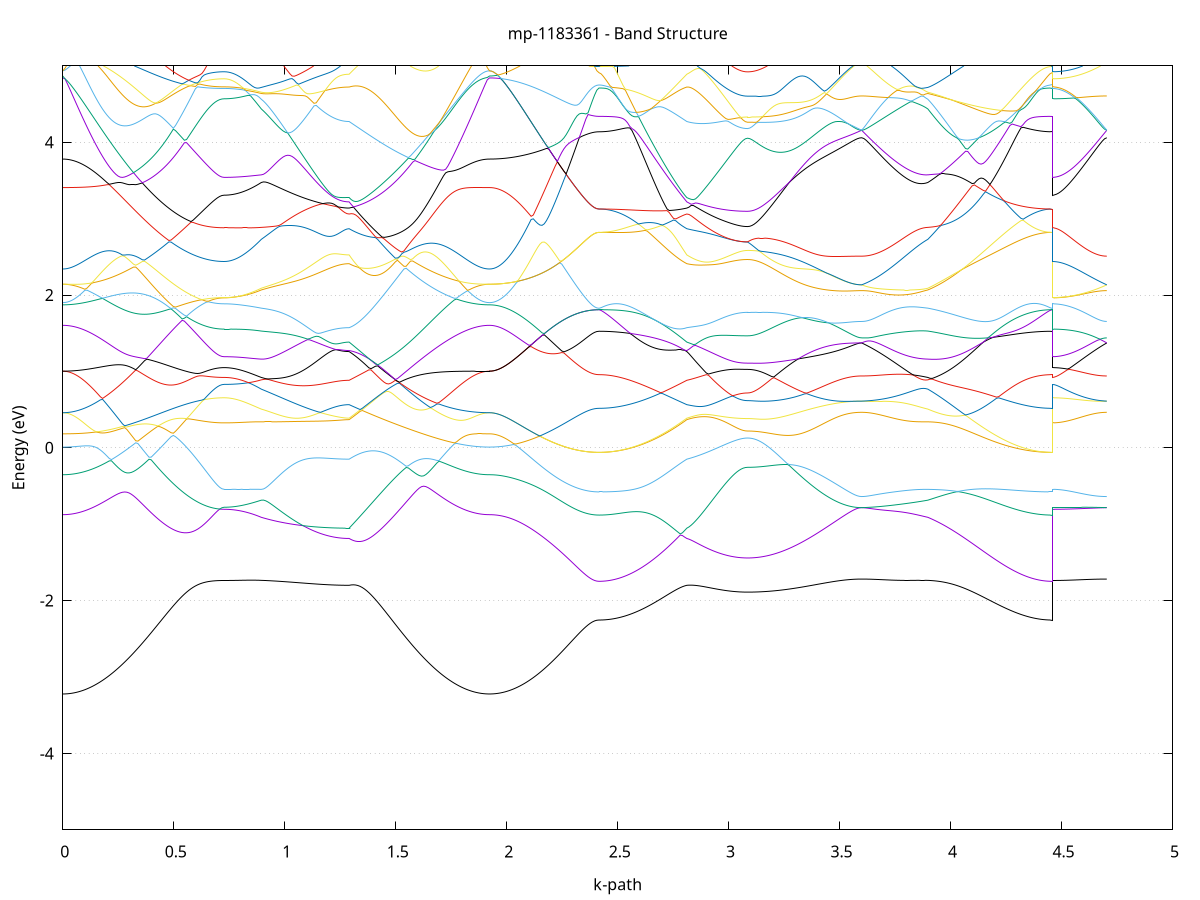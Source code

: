 set title 'mp-1183361 - Band Structure'
set xlabel 'k-path'
set ylabel 'Energy (eV)'
set grid y
set yrange [-5:5]
set terminal png size 800,600
set output 'mp-1183361_bands_gnuplot.png'
plot '-' using 1:2 with lines notitle, '-' using 1:2 with lines notitle, '-' using 1:2 with lines notitle, '-' using 1:2 with lines notitle, '-' using 1:2 with lines notitle, '-' using 1:2 with lines notitle, '-' using 1:2 with lines notitle, '-' using 1:2 with lines notitle, '-' using 1:2 with lines notitle, '-' using 1:2 with lines notitle, '-' using 1:2 with lines notitle, '-' using 1:2 with lines notitle, '-' using 1:2 with lines notitle, '-' using 1:2 with lines notitle, '-' using 1:2 with lines notitle, '-' using 1:2 with lines notitle, '-' using 1:2 with lines notitle, '-' using 1:2 with lines notitle, '-' using 1:2 with lines notitle, '-' using 1:2 with lines notitle, '-' using 1:2 with lines notitle, '-' using 1:2 with lines notitle, '-' using 1:2 with lines notitle, '-' using 1:2 with lines notitle, '-' using 1:2 with lines notitle, '-' using 1:2 with lines notitle, '-' using 1:2 with lines notitle, '-' using 1:2 with lines notitle, '-' using 1:2 with lines notitle, '-' using 1:2 with lines notitle, '-' using 1:2 with lines notitle, '-' using 1:2 with lines notitle, '-' using 1:2 with lines notitle, '-' using 1:2 with lines notitle, '-' using 1:2 with lines notitle, '-' using 1:2 with lines notitle, '-' using 1:2 with lines notitle, '-' using 1:2 with lines notitle, '-' using 1:2 with lines notitle, '-' using 1:2 with lines notitle, '-' using 1:2 with lines notitle, '-' using 1:2 with lines notitle, '-' using 1:2 with lines notitle, '-' using 1:2 with lines notitle, '-' using 1:2 with lines notitle, '-' using 1:2 with lines notitle, '-' using 1:2 with lines notitle, '-' using 1:2 with lines notitle
0.000000 -28.813557
0.009959 -28.813557
0.019919 -28.813557
0.029878 -28.813457
0.039838 -28.813457
0.049797 -28.813357
0.059756 -28.813257
0.069716 -28.813057
0.079675 -28.812957
0.089635 -28.812757
0.099594 -28.812557
0.109554 -28.812357
0.119513 -28.812157
0.129472 -28.811857
0.139432 -28.811557
0.149391 -28.811257
0.159351 -28.810957
0.169310 -28.810657
0.179269 -28.810357
0.189229 -28.809957
0.199188 -28.809557
0.209148 -28.809157
0.219107 -28.808757
0.229066 -28.808357
0.239026 -28.807957
0.248985 -28.807457
0.258945 -28.807057
0.268904 -28.806557
0.278864 -28.806057
0.288823 -28.805557
0.298782 -28.805057
0.308742 -28.804557
0.318701 -28.804057
0.328661 -28.803557
0.338620 -28.803057
0.348579 -28.802457
0.358539 -28.801957
0.368498 -28.801457
0.378458 -28.800857
0.388417 -28.800357
0.398376 -28.799757
0.408336 -28.799257
0.418295 -28.798657
0.428255 -28.798157
0.438214 -28.797557
0.448174 -28.797057
0.458133 -28.796557
0.468092 -28.795957
0.478052 -28.795457
0.488011 -28.794957
0.497971 -28.794457
0.507930 -28.793857
0.517889 -28.793457
0.527849 -28.792957
0.537808 -28.792457
0.547768 -28.791957
0.557727 -28.791557
0.567686 -28.791057
0.577646 -28.790657
0.587605 -28.790257
0.597565 -28.789857
0.607524 -28.789557
0.617484 -28.789157
0.627443 -28.788857
0.637402 -28.788557
0.647362 -28.788257
0.657321 -28.788057
0.667281 -28.787857
0.677240 -28.787657
0.687199 -28.787457
0.697159 -28.787357
0.707118 -28.787257
0.717078 -28.787257
0.727037 -28.787257
0.727037 -28.787257
0.736885 -28.787157
0.746733 -28.787257
0.756581 -28.787157
0.766429 -28.787257
0.776277 -28.787257
0.786125 -28.787257
0.795973 -28.787257
0.805821 -28.787257
0.815669 -28.787257
0.825517 -28.787257
0.835365 -28.787257
0.845213 -28.787257
0.855061 -28.787257
0.864909 -28.787257
0.874757 -28.787257
0.884605 -28.787257
0.894453 -28.787257
0.894453 -28.787257
0.904346 -28.787257
0.914239 -28.787257
0.924131 -28.787357
0.934024 -28.787357
0.943917 -28.787357
0.953810 -28.787457
0.963703 -28.787557
0.973595 -28.787657
0.983488 -28.787657
0.993381 -28.787757
1.003274 -28.787857
1.013167 -28.787957
1.023059 -28.788057
1.032952 -28.788157
1.042845 -28.788257
1.052738 -28.788357
1.062631 -28.788457
1.072523 -28.788457
1.082416 -28.788557
1.092309 -28.788657
1.102202 -28.788757
1.112095 -28.788857
1.121987 -28.788957
1.131880 -28.789057
1.141773 -28.789057
1.151666 -28.789157
1.161559 -28.789257
1.171451 -28.789357
1.181344 -28.789357
1.191237 -28.789457
1.201130 -28.789457
1.211023 -28.789557
1.220915 -28.789557
1.230808 -28.789557
1.240701 -28.789657
1.250594 -28.789657
1.260487 -28.789657
1.270379 -28.789657
1.280272 -28.789657
1.290165 -28.789657
1.290165 -28.789657
1.300047 -28.789957
1.309930 -28.790157
1.319812 -28.790457
1.329695 -28.790757
1.339577 -28.791057
1.349459 -28.791357
1.359342 -28.791757
1.369224 -28.792157
1.379107 -28.792557
1.388989 -28.792857
1.398871 -28.793357
1.408754 -28.793757
1.418636 -28.794257
1.428519 -28.794657
1.438401 -28.795157
1.448283 -28.795657
1.458166 -28.796157
1.468048 -28.796657
1.477931 -28.797157
1.487813 -28.797657
1.497695 -28.798157
1.507578 -28.798757
1.517460 -28.799257
1.527343 -28.799857
1.537225 -28.800357
1.547107 -28.800857
1.556990 -28.801457
1.566872 -28.801957
1.576755 -28.802557
1.586637 -28.803057
1.596519 -28.803557
1.606402 -28.804057
1.616284 -28.804657
1.626167 -28.805157
1.636049 -28.805657
1.645931 -28.806157
1.655814 -28.806557
1.665696 -28.807057
1.675579 -28.807557
1.685461 -28.807957
1.695343 -28.808357
1.705226 -28.808857
1.715108 -28.809257
1.724991 -28.809657
1.734873 -28.809957
1.744755 -28.810357
1.754638 -28.810657
1.764520 -28.810957
1.774403 -28.811357
1.784285 -28.811557
1.794167 -28.811857
1.804050 -28.812157
1.813932 -28.812357
1.823815 -28.812557
1.833697 -28.812757
1.843579 -28.812957
1.853462 -28.813057
1.863344 -28.813257
1.873227 -28.813357
1.883109 -28.813457
1.892992 -28.813557
1.902874 -28.813557
1.912756 -28.813557
1.922639 -28.813557
1.922639 -28.813557
1.932507 -28.813557
1.942374 -28.813557
1.952242 -28.813557
1.962110 -28.813457
1.971978 -28.813357
1.981846 -28.813257
1.991714 -28.813057
2.001581 -28.812957
2.011449 -28.812757
2.021317 -28.812557
2.031185 -28.812357
2.041053 -28.812057
2.050920 -28.811757
2.060788 -28.811557
2.070656 -28.811257
2.080524 -28.810857
2.090392 -28.810557
2.100260 -28.810157
2.110127 -28.809857
2.119995 -28.809457
2.129863 -28.809057
2.139731 -28.808557
2.149599 -28.808157
2.159467 -28.807657
2.169334 -28.807157
2.179202 -28.806757
2.189070 -28.806157
2.198938 -28.805657
2.208806 -28.805157
2.218674 -28.804657
2.228541 -28.804057
2.238409 -28.803457
2.248277 -28.802957
2.258145 -28.802357
2.268013 -28.801757
2.277881 -28.801157
2.287748 -28.800557
2.297616 -28.799957
2.307484 -28.799357
2.317352 -28.798757
2.327220 -28.798157
2.337088 -28.797657
2.346955 -28.797057
2.356823 -28.796457
2.366691 -28.795957
2.376559 -28.795557
2.386427 -28.795157
2.396295 -28.794857
2.406162 -28.794657
2.416030 -28.794557
2.416030 -28.794557
2.425923 -28.794557
2.435816 -28.794557
2.445709 -28.794457
2.455601 -28.794357
2.465494 -28.794357
2.475387 -28.794157
2.485280 -28.794057
2.495173 -28.793957
2.505065 -28.793757
2.514958 -28.793657
2.524851 -28.793457
2.534744 -28.793157
2.544637 -28.792957
2.554529 -28.792757
2.564422 -28.792457
2.574315 -28.792157
2.584208 -28.791857
2.594101 -28.791557
2.603993 -28.791257
2.613886 -28.790857
2.623779 -28.790557
2.633672 -28.790157
2.643565 -28.789757
2.653457 -28.789357
2.663350 -28.788957
2.673243 -28.788457
2.683136 -28.788057
2.693029 -28.787957
2.702921 -28.788057
2.712814 -28.788157
2.722707 -28.788257
2.732600 -28.788357
2.742493 -28.788457
2.752385 -28.788557
2.762278 -28.788757
2.772171 -28.788857
2.782064 -28.789057
2.791957 -28.789257
2.801849 -28.789457
2.811742 -28.789657
2.811742 -28.789657
2.821515 -28.789857
2.831287 -28.789957
2.841059 -28.790157
2.850832 -28.790357
2.860604 -28.790557
2.870377 -28.790757
2.880149 -28.790957
2.889922 -28.791157
2.899694 -28.791357
2.909467 -28.791557
2.919239 -28.791857
2.929012 -28.792057
2.938784 -28.792257
2.948557 -28.792357
2.958329 -28.792557
2.968102 -28.792757
2.977874 -28.792857
2.987646 -28.793057
2.997419 -28.793157
3.007191 -28.793257
3.016964 -28.793357
3.026736 -28.793457
3.036509 -28.793557
3.046281 -28.793657
3.056054 -28.793657
3.065826 -28.793757
3.075599 -28.793757
3.085371 -28.793757
3.085371 -28.793757
3.095257 -28.793757
3.105144 -28.793757
3.115030 -28.793657
3.124917 -28.793657
3.134803 -28.793657
3.144689 -28.793557
3.154576 -28.793557
3.164462 -28.793457
3.174349 -28.793357
3.184235 -28.793257
3.194122 -28.793157
3.204008 -28.793057
3.213894 -28.792957
3.223781 -28.792857
3.233667 -28.792757
3.243554 -28.792657
3.253440 -28.792457
3.263326 -28.792357
3.273213 -28.792157
3.283099 -28.792057
3.292986 -28.791857
3.302872 -28.791657
3.312758 -28.791557
3.322645 -28.791357
3.332531 -28.791157
3.342418 -28.790957
3.352304 -28.790757
3.362190 -28.790557
3.372077 -28.790357
3.381963 -28.790157
3.391850 -28.790057
3.401736 -28.789757
3.411622 -28.789557
3.421509 -28.789457
3.431395 -28.789257
3.441282 -28.789057
3.451168 -28.788857
3.461054 -28.788657
3.470941 -28.788457
3.480827 -28.788357
3.490714 -28.788157
3.500600 -28.787957
3.510486 -28.787857
3.520373 -28.787757
3.530259 -28.787657
3.540146 -28.787557
3.550032 -28.787457
3.559918 -28.787357
3.569805 -28.787257
3.579691 -28.787257
3.589578 -28.787257
3.599464 -28.787257
3.599464 -28.787257
3.609402 -28.787257
3.619340 -28.787257
3.629278 -28.787257
3.639216 -28.787257
3.649154 -28.787257
3.659092 -28.787257
3.669030 -28.787257
3.678968 -28.787357
3.688906 -28.787357
3.698844 -28.787357
3.708782 -28.787357
3.718720 -28.787357
3.728658 -28.787357
3.738595 -28.787357
3.748533 -28.787357
3.758471 -28.787357
3.768409 -28.787357
3.778347 -28.787357
3.788285 -28.787357
3.798223 -28.787357
3.808161 -28.787357
3.818099 -28.787357
3.828037 -28.787357
3.837975 -28.787357
3.847913 -28.787257
3.857851 -28.787257
3.867789 -28.787257
3.877727 -28.787257
3.887665 -28.787257
3.897603 -28.787257
3.897603 -28.787257
3.907596 -28.787257
3.917589 -28.787257
3.927583 -28.787257
3.937576 -28.787257
3.947569 -28.787257
3.957562 -28.787257
3.967556 -28.787257
3.977549 -28.787257
3.987542 -28.787257
3.997535 -28.787357
4.007529 -28.787357
4.017522 -28.787357
4.027515 -28.787357
4.037508 -28.787357
4.047501 -28.787357
4.057495 -28.787357
4.067488 -28.787357
4.077481 -28.787357
4.087474 -28.787357
4.097468 -28.787357
4.107461 -28.787357
4.117454 -28.787357
4.127447 -28.787357
4.137441 -28.787357
4.147434 -28.787357
4.157427 -28.787457
4.167420 -28.787457
4.177414 -28.787857
4.187407 -28.788257
4.197400 -28.788657
4.207393 -28.789057
4.217386 -28.789457
4.227380 -28.789857
4.237373 -28.790257
4.247366 -28.790557
4.257359 -28.790957
4.267353 -28.791257
4.277346 -28.791557
4.287339 -28.791857
4.297332 -28.792157
4.307326 -28.792457
4.317319 -28.792757
4.327312 -28.792957
4.337305 -28.793157
4.347299 -28.793357
4.357292 -28.793557
4.367285 -28.793757
4.377278 -28.793957
4.387271 -28.794057
4.397265 -28.794157
4.407258 -28.794357
4.417251 -28.794357
4.427244 -28.794457
4.437238 -28.794557
4.447231 -28.794557
4.457224 -28.794557
4.457224 -28.787257
4.467092 -28.787257
4.476960 -28.787257
4.486828 -28.787157
4.496695 -28.787157
4.506563 -28.787257
4.516431 -28.787157
4.526299 -28.787257
4.536167 -28.787157
4.546035 -28.787157
4.555902 -28.787257
4.565770 -28.787257
4.575638 -28.787157
4.585506 -28.787157
4.595374 -28.787157
4.605242 -28.787257
4.615109 -28.787157
4.624977 -28.787257
4.634845 -28.787157
4.644713 -28.787157
4.654581 -28.787257
4.664449 -28.787157
4.674316 -28.787157
4.684184 -28.787257
4.694052 -28.787157
4.703920 -28.787257
e
0.000000 -28.768257
0.009959 -28.768257
0.019919 -28.768257
0.029878 -28.768257
0.039838 -28.768357
0.049797 -28.768357
0.059756 -28.768357
0.069716 -28.768357
0.079675 -28.768357
0.089635 -28.768357
0.099594 -28.768357
0.109554 -28.768457
0.119513 -28.768457
0.129472 -28.768457
0.139432 -28.768457
0.149391 -28.768557
0.159351 -28.768557
0.169310 -28.768557
0.179269 -28.768657
0.189229 -28.768657
0.199188 -28.768657
0.209148 -28.768757
0.219107 -28.768757
0.229066 -28.768857
0.239026 -28.768857
0.248985 -28.768957
0.258945 -28.769057
0.268904 -28.769057
0.278864 -28.769157
0.288823 -28.769257
0.298782 -28.769257
0.308742 -28.769357
0.318701 -28.769457
0.328661 -28.769457
0.338620 -28.769557
0.348579 -28.769657
0.358539 -28.769757
0.368498 -28.769857
0.378458 -28.769957
0.388417 -28.770057
0.398376 -28.770157
0.408336 -28.770257
0.418295 -28.770357
0.428255 -28.770457
0.438214 -28.770557
0.448174 -28.770657
0.458133 -28.770857
0.468092 -28.770957
0.478052 -28.771057
0.488011 -28.771257
0.497971 -28.771357
0.507930 -28.771457
0.517889 -28.771657
0.527849 -28.771757
0.537808 -28.771857
0.547768 -28.772057
0.557727 -28.772157
0.567686 -28.772357
0.577646 -28.772457
0.587605 -28.772557
0.597565 -28.772757
0.607524 -28.772857
0.617484 -28.772957
0.627443 -28.773157
0.637402 -28.773257
0.647362 -28.773357
0.657321 -28.773457
0.667281 -28.773557
0.677240 -28.773657
0.687199 -28.773657
0.697159 -28.773757
0.707118 -28.773757
0.717078 -28.773757
0.727037 -28.773857
0.727037 -28.773857
0.736885 -28.773757
0.746733 -28.773757
0.756581 -28.773757
0.766429 -28.773857
0.776277 -28.773957
0.786125 -28.774057
0.795973 -28.774157
0.805821 -28.774357
0.815669 -28.774457
0.825517 -28.774657
0.835365 -28.774857
0.845213 -28.775057
0.855061 -28.775257
0.864909 -28.775557
0.874757 -28.775757
0.884605 -28.776057
0.894453 -28.776357
0.894453 -28.776357
0.904346 -28.776557
0.914239 -28.776757
0.924131 -28.776957
0.934024 -28.777157
0.943917 -28.777357
0.953810 -28.777557
0.963703 -28.777757
0.973595 -28.777957
0.983488 -28.778057
0.993381 -28.778257
1.003274 -28.778457
1.013167 -28.778657
1.023059 -28.778757
1.032952 -28.778957
1.042845 -28.779157
1.052738 -28.779257
1.062631 -28.779457
1.072523 -28.779557
1.082416 -28.779757
1.092309 -28.779857
1.102202 -28.779957
1.112095 -28.780057
1.121987 -28.780157
1.131880 -28.780357
1.141773 -28.780457
1.151666 -28.780557
1.161559 -28.780557
1.171451 -28.780657
1.181344 -28.780757
1.191237 -28.780857
1.201130 -28.780857
1.211023 -28.780957
1.220915 -28.781057
1.230808 -28.781057
1.240701 -28.781057
1.250594 -28.781157
1.260487 -28.781157
1.270379 -28.781157
1.280272 -28.781157
1.290165 -28.781157
1.290165 -28.781157
1.300047 -28.780557
1.309930 -28.780057
1.319812 -28.779357
1.329695 -28.778857
1.339577 -28.778157
1.349459 -28.777557
1.359342 -28.776957
1.369224 -28.776357
1.379107 -28.775757
1.388989 -28.775157
1.398871 -28.774457
1.408754 -28.773857
1.418636 -28.773257
1.428519 -28.772657
1.438401 -28.772057
1.448283 -28.771357
1.458166 -28.770757
1.468048 -28.770157
1.477931 -28.769557
1.487813 -28.768957
1.497695 -28.768657
1.507578 -28.768657
1.517460 -28.768757
1.527343 -28.768757
1.537225 -28.768857
1.547107 -28.768857
1.556990 -28.768857
1.566872 -28.768857
1.576755 -28.768857
1.586637 -28.768857
1.596519 -28.768857
1.606402 -28.768857
1.616284 -28.768857
1.626167 -28.768857
1.636049 -28.768857
1.645931 -28.768857
1.655814 -28.768757
1.665696 -28.768757
1.675579 -28.768757
1.685461 -28.768757
1.695343 -28.768757
1.705226 -28.768657
1.715108 -28.768657
1.724991 -28.768657
1.734873 -28.768557
1.744755 -28.768557
1.754638 -28.768557
1.764520 -28.768557
1.774403 -28.768457
1.784285 -28.768457
1.794167 -28.768457
1.804050 -28.768457
1.813932 -28.768457
1.823815 -28.768357
1.833697 -28.768357
1.843579 -28.768357
1.853462 -28.768357
1.863344 -28.768357
1.873227 -28.768357
1.883109 -28.768357
1.892992 -28.768257
1.902874 -28.768257
1.912756 -28.768257
1.922639 -28.768257
1.922639 -28.768257
1.932507 -28.768257
1.942374 -28.768357
1.952242 -28.768357
1.962110 -28.768457
1.971978 -28.768557
1.981846 -28.768657
1.991714 -28.768857
2.001581 -28.768957
2.011449 -28.769157
2.021317 -28.769357
2.031185 -28.769557
2.041053 -28.769857
2.050920 -28.770157
2.060788 -28.770357
2.070656 -28.770757
2.080524 -28.771057
2.090392 -28.771357
2.100260 -28.771757
2.110127 -28.772157
2.119995 -28.772557
2.129863 -28.772957
2.139731 -28.773357
2.149599 -28.773857
2.159467 -28.774257
2.169334 -28.774757
2.179202 -28.775257
2.189070 -28.775757
2.198938 -28.776257
2.208806 -28.776857
2.218674 -28.777357
2.228541 -28.777957
2.238409 -28.778457
2.248277 -28.779057
2.258145 -28.779657
2.268013 -28.780257
2.277881 -28.780857
2.287748 -28.781457
2.297616 -28.782057
2.307484 -28.782657
2.317352 -28.783257
2.327220 -28.783857
2.337088 -28.784457
2.346955 -28.784957
2.356823 -28.785557
2.366691 -28.786057
2.376559 -28.786557
2.386427 -28.786957
2.396295 -28.787257
2.406162 -28.787457
2.416030 -28.787457
2.416030 -28.787457
2.425923 -28.787457
2.435816 -28.787457
2.445709 -28.787457
2.455601 -28.787457
2.465494 -28.787457
2.475387 -28.787457
2.485280 -28.787457
2.495173 -28.787457
2.505065 -28.787457
2.514958 -28.787457
2.524851 -28.787457
2.534744 -28.787457
2.544637 -28.787457
2.554529 -28.787557
2.564422 -28.787557
2.574315 -28.787557
2.584208 -28.787557
2.594101 -28.787557
2.603993 -28.787557
2.613886 -28.787557
2.623779 -28.787657
2.633672 -28.787657
2.643565 -28.787657
2.653457 -28.787757
2.663350 -28.787757
2.673243 -28.787857
2.683136 -28.787857
2.693029 -28.787557
2.702921 -28.787057
2.712814 -28.786557
2.722707 -28.786157
2.732600 -28.785557
2.742493 -28.785057
2.752385 -28.784557
2.762278 -28.783957
2.772171 -28.783457
2.782064 -28.782857
2.791957 -28.782357
2.801849 -28.781757
2.811742 -28.781157
2.811742 -28.781157
2.821515 -28.780957
2.831287 -28.780657
2.841059 -28.780257
2.850832 -28.779957
2.860604 -28.779657
2.870377 -28.779257
2.880149 -28.778857
2.889922 -28.778557
2.899694 -28.778157
2.909467 -28.777857
2.919239 -28.777457
2.929012 -28.777157
2.938784 -28.776757
2.948557 -28.776457
2.958329 -28.776157
2.968102 -28.775857
2.977874 -28.775557
2.987646 -28.775357
2.997419 -28.775057
3.007191 -28.774857
3.016964 -28.774657
3.026736 -28.774457
3.036509 -28.774257
3.046281 -28.774157
3.056054 -28.774057
3.065826 -28.773957
3.075599 -28.773957
3.085371 -28.773957
3.085371 -28.773957
3.095257 -28.773957
3.105144 -28.773957
3.115030 -28.773957
3.124917 -28.773957
3.134803 -28.773957
3.144689 -28.773957
3.154576 -28.773957
3.164462 -28.773957
3.174349 -28.773957
3.184235 -28.773957
3.194122 -28.773857
3.204008 -28.773857
3.213894 -28.773857
3.223781 -28.773857
3.233667 -28.773857
3.243554 -28.773857
3.253440 -28.773857
3.263326 -28.773857
3.273213 -28.773857
3.283099 -28.773857
3.292986 -28.773857
3.302872 -28.773857
3.312758 -28.773857
3.322645 -28.773857
3.332531 -28.773857
3.342418 -28.773857
3.352304 -28.773857
3.362190 -28.773857
3.372077 -28.773857
3.381963 -28.773857
3.391850 -28.773857
3.401736 -28.773857
3.411622 -28.773857
3.421509 -28.773757
3.431395 -28.773757
3.441282 -28.773757
3.451168 -28.773757
3.461054 -28.773757
3.470941 -28.773757
3.480827 -28.773757
3.490714 -28.773757
3.500600 -28.773757
3.510486 -28.773757
3.520373 -28.773757
3.530259 -28.773757
3.540146 -28.773757
3.550032 -28.773757
3.559918 -28.773757
3.569805 -28.773757
3.579691 -28.773757
3.589578 -28.773757
3.599464 -28.773757
3.599464 -28.773757
3.609402 -28.773757
3.619340 -28.773757
3.629278 -28.773757
3.639216 -28.773757
3.649154 -28.773757
3.659092 -28.773757
3.669030 -28.773857
3.678968 -28.773857
3.688906 -28.773857
3.698844 -28.773857
3.708782 -28.773957
3.718720 -28.773957
3.728658 -28.774057
3.738595 -28.774157
3.748533 -28.774257
3.758471 -28.774357
3.768409 -28.774457
3.778347 -28.774557
3.788285 -28.774657
3.798223 -28.774757
3.808161 -28.774857
3.818099 -28.775057
3.828037 -28.775157
3.837975 -28.775357
3.847913 -28.775457
3.857851 -28.775657
3.867789 -28.775857
3.877727 -28.775957
3.887665 -28.776157
3.897603 -28.776357
3.897603 -28.776357
3.907596 -28.776657
3.917589 -28.776957
3.927583 -28.777257
3.937576 -28.777657
3.947569 -28.777957
3.957562 -28.778357
3.967556 -28.778757
3.977549 -28.779157
3.987542 -28.779557
3.997535 -28.779957
4.007529 -28.780357
4.017522 -28.780757
4.027515 -28.781257
4.037508 -28.781657
4.047501 -28.782057
4.057495 -28.782557
4.067488 -28.782957
4.077481 -28.783457
4.087474 -28.783857
4.097468 -28.784357
4.107461 -28.784757
4.117454 -28.785257
4.127447 -28.785657
4.137441 -28.786157
4.147434 -28.786557
4.157427 -28.786957
4.167420 -28.787457
4.177414 -28.787457
4.187407 -28.787457
4.197400 -28.787457
4.207393 -28.787457
4.217386 -28.787457
4.227380 -28.787457
4.237373 -28.787457
4.247366 -28.787457
4.257359 -28.787457
4.267353 -28.787457
4.277346 -28.787457
4.287339 -28.787457
4.297332 -28.787457
4.307326 -28.787457
4.317319 -28.787457
4.327312 -28.787457
4.337305 -28.787457
4.347299 -28.787457
4.357292 -28.787457
4.367285 -28.787457
4.377278 -28.787457
4.387271 -28.787457
4.397265 -28.787457
4.407258 -28.787457
4.417251 -28.787457
4.427244 -28.787457
4.437238 -28.787457
4.447231 -28.787457
4.457224 -28.787457
4.457224 -28.773857
4.467092 -28.773857
4.476960 -28.773857
4.486828 -28.773857
4.496695 -28.773757
4.506563 -28.773857
4.516431 -28.773757
4.526299 -28.773857
4.536167 -28.773757
4.546035 -28.773757
4.555902 -28.773757
4.565770 -28.773757
4.575638 -28.773757
4.585506 -28.773757
4.595374 -28.773757
4.605242 -28.773757
4.615109 -28.773757
4.624977 -28.773757
4.634845 -28.773757
4.644713 -28.773757
4.654581 -28.773757
4.664449 -28.773757
4.674316 -28.773757
4.684184 -28.773757
4.694052 -28.773757
4.703920 -28.773757
e
0.000000 -28.753457
0.009959 -28.753457
0.019919 -28.753457
0.029878 -28.753457
0.039838 -28.753557
0.049797 -28.753657
0.059756 -28.753757
0.069716 -28.753857
0.079675 -28.754057
0.089635 -28.754157
0.099594 -28.754357
0.109554 -28.754557
0.119513 -28.754757
0.129472 -28.754957
0.139432 -28.755157
0.149391 -28.755457
0.159351 -28.755757
0.169310 -28.756057
0.179269 -28.756357
0.189229 -28.756657
0.199188 -28.756957
0.209148 -28.757257
0.219107 -28.757657
0.229066 -28.758057
0.239026 -28.758357
0.248985 -28.758757
0.258945 -28.759157
0.268904 -28.759557
0.278864 -28.759957
0.288823 -28.760357
0.298782 -28.760757
0.308742 -28.761157
0.318701 -28.761657
0.328661 -28.762057
0.338620 -28.762457
0.348579 -28.762957
0.358539 -28.763357
0.368498 -28.763757
0.378458 -28.764257
0.388417 -28.764657
0.398376 -28.765157
0.408336 -28.765557
0.418295 -28.765957
0.428255 -28.766357
0.438214 -28.766757
0.448174 -28.767257
0.458133 -28.767657
0.468092 -28.768057
0.478052 -28.768357
0.488011 -28.768757
0.497971 -28.769157
0.507930 -28.769457
0.517889 -28.769857
0.527849 -28.770157
0.537808 -28.770557
0.547768 -28.770857
0.557727 -28.771157
0.567686 -28.771357
0.577646 -28.771657
0.587605 -28.771957
0.597565 -28.772157
0.607524 -28.772357
0.617484 -28.772557
0.627443 -28.772757
0.637402 -28.772957
0.647362 -28.773157
0.657321 -28.773257
0.667281 -28.773357
0.677240 -28.773457
0.687199 -28.773557
0.697159 -28.773657
0.707118 -28.773657
0.717078 -28.773657
0.727037 -28.773757
0.727037 -28.773757
0.736885 -28.773757
0.746733 -28.773757
0.756581 -28.773757
0.766429 -28.773657
0.776277 -28.773557
0.786125 -28.773457
0.795973 -28.773357
0.805821 -28.773257
0.815669 -28.773057
0.825517 -28.772857
0.835365 -28.772757
0.845213 -28.772557
0.855061 -28.772257
0.864909 -28.772057
0.874757 -28.771857
0.884605 -28.771557
0.894453 -28.771257
0.894453 -28.771257
0.904346 -28.771057
0.914239 -28.770857
0.924131 -28.770657
0.934024 -28.770357
0.943917 -28.770157
0.953810 -28.769957
0.963703 -28.769657
0.973595 -28.769457
0.983488 -28.769157
0.993381 -28.768957
1.003274 -28.768657
1.013167 -28.768457
1.023059 -28.768157
1.032952 -28.767957
1.042845 -28.767657
1.052738 -28.767457
1.062631 -28.767257
1.072523 -28.767057
1.082416 -28.766857
1.092309 -28.766557
1.102202 -28.766357
1.112095 -28.766157
1.121987 -28.766057
1.131880 -28.765857
1.141773 -28.765657
1.151666 -28.765557
1.161559 -28.765357
1.171451 -28.765257
1.181344 -28.765057
1.191237 -28.764957
1.201130 -28.764857
1.211023 -28.764757
1.220915 -28.764657
1.230808 -28.764557
1.240701 -28.764557
1.250594 -28.764457
1.260487 -28.764457
1.270379 -28.764457
1.280272 -28.764357
1.290165 -28.764357
1.290165 -28.764357
1.300047 -28.764757
1.309930 -28.765057
1.319812 -28.765357
1.329695 -28.765657
1.339577 -28.765957
1.349459 -28.766257
1.359342 -28.766457
1.369224 -28.766757
1.379107 -28.766957
1.388989 -28.767157
1.398871 -28.767357
1.408754 -28.767557
1.418636 -28.767757
1.428519 -28.767857
1.438401 -28.768057
1.448283 -28.768157
1.458166 -28.768257
1.468048 -28.768357
1.477931 -28.768457
1.487813 -28.768557
1.497695 -28.768357
1.507578 -28.767757
1.517460 -28.767157
1.527343 -28.766557
1.537225 -28.766057
1.547107 -28.765457
1.556990 -28.764857
1.566872 -28.764357
1.576755 -28.763757
1.586637 -28.763257
1.596519 -28.762757
1.606402 -28.762257
1.616284 -28.761757
1.626167 -28.761257
1.636049 -28.760757
1.645931 -28.760257
1.655814 -28.759857
1.665696 -28.759357
1.675579 -28.758957
1.685461 -28.758557
1.695343 -28.758157
1.705226 -28.757757
1.715108 -28.757357
1.724991 -28.757057
1.734873 -28.756657
1.744755 -28.756357
1.754638 -28.756057
1.764520 -28.755757
1.774403 -28.755457
1.784285 -28.755257
1.794167 -28.754957
1.804050 -28.754757
1.813932 -28.754557
1.823815 -28.754357
1.833697 -28.754157
1.843579 -28.754057
1.853462 -28.753857
1.863344 -28.753757
1.873227 -28.753657
1.883109 -28.753557
1.892992 -28.753457
1.902874 -28.753457
1.912756 -28.753457
1.922639 -28.753457
1.922639 -28.753457
1.932507 -28.753457
1.942374 -28.753457
1.952242 -28.753457
1.962110 -28.753457
1.971978 -28.753457
1.981846 -28.753457
1.991714 -28.753457
2.001581 -28.753457
2.011449 -28.753457
2.021317 -28.753457
2.031185 -28.753457
2.041053 -28.753457
2.050920 -28.753457
2.060788 -28.753457
2.070656 -28.753457
2.080524 -28.753457
2.090392 -28.753457
2.100260 -28.753457
2.110127 -28.753457
2.119995 -28.753457
2.129863 -28.753457
2.139731 -28.753457
2.149599 -28.753457
2.159467 -28.753457
2.169334 -28.753457
2.179202 -28.753457
2.189070 -28.753457
2.198938 -28.753457
2.208806 -28.753457
2.218674 -28.753457
2.228541 -28.753457
2.238409 -28.753457
2.248277 -28.753457
2.258145 -28.753457
2.268013 -28.753457
2.277881 -28.753457
2.287748 -28.753457
2.297616 -28.753457
2.307484 -28.753457
2.317352 -28.753457
2.327220 -28.753457
2.337088 -28.753457
2.346955 -28.753457
2.356823 -28.753457
2.366691 -28.753457
2.376559 -28.753457
2.386427 -28.753457
2.396295 -28.753457
2.406162 -28.753457
2.416030 -28.753457
2.416030 -28.753457
2.425923 -28.753457
2.435816 -28.753557
2.445709 -28.753557
2.455601 -28.753657
2.465494 -28.753757
2.475387 -28.753857
2.485280 -28.753957
2.495173 -28.754057
2.505065 -28.754257
2.514958 -28.754357
2.524851 -28.754557
2.534744 -28.754757
2.544637 -28.755057
2.554529 -28.755257
2.564422 -28.755457
2.574315 -28.755757
2.584208 -28.756057
2.594101 -28.756357
2.603993 -28.756657
2.613886 -28.756957
2.623779 -28.757257
2.633672 -28.757657
2.643565 -28.757957
2.653457 -28.758357
2.663350 -28.758757
2.673243 -28.759057
2.683136 -28.759457
2.693029 -28.759857
2.702921 -28.760257
2.712814 -28.760657
2.722707 -28.761057
2.732600 -28.761457
2.742493 -28.761757
2.752385 -28.762157
2.762278 -28.762557
2.772171 -28.762957
2.782064 -28.763357
2.791957 -28.763657
2.801849 -28.764057
2.811742 -28.764357
2.811742 -28.764357
2.821515 -28.764557
2.831287 -28.764657
2.841059 -28.764857
2.850832 -28.764957
2.860604 -28.765157
2.870377 -28.765257
2.880149 -28.765357
2.889922 -28.765557
2.899694 -28.765657
2.909467 -28.765857
2.919239 -28.765957
2.929012 -28.766057
2.938784 -28.766257
2.948557 -28.766357
2.958329 -28.766457
2.968102 -28.766657
2.977874 -28.766757
2.987646 -28.766857
2.997419 -28.766957
3.007191 -28.767057
3.016964 -28.767157
3.026736 -28.767257
3.036509 -28.767357
3.046281 -28.767457
3.056054 -28.767457
3.065826 -28.767557
3.075599 -28.767557
3.085371 -28.767557
3.085371 -28.767557
3.095257 -28.767557
3.105144 -28.767557
3.115030 -28.767557
3.124917 -28.767557
3.134803 -28.767657
3.144689 -28.767657
3.154576 -28.767757
3.164462 -28.767857
3.174349 -28.767857
3.184235 -28.767957
3.194122 -28.768057
3.204008 -28.768157
3.213894 -28.768257
3.223781 -28.768357
3.233667 -28.768457
3.243554 -28.768557
3.253440 -28.768757
3.263326 -28.768857
3.273213 -28.768957
3.283099 -28.769157
3.292986 -28.769257
3.302872 -28.769457
3.312758 -28.769657
3.322645 -28.769757
3.332531 -28.769957
3.342418 -28.770157
3.352304 -28.770357
3.362190 -28.770557
3.372077 -28.770657
3.381963 -28.770857
3.391850 -28.771057
3.401736 -28.771257
3.411622 -28.771457
3.421509 -28.771657
3.431395 -28.771857
3.441282 -28.771957
3.451168 -28.772157
3.461054 -28.772357
3.470941 -28.772557
3.480827 -28.772657
3.490714 -28.772857
3.500600 -28.772957
3.510486 -28.773157
3.520373 -28.773257
3.530259 -28.773357
3.540146 -28.773457
3.550032 -28.773557
3.559918 -28.773657
3.569805 -28.773657
3.579691 -28.773757
3.589578 -28.773757
3.599464 -28.773757
3.599464 -28.773757
3.609402 -28.773757
3.619340 -28.773757
3.629278 -28.773757
3.639216 -28.773757
3.649154 -28.773657
3.659092 -28.773657
3.669030 -28.773657
3.678968 -28.773557
3.688906 -28.773557
3.698844 -28.773457
3.708782 -28.773457
3.718720 -28.773357
3.728658 -28.773257
3.738595 -28.773257
3.748533 -28.773157
3.758471 -28.773057
3.768409 -28.772957
3.778347 -28.772857
3.788285 -28.772757
3.798223 -28.772657
3.808161 -28.772557
3.818099 -28.772457
3.828037 -28.772257
3.837975 -28.772157
3.847913 -28.772057
3.857851 -28.771857
3.867789 -28.771757
3.877727 -28.771557
3.887665 -28.771457
3.897603 -28.771257
3.897603 -28.771257
3.907596 -28.770957
3.917589 -28.770657
3.927583 -28.770357
3.937576 -28.769957
3.947569 -28.769657
3.957562 -28.769257
3.967556 -28.768957
3.977549 -28.768557
3.987542 -28.768157
3.997535 -28.767757
4.007529 -28.767357
4.017522 -28.766957
4.027515 -28.766557
4.037508 -28.766157
4.047501 -28.765657
4.057495 -28.765257
4.067488 -28.764857
4.077481 -28.764357
4.087474 -28.763957
4.097468 -28.763557
4.107461 -28.763057
4.117454 -28.762657
4.127447 -28.762157
4.137441 -28.761757
4.147434 -28.761357
4.157427 -28.760857
4.167420 -28.760457
4.177414 -28.760057
4.187407 -28.759657
4.197400 -28.759257
4.207393 -28.758857
4.217386 -28.758457
4.227380 -28.758157
4.237373 -28.757757
4.247366 -28.757357
4.257359 -28.757057
4.267353 -28.756757
4.277346 -28.756457
4.287339 -28.756157
4.297332 -28.755857
4.307326 -28.755557
4.317319 -28.755257
4.327312 -28.755057
4.337305 -28.754857
4.347299 -28.754657
4.357292 -28.754457
4.367285 -28.754257
4.377278 -28.754057
4.387271 -28.753957
4.397265 -28.753857
4.407258 -28.753757
4.417251 -28.753657
4.427244 -28.753557
4.437238 -28.753557
4.447231 -28.753457
4.457224 -28.753457
4.457224 -28.773757
4.467092 -28.773757
4.476960 -28.773757
4.486828 -28.773757
4.496695 -28.773757
4.506563 -28.773757
4.516431 -28.773757
4.526299 -28.773757
4.536167 -28.773757
4.546035 -28.773757
4.555902 -28.773757
4.565770 -28.773757
4.575638 -28.773757
4.585506 -28.773757
4.595374 -28.773757
4.605242 -28.773757
4.615109 -28.773757
4.624977 -28.773757
4.634845 -28.773757
4.644713 -28.773757
4.654581 -28.773757
4.664449 -28.773757
4.674316 -28.773757
4.684184 -28.773757
4.694052 -28.773757
4.703920 -28.773757
e
0.000000 -23.552957
0.009959 -23.552957
0.019919 -23.552957
0.029878 -23.552957
0.039838 -23.553057
0.049797 -23.553057
0.059756 -23.553057
0.069716 -23.553057
0.079675 -23.553057
0.089635 -23.553057
0.099594 -23.553057
0.109554 -23.553057
0.119513 -23.553057
0.129472 -23.553057
0.139432 -23.553057
0.149391 -23.553057
0.159351 -23.553057
0.169310 -23.553057
0.179269 -23.553057
0.189229 -23.553057
0.199188 -23.553057
0.209148 -23.553057
0.219107 -23.553057
0.229066 -23.553057
0.239026 -23.553157
0.248985 -23.553157
0.258945 -23.553157
0.268904 -23.553157
0.278864 -23.553157
0.288823 -23.553157
0.298782 -23.553157
0.308742 -23.553157
0.318701 -23.553157
0.328661 -23.553157
0.338620 -23.553157
0.348579 -23.553257
0.358539 -23.553257
0.368498 -23.553257
0.378458 -23.553257
0.388417 -23.553257
0.398376 -23.553257
0.408336 -23.553257
0.418295 -23.553257
0.428255 -23.553257
0.438214 -23.553257
0.448174 -23.553357
0.458133 -23.553357
0.468092 -23.553357
0.478052 -23.553357
0.488011 -23.553357
0.497971 -23.553357
0.507930 -23.553357
0.517889 -23.553357
0.527849 -23.553357
0.537808 -23.553357
0.547768 -23.553357
0.557727 -23.553357
0.567686 -23.553357
0.577646 -23.553457
0.587605 -23.553457
0.597565 -23.553457
0.607524 -23.553457
0.617484 -23.553457
0.627443 -23.553457
0.637402 -23.553457
0.647362 -23.553457
0.657321 -23.553457
0.667281 -23.553457
0.677240 -23.553457
0.687199 -23.553457
0.697159 -23.553457
0.707118 -23.553457
0.717078 -23.553457
0.727037 -23.553457
0.727037 -23.553457
0.736885 -23.553457
0.746733 -23.553457
0.756581 -23.553457
0.766429 -23.553457
0.776277 -23.553457
0.786125 -23.553457
0.795973 -23.553457
0.805821 -23.553457
0.815669 -23.553457
0.825517 -23.553457
0.835365 -23.553357
0.845213 -23.553357
0.855061 -23.553357
0.864909 -23.553357
0.874757 -23.553357
0.884605 -23.553357
0.894453 -23.553357
0.894453 -23.553357
0.904346 -23.553357
0.914239 -23.553357
0.924131 -23.553357
0.934024 -23.553357
0.943917 -23.553257
0.953810 -23.553257
0.963703 -23.553257
0.973595 -23.553257
0.983488 -23.553257
0.993381 -23.553257
1.003274 -23.553257
1.013167 -23.553257
1.023059 -23.553257
1.032952 -23.553257
1.042845 -23.553257
1.052738 -23.553257
1.062631 -23.553257
1.072523 -23.553257
1.082416 -23.553257
1.092309 -23.553257
1.102202 -23.553257
1.112095 -23.553257
1.121987 -23.553257
1.131880 -23.553257
1.141773 -23.553157
1.151666 -23.553157
1.161559 -23.553157
1.171451 -23.553157
1.181344 -23.553157
1.191237 -23.553157
1.201130 -23.553157
1.211023 -23.553157
1.220915 -23.553157
1.230808 -23.553157
1.240701 -23.553157
1.250594 -23.553157
1.260487 -23.553157
1.270379 -23.553157
1.280272 -23.553157
1.290165 -23.553157
1.290165 -23.553157
1.300047 -23.553157
1.309930 -23.553157
1.319812 -23.553157
1.329695 -23.553157
1.339577 -23.553157
1.349459 -23.553157
1.359342 -23.553157
1.369224 -23.553157
1.379107 -23.553157
1.388989 -23.553157
1.398871 -23.553157
1.408754 -23.553157
1.418636 -23.553157
1.428519 -23.553157
1.438401 -23.553157
1.448283 -23.553157
1.458166 -23.553157
1.468048 -23.553157
1.477931 -23.553157
1.487813 -23.553157
1.497695 -23.553157
1.507578 -23.553157
1.517460 -23.553157
1.527343 -23.553157
1.537225 -23.553157
1.547107 -23.553157
1.556990 -23.553157
1.566872 -23.553157
1.576755 -23.553157
1.586637 -23.553157
1.596519 -23.553157
1.606402 -23.553157
1.616284 -23.553157
1.626167 -23.553157
1.636049 -23.553157
1.645931 -23.553157
1.655814 -23.553057
1.665696 -23.553057
1.675579 -23.553057
1.685461 -23.553057
1.695343 -23.553057
1.705226 -23.553057
1.715108 -23.553057
1.724991 -23.553057
1.734873 -23.553057
1.744755 -23.553057
1.754638 -23.553057
1.764520 -23.553057
1.774403 -23.553057
1.784285 -23.553057
1.794167 -23.553057
1.804050 -23.553057
1.813932 -23.553057
1.823815 -23.553057
1.833697 -23.553057
1.843579 -23.553057
1.853462 -23.553057
1.863344 -23.553057
1.873227 -23.553057
1.883109 -23.553057
1.892992 -23.552957
1.902874 -23.552957
1.912756 -23.552957
1.922639 -23.552957
1.922639 -23.552957
1.932507 -23.552957
1.942374 -23.552957
1.952242 -23.552957
1.962110 -23.552957
1.971978 -23.552957
1.981846 -23.552957
1.991714 -23.552957
2.001581 -23.552957
2.011449 -23.552957
2.021317 -23.552957
2.031185 -23.552957
2.041053 -23.553057
2.050920 -23.553057
2.060788 -23.553057
2.070656 -23.553057
2.080524 -23.553057
2.090392 -23.553057
2.100260 -23.553057
2.110127 -23.553057
2.119995 -23.553057
2.129863 -23.553057
2.139731 -23.553057
2.149599 -23.553057
2.159467 -23.553057
2.169334 -23.553057
2.179202 -23.553057
2.189070 -23.553057
2.198938 -23.553057
2.208806 -23.553057
2.218674 -23.553057
2.228541 -23.553057
2.238409 -23.553057
2.248277 -23.553057
2.258145 -23.553057
2.268013 -23.553057
2.277881 -23.553057
2.287748 -23.553057
2.297616 -23.553057
2.307484 -23.553057
2.317352 -23.553057
2.327220 -23.553057
2.337088 -23.553057
2.346955 -23.553057
2.356823 -23.553057
2.366691 -23.553057
2.376559 -23.553057
2.386427 -23.553057
2.396295 -23.553057
2.406162 -23.553057
2.416030 -23.553057
2.416030 -23.553057
2.425923 -23.553057
2.435816 -23.553057
2.445709 -23.553057
2.455601 -23.553057
2.465494 -23.553057
2.475387 -23.553057
2.485280 -23.553057
2.495173 -23.553057
2.505065 -23.553057
2.514958 -23.553057
2.524851 -23.553057
2.534744 -23.553057
2.544637 -23.553057
2.554529 -23.553057
2.564422 -23.553057
2.574315 -23.553057
2.584208 -23.553057
2.594101 -23.553057
2.603993 -23.553057
2.613886 -23.553057
2.623779 -23.553057
2.633672 -23.553057
2.643565 -23.553057
2.653457 -23.553057
2.663350 -23.553057
2.673243 -23.553157
2.683136 -23.553157
2.693029 -23.553157
2.702921 -23.553157
2.712814 -23.553157
2.722707 -23.553157
2.732600 -23.553157
2.742493 -23.553157
2.752385 -23.553157
2.762278 -23.553157
2.772171 -23.553157
2.782064 -23.553157
2.791957 -23.553157
2.801849 -23.553157
2.811742 -23.553157
2.811742 -23.553157
2.821515 -23.553157
2.831287 -23.553157
2.841059 -23.553157
2.850832 -23.553157
2.860604 -23.553157
2.870377 -23.553157
2.880149 -23.553157
2.889922 -23.553157
2.899694 -23.553157
2.909467 -23.553157
2.919239 -23.553157
2.929012 -23.553157
2.938784 -23.553157
2.948557 -23.553157
2.958329 -23.553157
2.968102 -23.553157
2.977874 -23.553157
2.987646 -23.553157
2.997419 -23.553157
3.007191 -23.553157
3.016964 -23.553157
3.026736 -23.553157
3.036509 -23.553157
3.046281 -23.553157
3.056054 -23.553157
3.065826 -23.553157
3.075599 -23.553157
3.085371 -23.553157
3.085371 -23.553157
3.095257 -23.553157
3.105144 -23.553157
3.115030 -23.553157
3.124917 -23.553157
3.134803 -23.553157
3.144689 -23.553157
3.154576 -23.553157
3.164462 -23.553157
3.174349 -23.553257
3.184235 -23.553257
3.194122 -23.553257
3.204008 -23.553257
3.213894 -23.553257
3.223781 -23.553257
3.233667 -23.553257
3.243554 -23.553257
3.253440 -23.553257
3.263326 -23.553257
3.273213 -23.553257
3.283099 -23.553257
3.292986 -23.553257
3.302872 -23.553257
3.312758 -23.553257
3.322645 -23.553257
3.332531 -23.553257
3.342418 -23.553257
3.352304 -23.553257
3.362190 -23.553257
3.372077 -23.553357
3.381963 -23.553357
3.391850 -23.553357
3.401736 -23.553357
3.411622 -23.553357
3.421509 -23.553357
3.431395 -23.553357
3.441282 -23.553357
3.451168 -23.553357
3.461054 -23.553357
3.470941 -23.553357
3.480827 -23.553357
3.490714 -23.553357
3.500600 -23.553357
3.510486 -23.553357
3.520373 -23.553357
3.530259 -23.553357
3.540146 -23.553357
3.550032 -23.553357
3.559918 -23.553357
3.569805 -23.553357
3.579691 -23.553357
3.589578 -23.553357
3.599464 -23.553357
3.599464 -23.553357
3.609402 -23.553357
3.619340 -23.553357
3.629278 -23.553357
3.639216 -23.553357
3.649154 -23.553357
3.659092 -23.553357
3.669030 -23.553357
3.678968 -23.553357
3.688906 -23.553357
3.698844 -23.553357
3.708782 -23.553357
3.718720 -23.553357
3.728658 -23.553357
3.738595 -23.553357
3.748533 -23.553357
3.758471 -23.553357
3.768409 -23.553357
3.778347 -23.553357
3.788285 -23.553357
3.798223 -23.553357
3.808161 -23.553357
3.818099 -23.553357
3.828037 -23.553357
3.837975 -23.553357
3.847913 -23.553357
3.857851 -23.553357
3.867789 -23.553357
3.877727 -23.553357
3.887665 -23.553357
3.897603 -23.553357
3.897603 -23.553357
3.907596 -23.553357
3.917589 -23.553357
3.927583 -23.553257
3.937576 -23.553257
3.947569 -23.553257
3.957562 -23.553257
3.967556 -23.553257
3.977549 -23.553257
3.987542 -23.553257
3.997535 -23.553257
4.007529 -23.553257
4.017522 -23.553257
4.027515 -23.553257
4.037508 -23.553157
4.047501 -23.553157
4.057495 -23.553157
4.067488 -23.553157
4.077481 -23.553157
4.087474 -23.553157
4.097468 -23.553157
4.107461 -23.553157
4.117454 -23.553157
4.127447 -23.553157
4.137441 -23.553157
4.147434 -23.553157
4.157427 -23.553157
4.167420 -23.553157
4.177414 -23.553157
4.187407 -23.553157
4.197400 -23.553057
4.207393 -23.553057
4.217386 -23.553057
4.227380 -23.553057
4.237373 -23.553057
4.247366 -23.553057
4.257359 -23.553057
4.267353 -23.553057
4.277346 -23.553057
4.287339 -23.553057
4.297332 -23.553057
4.307326 -23.553057
4.317319 -23.553057
4.327312 -23.553057
4.337305 -23.553057
4.347299 -23.553057
4.357292 -23.553057
4.367285 -23.553057
4.377278 -23.553057
4.387271 -23.553057
4.397265 -23.553057
4.407258 -23.553057
4.417251 -23.553057
4.427244 -23.553057
4.437238 -23.553057
4.447231 -23.553057
4.457224 -23.553057
4.457224 -23.553457
4.467092 -23.553457
4.476960 -23.553457
4.486828 -23.553457
4.496695 -23.553457
4.506563 -23.553457
4.516431 -23.553457
4.526299 -23.553457
4.536167 -23.553457
4.546035 -23.553457
4.555902 -23.553457
4.565770 -23.553457
4.575638 -23.553457
4.585506 -23.553457
4.595374 -23.553457
4.605242 -23.553457
4.615109 -23.553457
4.624977 -23.553457
4.634845 -23.553457
4.644713 -23.553457
4.654581 -23.553457
4.664449 -23.553357
4.674316 -23.553357
4.684184 -23.553357
4.694052 -23.553357
4.703920 -23.553357
e
0.000000 -23.552957
0.009959 -23.552957
0.019919 -23.552957
0.029878 -23.552957
0.039838 -23.552957
0.049797 -23.552957
0.059756 -23.552957
0.069716 -23.552957
0.079675 -23.552957
0.089635 -23.552957
0.099594 -23.552957
0.109554 -23.552957
0.119513 -23.552957
0.129472 -23.552957
0.139432 -23.552957
0.149391 -23.552957
0.159351 -23.552957
0.169310 -23.552957
0.179269 -23.552957
0.189229 -23.552957
0.199188 -23.552957
0.209148 -23.552957
0.219107 -23.552957
0.229066 -23.552957
0.239026 -23.552957
0.248985 -23.552957
0.258945 -23.552957
0.268904 -23.552957
0.278864 -23.552957
0.288823 -23.552957
0.298782 -23.552957
0.308742 -23.552957
0.318701 -23.552957
0.328661 -23.553057
0.338620 -23.553057
0.348579 -23.553057
0.358539 -23.553057
0.368498 -23.553057
0.378458 -23.553057
0.388417 -23.553057
0.398376 -23.553057
0.408336 -23.553057
0.418295 -23.553057
0.428255 -23.553057
0.438214 -23.553057
0.448174 -23.553057
0.458133 -23.553157
0.468092 -23.553157
0.478052 -23.553157
0.488011 -23.553157
0.497971 -23.553157
0.507930 -23.553157
0.517889 -23.553157
0.527849 -23.553157
0.537808 -23.553157
0.547768 -23.553257
0.557727 -23.553257
0.567686 -23.553257
0.577646 -23.553257
0.587605 -23.553257
0.597565 -23.553257
0.607524 -23.553257
0.617484 -23.553257
0.627443 -23.553257
0.637402 -23.553257
0.647362 -23.553257
0.657321 -23.553257
0.667281 -23.553257
0.677240 -23.553357
0.687199 -23.553357
0.697159 -23.553357
0.707118 -23.553357
0.717078 -23.553357
0.727037 -23.553357
0.727037 -23.553357
0.736885 -23.553357
0.746733 -23.553357
0.756581 -23.553357
0.766429 -23.553357
0.776277 -23.553357
0.786125 -23.553357
0.795973 -23.553357
0.805821 -23.553357
0.815669 -23.553357
0.825517 -23.553257
0.835365 -23.553257
0.845213 -23.553257
0.855061 -23.553257
0.864909 -23.553257
0.874757 -23.553257
0.884605 -23.553257
0.894453 -23.553257
0.894453 -23.553257
0.904346 -23.553257
0.914239 -23.553257
0.924131 -23.553257
0.934024 -23.553257
0.943917 -23.553257
0.953810 -23.553257
0.963703 -23.553257
0.973595 -23.553257
0.983488 -23.553257
0.993381 -23.553157
1.003274 -23.553157
1.013167 -23.553157
1.023059 -23.553157
1.032952 -23.553157
1.042845 -23.553157
1.052738 -23.553157
1.062631 -23.553157
1.072523 -23.553057
1.082416 -23.553057
1.092309 -23.553057
1.102202 -23.553057
1.112095 -23.553057
1.121987 -23.553057
1.131880 -23.553057
1.141773 -23.553057
1.151666 -23.553057
1.161559 -23.553057
1.171451 -23.552957
1.181344 -23.552957
1.191237 -23.552957
1.201130 -23.552957
1.211023 -23.552957
1.220915 -23.552957
1.230808 -23.552957
1.240701 -23.552957
1.250594 -23.552957
1.260487 -23.552957
1.270379 -23.552957
1.280272 -23.552957
1.290165 -23.552957
1.290165 -23.552957
1.300047 -23.552957
1.309930 -23.552957
1.319812 -23.552957
1.329695 -23.552957
1.339577 -23.552957
1.349459 -23.552957
1.359342 -23.552957
1.369224 -23.552957
1.379107 -23.552957
1.388989 -23.552957
1.398871 -23.552957
1.408754 -23.552957
1.418636 -23.552957
1.428519 -23.552957
1.438401 -23.552957
1.448283 -23.552957
1.458166 -23.552957
1.468048 -23.552957
1.477931 -23.552957
1.487813 -23.552957
1.497695 -23.552957
1.507578 -23.552957
1.517460 -23.552957
1.527343 -23.552957
1.537225 -23.552957
1.547107 -23.552957
1.556990 -23.552957
1.566872 -23.552957
1.576755 -23.552957
1.586637 -23.552957
1.596519 -23.552957
1.606402 -23.552957
1.616284 -23.552957
1.626167 -23.552957
1.636049 -23.552957
1.645931 -23.552957
1.655814 -23.552957
1.665696 -23.552957
1.675579 -23.552957
1.685461 -23.552957
1.695343 -23.552957
1.705226 -23.552957
1.715108 -23.552957
1.724991 -23.552957
1.734873 -23.552957
1.744755 -23.552957
1.754638 -23.552957
1.764520 -23.552957
1.774403 -23.552957
1.784285 -23.552957
1.794167 -23.552957
1.804050 -23.552957
1.813932 -23.552957
1.823815 -23.552957
1.833697 -23.552957
1.843579 -23.552957
1.853462 -23.552957
1.863344 -23.552957
1.873227 -23.552957
1.883109 -23.552957
1.892992 -23.552957
1.902874 -23.552957
1.912756 -23.552957
1.922639 -23.552957
1.922639 -23.552957
1.932507 -23.552957
1.942374 -23.552957
1.952242 -23.552957
1.962110 -23.552957
1.971978 -23.552957
1.981846 -23.552957
1.991714 -23.552957
2.001581 -23.552957
2.011449 -23.552957
2.021317 -23.552957
2.031185 -23.552957
2.041053 -23.553057
2.050920 -23.553057
2.060788 -23.553057
2.070656 -23.553057
2.080524 -23.553057
2.090392 -23.553057
2.100260 -23.553057
2.110127 -23.553057
2.119995 -23.553057
2.129863 -23.553057
2.139731 -23.553057
2.149599 -23.553057
2.159467 -23.553057
2.169334 -23.553057
2.179202 -23.553057
2.189070 -23.553057
2.198938 -23.553057
2.208806 -23.553057
2.218674 -23.553057
2.228541 -23.553057
2.238409 -23.553057
2.248277 -23.553057
2.258145 -23.553057
2.268013 -23.553057
2.277881 -23.553057
2.287748 -23.553057
2.297616 -23.553057
2.307484 -23.553057
2.317352 -23.553057
2.327220 -23.553057
2.337088 -23.553057
2.346955 -23.553057
2.356823 -23.553057
2.366691 -23.553057
2.376559 -23.553057
2.386427 -23.553057
2.396295 -23.553057
2.406162 -23.553057
2.416030 -23.553057
2.416030 -23.553057
2.425923 -23.553057
2.435816 -23.553057
2.445709 -23.553057
2.455601 -23.553057
2.465494 -23.553057
2.475387 -23.553057
2.485280 -23.553057
2.495173 -23.553057
2.505065 -23.553057
2.514958 -23.553057
2.524851 -23.553057
2.534744 -23.553057
2.544637 -23.553057
2.554529 -23.553057
2.564422 -23.552957
2.574315 -23.552957
2.584208 -23.552957
2.594101 -23.552957
2.603993 -23.552957
2.613886 -23.552957
2.623779 -23.552957
2.633672 -23.552957
2.643565 -23.552957
2.653457 -23.552957
2.663350 -23.552957
2.673243 -23.552957
2.683136 -23.552957
2.693029 -23.552957
2.702921 -23.552957
2.712814 -23.552957
2.722707 -23.552957
2.732600 -23.552957
2.742493 -23.552957
2.752385 -23.552957
2.762278 -23.552957
2.772171 -23.552957
2.782064 -23.552957
2.791957 -23.552957
2.801849 -23.552957
2.811742 -23.552957
2.811742 -23.552957
2.821515 -23.552957
2.831287 -23.552957
2.841059 -23.552957
2.850832 -23.552957
2.860604 -23.552957
2.870377 -23.552957
2.880149 -23.552957
2.889922 -23.552957
2.899694 -23.552957
2.909467 -23.552957
2.919239 -23.552957
2.929012 -23.552957
2.938784 -23.552957
2.948557 -23.552957
2.958329 -23.552957
2.968102 -23.552957
2.977874 -23.552957
2.987646 -23.552957
2.997419 -23.552957
3.007191 -23.552957
3.016964 -23.552957
3.026736 -23.552957
3.036509 -23.552957
3.046281 -23.552957
3.056054 -23.552957
3.065826 -23.552957
3.075599 -23.552957
3.085371 -23.552957
3.085371 -23.552957
3.095257 -23.552957
3.105144 -23.552957
3.115030 -23.552957
3.124917 -23.552957
3.134803 -23.552957
3.144689 -23.552957
3.154576 -23.552957
3.164462 -23.552957
3.174349 -23.552957
3.184235 -23.552957
3.194122 -23.552957
3.204008 -23.552957
3.213894 -23.552957
3.223781 -23.553057
3.233667 -23.553057
3.243554 -23.553057
3.253440 -23.553057
3.263326 -23.553057
3.273213 -23.553057
3.283099 -23.553057
3.292986 -23.553057
3.302872 -23.553157
3.312758 -23.553157
3.322645 -23.553157
3.332531 -23.553157
3.342418 -23.553157
3.352304 -23.553157
3.362190 -23.553157
3.372077 -23.553157
3.381963 -23.553257
3.391850 -23.553257
3.401736 -23.553257
3.411622 -23.553257
3.421509 -23.553257
3.431395 -23.553257
3.441282 -23.553257
3.451168 -23.553257
3.461054 -23.553357
3.470941 -23.553357
3.480827 -23.553357
3.490714 -23.553357
3.500600 -23.553357
3.510486 -23.553357
3.520373 -23.553357
3.530259 -23.553357
3.540146 -23.553357
3.550032 -23.553357
3.559918 -23.553357
3.569805 -23.553357
3.579691 -23.553357
3.589578 -23.553357
3.599464 -23.553357
3.599464 -23.553357
3.609402 -23.553357
3.619340 -23.553357
3.629278 -23.553357
3.639216 -23.553357
3.649154 -23.553357
3.659092 -23.553357
3.669030 -23.553357
3.678968 -23.553357
3.688906 -23.553357
3.698844 -23.553357
3.708782 -23.553357
3.718720 -23.553357
3.728658 -23.553357
3.738595 -23.553357
3.748533 -23.553357
3.758471 -23.553357
3.768409 -23.553357
3.778347 -23.553357
3.788285 -23.553357
3.798223 -23.553357
3.808161 -23.553357
3.818099 -23.553257
3.828037 -23.553257
3.837975 -23.553257
3.847913 -23.553257
3.857851 -23.553257
3.867789 -23.553257
3.877727 -23.553257
3.887665 -23.553257
3.897603 -23.553257
3.897603 -23.553257
3.907596 -23.553257
3.917589 -23.553257
3.927583 -23.553257
3.937576 -23.553257
3.947569 -23.553257
3.957562 -23.553257
3.967556 -23.553257
3.977549 -23.553257
3.987542 -23.553257
3.997535 -23.553257
4.007529 -23.553157
4.017522 -23.553157
4.027515 -23.553157
4.037508 -23.553157
4.047501 -23.553157
4.057495 -23.553157
4.067488 -23.553157
4.077481 -23.553157
4.087474 -23.553157
4.097468 -23.553057
4.107461 -23.553057
4.117454 -23.553057
4.127447 -23.553057
4.137441 -23.553057
4.147434 -23.553057
4.157427 -23.553057
4.167420 -23.553057
4.177414 -23.553057
4.187407 -23.553057
4.197400 -23.553057
4.207393 -23.553057
4.217386 -23.553057
4.227380 -23.553057
4.237373 -23.553057
4.247366 -23.553057
4.257359 -23.553057
4.267353 -23.553057
4.277346 -23.553057
4.287339 -23.553057
4.297332 -23.553057
4.307326 -23.553057
4.317319 -23.553057
4.327312 -23.553057
4.337305 -23.553057
4.347299 -23.553057
4.357292 -23.553057
4.367285 -23.553057
4.377278 -23.553057
4.387271 -23.553057
4.397265 -23.553057
4.407258 -23.553057
4.417251 -23.553057
4.427244 -23.553057
4.437238 -23.553057
4.447231 -23.553057
4.457224 -23.553057
4.457224 -23.553357
4.467092 -23.553357
4.476960 -23.553357
4.486828 -23.553357
4.496695 -23.553357
4.506563 -23.553357
4.516431 -23.553357
4.526299 -23.553357
4.536167 -23.553357
4.546035 -23.553357
4.555902 -23.553357
4.565770 -23.553357
4.575638 -23.553357
4.585506 -23.553357
4.595374 -23.553357
4.605242 -23.553357
4.615109 -23.553357
4.624977 -23.553357
4.634845 -23.553357
4.644713 -23.553357
4.654581 -23.553357
4.664449 -23.553357
4.674316 -23.553357
4.684184 -23.553357
4.694052 -23.553357
4.703920 -23.553357
e
0.000000 -23.544357
0.009959 -23.544357
0.019919 -23.544357
0.029878 -23.544357
0.039838 -23.544357
0.049797 -23.544357
0.059756 -23.544357
0.069716 -23.544357
0.079675 -23.544357
0.089635 -23.544357
0.099594 -23.544357
0.109554 -23.544357
0.119513 -23.544357
0.129472 -23.544357
0.139432 -23.544357
0.149391 -23.544357
0.159351 -23.544357
0.169310 -23.544357
0.179269 -23.544357
0.189229 -23.544357
0.199188 -23.544357
0.209148 -23.544357
0.219107 -23.544357
0.229066 -23.544357
0.239026 -23.544357
0.248985 -23.544357
0.258945 -23.544357
0.268904 -23.544357
0.278864 -23.544357
0.288823 -23.544257
0.298782 -23.544257
0.308742 -23.544257
0.318701 -23.544257
0.328661 -23.544257
0.338620 -23.544257
0.348579 -23.544257
0.358539 -23.544257
0.368498 -23.544257
0.378458 -23.544257
0.388417 -23.544257
0.398376 -23.544257
0.408336 -23.544257
0.418295 -23.544257
0.428255 -23.544257
0.438214 -23.544257
0.448174 -23.544257
0.458133 -23.544257
0.468092 -23.544257
0.478052 -23.544257
0.488011 -23.544257
0.497971 -23.544257
0.507930 -23.544257
0.517889 -23.544257
0.527849 -23.544257
0.537808 -23.544257
0.547768 -23.544257
0.557727 -23.544257
0.567686 -23.544257
0.577646 -23.544257
0.587605 -23.544257
0.597565 -23.544257
0.607524 -23.544257
0.617484 -23.544257
0.627443 -23.544257
0.637402 -23.544257
0.647362 -23.544257
0.657321 -23.544257
0.667281 -23.544257
0.677240 -23.544257
0.687199 -23.544257
0.697159 -23.544257
0.707118 -23.544257
0.717078 -23.544257
0.727037 -23.544257
0.727037 -23.544257
0.736885 -23.544257
0.746733 -23.544257
0.756581 -23.544257
0.766429 -23.544257
0.776277 -23.544257
0.786125 -23.544257
0.795973 -23.544257
0.805821 -23.544257
0.815669 -23.544257
0.825517 -23.544257
0.835365 -23.544257
0.845213 -23.544257
0.855061 -23.544257
0.864909 -23.544257
0.874757 -23.544257
0.884605 -23.544257
0.894453 -23.544257
0.894453 -23.544257
0.904346 -23.544257
0.914239 -23.544257
0.924131 -23.544257
0.934024 -23.544257
0.943917 -23.544257
0.953810 -23.544257
0.963703 -23.544257
0.973595 -23.544257
0.983488 -23.544257
0.993381 -23.544257
1.003274 -23.544257
1.013167 -23.544257
1.023059 -23.544257
1.032952 -23.544257
1.042845 -23.544257
1.052738 -23.544157
1.062631 -23.544157
1.072523 -23.544157
1.082416 -23.544157
1.092309 -23.544157
1.102202 -23.544157
1.112095 -23.544157
1.121987 -23.544157
1.131880 -23.544157
1.141773 -23.544157
1.151666 -23.544157
1.161559 -23.544157
1.171451 -23.544157
1.181344 -23.544157
1.191237 -23.544157
1.201130 -23.544157
1.211023 -23.544157
1.220915 -23.544157
1.230808 -23.544157
1.240701 -23.544157
1.250594 -23.544157
1.260487 -23.544157
1.270379 -23.544157
1.280272 -23.544157
1.290165 -23.544157
1.290165 -23.544157
1.300047 -23.544157
1.309930 -23.544157
1.319812 -23.544157
1.329695 -23.544157
1.339577 -23.544157
1.349459 -23.544257
1.359342 -23.544257
1.369224 -23.544257
1.379107 -23.544257
1.388989 -23.544257
1.398871 -23.544257
1.408754 -23.544257
1.418636 -23.544257
1.428519 -23.544257
1.438401 -23.544257
1.448283 -23.544257
1.458166 -23.544257
1.468048 -23.544257
1.477931 -23.544257
1.487813 -23.544257
1.497695 -23.544257
1.507578 -23.544257
1.517460 -23.544257
1.527343 -23.544257
1.537225 -23.544257
1.547107 -23.544257
1.556990 -23.544257
1.566872 -23.544257
1.576755 -23.544257
1.586637 -23.544257
1.596519 -23.544257
1.606402 -23.544257
1.616284 -23.544257
1.626167 -23.544257
1.636049 -23.544257
1.645931 -23.544257
1.655814 -23.544257
1.665696 -23.544357
1.675579 -23.544357
1.685461 -23.544357
1.695343 -23.544357
1.705226 -23.544357
1.715108 -23.544357
1.724991 -23.544357
1.734873 -23.544357
1.744755 -23.544357
1.754638 -23.544357
1.764520 -23.544357
1.774403 -23.544357
1.784285 -23.544357
1.794167 -23.544357
1.804050 -23.544357
1.813932 -23.544357
1.823815 -23.544357
1.833697 -23.544357
1.843579 -23.544357
1.853462 -23.544357
1.863344 -23.544357
1.873227 -23.544357
1.883109 -23.544357
1.892992 -23.544357
1.902874 -23.544357
1.912756 -23.544357
1.922639 -23.544357
1.922639 -23.544357
1.932507 -23.544357
1.942374 -23.544357
1.952242 -23.544357
1.962110 -23.544357
1.971978 -23.544357
1.981846 -23.544357
1.991714 -23.544357
2.001581 -23.544357
2.011449 -23.544357
2.021317 -23.544357
2.031185 -23.544257
2.041053 -23.544257
2.050920 -23.544257
2.060788 -23.544257
2.070656 -23.544257
2.080524 -23.544257
2.090392 -23.544257
2.100260 -23.544257
2.110127 -23.544257
2.119995 -23.544257
2.129863 -23.544257
2.139731 -23.544257
2.149599 -23.544257
2.159467 -23.544257
2.169334 -23.544257
2.179202 -23.544157
2.189070 -23.544157
2.198938 -23.544157
2.208806 -23.544157
2.218674 -23.544157
2.228541 -23.544157
2.238409 -23.544157
2.248277 -23.544157
2.258145 -23.544157
2.268013 -23.544157
2.277881 -23.544157
2.287748 -23.544157
2.297616 -23.544157
2.307484 -23.544157
2.317352 -23.544157
2.327220 -23.544057
2.337088 -23.544057
2.346955 -23.544057
2.356823 -23.544057
2.366691 -23.544057
2.376559 -23.544057
2.386427 -23.544057
2.396295 -23.544057
2.406162 -23.544057
2.416030 -23.544057
2.416030 -23.544057
2.425923 -23.544057
2.435816 -23.544057
2.445709 -23.544057
2.455601 -23.544057
2.465494 -23.544057
2.475387 -23.544057
2.485280 -23.544057
2.495173 -23.544057
2.505065 -23.544057
2.514958 -23.544057
2.524851 -23.544057
2.534744 -23.544057
2.544637 -23.544057
2.554529 -23.544057
2.564422 -23.544057
2.574315 -23.544057
2.584208 -23.544057
2.594101 -23.544157
2.603993 -23.544157
2.613886 -23.544157
2.623779 -23.544157
2.633672 -23.544157
2.643565 -23.544157
2.653457 -23.544157
2.663350 -23.544157
2.673243 -23.544157
2.683136 -23.544157
2.693029 -23.544157
2.702921 -23.544157
2.712814 -23.544157
2.722707 -23.544157
2.732600 -23.544157
2.742493 -23.544157
2.752385 -23.544157
2.762278 -23.544157
2.772171 -23.544157
2.782064 -23.544157
2.791957 -23.544157
2.801849 -23.544157
2.811742 -23.544157
2.811742 -23.544157
2.821515 -23.544157
2.831287 -23.544157
2.841059 -23.544157
2.850832 -23.544157
2.860604 -23.544157
2.870377 -23.544157
2.880149 -23.544157
2.889922 -23.544157
2.899694 -23.544157
2.909467 -23.544157
2.919239 -23.544257
2.929012 -23.544257
2.938784 -23.544257
2.948557 -23.544257
2.958329 -23.544257
2.968102 -23.544257
2.977874 -23.544257
2.987646 -23.544257
2.997419 -23.544257
3.007191 -23.544257
3.016964 -23.544257
3.026736 -23.544257
3.036509 -23.544257
3.046281 -23.544257
3.056054 -23.544257
3.065826 -23.544257
3.075599 -23.544257
3.085371 -23.544257
3.085371 -23.544257
3.095257 -23.544257
3.105144 -23.544257
3.115030 -23.544257
3.124917 -23.544257
3.134803 -23.544257
3.144689 -23.544257
3.154576 -23.544257
3.164462 -23.544257
3.174349 -23.544257
3.184235 -23.544257
3.194122 -23.544257
3.204008 -23.544257
3.213894 -23.544257
3.223781 -23.544257
3.233667 -23.544257
3.243554 -23.544257
3.253440 -23.544257
3.263326 -23.544257
3.273213 -23.544257
3.283099 -23.544257
3.292986 -23.544257
3.302872 -23.544257
3.312758 -23.544257
3.322645 -23.544257
3.332531 -23.544257
3.342418 -23.544257
3.352304 -23.544257
3.362190 -23.544257
3.372077 -23.544257
3.381963 -23.544257
3.391850 -23.544257
3.401736 -23.544257
3.411622 -23.544257
3.421509 -23.544257
3.431395 -23.544257
3.441282 -23.544257
3.451168 -23.544257
3.461054 -23.544257
3.470941 -23.544257
3.480827 -23.544257
3.490714 -23.544257
3.500600 -23.544257
3.510486 -23.544257
3.520373 -23.544257
3.530259 -23.544257
3.540146 -23.544257
3.550032 -23.544257
3.559918 -23.544257
3.569805 -23.544257
3.579691 -23.544257
3.589578 -23.544257
3.599464 -23.544257
3.599464 -23.544257
3.609402 -23.544257
3.619340 -23.544257
3.629278 -23.544257
3.639216 -23.544257
3.649154 -23.544257
3.659092 -23.544257
3.669030 -23.544257
3.678968 -23.544257
3.688906 -23.544257
3.698844 -23.544257
3.708782 -23.544257
3.718720 -23.544257
3.728658 -23.544257
3.738595 -23.544257
3.748533 -23.544257
3.758471 -23.544257
3.768409 -23.544257
3.778347 -23.544257
3.788285 -23.544257
3.798223 -23.544257
3.808161 -23.544257
3.818099 -23.544257
3.828037 -23.544257
3.837975 -23.544257
3.847913 -23.544257
3.857851 -23.544257
3.867789 -23.544257
3.877727 -23.544257
3.887665 -23.544257
3.897603 -23.544257
3.897603 -23.544257
3.907596 -23.544257
3.917589 -23.544257
3.927583 -23.544257
3.937576 -23.544257
3.947569 -23.544257
3.957562 -23.544257
3.967556 -23.544257
3.977549 -23.544257
3.987542 -23.544257
3.997535 -23.544157
4.007529 -23.544157
4.017522 -23.544157
4.027515 -23.544157
4.037508 -23.544157
4.047501 -23.544157
4.057495 -23.544157
4.067488 -23.544157
4.077481 -23.544157
4.087474 -23.544157
4.097468 -23.544157
4.107461 -23.544157
4.117454 -23.544157
4.127447 -23.544157
4.137441 -23.544157
4.147434 -23.544157
4.157427 -23.544157
4.167420 -23.544157
4.177414 -23.544157
4.187407 -23.544157
4.197400 -23.544157
4.207393 -23.544157
4.217386 -23.544157
4.227380 -23.544157
4.237373 -23.544157
4.247366 -23.544157
4.257359 -23.544157
4.267353 -23.544157
4.277346 -23.544157
4.287339 -23.544057
4.297332 -23.544057
4.307326 -23.544057
4.317319 -23.544057
4.327312 -23.544057
4.337305 -23.544057
4.347299 -23.544057
4.357292 -23.544057
4.367285 -23.544057
4.377278 -23.544057
4.387271 -23.544057
4.397265 -23.544057
4.407258 -23.544057
4.417251 -23.544057
4.427244 -23.544057
4.437238 -23.544057
4.447231 -23.544057
4.457224 -23.544057
4.457224 -23.544257
4.467092 -23.544257
4.476960 -23.544257
4.486828 -23.544257
4.496695 -23.544257
4.506563 -23.544257
4.516431 -23.544257
4.526299 -23.544257
4.536167 -23.544257
4.546035 -23.544257
4.555902 -23.544257
4.565770 -23.544257
4.575638 -23.544257
4.585506 -23.544257
4.595374 -23.544257
4.605242 -23.544257
4.615109 -23.544257
4.624977 -23.544257
4.634845 -23.544257
4.644713 -23.544257
4.654581 -23.544257
4.664449 -23.544257
4.674316 -23.544257
4.684184 -23.544257
4.694052 -23.544257
4.703920 -23.544257
e
0.000000 -14.246557
0.009959 -14.246557
0.019919 -14.246657
0.029878 -14.246857
0.039838 -14.247057
0.049797 -14.247457
0.059756 -14.247857
0.069716 -14.248257
0.079675 -14.248757
0.089635 -14.249357
0.099594 -14.250057
0.109554 -14.250757
0.119513 -14.251557
0.129472 -14.252357
0.139432 -14.253257
0.149391 -14.254257
0.159351 -14.255257
0.169310 -14.256257
0.179269 -14.257357
0.189229 -14.258557
0.199188 -14.259757
0.209148 -14.260957
0.219107 -14.262257
0.229066 -14.263557
0.239026 -14.264857
0.248985 -14.266157
0.258945 -14.267557
0.268904 -14.269057
0.278864 -14.270457
0.288823 -14.271857
0.298782 -14.273357
0.308742 -14.274857
0.318701 -14.276357
0.328661 -14.277857
0.338620 -14.279357
0.348579 -14.280857
0.358539 -14.282357
0.368498 -14.283857
0.378458 -14.285357
0.388417 -14.286857
0.398376 -14.288357
0.408336 -14.289757
0.418295 -14.291257
0.428255 -14.292657
0.438214 -14.294057
0.448174 -14.295457
0.458133 -14.296857
0.468092 -14.298157
0.478052 -14.299457
0.488011 -14.300757
0.497971 -14.301957
0.507930 -14.303157
0.517889 -14.304257
0.527849 -14.305457
0.537808 -14.306457
0.547768 -14.307557
0.557727 -14.308457
0.567686 -14.309457
0.577646 -14.310357
0.587605 -14.311157
0.597565 -14.311957
0.607524 -14.312657
0.617484 -14.313357
0.627443 -14.313957
0.637402 -14.314557
0.647362 -14.315057
0.657321 -14.315457
0.667281 -14.315857
0.677240 -14.316157
0.687199 -14.316457
0.697159 -14.316657
0.707118 -14.316857
0.717078 -14.316957
0.727037 -14.316957
0.727037 -14.316957
0.736885 -14.316857
0.746733 -14.316457
0.756581 -14.315757
0.766429 -14.314857
0.776277 -14.313657
0.786125 -14.312257
0.795973 -14.310557
0.805821 -14.308657
0.815669 -14.306457
0.825517 -14.303957
0.835365 -14.301357
0.845213 -14.298457
0.855061 -14.295357
0.864909 -14.291957
0.874757 -14.288357
0.884605 -14.284657
0.894453 -14.280657
0.894453 -14.280657
0.904346 -14.277657
0.914239 -14.274657
0.924131 -14.271457
0.934024 -14.268157
0.943917 -14.264757
0.953810 -14.261257
0.963703 -14.257757
0.973595 -14.254057
0.983488 -14.250357
0.993381 -14.246557
1.003274 -14.242657
1.013167 -14.238757
1.023059 -14.234857
1.032952 -14.233557
1.042845 -14.232057
1.052738 -14.230457
1.062631 -14.228757
1.072523 -14.226957
1.082416 -14.225057
1.092309 -14.223057
1.102202 -14.220857
1.112095 -14.218657
1.121987 -14.216357
1.131880 -14.213957
1.141773 -14.211457
1.151666 -14.208957
1.161559 -14.206357
1.171451 -14.203657
1.181344 -14.200857
1.191237 -14.198057
1.201130 -14.195257
1.211023 -14.192357
1.220915 -14.189557
1.230808 -14.186657
1.240701 -14.183857
1.250594 -14.181057
1.260487 -14.178457
1.270379 -14.176057
1.280272 -14.174257
1.290165 -14.173557
1.290165 -14.173557
1.300047 -14.171857
1.309930 -14.170157
1.319812 -14.168957
1.329695 -14.172357
1.339577 -14.175657
1.349459 -14.178857
1.359342 -14.182157
1.369224 -14.185357
1.379107 -14.188457
1.388989 -14.191657
1.398871 -14.194657
1.408754 -14.197657
1.418636 -14.200557
1.428519 -14.203457
1.438401 -14.206257
1.448283 -14.209057
1.458166 -14.211657
1.468048 -14.214257
1.477931 -14.216857
1.487813 -14.219257
1.497695 -14.221657
1.507578 -14.223857
1.517460 -14.226057
1.527343 -14.228157
1.537225 -14.230157
1.547107 -14.232057
1.556990 -14.233957
1.566872 -14.235657
1.576755 -14.237257
1.586637 -14.238857
1.596519 -14.240257
1.606402 -14.241657
1.616284 -14.242857
1.626167 -14.244057
1.636049 -14.245057
1.645931 -14.246057
1.655814 -14.246957
1.665696 -14.247657
1.675579 -14.248357
1.685461 -14.248957
1.695343 -14.249457
1.705226 -14.249857
1.715108 -14.250157
1.724991 -14.250457
1.734873 -14.250557
1.744755 -14.250657
1.754638 -14.250657
1.764520 -14.250557
1.774403 -14.250457
1.784285 -14.250257
1.794167 -14.250057
1.804050 -14.249757
1.813932 -14.249457
1.823815 -14.249057
1.833697 -14.248757
1.843579 -14.248357
1.853462 -14.247957
1.863344 -14.247657
1.873227 -14.247357
1.883109 -14.247057
1.892992 -14.246857
1.902874 -14.246657
1.912756 -14.246557
1.922639 -14.246557
1.922639 -14.246557
1.932507 -14.246457
1.942374 -14.246157
1.952242 -14.245757
1.962110 -14.245257
1.971978 -14.244557
1.981846 -14.243657
1.991714 -14.242557
2.001581 -14.241357
2.011449 -14.240057
2.021317 -14.238557
2.031185 -14.236857
2.041053 -14.235057
2.050920 -14.233057
2.060788 -14.230957
2.070656 -14.228657
2.080524 -14.226257
2.090392 -14.223657
2.100260 -14.220957
2.110127 -14.218057
2.119995 -14.215057
2.129863 -14.211957
2.139731 -14.211657
2.149599 -14.213257
2.159467 -14.214757
2.169334 -14.216357
2.179202 -14.217857
2.189070 -14.219257
2.198938 -14.220757
2.208806 -14.222057
2.218674 -14.223457
2.228541 -14.224757
2.238409 -14.225957
2.248277 -14.227157
2.258145 -14.228357
2.268013 -14.229357
2.277881 -14.230457
2.287748 -14.231357
2.297616 -14.232257
2.307484 -14.233057
2.317352 -14.233857
2.327220 -14.234557
2.337088 -14.235157
2.346955 -14.235657
2.356823 -14.236157
2.366691 -14.236557
2.376559 -14.236957
2.386427 -14.237157
2.396295 -14.237357
2.406162 -14.237457
2.416030 -14.237557
2.416030 -14.237557
2.425923 -14.237457
2.435816 -14.237257
2.445709 -14.237057
2.455601 -14.236657
2.465494 -14.236157
2.475387 -14.235557
2.485280 -14.234857
2.495173 -14.234057
2.505065 -14.233157
2.514958 -14.232157
2.524851 -14.231057
2.534744 -14.229857
2.544637 -14.228557
2.554529 -14.227057
2.564422 -14.225657
2.574315 -14.224057
2.584208 -14.222357
2.594101 -14.220557
2.603993 -14.218757
2.613886 -14.216857
2.623779 -14.214857
2.633672 -14.212757
2.643565 -14.210657
2.653457 -14.208557
2.663350 -14.206357
2.673243 -14.204057
2.683136 -14.201757
2.693029 -14.199457
2.702921 -14.197157
2.712814 -14.194857
2.722707 -14.192557
2.732600 -14.190257
2.742493 -14.187957
2.752385 -14.185757
2.762278 -14.183557
2.772171 -14.181357
2.782064 -14.179357
2.791957 -14.177357
2.801849 -14.175457
2.811742 -14.173557
2.811742 -14.173557
2.821515 -14.172957
2.831287 -14.172457
2.841059 -14.172457
2.850832 -14.173157
2.860604 -14.174457
2.870377 -14.176257
2.880149 -14.178357
2.889922 -14.180557
2.899694 -14.182857
2.909467 -14.185157
2.919239 -14.187357
2.929012 -14.189457
2.938784 -14.191557
2.948557 -14.193557
2.958329 -14.195457
2.968102 -14.197157
2.977874 -14.198857
2.987646 -14.200357
2.997419 -14.201757
3.007191 -14.202957
3.016964 -14.204057
3.026736 -14.205057
3.036509 -14.205857
3.046281 -14.206557
3.056054 -14.207157
3.065826 -14.207457
3.075599 -14.207757
3.085371 -14.207757
3.085371 -14.207757
3.095257 -14.207857
3.105144 -14.208157
3.115030 -14.208557
3.124917 -14.209257
3.134803 -14.210057
3.144689 -14.211057
3.154576 -14.212357
3.164462 -14.213757
3.174349 -14.215457
3.184235 -14.217457
3.194122 -14.219557
3.204008 -14.221957
3.213894 -14.224557
3.223781 -14.227257
3.233667 -14.230257
3.243554 -14.233357
3.253440 -14.236557
3.263326 -14.239857
3.273213 -14.243257
3.283099 -14.246757
3.292986 -14.250257
3.302872 -14.253757
3.312758 -14.257357
3.322645 -14.260857
3.332531 -14.264357
3.342418 -14.267757
3.352304 -14.271157
3.362190 -14.274557
3.372077 -14.277757
3.381963 -14.280957
3.391850 -14.284057
3.401736 -14.287057
3.411622 -14.289957
3.421509 -14.292657
3.431395 -14.295357
3.441282 -14.297857
3.451168 -14.300257
3.461054 -14.302457
3.470941 -14.304657
3.480827 -14.306557
3.490714 -14.308457
3.500600 -14.310057
3.510486 -14.311657
3.520373 -14.312957
3.530259 -14.314257
3.540146 -14.315257
3.550032 -14.316157
3.559918 -14.316957
3.569805 -14.317457
3.579691 -14.317857
3.589578 -14.318157
3.599464 -14.318257
3.599464 -14.318257
3.609402 -14.318157
3.619340 -14.318057
3.629278 -14.317957
3.639216 -14.317657
3.649154 -14.317357
3.659092 -14.316957
3.669030 -14.316557
3.678968 -14.315957
3.688906 -14.315257
3.698844 -14.314557
3.708782 -14.313657
3.718720 -14.312757
3.728658 -14.311757
3.738595 -14.310557
3.748533 -14.309357
3.758471 -14.308057
3.768409 -14.306557
3.778347 -14.305057
3.788285 -14.303457
3.798223 -14.301757
3.808161 -14.299957
3.818099 -14.298057
3.828037 -14.296057
3.837975 -14.294057
3.847913 -14.291957
3.857851 -14.289757
3.867789 -14.287557
3.877727 -14.285257
3.887665 -14.282957
3.897603 -14.280657
3.897603 -14.280657
3.907596 -14.276457
3.917589 -14.272057
3.927583 -14.267457
3.937576 -14.262657
3.947569 -14.257757
3.957562 -14.252657
3.967556 -14.247457
3.977549 -14.244657
3.987542 -14.244957
3.997535 -14.245357
4.007529 -14.245557
4.017522 -14.245857
4.027515 -14.246057
4.037508 -14.246157
4.047501 -14.246357
4.057495 -14.246457
4.067488 -14.246457
4.077481 -14.246457
4.087474 -14.246457
4.097468 -14.246457
4.107461 -14.246357
4.117454 -14.246257
4.127447 -14.246057
4.137441 -14.245857
4.147434 -14.245657
4.157427 -14.245457
4.167420 -14.245257
4.177414 -14.244957
4.187407 -14.244657
4.197400 -14.244357
4.207393 -14.244057
4.217386 -14.243657
4.227380 -14.243357
4.237373 -14.242957
4.247366 -14.242657
4.257359 -14.242257
4.267353 -14.241857
4.277346 -14.241557
4.287339 -14.241157
4.297332 -14.240857
4.307326 -14.240457
4.317319 -14.240157
4.327312 -14.239757
4.337305 -14.239457
4.347299 -14.239157
4.357292 -14.238957
4.367285 -14.238657
4.377278 -14.238457
4.387271 -14.238257
4.397265 -14.238057
4.407258 -14.237857
4.417251 -14.237757
4.427244 -14.237657
4.437238 -14.237557
4.447231 -14.237557
4.457224 -14.237557
4.457224 -14.316957
4.467092 -14.316957
4.476960 -14.316957
4.486828 -14.317057
4.496695 -14.317057
4.506563 -14.317057
4.516431 -14.317157
4.526299 -14.317157
4.536167 -14.317257
4.546035 -14.317357
4.555902 -14.317357
4.565770 -14.317457
4.575638 -14.317557
4.585506 -14.317657
4.595374 -14.317757
4.605242 -14.317757
4.615109 -14.317857
4.624977 -14.317957
4.634845 -14.317957
4.644713 -14.318057
4.654581 -14.318057
4.664449 -14.318157
4.674316 -14.318157
4.684184 -14.318157
4.694052 -14.318257
4.703920 -14.318257
e
0.000000 -14.186457
0.009959 -14.186457
0.019919 -14.186257
0.029878 -14.186057
0.039838 -14.185657
0.049797 -14.185257
0.059756 -14.184757
0.069716 -14.184157
0.079675 -14.183457
0.089635 -14.182657
0.099594 -14.181757
0.109554 -14.180757
0.119513 -14.179757
0.129472 -14.178557
0.139432 -14.177357
0.149391 -14.176057
0.159351 -14.174657
0.169310 -14.173157
0.179269 -14.171557
0.189229 -14.169957
0.199188 -14.168257
0.209148 -14.166457
0.219107 -14.164557
0.229066 -14.162557
0.239026 -14.160557
0.248985 -14.158457
0.258945 -14.156357
0.268904 -14.154057
0.278864 -14.151757
0.288823 -14.149457
0.298782 -14.147057
0.308742 -14.144557
0.318701 -14.141957
0.328661 -14.139457
0.338620 -14.137557
0.348579 -14.140057
0.358539 -14.142457
0.368498 -14.144857
0.378458 -14.147257
0.388417 -14.149557
0.398376 -14.151857
0.408336 -14.154057
0.418295 -14.156257
0.428255 -14.158357
0.438214 -14.160457
0.448174 -14.162557
0.458133 -14.164457
0.468092 -14.166457
0.478052 -14.168257
0.488011 -14.170057
0.497971 -14.171857
0.507930 -14.173557
0.517889 -14.175657
0.527849 -14.180457
0.537808 -14.185157
0.547768 -14.189657
0.557727 -14.193957
0.567686 -14.198157
0.577646 -14.202057
0.587605 -14.205857
0.597565 -14.209357
0.607524 -14.212657
0.617484 -14.215657
0.627443 -14.218557
0.637402 -14.221057
0.647362 -14.223457
0.657321 -14.225457
0.667281 -14.227257
0.677240 -14.228757
0.687199 -14.230057
0.697159 -14.231057
0.707118 -14.231757
0.717078 -14.232157
0.727037 -14.232257
0.727037 -14.232257
0.736885 -14.232357
0.746733 -14.232457
0.756581 -14.232657
0.766429 -14.233057
0.776277 -14.233357
0.786125 -14.233857
0.795973 -14.234357
0.805821 -14.234957
0.815669 -14.235557
0.825517 -14.236157
0.835365 -14.236757
0.845213 -14.237457
0.855061 -14.238157
0.864909 -14.238757
0.874757 -14.239357
0.884605 -14.240057
0.894453 -14.240657
0.894453 -14.240657
0.904346 -14.241057
0.914239 -14.241257
0.924131 -14.241357
0.934024 -14.241257
0.943917 -14.241057
0.953810 -14.240757
0.963703 -14.240357
0.973595 -14.239757
0.983488 -14.239057
0.993381 -14.238157
1.003274 -14.237157
1.013167 -14.236057
1.023059 -14.234757
1.032952 -14.230857
1.042845 -14.226757
1.052738 -14.222757
1.062631 -14.218757
1.072523 -14.214757
1.082416 -14.210757
1.092309 -14.206757
1.102202 -14.202857
1.112095 -14.199057
1.121987 -14.195257
1.131880 -14.191557
1.141773 -14.188057
1.151666 -14.184657
1.161559 -14.181357
1.171451 -14.178257
1.181344 -14.175357
1.191237 -14.172557
1.201130 -14.170057
1.211023 -14.167757
1.220915 -14.165757
1.230808 -14.163957
1.240701 -14.162357
1.250594 -14.161157
1.260487 -14.160157
1.270379 -14.159457
1.280272 -14.160557
1.290165 -14.161257
1.290165 -14.161257
1.300047 -14.162257
1.309930 -14.165657
1.319812 -14.168557
1.329695 -14.167057
1.339577 -14.165657
1.349459 -14.164257
1.359342 -14.162857
1.369224 -14.161557
1.379107 -14.160257
1.388989 -14.158957
1.398871 -14.157757
1.408754 -14.156457
1.418636 -14.155257
1.428519 -14.153957
1.438401 -14.152757
1.448283 -14.151457
1.458166 -14.150157
1.468048 -14.148757
1.477931 -14.147357
1.487813 -14.145957
1.497695 -14.144557
1.507578 -14.142957
1.517460 -14.141457
1.527343 -14.139857
1.537225 -14.138257
1.547107 -14.136557
1.556990 -14.134757
1.566872 -14.133057
1.576755 -14.131157
1.586637 -14.129357
1.596519 -14.127357
1.606402 -14.125957
1.616284 -14.129457
1.626167 -14.132857
1.636049 -14.136157
1.645931 -14.139357
1.655814 -14.142457
1.665696 -14.145557
1.675579 -14.148457
1.685461 -14.151357
1.695343 -14.154157
1.705226 -14.156757
1.715108 -14.159357
1.724991 -14.161757
1.734873 -14.164157
1.744755 -14.166357
1.754638 -14.168457
1.764520 -14.170557
1.774403 -14.172457
1.784285 -14.174157
1.794167 -14.175857
1.804050 -14.177457
1.813932 -14.178857
1.823815 -14.180157
1.833697 -14.181357
1.843579 -14.182457
1.853462 -14.183357
1.863344 -14.184157
1.873227 -14.184857
1.883109 -14.185457
1.892992 -14.185857
1.902874 -14.186157
1.912756 -14.186357
1.922639 -14.186457
1.922639 -14.186457
1.932507 -14.186557
1.942374 -14.186757
1.952242 -14.187157
1.962110 -14.187657
1.971978 -14.188357
1.981846 -14.189057
1.991714 -14.190057
2.001581 -14.191057
2.011449 -14.192157
2.021317 -14.193357
2.031185 -14.194657
2.041053 -14.196057
2.050920 -14.197457
2.060788 -14.198957
2.070656 -14.200457
2.080524 -14.202057
2.090392 -14.203657
2.100260 -14.205257
2.110127 -14.206857
2.119995 -14.208457
2.129863 -14.210057
2.139731 -14.211657
2.149599 -14.213257
2.159467 -14.214757
2.169334 -14.216357
2.179202 -14.217857
2.189070 -14.219257
2.198938 -14.220757
2.208806 -14.222057
2.218674 -14.223457
2.228541 -14.224757
2.238409 -14.225957
2.248277 -14.227157
2.258145 -14.228357
2.268013 -14.229357
2.277881 -14.230457
2.287748 -14.231357
2.297616 -14.232257
2.307484 -14.233057
2.317352 -14.233857
2.327220 -14.234557
2.337088 -14.235157
2.346955 -14.235657
2.356823 -14.236157
2.366691 -14.236557
2.376559 -14.236957
2.386427 -14.237157
2.396295 -14.237357
2.406162 -14.237457
2.416030 -14.237557
2.416030 -14.237557
2.425923 -14.237457
2.435816 -14.237257
2.445709 -14.236957
2.455601 -14.236657
2.465494 -14.236057
2.475387 -14.235457
2.485280 -14.234757
2.495173 -14.233957
2.505065 -14.232957
2.514958 -14.231857
2.524851 -14.230757
2.534744 -14.229457
2.544637 -14.228057
2.554529 -14.226657
2.564422 -14.225057
2.574315 -14.223357
2.584208 -14.221557
2.594101 -14.219757
2.603993 -14.217757
2.613886 -14.215757
2.623779 -14.213657
2.633672 -14.211357
2.643565 -14.209057
2.653457 -14.206757
2.663350 -14.204257
2.673243 -14.201757
2.683136 -14.199157
2.693029 -14.196557
2.702921 -14.193857
2.712814 -14.191057
2.722707 -14.188257
2.732600 -14.185357
2.742493 -14.182457
2.752385 -14.179457
2.762278 -14.176457
2.772171 -14.173457
2.782064 -14.170457
2.791957 -14.167357
2.801849 -14.164257
2.811742 -14.161257
2.811742 -14.161257
2.821515 -14.160357
2.831287 -14.161757
2.841059 -14.162757
2.850832 -14.163257
2.860604 -14.163057
2.870377 -14.162457
2.880149 -14.161457
2.889922 -14.160357
2.899694 -14.159157
2.909467 -14.157857
2.919239 -14.156557
2.929012 -14.155257
2.938784 -14.153957
2.948557 -14.152657
2.958329 -14.151357
2.968102 -14.150057
2.977874 -14.148857
2.987646 -14.147657
2.997419 -14.146657
3.007191 -14.145557
3.016964 -14.144657
3.026736 -14.143857
3.036509 -14.143157
3.046281 -14.142557
3.056054 -14.142057
3.065826 -14.141757
3.075599 -14.141557
3.085371 -14.141457
3.085371 -14.141457
3.095257 -14.141657
3.105144 -14.142057
3.115030 -14.142857
3.124917 -14.143857
3.134803 -14.145057
3.144689 -14.146457
3.154576 -14.147857
3.164462 -14.149257
3.174349 -14.150757
3.184235 -14.152157
3.194122 -14.153357
3.204008 -14.154557
3.213894 -14.155557
3.223781 -14.156457
3.233667 -14.158957
3.243554 -14.162157
3.253440 -14.165357
3.263326 -14.168457
3.273213 -14.171657
3.283099 -14.174757
3.292986 -14.177857
3.302872 -14.180857
3.312758 -14.183857
3.322645 -14.186757
3.332531 -14.189657
3.342418 -14.192357
3.352304 -14.195057
3.362190 -14.197757
3.372077 -14.200257
3.381963 -14.202757
3.391850 -14.205057
3.401736 -14.207357
3.411622 -14.209557
3.421509 -14.211657
3.431395 -14.213657
3.441282 -14.215557
3.451168 -14.217357
3.461054 -14.218957
3.470941 -14.220557
3.480827 -14.222057
3.490714 -14.223357
3.500600 -14.224557
3.510486 -14.225757
3.520373 -14.226757
3.530259 -14.227557
3.540146 -14.228357
3.550032 -14.229057
3.559918 -14.229557
3.569805 -14.229957
3.579691 -14.230257
3.589578 -14.230457
3.599464 -14.230557
3.599464 -14.230557
3.609402 -14.230457
3.619340 -14.230457
3.629278 -14.230457
3.639216 -14.230357
3.649154 -14.230357
3.659092 -14.230357
3.669030 -14.230357
3.678968 -14.230357
3.688906 -14.230457
3.698844 -14.230557
3.708782 -14.230657
3.718720 -14.230957
3.728658 -14.231157
3.738595 -14.231557
3.748533 -14.231957
3.758471 -14.232357
3.768409 -14.232957
3.778347 -14.233457
3.788285 -14.234057
3.798223 -14.234757
3.808161 -14.235357
3.818099 -14.236057
3.828037 -14.236757
3.837975 -14.237357
3.847913 -14.238057
3.857851 -14.238657
3.867789 -14.239257
3.877727 -14.239757
3.887665 -14.240257
3.897603 -14.240657
3.897603 -14.240657
3.907596 -14.241257
3.917589 -14.241857
3.927583 -14.242357
3.937576 -14.242857
3.947569 -14.243357
3.957562 -14.243857
3.967556 -14.244257
3.977549 -14.242157
3.987542 -14.236757
3.997535 -14.231257
4.007529 -14.225557
4.017522 -14.219957
4.027515 -14.214157
4.037508 -14.208457
4.047501 -14.202557
4.057495 -14.196757
4.067488 -14.190957
4.077481 -14.185157
4.087474 -14.179457
4.097468 -14.173757
4.107461 -14.168057
4.117454 -14.162557
4.127447 -14.157057
4.137441 -14.151757
4.147434 -14.146557
4.157427 -14.142557
4.167420 -14.147457
4.177414 -14.152357
4.187407 -14.157357
4.197400 -14.162257
4.207393 -14.167157
4.217386 -14.171957
4.227380 -14.176657
4.237373 -14.181257
4.247366 -14.185757
4.257359 -14.190157
4.267353 -14.194457
4.277346 -14.198557
4.287339 -14.202557
4.297332 -14.206357
4.307326 -14.209957
4.317319 -14.213357
4.327312 -14.216557
4.337305 -14.219557
4.347299 -14.222357
4.357292 -14.224957
4.367285 -14.227257
4.377278 -14.229457
4.387271 -14.231257
4.397265 -14.232957
4.407258 -14.234357
4.417251 -14.235457
4.427244 -14.236357
4.437238 -14.236957
4.447231 -14.237357
4.457224 -14.237557
4.457224 -14.232257
4.467092 -14.232257
4.476960 -14.232257
4.486828 -14.232257
4.496695 -14.232157
4.506563 -14.232057
4.516431 -14.232057
4.526299 -14.231957
4.536167 -14.231857
4.546035 -14.231757
4.555902 -14.231657
4.565770 -14.231557
4.575638 -14.231457
4.585506 -14.231357
4.595374 -14.231257
4.605242 -14.231157
4.615109 -14.231057
4.624977 -14.230957
4.634845 -14.230857
4.644713 -14.230757
4.654581 -14.230657
4.664449 -14.230657
4.674316 -14.230557
4.684184 -14.230557
4.694052 -14.230557
4.703920 -14.230557
e
0.000000 -14.186457
0.009959 -14.186357
0.019919 -14.185857
0.029878 -14.185157
0.039838 -14.184157
0.049797 -14.182957
0.059756 -14.181357
0.069716 -14.179557
0.079675 -14.177457
0.089635 -14.175057
0.099594 -14.172457
0.109554 -14.169557
0.119513 -14.166457
0.129472 -14.163057
0.139432 -14.159457
0.149391 -14.155557
0.159351 -14.151457
0.169310 -14.147057
0.179269 -14.142557
0.189229 -14.137757
0.199188 -14.132757
0.209148 -14.127657
0.219107 -14.122257
0.229066 -14.116757
0.239026 -14.111757
0.248985 -14.114357
0.258945 -14.116957
0.268904 -14.119657
0.278864 -14.122257
0.288823 -14.124857
0.298782 -14.127457
0.308742 -14.130057
0.318701 -14.132557
0.328661 -14.135057
0.338620 -14.136757
0.348579 -14.134057
0.358539 -14.131357
0.368498 -14.128557
0.378458 -14.125657
0.388417 -14.122757
0.398376 -14.119857
0.408336 -14.119857
0.418295 -14.124657
0.428255 -14.129557
0.438214 -14.134657
0.448174 -14.139757
0.458133 -14.144957
0.468092 -14.150257
0.478052 -14.155457
0.488011 -14.160557
0.497971 -14.165757
0.507930 -14.170757
0.517889 -14.175157
0.527849 -14.176657
0.537808 -14.178157
0.547768 -14.179557
0.557727 -14.180957
0.567686 -14.182257
0.577646 -14.183457
0.587605 -14.184557
0.597565 -14.185657
0.607524 -14.186557
0.617484 -14.187457
0.627443 -14.188357
0.637402 -14.189057
0.647362 -14.189757
0.657321 -14.190357
0.667281 -14.190857
0.677240 -14.191357
0.687199 -14.191657
0.697159 -14.191957
0.707118 -14.192157
0.717078 -14.192257
0.727037 -14.192357
0.727037 -14.192357
0.736885 -14.192257
0.746733 -14.191957
0.756581 -14.191557
0.766429 -14.190957
0.776277 -14.190257
0.786125 -14.189357
0.795973 -14.188357
0.805821 -14.187257
0.815669 -14.186057
0.825517 -14.184757
0.835365 -14.183357
0.845213 -14.181857
0.855061 -14.180257
0.864909 -14.178657
0.874757 -14.176957
0.884605 -14.175157
0.894453 -14.173357
0.894453 -14.173357
0.904346 -14.172057
0.914239 -14.170657
0.924131 -14.169257
0.934024 -14.167757
0.943917 -14.166157
0.953810 -14.164657
0.963703 -14.162957
0.973595 -14.161357
0.983488 -14.159657
0.993381 -14.157957
1.003274 -14.156257
1.013167 -14.154557
1.023059 -14.152857
1.032952 -14.151157
1.042845 -14.149557
1.052738 -14.147957
1.062631 -14.146357
1.072523 -14.144857
1.082416 -14.143557
1.092309 -14.142357
1.102202 -14.141257
1.112095 -14.140357
1.121987 -14.139657
1.131880 -14.139157
1.141773 -14.138957
1.151666 -14.139057
1.161559 -14.139457
1.171451 -14.140157
1.181344 -14.141157
1.191237 -14.142457
1.201130 -14.144057
1.211023 -14.145857
1.220915 -14.147757
1.230808 -14.149957
1.240701 -14.152257
1.250594 -14.154557
1.260487 -14.156857
1.270379 -14.158957
1.280272 -14.158957
1.290165 -14.158857
1.290165 -14.158857
1.300047 -14.158157
1.309930 -14.155057
1.319812 -14.151957
1.329695 -14.148857
1.339577 -14.145857
1.349459 -14.142757
1.359342 -14.139757
1.369224 -14.136757
1.379107 -14.133857
1.388989 -14.130957
1.398871 -14.128057
1.408754 -14.125257
1.418636 -14.122557
1.428519 -14.119857
1.438401 -14.117257
1.448283 -14.114657
1.458166 -14.112157
1.468048 -14.109757
1.477931 -14.107357
1.487813 -14.105057
1.497695 -14.102857
1.507578 -14.100757
1.517460 -14.098657
1.527343 -14.096757
1.537225 -14.099657
1.547107 -14.103557
1.556990 -14.107457
1.566872 -14.111257
1.576755 -14.115057
1.586637 -14.118757
1.596519 -14.122357
1.606402 -14.125457
1.616284 -14.123357
1.626167 -14.121357
1.636049 -14.119257
1.645931 -14.121757
1.655814 -14.125257
1.665696 -14.128757
1.675579 -14.132157
1.685461 -14.135557
1.695343 -14.138857
1.705226 -14.142157
1.715108 -14.145357
1.724991 -14.148557
1.734873 -14.151557
1.744755 -14.154657
1.754638 -14.157557
1.764520 -14.160357
1.774403 -14.163157
1.784285 -14.165857
1.794167 -14.168357
1.804050 -14.170757
1.813932 -14.173057
1.823815 -14.175257
1.833697 -14.177257
1.843579 -14.179057
1.853462 -14.180757
1.863344 -14.182157
1.873227 -14.183457
1.883109 -14.184557
1.892992 -14.185357
1.902874 -14.185957
1.912756 -14.186357
1.922639 -14.186457
1.922639 -14.186457
1.932507 -14.186557
1.942374 -14.186757
1.952242 -14.187157
1.962110 -14.187657
1.971978 -14.188357
1.981846 -14.189057
1.991714 -14.190057
2.001581 -14.191057
2.011449 -14.192157
2.021317 -14.193357
2.031185 -14.194657
2.041053 -14.196057
2.050920 -14.197457
2.060788 -14.198957
2.070656 -14.200457
2.080524 -14.202057
2.090392 -14.203657
2.100260 -14.205257
2.110127 -14.206857
2.119995 -14.208457
2.129863 -14.210057
2.139731 -14.208657
2.149599 -14.205257
2.159467 -14.201757
2.169334 -14.198057
2.179202 -14.194257
2.189070 -14.190357
2.198938 -14.186357
2.208806 -14.182257
2.218674 -14.177957
2.228541 -14.173657
2.238409 -14.169157
2.248277 -14.164657
2.258145 -14.159957
2.268013 -14.155257
2.277881 -14.150357
2.287748 -14.145457
2.297616 -14.140457
2.307484 -14.135457
2.317352 -14.130257
2.327220 -14.125057
2.337088 -14.119757
2.346955 -14.114457
2.356823 -14.109157
2.366691 -14.103757
2.376559 -14.098357
2.386427 -14.092957
2.396295 -14.087657
2.406162 -14.082657
2.416030 -14.079857
2.416030 -14.079857
2.425923 -14.079857
2.435816 -14.080057
2.445709 -14.080357
2.455601 -14.080757
2.465494 -14.081257
2.475387 -14.081857
2.485280 -14.082557
2.495173 -14.083357
2.505065 -14.084157
2.514958 -14.085057
2.524851 -14.086057
2.534744 -14.087057
2.544637 -14.088057
2.554529 -14.089157
2.564422 -14.090157
2.574315 -14.091257
2.584208 -14.092357
2.594101 -14.093357
2.603993 -14.094357
2.613886 -14.096457
2.623779 -14.098957
2.633672 -14.101557
2.643565 -14.104257
2.653457 -14.107057
2.663350 -14.109957
2.673243 -14.112857
2.683136 -14.115857
2.693029 -14.118957
2.702921 -14.122057
2.712814 -14.125257
2.722707 -14.128557
2.732600 -14.131757
2.742493 -14.135157
2.752385 -14.138457
2.762278 -14.141857
2.772171 -14.145257
2.782064 -14.148657
2.791957 -14.152057
2.801849 -14.155457
2.811742 -14.158857
2.811742 -14.158857
2.821515 -14.159857
2.831287 -14.158457
2.841059 -14.157057
2.850832 -14.155557
2.860604 -14.154057
2.870377 -14.152557
2.880149 -14.150957
2.889922 -14.149357
2.899694 -14.147757
2.909467 -14.146157
2.919239 -14.144457
2.929012 -14.142857
2.938784 -14.141257
2.948557 -14.139657
2.958329 -14.138057
2.968102 -14.136457
2.977874 -14.134957
2.987646 -14.133557
2.997419 -14.132157
3.007191 -14.130857
3.016964 -14.129657
3.026736 -14.128657
3.036509 -14.127657
3.046281 -14.126857
3.056054 -14.126257
3.065826 -14.125757
3.075599 -14.125557
3.085371 -14.125457
3.085371 -14.125457
3.095257 -14.125657
3.105144 -14.126357
3.115030 -14.127457
3.124917 -14.128957
3.134803 -14.130757
3.144689 -14.132857
3.154576 -14.135257
3.164462 -14.137757
3.174349 -14.140557
3.184235 -14.143457
3.194122 -14.146457
3.204008 -14.149457
3.213894 -14.152557
3.223781 -14.155757
3.233667 -14.157257
3.243554 -14.157857
3.253440 -14.158357
3.263326 -14.158657
3.273213 -14.158857
3.283099 -14.158957
3.292986 -14.159057
3.302872 -14.158957
3.312758 -14.158857
3.322645 -14.158657
3.332531 -14.158357
3.342418 -14.158057
3.352304 -14.157657
3.362190 -14.157257
3.372077 -14.156857
3.381963 -14.156357
3.391850 -14.155957
3.401736 -14.155457
3.411622 -14.154957
3.421509 -14.154457
3.431395 -14.154057
3.441282 -14.153557
3.451168 -14.153057
3.461054 -14.152557
3.470941 -14.152157
3.480827 -14.151757
3.490714 -14.151357
3.500600 -14.150957
3.510486 -14.150657
3.520373 -14.150357
3.530259 -14.150057
3.540146 -14.149757
3.550032 -14.149557
3.559918 -14.149357
3.569805 -14.149257
3.579691 -14.149157
3.589578 -14.149057
3.599464 -14.149057
3.599464 -14.149057
3.609402 -14.151757
3.619340 -14.154357
3.629278 -14.156857
3.639216 -14.159257
3.649154 -14.161557
3.659092 -14.163757
3.669030 -14.165757
3.678968 -14.167757
3.688906 -14.169457
3.698844 -14.171157
3.708782 -14.172557
3.718720 -14.173857
3.728658 -14.175057
3.738595 -14.176057
3.748533 -14.176857
3.758471 -14.177557
3.768409 -14.178057
3.778347 -14.178457
3.788285 -14.178657
3.798223 -14.178757
3.808161 -14.178757
3.818099 -14.178557
3.828037 -14.178257
3.837975 -14.177857
3.847913 -14.177357
3.857851 -14.176757
3.867789 -14.176057
3.877727 -14.175257
3.887665 -14.174357
3.897603 -14.173357
3.897603 -14.173357
3.907596 -14.171557
3.917589 -14.169557
3.927583 -14.167657
3.937576 -14.165657
3.947569 -14.163657
3.957562 -14.161657
3.967556 -14.159557
3.977549 -14.157457
3.987542 -14.155357
3.997535 -14.153257
4.007529 -14.151057
4.017522 -14.148957
4.027515 -14.146857
4.037508 -14.144657
4.047501 -14.142457
4.057495 -14.140357
4.067488 -14.138157
4.077481 -14.135957
4.087474 -14.133857
4.097468 -14.131657
4.107461 -14.129557
4.117454 -14.127457
4.127447 -14.127957
4.137441 -14.132757
4.147434 -14.137557
4.157427 -14.141457
4.167420 -14.136457
4.177414 -14.131757
4.187407 -14.127157
4.197400 -14.122657
4.207393 -14.118457
4.217386 -14.114457
4.227380 -14.110557
4.237373 -14.106957
4.247366 -14.103457
4.257359 -14.100257
4.267353 -14.098257
4.277346 -14.096557
4.287339 -14.094957
4.297332 -14.093457
4.307326 -14.091957
4.317319 -14.090457
4.327312 -14.089157
4.337305 -14.087857
4.347299 -14.086657
4.357292 -14.085557
4.367285 -14.084457
4.377278 -14.083557
4.387271 -14.082657
4.397265 -14.081957
4.407258 -14.081357
4.417251 -14.080757
4.427244 -14.080357
4.437238 -14.080057
4.447231 -14.079857
4.457224 -14.079857
4.457224 -14.192357
4.467092 -14.192257
4.476960 -14.192057
4.486828 -14.191657
4.496695 -14.191157
4.506563 -14.190557
4.516431 -14.189757
4.526299 -14.188757
4.536167 -14.187657
4.546035 -14.186457
4.555902 -14.185057
4.565770 -14.183557
4.575638 -14.181957
4.585506 -14.180157
4.595374 -14.178257
4.605242 -14.176257
4.615109 -14.174057
4.624977 -14.171757
4.634845 -14.169357
4.644713 -14.166757
4.654581 -14.164157
4.664449 -14.161357
4.674316 -14.158457
4.684184 -14.155457
4.694052 -14.152257
4.703920 -14.149057
e
0.000000 -14.065657
0.009959 -14.065757
0.019919 -14.066157
0.029878 -14.066857
0.039838 -14.067757
0.049797 -14.068857
0.059756 -14.070157
0.069716 -14.071757
0.079675 -14.073457
0.089635 -14.075257
0.099594 -14.077257
0.109554 -14.079357
0.119513 -14.081457
0.129472 -14.083757
0.139432 -14.086057
0.149391 -14.088557
0.159351 -14.090957
0.169310 -14.093457
0.179269 -14.096057
0.189229 -14.098557
0.199188 -14.101157
0.209148 -14.103757
0.219107 -14.106457
0.229066 -14.109057
0.239026 -14.111057
0.248985 -14.105157
0.258945 -14.099157
0.268904 -14.092957
0.278864 -14.086757
0.288823 -14.082257
0.298782 -14.084057
0.308742 -14.085957
0.318701 -14.088157
0.328661 -14.090657
0.338620 -14.093257
0.348579 -14.096257
0.358539 -14.099557
0.368498 -14.103057
0.378458 -14.106857
0.388417 -14.110957
0.398376 -14.115357
0.408336 -14.116857
0.418295 -14.113857
0.428255 -14.110857
0.438214 -14.107757
0.448174 -14.104757
0.458133 -14.101557
0.468092 -14.098457
0.478052 -14.095357
0.488011 -14.092157
0.497971 -14.088957
0.507930 -14.085857
0.517889 -14.082657
0.527849 -14.079457
0.537808 -14.076257
0.547768 -14.073157
0.557727 -14.069957
0.567686 -14.066857
0.577646 -14.063857
0.587605 -14.060757
0.597565 -14.057757
0.607524 -14.054857
0.617484 -14.052057
0.627443 -14.052057
0.637402 -14.052257
0.647362 -14.052457
0.657321 -14.052557
0.667281 -14.052657
0.677240 -14.052757
0.687199 -14.052857
0.697159 -14.052957
0.707118 -14.052957
0.717078 -14.052957
0.727037 -14.052957
0.727037 -14.052957
0.736885 -14.053057
0.746733 -14.053057
0.756581 -14.053157
0.766429 -14.053357
0.776277 -14.053557
0.786125 -14.053857
0.795973 -14.054157
0.805821 -14.054457
0.815669 -14.054957
0.825517 -14.055357
0.835365 -14.055957
0.845213 -14.056557
0.855061 -14.057257
0.864909 -14.057957
0.874757 -14.058857
0.884605 -14.059757
0.894453 -14.060757
0.894453 -14.060757
0.904346 -14.061557
0.914239 -14.062457
0.924131 -14.063257
0.934024 -14.064257
0.943917 -14.065157
0.953810 -14.066157
0.963703 -14.067257
0.973595 -14.068357
0.983488 -14.069457
0.993381 -14.070757
1.003274 -14.071957
1.013167 -14.073257
1.023059 -14.074557
1.032952 -14.075957
1.042845 -14.077357
1.052738 -14.078857
1.062631 -14.080257
1.072523 -14.081757
1.082416 -14.083157
1.092309 -14.084557
1.102202 -14.085957
1.112095 -14.087257
1.121987 -14.088457
1.131880 -14.089557
1.141773 -14.090557
1.151666 -14.091257
1.161559 -14.091857
1.171451 -14.092357
1.181344 -14.092657
1.191237 -14.092757
1.201130 -14.092757
1.211023 -14.092657
1.220915 -14.092457
1.230808 -14.092257
1.240701 -14.092057
1.250594 -14.091757
1.260487 -14.091657
1.270379 -14.091457
1.280272 -14.091357
1.290165 -14.091357
1.290165 -14.091357
1.300047 -14.089257
1.309930 -14.086857
1.319812 -14.084357
1.329695 -14.081557
1.339577 -14.078557
1.349459 -14.075457
1.359342 -14.072157
1.369224 -14.068657
1.379107 -14.065057
1.388989 -14.061257
1.398871 -14.057357
1.408754 -14.053357
1.418636 -14.049257
1.428519 -14.053357
1.438401 -14.057657
1.448283 -14.062057
1.458166 -14.066357
1.468048 -14.070657
1.477931 -14.074857
1.487813 -14.079157
1.497695 -14.083257
1.507578 -14.087457
1.517460 -14.091557
1.527343 -14.095657
1.537225 -14.094857
1.547107 -14.093057
1.556990 -14.091257
1.566872 -14.093357
1.576755 -14.096857
1.586637 -14.100457
1.596519 -14.104057
1.606402 -14.107657
1.616284 -14.111157
1.626167 -14.114757
1.636049 -14.118257
1.645931 -14.117157
1.655814 -14.114957
1.665696 -14.112757
1.675579 -14.110557
1.685461 -14.108257
1.695343 -14.105957
1.705226 -14.103657
1.715108 -14.101357
1.724991 -14.099057
1.734873 -14.096757
1.744755 -14.094457
1.754638 -14.092157
1.764520 -14.089857
1.774403 -14.087557
1.784285 -14.085257
1.794167 -14.083057
1.804050 -14.080957
1.813932 -14.078857
1.823815 -14.076857
1.833697 -14.075057
1.843579 -14.073257
1.853462 -14.071557
1.863344 -14.070157
1.873227 -14.068757
1.883109 -14.067657
1.892992 -14.066857
1.902874 -14.066157
1.912756 -14.065757
1.922639 -14.065657
1.922639 -14.065657
1.932507 -14.065557
1.942374 -14.065257
1.952242 -14.064757
1.962110 -14.064157
1.971978 -14.063357
1.981846 -14.062357
1.991714 -14.061157
2.001581 -14.059857
2.011449 -14.058457
2.021317 -14.056957
2.031185 -14.055257
2.041053 -14.053457
2.050920 -14.051657
2.060788 -14.049657
2.070656 -14.047657
2.080524 -14.045557
2.090392 -14.043457
2.100260 -14.041257
2.110127 -14.039057
2.119995 -14.036757
2.129863 -14.034557
2.139731 -14.032257
2.149599 -14.029957
2.159467 -14.027657
2.169334 -14.025457
2.179202 -14.023157
2.189070 -14.020957
2.198938 -14.018757
2.208806 -14.016557
2.218674 -14.014457
2.228541 -14.012357
2.238409 -14.010357
2.248277 -14.008357
2.258145 -14.006457
2.268013 -14.004657
2.277881 -14.002857
2.287748 -14.003157
2.297616 -14.008557
2.307484 -14.013957
2.317352 -14.019457
2.327220 -14.024957
2.337088 -14.030457
2.346955 -14.036057
2.356823 -14.041657
2.366691 -14.047157
2.376559 -14.052757
2.386427 -14.058257
2.396295 -14.063657
2.406162 -14.068657
2.416030 -14.071557
2.416030 -14.071557
2.425923 -14.071557
2.435816 -14.071757
2.445709 -14.072057
2.455601 -14.072557
2.465494 -14.073057
2.475387 -14.073757
2.485280 -14.074557
2.495173 -14.075557
2.505065 -14.076557
2.514958 -14.077757
2.524851 -14.079057
2.534744 -14.080557
2.544637 -14.082157
2.554529 -14.083857
2.564422 -14.085657
2.574315 -14.087557
2.584208 -14.089657
2.594101 -14.091857
2.603993 -14.094057
2.613886 -14.095357
2.623779 -14.096257
2.633672 -14.097157
2.643565 -14.097957
2.653457 -14.098657
2.663350 -14.099357
2.673243 -14.099857
2.683136 -14.100257
2.693029 -14.100657
2.702921 -14.100857
2.712814 -14.100857
2.722707 -14.100757
2.732600 -14.100557
2.742493 -14.100057
2.752385 -14.099457
2.762278 -14.098657
2.772171 -14.097657
2.782064 -14.096357
2.791957 -14.094957
2.801849 -14.093257
2.811742 -14.091357
2.811742 -14.091357
2.821515 -14.090357
2.831287 -14.089057
2.841059 -14.087457
2.850832 -14.085857
2.860604 -14.083957
2.870377 -14.082057
2.880149 -14.080057
2.889922 -14.078057
2.899694 -14.075957
2.909467 -14.073957
2.919239 -14.071857
2.929012 -14.069857
2.938784 -14.067957
2.948557 -14.066057
2.958329 -14.064257
2.968102 -14.062557
2.977874 -14.061057
2.987646 -14.059557
2.997419 -14.058257
3.007191 -14.057157
3.016964 -14.056157
3.026736 -14.055357
3.036509 -14.054657
3.046281 -14.054157
3.056054 -14.053757
3.065826 -14.053457
3.075599 -14.053357
3.085371 -14.053257
3.085371 -14.053257
3.095257 -14.053257
3.105144 -14.053257
3.115030 -14.053257
3.124917 -14.053457
3.134803 -14.054057
3.144689 -14.055057
3.154576 -14.056457
3.164462 -14.058257
3.174349 -14.060357
3.184235 -14.062757
3.194122 -14.065357
3.204008 -14.068057
3.213894 -14.070857
3.223781 -14.073757
3.233667 -14.076757
3.243554 -14.079857
3.253440 -14.082857
3.263326 -14.085957
3.273213 -14.089057
3.283099 -14.092057
3.292986 -14.095057
3.302872 -14.098057
3.312758 -14.101057
3.322645 -14.103957
3.332531 -14.106857
3.342418 -14.109657
3.352304 -14.112357
3.362190 -14.115057
3.372077 -14.117657
3.381963 -14.120157
3.391850 -14.122557
3.401736 -14.124957
3.411622 -14.127157
3.421509 -14.129357
3.431395 -14.131357
3.441282 -14.133357
3.451168 -14.135157
3.461054 -14.136957
3.470941 -14.138557
3.480827 -14.140057
3.490714 -14.141557
3.500600 -14.142857
3.510486 -14.143957
3.520373 -14.145057
3.530259 -14.145957
3.540146 -14.146757
3.550032 -14.147457
3.559918 -14.148057
3.569805 -14.148457
3.579691 -14.148857
3.589578 -14.149057
3.599464 -14.149057
3.599464 -14.149057
3.609402 -14.146257
3.619340 -14.143457
3.629278 -14.140457
3.639216 -14.137457
3.649154 -14.134357
3.659092 -14.131157
3.669030 -14.127957
3.678968 -14.124657
3.688906 -14.121357
3.698844 -14.117957
3.708782 -14.114457
3.718720 -14.110957
3.728658 -14.107457
3.738595 -14.103957
3.748533 -14.100357
3.758471 -14.096857
3.768409 -14.093257
3.778347 -14.089757
3.788285 -14.086257
3.798223 -14.082757
3.808161 -14.079357
3.818099 -14.076057
3.828037 -14.072857
3.837975 -14.069857
3.847913 -14.067057
3.857851 -14.064557
3.867789 -14.062657
3.877727 -14.061257
3.887665 -14.060557
3.897603 -14.060757
3.897603 -14.060757
3.907596 -14.061957
3.917589 -14.063257
3.927583 -14.064557
3.937576 -14.066157
3.947569 -14.067757
3.957562 -14.069557
3.967556 -14.071557
3.977549 -14.073657
3.987542 -14.076057
3.997535 -14.078557
4.007529 -14.081157
4.017522 -14.084057
4.027515 -14.087157
4.037508 -14.090457
4.047501 -14.093957
4.057495 -14.097657
4.067488 -14.101457
4.077481 -14.105557
4.087474 -14.109757
4.097468 -14.114057
4.107461 -14.118557
4.117454 -14.123157
4.127447 -14.125357
4.137441 -14.123257
4.147434 -14.121157
4.157427 -14.119057
4.167420 -14.117057
4.177414 -14.114957
4.187407 -14.112957
4.197400 -14.111057
4.207393 -14.109057
4.217386 -14.107157
4.227380 -14.105357
4.237373 -14.103457
4.247366 -14.101657
4.257359 -14.099957
4.267353 -14.097157
4.277346 -14.094357
4.287339 -14.091657
4.297332 -14.089157
4.307326 -14.086857
4.317319 -14.084757
4.327312 -14.082857
4.337305 -14.081157
4.347299 -14.079557
4.357292 -14.078057
4.367285 -14.076757
4.377278 -14.075657
4.387271 -14.074657
4.397265 -14.073857
4.407258 -14.073157
4.417251 -14.072557
4.427244 -14.072057
4.437238 -14.071757
4.447231 -14.071557
4.457224 -14.071557
4.457224 -14.052957
4.467092 -14.054057
4.476960 -14.056757
4.486828 -14.060257
4.496695 -14.064257
4.506563 -14.068457
4.516431 -14.072757
4.526299 -14.077157
4.536167 -14.081557
4.546035 -14.085957
4.555902 -14.090357
4.565770 -14.094657
4.575638 -14.099057
4.585506 -14.103257
4.595374 -14.107457
4.605242 -14.111657
4.615109 -14.115757
4.624977 -14.119757
4.634845 -14.123757
4.644713 -14.127657
4.654581 -14.131457
4.664449 -14.135157
4.674316 -14.138757
4.684184 -14.142257
4.694052 -14.145757
4.703920 -14.149057
e
0.000000 -14.065657
0.009959 -14.065657
0.019919 -14.065657
0.029878 -14.065757
0.039838 -14.065857
0.049797 -14.065957
0.059756 -14.066157
0.069716 -14.066357
0.079675 -14.066557
0.089635 -14.066857
0.099594 -14.067157
0.109554 -14.067457
0.119513 -14.067757
0.129472 -14.068157
0.139432 -14.068657
0.149391 -14.069057
0.159351 -14.069557
0.169310 -14.070157
0.179269 -14.070757
0.189229 -14.071357
0.199188 -14.072057
0.209148 -14.072857
0.219107 -14.073657
0.229066 -14.074657
0.239026 -14.075557
0.248985 -14.076657
0.258945 -14.077857
0.268904 -14.079157
0.278864 -14.080657
0.288823 -14.080357
0.298782 -14.073857
0.308742 -14.067257
0.318701 -14.060557
0.328661 -14.053857
0.338620 -14.047057
0.348579 -14.040157
0.358539 -14.033257
0.368498 -14.026357
0.378458 -14.023057
0.388417 -14.026257
0.398376 -14.029257
0.408336 -14.031857
0.418295 -14.034257
0.428255 -14.036357
0.438214 -14.038257
0.448174 -14.039957
0.458133 -14.041457
0.468092 -14.042757
0.478052 -14.043957
0.488011 -14.044957
0.497971 -14.045957
0.507930 -14.046757
0.517889 -14.047557
0.527849 -14.048157
0.537808 -14.048757
0.547768 -14.049357
0.557727 -14.049857
0.567686 -14.050257
0.577646 -14.050657
0.587605 -14.050957
0.597565 -14.051357
0.607524 -14.051557
0.617484 -14.051857
0.627443 -14.049257
0.637402 -14.046657
0.647362 -14.044157
0.657321 -14.041757
0.667281 -14.039657
0.677240 -14.037657
0.687199 -14.036057
0.697159 -14.034657
0.707118 -14.033657
0.717078 -14.033057
0.727037 -14.032857
0.727037 -14.032857
0.736885 -14.032857
0.746733 -14.032757
0.756581 -14.032657
0.766429 -14.032557
0.776277 -14.032357
0.786125 -14.032257
0.795973 -14.031957
0.805821 -14.031757
0.815669 -14.031457
0.825517 -14.031057
0.835365 -14.030757
0.845213 -14.030357
0.855061 -14.029957
0.864909 -14.029457
0.874757 -14.028957
0.884605 -14.028457
0.894453 -14.027957
0.894453 -14.027957
0.904346 -14.027657
0.914239 -14.027457
0.924131 -14.027457
0.934024 -14.027557
0.943917 -14.027757
0.953810 -14.028157
0.963703 -14.028457
0.973595 -14.028957
0.983488 -14.029457
0.993381 -14.029957
1.003274 -14.030457
1.013167 -14.030957
1.023059 -14.031457
1.032952 -14.031957
1.042845 -14.032357
1.052738 -14.032757
1.062631 -14.033057
1.072523 -14.033357
1.082416 -14.033557
1.092309 -14.033657
1.102202 -14.033657
1.112095 -14.033557
1.121987 -14.033257
1.131880 -14.032957
1.141773 -14.032457
1.151666 -14.031857
1.161559 -14.031057
1.171451 -14.030157
1.181344 -14.029157
1.191237 -14.027957
1.201130 -14.026657
1.211023 -14.025157
1.220915 -14.023557
1.230808 -14.021857
1.240701 -14.020157
1.250594 -14.018457
1.260487 -14.016857
1.270379 -14.015457
1.280272 -14.014557
1.290165 -14.014157
1.290165 -14.014157
1.300047 -14.015757
1.309930 -14.017557
1.319812 -14.019357
1.329695 -14.021357
1.339577 -14.023357
1.349459 -14.025557
1.359342 -14.027857
1.369224 -14.030257
1.379107 -14.032657
1.388989 -14.035857
1.398871 -14.040157
1.408754 -14.044557
1.418636 -14.048957
1.428519 -14.046457
1.438401 -14.049457
1.448283 -14.052557
1.458166 -14.055757
1.468048 -14.058957
1.477931 -14.062157
1.487813 -14.065457
1.497695 -14.068857
1.507578 -14.072257
1.517460 -14.075757
1.527343 -14.079157
1.537225 -14.082657
1.547107 -14.086257
1.556990 -14.089757
1.566872 -14.089557
1.576755 -14.088057
1.586637 -14.086457
1.596519 -14.085057
1.606402 -14.083657
1.616284 -14.082357
1.626167 -14.081157
1.636049 -14.079957
1.645931 -14.078857
1.655814 -14.077757
1.665696 -14.076757
1.675579 -14.075757
1.685461 -14.074957
1.695343 -14.074057
1.705226 -14.073257
1.715108 -14.072557
1.724991 -14.071857
1.734873 -14.071157
1.744755 -14.070557
1.754638 -14.070057
1.764520 -14.069457
1.774403 -14.068957
1.784285 -14.068557
1.794167 -14.068157
1.804050 -14.067757
1.813932 -14.067357
1.823815 -14.067057
1.833697 -14.066757
1.843579 -14.066557
1.853462 -14.066357
1.863344 -14.066157
1.873227 -14.065957
1.883109 -14.065857
1.892992 -14.065757
1.902874 -14.065657
1.912756 -14.065657
1.922639 -14.065657
1.922639 -14.065657
1.932507 -14.065557
1.942374 -14.065257
1.952242 -14.064757
1.962110 -14.064157
1.971978 -14.063357
1.981846 -14.062357
1.991714 -14.061157
2.001581 -14.059857
2.011449 -14.058457
2.021317 -14.056957
2.031185 -14.055257
2.041053 -14.053457
2.050920 -14.051657
2.060788 -14.049657
2.070656 -14.047657
2.080524 -14.045557
2.090392 -14.043457
2.100260 -14.041257
2.110127 -14.039057
2.119995 -14.036757
2.129863 -14.034557
2.139731 -14.032257
2.149599 -14.029957
2.159467 -14.027657
2.169334 -14.025457
2.179202 -14.023157
2.189070 -14.020957
2.198938 -14.018757
2.208806 -14.016557
2.218674 -14.014457
2.228541 -14.012357
2.238409 -14.010357
2.248277 -14.008357
2.258145 -14.006457
2.268013 -14.004657
2.277881 -14.002857
2.287748 -14.001157
2.297616 -13.999557
2.307484 -13.998157
2.317352 -13.996757
2.327220 -13.995457
2.337088 -13.994257
2.346955 -13.993757
2.356823 -13.993657
2.366691 -13.993657
2.376559 -13.993557
2.386427 -13.993557
2.396295 -13.993457
2.406162 -13.993457
2.416030 -13.993457
2.416030 -13.993457
2.425923 -13.993457
2.435816 -13.993557
2.445709 -13.993657
2.455601 -13.993757
2.465494 -13.993957
2.475387 -13.994057
2.485280 -13.994257
2.495173 -13.994557
2.505065 -13.994757
2.514958 -13.995057
2.524851 -13.995357
2.534744 -13.995657
2.544637 -13.995957
2.554529 -13.996257
2.564422 -13.996657
2.574315 -13.996957
2.584208 -13.997257
2.594101 -13.997657
2.603993 -13.998057
2.613886 -13.998357
2.623779 -13.998757
2.633672 -13.999157
2.643565 -13.999557
2.653457 -13.999957
2.663350 -14.000457
2.673243 -14.000957
2.683136 -14.001457
2.693029 -14.001957
2.702921 -14.002657
2.712814 -14.003257
2.722707 -14.003957
2.732600 -14.004757
2.742493 -14.005657
2.752385 -14.006557
2.762278 -14.007657
2.772171 -14.008757
2.782064 -14.009957
2.791957 -14.011257
2.801849 -14.012657
2.811742 -14.014157
2.811742 -14.014157
2.821515 -14.014857
2.831287 -14.015657
2.841059 -14.016557
2.850832 -14.017457
2.860604 -14.018457
2.870377 -14.019457
2.880149 -14.020557
2.889922 -14.021657
2.899694 -14.022757
2.909467 -14.023857
2.919239 -14.025057
2.929012 -14.026157
2.938784 -14.027257
2.948557 -14.028357
2.958329 -14.029357
2.968102 -14.030357
2.977874 -14.031957
2.987646 -14.033857
2.997419 -14.035657
3.007191 -14.037357
3.016964 -14.038957
3.026736 -14.040257
3.036509 -14.041457
3.046281 -14.042457
3.056054 -14.043257
3.065826 -14.043857
3.075599 -14.044157
3.085371 -14.044357
3.085371 -14.044357
3.095257 -14.044157
3.105144 -14.043457
3.115030 -14.042457
3.124917 -14.041157
3.134803 -14.039457
3.144689 -14.037557
3.154576 -14.035457
3.164462 -14.033157
3.174349 -14.030757
3.184235 -14.028357
3.194122 -14.025957
3.204008 -14.023557
3.213894 -14.021157
3.223781 -14.018857
3.233667 -14.016657
3.243554 -14.014457
3.253440 -14.012457
3.263326 -14.010557
3.273213 -14.008757
3.283099 -14.007057
3.292986 -14.005457
3.302872 -14.003857
3.312758 -14.002457
3.322645 -14.001057
3.332531 -13.999757
3.342418 -13.998457
3.352304 -13.997257
3.362190 -13.996057
3.372077 -13.994957
3.381963 -13.993857
3.391850 -13.992757
3.401736 -13.991757
3.411622 -13.990757
3.421509 -13.989757
3.431395 -13.988757
3.441282 -13.987857
3.451168 -13.986957
3.461054 -13.986057
3.470941 -13.985157
3.480827 -13.984357
3.490714 -13.983557
3.500600 -13.982757
3.510486 -13.982057
3.520373 -13.981357
3.530259 -13.980757
3.540146 -13.980257
3.550032 -13.979757
3.559918 -13.979357
3.569805 -13.979057
3.579691 -13.978857
3.589578 -13.978657
3.599464 -13.978657
3.599464 -13.978657
3.609402 -13.978657
3.619340 -13.978657
3.629278 -13.978657
3.639216 -13.978757
3.649154 -13.978757
3.659092 -13.978757
3.669030 -13.978757
3.678968 -13.978757
3.688906 -13.978757
3.698844 -13.978757
3.708782 -13.978657
3.718720 -13.978657
3.728658 -13.978557
3.738595 -13.981957
3.748533 -13.985557
3.758471 -13.989257
3.768409 -13.992957
3.778347 -13.996657
3.788285 -14.000257
3.798223 -14.003957
3.808161 -14.007457
3.818099 -14.010957
3.828037 -14.014357
3.837975 -14.017557
3.847913 -14.020457
3.857851 -14.023157
3.867789 -14.025357
3.877727 -14.026957
3.887665 -14.027857
3.897603 -14.027957
3.897603 -14.027957
3.907596 -14.027357
3.917589 -14.026757
3.927583 -14.026157
3.937576 -14.025557
3.947569 -14.024857
3.957562 -14.024157
3.967556 -14.023457
3.977549 -14.022657
3.987542 -14.021957
3.997535 -14.021157
4.007529 -14.020357
4.017522 -14.019657
4.027515 -14.018757
4.037508 -14.017957
4.047501 -14.017157
4.057495 -14.016357
4.067488 -14.015457
4.077481 -14.014657
4.087474 -14.013757
4.097468 -14.012957
4.107461 -14.012057
4.117454 -14.011257
4.127447 -14.010357
4.137441 -14.009557
4.147434 -14.008757
4.157427 -14.007857
4.167420 -14.007057
4.177414 -14.006257
4.187407 -14.005457
4.197400 -14.004657
4.207393 -14.003957
4.217386 -14.003157
4.227380 -14.002457
4.237373 -14.001757
4.247366 -14.001057
4.257359 -14.000457
4.267353 -13.999757
4.277346 -13.999157
4.287339 -13.998557
4.297332 -13.998057
4.307326 -13.997457
4.317319 -13.996957
4.327312 -13.996557
4.337305 -13.996057
4.347299 -13.995657
4.357292 -13.995257
4.367285 -13.994957
4.377278 -13.994657
4.387271 -13.994357
4.397265 -13.994157
4.407258 -13.993957
4.417251 -13.993757
4.427244 -13.993657
4.437238 -13.993557
4.447231 -13.993457
4.457224 -13.993457
4.457224 -14.032857
4.467092 -14.031757
4.476960 -14.029057
4.486828 -14.025557
4.496695 -14.021557
4.506563 -14.017257
4.516431 -14.012957
4.526299 -14.008557
4.536167 -14.004057
4.546035 -13.999657
4.555902 -13.995257
4.565770 -13.990857
4.575638 -13.986457
4.585506 -13.982157
4.595374 -13.978457
4.605242 -13.978457
4.615109 -13.978457
4.624977 -13.978457
4.634845 -13.978557
4.644713 -13.978557
4.654581 -13.978557
4.664449 -13.978557
4.674316 -13.978557
4.684184 -13.978657
4.694052 -13.978657
4.703920 -13.978657
e
0.000000 -13.999557
0.009959 -13.999457
0.019919 -13.999057
0.029878 -13.998557
0.039838 -13.997757
0.049797 -13.996757
0.059756 -13.995657
0.069716 -13.994357
0.079675 -13.992857
0.089635 -13.991357
0.099594 -13.989657
0.109554 -13.987957
0.119513 -13.986157
0.129472 -13.984257
0.139432 -13.982357
0.149391 -13.980357
0.159351 -13.978357
0.169310 -13.976357
0.179269 -13.974357
0.189229 -13.972257
0.199188 -13.970157
0.209148 -13.968157
0.219107 -13.966057
0.229066 -13.963957
0.239026 -13.961957
0.248985 -13.959857
0.258945 -13.964257
0.268904 -13.969957
0.278864 -13.975557
0.288823 -13.981157
0.298782 -13.986557
0.308742 -13.991957
0.318701 -13.997157
0.328661 -14.002157
0.338620 -14.006857
0.348579 -14.011357
0.358539 -14.015557
0.368498 -14.019457
0.378458 -14.019457
0.388417 -14.012557
0.398376 -14.005657
0.408336 -13.998857
0.418295 -13.991957
0.428255 -13.985257
0.438214 -13.978557
0.448174 -13.971957
0.458133 -13.965457
0.468092 -13.958957
0.478052 -13.952757
0.488011 -13.946557
0.497971 -13.940557
0.507930 -13.937557
0.517889 -13.939657
0.527849 -13.941857
0.537808 -13.944057
0.547768 -13.946257
0.557727 -13.948557
0.567686 -13.950857
0.577646 -13.953157
0.587605 -13.955357
0.597565 -13.957657
0.607524 -13.959957
0.617484 -13.962157
0.627443 -13.964357
0.637402 -13.966557
0.647362 -13.968557
0.657321 -13.970557
0.667281 -13.972357
0.677240 -13.973957
0.687199 -13.975357
0.697159 -13.976557
0.707118 -13.977357
0.717078 -13.977957
0.727037 -13.978157
0.727037 -13.978157
0.736885 -13.978157
0.746733 -13.978057
0.756581 -13.978057
0.766429 -13.977957
0.776277 -13.977857
0.786125 -13.977757
0.795973 -13.977657
0.805821 -13.977557
0.815669 -13.977357
0.825517 -13.977157
0.835365 -13.976957
0.845213 -13.976757
0.855061 -13.976457
0.864909 -13.976257
0.874757 -13.975857
0.884605 -13.975557
0.894453 -13.975257
0.894453 -13.975257
0.904346 -13.974857
0.914239 -13.974357
0.924131 -13.973757
0.934024 -13.973057
0.943917 -13.972157
0.953810 -13.971257
0.963703 -13.970257
0.973595 -13.969257
0.983488 -13.968157
0.993381 -13.967157
1.003274 -13.966157
1.013167 -13.965057
1.023059 -13.964157
1.032952 -13.963257
1.042845 -13.962457
1.052738 -13.961757
1.062631 -13.961157
1.072523 -13.960757
1.082416 -13.960457
1.092309 -13.960357
1.102202 -13.960457
1.112095 -13.960757
1.121987 -13.961357
1.131880 -13.962157
1.141773 -13.963257
1.151666 -13.964657
1.161559 -13.966257
1.171451 -13.968057
1.181344 -13.970057
1.191237 -13.972257
1.201130 -13.974657
1.211023 -13.977157
1.220915 -13.979757
1.230808 -13.982257
1.240701 -13.984757
1.250594 -13.987157
1.260487 -13.989357
1.270379 -13.991157
1.280272 -13.992257
1.290165 -13.992757
1.290165 -13.992757
1.300047 -13.996857
1.309930 -14.001157
1.319812 -14.005357
1.329695 -14.009657
1.339577 -14.013957
1.349459 -14.018357
1.359342 -14.022657
1.369224 -14.027057
1.379107 -14.031457
1.388989 -14.035257
1.398871 -14.037957
1.408754 -14.040657
1.418636 -14.043557
1.428519 -14.045057
1.438401 -14.040757
1.448283 -14.036457
1.458166 -14.032157
1.468048 -14.027757
1.477931 -14.023257
1.487813 -14.018857
1.497695 -14.014457
1.507578 -14.010057
1.517460 -14.005657
1.527343 -14.001357
1.537225 -13.997157
1.547107 -13.993057
1.556990 -13.989057
1.566872 -13.985257
1.576755 -13.981657
1.586637 -13.978357
1.596519 -13.975457
1.606402 -13.972957
1.616284 -13.970857
1.626167 -13.969257
1.636049 -13.968257
1.645931 -13.967657
1.655814 -13.967557
1.665696 -13.967757
1.675579 -13.968257
1.685461 -13.969057
1.695343 -13.970057
1.705226 -13.971157
1.715108 -13.972457
1.724991 -13.973857
1.734873 -13.975257
1.744755 -13.976857
1.754638 -13.978457
1.764520 -13.980057
1.774403 -13.981757
1.784285 -13.983457
1.794167 -13.985157
1.804050 -13.986757
1.813932 -13.988457
1.823815 -13.990057
1.833697 -13.991657
1.843579 -13.993057
1.853462 -13.994457
1.863344 -13.995757
1.873227 -13.996857
1.883109 -13.997757
1.892992 -13.998557
1.902874 -13.999057
1.912756 -13.999457
1.922639 -13.999557
1.922639 -13.999557
1.932507 -13.999557
1.942374 -13.999557
1.952242 -13.999457
1.962110 -13.999457
1.971978 -13.999457
1.981846 -13.999357
1.991714 -13.999257
2.001581 -13.999157
2.011449 -13.999057
2.021317 -13.998957
2.031185 -13.998857
2.041053 -13.998757
2.050920 -13.998557
2.060788 -13.998457
2.070656 -13.998257
2.080524 -13.998157
2.090392 -13.997957
2.100260 -13.997857
2.110127 -13.997657
2.119995 -13.997457
2.129863 -13.997257
2.139731 -13.997057
2.149599 -13.996857
2.159467 -13.996657
2.169334 -13.996557
2.179202 -13.996357
2.189070 -13.996157
2.198938 -13.995957
2.208806 -13.995757
2.218674 -13.995557
2.228541 -13.995357
2.238409 -13.995257
2.248277 -13.995057
2.258145 -13.994857
2.268013 -13.994757
2.277881 -13.997857
2.287748 -14.001157
2.297616 -13.999557
2.307484 -13.998157
2.317352 -13.996757
2.327220 -13.995457
2.337088 -13.994257
2.346955 -13.993257
2.356823 -13.992357
2.366691 -13.991557
2.376559 -13.990957
2.386427 -13.990457
2.396295 -13.990057
2.406162 -13.989857
2.416030 -13.989757
2.416030 -13.989757
2.425923 -13.989757
2.435816 -13.989757
2.445709 -13.989757
2.455601 -13.989657
2.465494 -13.989657
2.475387 -13.989557
2.485280 -13.989457
2.495173 -13.989357
2.505065 -13.989257
2.514958 -13.989157
2.524851 -13.989057
2.534744 -13.988957
2.544637 -13.988757
2.554529 -13.988657
2.564422 -13.988457
2.574315 -13.988257
2.584208 -13.988057
2.594101 -13.987757
2.603993 -13.987557
2.613886 -13.987257
2.623779 -13.987057
2.633672 -13.986757
2.643565 -13.986357
2.653457 -13.986057
2.663350 -13.985657
2.673243 -13.985257
2.683136 -13.984857
2.693029 -13.984457
2.702921 -13.983957
2.712814 -13.983457
2.722707 -13.982957
2.732600 -13.982357
2.742493 -13.981757
2.752385 -13.981157
2.762278 -13.980457
2.772171 -13.979757
2.782064 -13.980457
2.791957 -13.984457
2.801849 -13.988557
2.811742 -13.992757
2.811742 -13.992757
2.821515 -13.994657
2.831287 -13.996757
2.841059 -13.999057
2.850832 -14.001457
2.860604 -14.003857
2.870377 -14.006357
2.880149 -14.008757
2.889922 -14.011257
2.899694 -14.013757
2.909467 -14.016157
2.919239 -14.018557
2.929012 -14.020957
2.938784 -14.023357
2.948557 -14.025557
2.958329 -14.027757
2.968102 -14.029957
2.977874 -14.031257
2.987646 -14.032057
2.997419 -14.032757
3.007191 -14.033357
3.016964 -14.033857
3.026736 -14.034357
3.036509 -14.034657
3.046281 -14.034857
3.056054 -14.034957
3.065826 -14.035057
3.075599 -14.035157
3.085371 -14.035157
3.085371 -14.035157
3.095257 -14.035157
3.105144 -14.035157
3.115030 -14.034957
3.124917 -14.034557
3.134803 -14.033857
3.144689 -14.032657
3.154576 -14.031057
3.164462 -14.029057
3.174349 -14.026757
3.184235 -14.024157
3.194122 -14.021457
3.204008 -14.018557
3.213894 -14.015457
3.223781 -14.012357
3.233667 -14.009257
3.243554 -14.006057
3.253440 -14.002857
3.263326 -13.999657
3.273213 -13.996457
3.283099 -13.993257
3.292986 -13.990157
3.302872 -13.987057
3.312758 -13.984057
3.322645 -13.981057
3.332531 -13.978057
3.342418 -13.975257
3.352304 -13.972457
3.362190 -13.969657
3.372077 -13.967057
3.381963 -13.964457
3.391850 -13.962057
3.401736 -13.959657
3.411622 -13.957357
3.421509 -13.955157
3.431395 -13.953157
3.441282 -13.951157
3.451168 -13.949257
3.461054 -13.947557
3.470941 -13.945857
3.480827 -13.944357
3.490714 -13.942957
3.500600 -13.941657
3.510486 -13.940457
3.520373 -13.939457
3.530259 -13.938457
3.540146 -13.937657
3.550032 -13.936957
3.559918 -13.936457
3.569805 -13.935957
3.579691 -13.935657
3.589578 -13.935457
3.599464 -13.935457
3.599464 -13.935457
3.609402 -13.938257
3.619340 -13.941257
3.629278 -13.944257
3.639216 -13.947357
3.649154 -13.950557
3.659092 -13.953857
3.669030 -13.957157
3.678968 -13.960557
3.688906 -13.963957
3.698844 -13.967457
3.708782 -13.971057
3.718720 -13.974657
3.728658 -13.978257
3.738595 -13.978457
3.748533 -13.978357
3.758471 -13.978257
3.768409 -13.978057
3.778347 -13.977857
3.788285 -13.977757
3.798223 -13.977557
3.808161 -13.977357
3.818099 -13.977057
3.828037 -13.976857
3.837975 -13.976657
3.847913 -13.976357
3.857851 -13.976157
3.867789 -13.975857
3.877727 -13.975657
3.887665 -13.975457
3.897603 -13.975257
3.897603 -13.975257
3.907596 -13.974857
3.917589 -13.974457
3.927583 -13.973957
3.937576 -13.973457
3.947569 -13.972957
3.957562 -13.972357
3.967556 -13.971757
3.977549 -13.971157
3.987542 -13.970457
3.997535 -13.969757
4.007529 -13.968957
4.017522 -13.968057
4.027515 -13.967157
4.037508 -13.966257
4.047501 -13.965257
4.057495 -13.964157
4.067488 -13.963057
4.077481 -13.961757
4.087474 -13.962957
4.097468 -13.965257
4.107461 -13.967457
4.117454 -13.969357
4.127447 -13.971257
4.137441 -13.972957
4.147434 -13.974557
4.157427 -13.975957
4.167420 -13.977257
4.177414 -13.978557
4.187407 -13.979657
4.197400 -13.980657
4.207393 -13.981657
4.217386 -13.982457
4.227380 -13.983257
4.237373 -13.983957
4.247366 -13.984657
4.257359 -13.985257
4.267353 -13.985757
4.277346 -13.986257
4.287339 -13.986757
4.297332 -13.987157
4.307326 -13.987457
4.317319 -13.987857
4.327312 -13.988157
4.337305 -13.988357
4.347299 -13.988657
4.357292 -13.988857
4.367285 -13.989057
4.377278 -13.989157
4.387271 -13.989357
4.397265 -13.989457
4.407258 -13.989557
4.417251 -13.989657
4.427244 -13.989657
4.437238 -13.989757
4.447231 -13.989757
4.457224 -13.989757
4.457224 -13.978157
4.467092 -13.978157
4.476960 -13.978157
4.486828 -13.978157
4.496695 -13.978157
4.506563 -13.978157
4.516431 -13.978157
4.526299 -13.978257
4.536167 -13.978257
4.546035 -13.978257
4.555902 -13.978257
4.565770 -13.978357
4.575638 -13.978357
4.585506 -13.978357
4.595374 -13.977857
4.605242 -13.973657
4.615109 -13.969457
4.624977 -13.965357
4.634845 -13.961357
4.644713 -13.957357
4.654581 -13.953457
4.664449 -13.949657
4.674316 -13.945957
4.684184 -13.942357
4.694052 -13.938857
4.703920 -13.935457
e
0.000000 -13.887557
0.009959 -13.887557
0.019919 -13.887657
0.029878 -13.887757
0.039838 -13.887857
0.049797 -13.887957
0.059756 -13.888157
0.069716 -13.888357
0.079675 -13.888557
0.089635 -13.888857
0.099594 -13.889357
0.109554 -13.892457
0.119513 -13.895857
0.129472 -13.899557
0.139432 -13.903457
0.149391 -13.907557
0.159351 -13.911957
0.169310 -13.916557
0.179269 -13.921357
0.189229 -13.926257
0.199188 -13.931357
0.209148 -13.936657
0.219107 -13.941957
0.229066 -13.947457
0.239026 -13.953057
0.248985 -13.958657
0.258945 -13.957757
0.268904 -13.955757
0.278864 -13.953657
0.288823 -13.951657
0.298782 -13.949657
0.308742 -13.947657
0.318701 -13.945657
0.328661 -13.943657
0.338620 -13.941657
0.348579 -13.939757
0.358539 -13.937857
0.368498 -13.935857
0.378458 -13.934057
0.388417 -13.932157
0.398376 -13.930257
0.408336 -13.928457
0.418295 -13.926657
0.428255 -13.924857
0.438214 -13.923657
0.448174 -13.925557
0.458133 -13.927457
0.468092 -13.929357
0.478052 -13.931357
0.488011 -13.933357
0.497971 -13.935457
0.507930 -13.934657
0.517889 -13.928957
0.527849 -13.923457
0.537808 -13.918157
0.547768 -13.913057
0.557727 -13.908157
0.567686 -13.903457
0.577646 -13.901657
0.587605 -13.900457
0.597565 -13.899257
0.607524 -13.898157
0.617484 -13.897057
0.627443 -13.896057
0.637402 -13.895157
0.647362 -13.894257
0.657321 -13.893557
0.667281 -13.892857
0.677240 -13.892257
0.687199 -13.891757
0.697159 -13.891357
0.707118 -13.891057
0.717078 -13.890957
0.727037 -13.890857
0.727037 -13.890857
0.736885 -13.890857
0.746733 -13.890957
0.756581 -13.891157
0.766429 -13.891457
0.776277 -13.891757
0.786125 -13.892157
0.795973 -13.892657
0.805821 -13.893157
0.815669 -13.893857
0.825517 -13.894557
0.835365 -13.895257
0.845213 -13.896057
0.855061 -13.896957
0.864909 -13.897957
0.874757 -13.898957
0.884605 -13.900057
0.894453 -13.901157
0.894453 -13.901157
0.904346 -13.902257
0.914239 -13.903957
0.924131 -13.906457
0.934024 -13.909157
0.943917 -13.911857
0.953810 -13.914557
0.963703 -13.917357
0.973595 -13.920057
0.983488 -13.922857
0.993381 -13.925557
1.003274 -13.928357
1.013167 -13.931057
1.023059 -13.933757
1.032952 -13.936457
1.042845 -13.939057
1.052738 -13.941657
1.062631 -13.944157
1.072523 -13.946557
1.082416 -13.948957
1.092309 -13.951357
1.102202 -13.953557
1.112095 -13.955757
1.121987 -13.957857
1.131880 -13.959757
1.141773 -13.961657
1.151666 -13.963557
1.161559 -13.965257
1.171451 -13.966857
1.181344 -13.968357
1.191237 -13.969657
1.201130 -13.970957
1.211023 -13.972157
1.220915 -13.973157
1.230808 -13.974057
1.240701 -13.974757
1.250594 -13.975457
1.260487 -13.975957
1.270379 -13.976257
1.280272 -13.976457
1.290165 -13.976557
1.290165 -13.976557
1.300047 -13.975657
1.309930 -13.974657
1.319812 -13.973657
1.329695 -13.972657
1.339577 -13.971457
1.349459 -13.970357
1.359342 -13.969057
1.369224 -13.967757
1.379107 -13.966457
1.388989 -13.965057
1.398871 -13.963557
1.408754 -13.962057
1.418636 -13.960457
1.428519 -13.958757
1.438401 -13.957057
1.448283 -13.955257
1.458166 -13.953457
1.468048 -13.951557
1.477931 -13.949657
1.487813 -13.947657
1.497695 -13.945557
1.507578 -13.943457
1.517460 -13.941357
1.527343 -13.939157
1.537225 -13.936957
1.547107 -13.936557
1.556990 -13.936757
1.566872 -13.936857
1.576755 -13.936857
1.586637 -13.936657
1.596519 -13.936257
1.606402 -13.935457
1.616284 -13.934457
1.626167 -13.932957
1.636049 -13.931157
1.645931 -13.928957
1.655814 -13.926457
1.665696 -13.923757
1.675579 -13.920957
1.685461 -13.918057
1.695343 -13.915057
1.705226 -13.912057
1.715108 -13.909057
1.724991 -13.906157
1.734873 -13.903257
1.744755 -13.900457
1.754638 -13.897757
1.764520 -13.895257
1.774403 -13.892757
1.784285 -13.890457
1.794167 -13.890057
1.804050 -13.889657
1.813932 -13.889357
1.823815 -13.889057
1.833697 -13.888757
1.843579 -13.888557
1.853462 -13.888257
1.863344 -13.888057
1.873227 -13.887957
1.883109 -13.887857
1.892992 -13.887757
1.902874 -13.887657
1.912756 -13.887557
1.922639 -13.887557
1.922639 -13.887557
1.932507 -13.887657
1.942374 -13.887957
1.952242 -13.888457
1.962110 -13.889157
1.971978 -13.890057
1.981846 -13.891057
1.991714 -13.892357
2.001581 -13.893757
2.011449 -13.895457
2.021317 -13.897257
2.031185 -13.899257
2.041053 -13.901457
2.050920 -13.903757
2.060788 -13.906357
2.070656 -13.909057
2.080524 -13.911957
2.090392 -13.914957
2.100260 -13.918157
2.110127 -13.921457
2.119995 -13.925057
2.129863 -13.928657
2.139731 -13.932457
2.149599 -13.936357
2.159467 -13.940457
2.169334 -13.944657
2.179202 -13.948957
2.189070 -13.953457
2.198938 -13.957957
2.208806 -13.962657
2.218674 -13.967457
2.228541 -13.972257
2.238409 -13.977257
2.248277 -13.982257
2.258145 -13.987357
2.268013 -13.992557
2.277881 -13.994557
2.287748 -13.994457
2.297616 -13.994257
2.307484 -13.994157
2.317352 -13.994057
2.327220 -13.993957
2.337088 -13.993857
2.346955 -13.993257
2.356823 -13.992357
2.366691 -13.991557
2.376559 -13.990957
2.386427 -13.990457
2.396295 -13.990057
2.406162 -13.989857
2.416030 -13.989757
2.416030 -13.989757
2.425923 -13.989657
2.435816 -13.989457
2.445709 -13.989157
2.455601 -13.988657
2.465494 -13.988057
2.475387 -13.987357
2.485280 -13.986457
2.495173 -13.985557
2.505065 -13.984557
2.514958 -13.983357
2.524851 -13.982157
2.534744 -13.980957
2.544637 -13.979557
2.554529 -13.978257
2.564422 -13.976757
2.574315 -13.975357
2.584208 -13.973857
2.594101 -13.972257
2.603993 -13.970757
2.613886 -13.969157
2.623779 -13.967657
2.633672 -13.966057
2.643565 -13.964557
2.653457 -13.962957
2.663350 -13.961457
2.673243 -13.959957
2.683136 -13.958457
2.693029 -13.956957
2.702921 -13.955557
2.712814 -13.954157
2.722707 -13.957357
2.732600 -13.961057
2.742493 -13.964757
2.752385 -13.968557
2.762278 -13.972457
2.772171 -13.976457
2.782064 -13.979057
2.791957 -13.978257
2.801849 -13.977457
2.811742 -13.976557
2.811742 -13.976557
2.821515 -13.976057
2.831287 -13.975357
2.841059 -13.974657
2.850832 -13.973757
2.860604 -13.972957
2.870377 -13.972157
2.880149 -13.971257
2.889922 -13.970457
2.899694 -13.969657
2.909467 -13.968957
2.919239 -13.968257
2.929012 -13.967557
2.938784 -13.966957
2.948557 -13.966257
2.958329 -13.965757
2.968102 -13.965257
2.977874 -13.964757
2.987646 -13.964257
2.997419 -13.963857
3.007191 -13.963557
3.016964 -13.963157
3.026736 -13.962957
3.036509 -13.963557
3.046281 -13.964257
3.056054 -13.964757
3.065826 -13.965157
3.075599 -13.965357
3.085371 -13.965457
3.085371 -13.965457
3.095257 -13.965357
3.105144 -13.965157
3.115030 -13.964757
3.124917 -13.964257
3.134803 -13.963657
3.144689 -13.962757
3.154576 -13.961757
3.164462 -13.960657
3.174349 -13.959357
3.184235 -13.957857
3.194122 -13.956157
3.204008 -13.954357
3.213894 -13.952257
3.223781 -13.950057
3.233667 -13.947757
3.243554 -13.945257
3.253440 -13.942557
3.263326 -13.939757
3.273213 -13.936857
3.283099 -13.933957
3.292986 -13.930857
3.302872 -13.927857
3.312758 -13.924757
3.322645 -13.921757
3.332531 -13.918857
3.342418 -13.916457
3.352304 -13.915057
3.362190 -13.914957
3.372077 -13.915557
3.381963 -13.916457
3.391850 -13.917557
3.401736 -13.918657
3.411622 -13.919857
3.421509 -13.921057
3.431395 -13.922257
3.441282 -13.923357
3.451168 -13.924557
3.461054 -13.925757
3.470941 -13.926857
3.480827 -13.927957
3.490714 -13.928957
3.500600 -13.929957
3.510486 -13.930957
3.520373 -13.931757
3.530259 -13.932557
3.540146 -13.933357
3.550032 -13.933957
3.559918 -13.934457
3.569805 -13.934857
3.579691 -13.935157
3.589578 -13.935357
3.599464 -13.935457
3.599464 -13.935457
3.609402 -13.932657
3.619340 -13.929957
3.629278 -13.927257
3.639216 -13.924757
3.649154 -13.922257
3.659092 -13.919957
3.669030 -13.917757
3.678968 -13.915557
3.688906 -13.913557
3.698844 -13.911657
3.708782 -13.909957
3.718720 -13.908257
3.728658 -13.906757
3.738595 -13.905457
3.748533 -13.904157
3.758471 -13.903057
3.768409 -13.902157
3.778347 -13.901257
3.788285 -13.900557
3.798223 -13.900057
3.808161 -13.899557
3.818099 -13.899257
3.828037 -13.899157
3.837975 -13.899057
3.847913 -13.899157
3.857851 -13.899357
3.867789 -13.899657
3.877727 -13.900057
3.887665 -13.900557
3.897603 -13.901157
3.897603 -13.901157
3.907596 -13.902457
3.917589 -13.905357
3.927583 -13.909057
3.937576 -13.912857
3.947569 -13.916657
3.957562 -13.920457
3.967556 -13.924257
3.977549 -13.928057
3.987542 -13.931757
3.997535 -13.935457
4.007529 -13.939057
4.017522 -13.942457
4.027515 -13.945857
4.037508 -13.949057
4.047501 -13.952157
4.057495 -13.955157
4.067488 -13.957857
4.077481 -13.960457
4.087474 -13.960557
4.097468 -13.959157
4.107461 -13.957757
4.117454 -13.956157
4.127447 -13.954657
4.137441 -13.952957
4.147434 -13.951157
4.157427 -13.949357
4.167420 -13.949457
4.177414 -13.951557
4.187407 -13.953557
4.197400 -13.955657
4.207393 -13.957657
4.217386 -13.959657
4.227380 -13.961657
4.237373 -13.963657
4.247366 -13.965557
4.257359 -13.967457
4.267353 -13.969357
4.277346 -13.971157
4.287339 -13.972857
4.297332 -13.974557
4.307326 -13.976257
4.317319 -13.977857
4.327312 -13.979357
4.337305 -13.980757
4.347299 -13.982057
4.357292 -13.983357
4.367285 -13.984557
4.377278 -13.985557
4.387271 -13.986557
4.397265 -13.987357
4.407258 -13.988057
4.417251 -13.988657
4.427244 -13.989157
4.437238 -13.989457
4.447231 -13.989657
4.457224 -13.989757
4.457224 -13.890857
4.467092 -13.890957
4.476960 -13.891157
4.486828 -13.891557
4.496695 -13.892057
4.506563 -13.892757
4.516431 -13.893557
4.526299 -13.894557
4.536167 -13.895657
4.546035 -13.896957
4.555902 -13.898357
4.565770 -13.899857
4.575638 -13.901557
4.585506 -13.903357
4.595374 -13.905357
4.605242 -13.907457
4.615109 -13.909757
4.624977 -13.912057
4.634845 -13.914557
4.644713 -13.917257
4.654581 -13.919957
4.664449 -13.922857
4.674316 -13.925857
4.684184 -13.928857
4.694052 -13.932157
4.703920 -13.935457
e
0.000000 -13.873857
0.009959 -13.874057
0.019919 -13.874557
0.029878 -13.875357
0.039838 -13.876457
0.049797 -13.877857
0.059756 -13.879557
0.069716 -13.881557
0.079675 -13.883857
0.089635 -13.886457
0.099594 -13.889057
0.109554 -13.889457
0.119513 -13.889757
0.129472 -13.890157
0.139432 -13.890657
0.149391 -13.891057
0.159351 -13.891557
0.169310 -13.892157
0.179269 -13.892757
0.189229 -13.893357
0.199188 -13.893957
0.209148 -13.894657
0.219107 -13.895457
0.229066 -13.896257
0.239026 -13.897057
0.248985 -13.897957
0.258945 -13.898857
0.268904 -13.899857
0.278864 -13.900857
0.288823 -13.901857
0.298782 -13.902957
0.308742 -13.904157
0.318701 -13.905357
0.328661 -13.906557
0.338620 -13.907857
0.348579 -13.909257
0.358539 -13.910657
0.368498 -13.912057
0.378458 -13.913557
0.388417 -13.915157
0.398376 -13.916757
0.408336 -13.918457
0.418295 -13.920157
0.428255 -13.921857
0.438214 -13.923057
0.448174 -13.921357
0.458133 -13.919657
0.468092 -13.917957
0.478052 -13.916357
0.488011 -13.914657
0.497971 -13.913057
0.507930 -13.911557
0.517889 -13.909957
0.527849 -13.908557
0.537808 -13.907057
0.547768 -13.905657
0.557727 -13.904257
0.567686 -13.902957
0.577646 -13.899057
0.587605 -13.894857
0.597565 -13.890857
0.607524 -13.887157
0.617484 -13.883757
0.627443 -13.880557
0.637402 -13.877657
0.647362 -13.875157
0.657321 -13.872757
0.667281 -13.870757
0.677240 -13.869057
0.687199 -13.867657
0.697159 -13.866657
0.707118 -13.865857
0.717078 -13.865557
0.727037 -13.865557
0.727037 -13.865557
0.736885 -13.865757
0.746733 -13.866057
0.756581 -13.866657
0.766429 -13.867557
0.776277 -13.868657
0.786125 -13.870057
0.795973 -13.871557
0.805821 -13.873357
0.815669 -13.875457
0.825517 -13.877657
0.835365 -13.880057
0.845213 -13.882657
0.855061 -13.885457
0.864909 -13.888457
0.874757 -13.891557
0.884605 -13.894857
0.894453 -13.898257
0.894453 -13.898157
0.904346 -13.900557
0.914239 -13.902157
0.924131 -13.903257
0.934024 -13.904257
0.943917 -13.905257
0.953810 -13.906357
0.963703 -13.907457
0.973595 -13.908557
0.983488 -13.909757
0.993381 -13.911057
1.003274 -13.912257
1.013167 -13.913557
1.023059 -13.914957
1.032952 -13.916257
1.042845 -13.917657
1.052738 -13.919057
1.062631 -13.920457
1.072523 -13.921957
1.082416 -13.923357
1.092309 -13.924757
1.102202 -13.926157
1.112095 -13.927557
1.121987 -13.928857
1.131880 -13.930257
1.141773 -13.931457
1.151666 -13.932757
1.161559 -13.933957
1.171451 -13.935057
1.181344 -13.936157
1.191237 -13.937157
1.201130 -13.938057
1.211023 -13.938957
1.220915 -13.939657
1.230808 -13.940357
1.240701 -13.940957
1.250594 -13.941357
1.260487 -13.941757
1.270379 -13.942057
1.280272 -13.942157
1.290165 -13.942257
1.290165 -13.942257
1.300047 -13.941357
1.309930 -13.940457
1.319812 -13.939657
1.329695 -13.938957
1.339577 -13.938257
1.349459 -13.937657
1.359342 -13.937057
1.369224 -13.936557
1.379107 -13.936157
1.388989 -13.935757
1.398871 -13.935457
1.408754 -13.935157
1.418636 -13.934957
1.428519 -13.934857
1.438401 -13.934757
1.448283 -13.934757
1.458166 -13.934757
1.468048 -13.934857
1.477931 -13.934957
1.487813 -13.935157
1.497695 -13.935357
1.507578 -13.935557
1.517460 -13.935857
1.527343 -13.936057
1.537225 -13.936357
1.547107 -13.934657
1.556990 -13.932357
1.566872 -13.930057
1.576755 -13.927757
1.586637 -13.925457
1.596519 -13.923057
1.606402 -13.920757
1.616284 -13.918357
1.626167 -13.916057
1.636049 -13.913757
1.645931 -13.911457
1.655814 -13.909157
1.665696 -13.906957
1.675579 -13.904757
1.685461 -13.902557
1.695343 -13.900457
1.705226 -13.898357
1.715108 -13.896357
1.724991 -13.894457
1.734873 -13.892657
1.744755 -13.892157
1.754638 -13.891657
1.764520 -13.891257
1.774403 -13.890857
1.784285 -13.890357
1.794167 -13.888257
1.804050 -13.886157
1.813932 -13.884257
1.823815 -13.882457
1.833697 -13.880857
1.843579 -13.879457
1.853462 -13.878157
1.863344 -13.877057
1.873227 -13.876057
1.883109 -13.875257
1.892992 -13.874657
1.902874 -13.874257
1.912756 -13.873957
1.922639 -13.873857
1.922639 -13.873857
1.932507 -13.873957
1.942374 -13.873957
1.952242 -13.874057
1.962110 -13.874157
1.971978 -13.874257
1.981846 -13.874457
1.991714 -13.874657
2.001581 -13.874857
2.011449 -13.875157
2.021317 -13.875457
2.031185 -13.875757
2.041053 -13.876057
2.050920 -13.876457
2.060788 -13.876857
2.070656 -13.877257
2.080524 -13.877757
2.090392 -13.878257
2.100260 -13.878757
2.110127 -13.879257
2.119995 -13.879757
2.129863 -13.880357
2.139731 -13.880957
2.149599 -13.881557
2.159467 -13.882257
2.169334 -13.882857
2.179202 -13.883557
2.189070 -13.884257
2.198938 -13.884857
2.208806 -13.885557
2.218674 -13.886257
2.228541 -13.886957
2.238409 -13.887657
2.248277 -13.888357
2.258145 -13.889057
2.268013 -13.889757
2.277881 -13.890457
2.287748 -13.891057
2.297616 -13.891757
2.307484 -13.892357
2.317352 -13.892957
2.327220 -13.893457
2.337088 -13.893957
2.346955 -13.894357
2.356823 -13.894757
2.366691 -13.895157
2.376559 -13.895457
2.386427 -13.895657
2.396295 -13.895857
2.406162 -13.895957
2.416030 -13.895957
2.416030 -13.895957
2.425923 -13.896057
2.435816 -13.896257
2.445709 -13.896557
2.455601 -13.897057
2.465494 -13.897657
2.475387 -13.898457
2.485280 -13.899357
2.495173 -13.900357
2.505065 -13.901557
2.514958 -13.902857
2.524851 -13.904257
2.534744 -13.905857
2.544637 -13.907557
2.554529 -13.909357
2.564422 -13.911257
2.574315 -13.913357
2.584208 -13.915557
2.594101 -13.917857
2.603993 -13.920257
2.613886 -13.922757
2.623779 -13.925457
2.633672 -13.928157
2.643565 -13.931057
2.653457 -13.934057
2.663350 -13.937057
2.673243 -13.940257
2.683136 -13.943457
2.693029 -13.946857
2.702921 -13.950257
2.712814 -13.953757
2.722707 -13.952757
2.732600 -13.951357
2.742493 -13.950057
2.752385 -13.948857
2.762278 -13.947657
2.772171 -13.946457
2.782064 -13.945357
2.791957 -13.944257
2.801849 -13.943257
2.811742 -13.942257
2.811742 -13.942257
2.821515 -13.941957
2.831287 -13.941957
2.841059 -13.942157
2.850832 -13.942557
2.860604 -13.943157
2.870377 -13.943957
2.880149 -13.944957
2.889922 -13.945957
2.899694 -13.947157
2.909467 -13.948357
2.919239 -13.949657
2.929012 -13.950957
2.938784 -13.952357
2.948557 -13.953657
2.958329 -13.954957
2.968102 -13.956257
2.977874 -13.957557
2.987646 -13.958757
2.997419 -13.959857
3.007191 -13.960957
3.016964 -13.961957
3.026736 -13.962857
3.036509 -13.962657
3.046281 -13.962457
3.056054 -13.962357
3.065826 -13.962257
3.075599 -13.962157
3.085371 -13.962157
3.085371 -13.962157
3.095257 -13.961957
3.105144 -13.961357
3.115030 -13.960357
3.124917 -13.959057
3.134803 -13.957457
3.144689 -13.955557
3.154576 -13.953457
3.164462 -13.951157
3.174349 -13.948657
3.184235 -13.946057
3.194122 -13.943357
3.204008 -13.940557
3.213894 -13.937657
3.223781 -13.934857
3.233667 -13.931857
3.243554 -13.928957
3.253440 -13.926057
3.263326 -13.923057
3.273213 -13.920157
3.283099 -13.917357
3.292986 -13.914457
3.302872 -13.911657
3.312758 -13.908957
3.322645 -13.907757
3.332531 -13.908557
3.342418 -13.908957
3.352304 -13.908357
3.362190 -13.906557
3.372077 -13.904057
3.381963 -13.901257
3.391850 -13.898457
3.401736 -13.895757
3.411622 -13.892957
3.421509 -13.890357
3.431395 -13.887857
3.441282 -13.885357
3.451168 -13.883057
3.461054 -13.880857
3.470941 -13.878857
3.480827 -13.876857
3.490714 -13.875057
3.500600 -13.873457
3.510486 -13.871957
3.520373 -13.870557
3.530259 -13.869357
3.540146 -13.868357
3.550032 -13.867457
3.559918 -13.866657
3.569805 -13.866157
3.579691 -13.865757
3.589578 -13.865457
3.599464 -13.865457
3.599464 -13.865457
3.609402 -13.865457
3.619340 -13.865557
3.629278 -13.865757
3.639216 -13.866057
3.649154 -13.866457
3.659092 -13.866957
3.669030 -13.867457
3.678968 -13.868057
3.688906 -13.868757
3.698844 -13.869557
3.708782 -13.870357
3.718720 -13.871257
3.728658 -13.872257
3.738595 -13.873257
3.748533 -13.874457
3.758471 -13.875557
3.768409 -13.876857
3.778347 -13.878157
3.788285 -13.879557
3.798223 -13.880957
3.808161 -13.882457
3.818099 -13.883957
3.828037 -13.885557
3.837975 -13.887257
3.847913 -13.888957
3.857851 -13.890757
3.867789 -13.892557
3.877727 -13.894357
3.887665 -13.896257
3.897603 -13.898257
3.897603 -13.898257
3.907596 -13.901757
3.917589 -13.903757
3.927583 -13.905057
3.937576 -13.906457
3.947569 -13.907957
3.957562 -13.909457
3.967556 -13.911057
3.977549 -13.912657
3.987542 -13.914257
3.997535 -13.915957
4.007529 -13.917757
4.017522 -13.919557
4.027515 -13.921357
4.037508 -13.923257
4.047501 -13.925157
4.057495 -13.927057
4.067488 -13.928957
4.077481 -13.930957
4.087474 -13.932957
4.097468 -13.934957
4.107461 -13.937057
4.117454 -13.939057
4.127447 -13.941157
4.137441 -13.943257
4.147434 -13.945257
4.157427 -13.947357
4.167420 -13.947357
4.177414 -13.945357
4.187407 -13.943357
4.197400 -13.941157
4.207393 -13.938957
4.217386 -13.936657
4.227380 -13.934357
4.237373 -13.931957
4.247366 -13.929557
4.257359 -13.927157
4.267353 -13.924757
4.277346 -13.922357
4.287339 -13.919957
4.297332 -13.917657
4.307326 -13.915357
4.317319 -13.913157
4.327312 -13.910957
4.337305 -13.908957
4.347299 -13.907057
4.357292 -13.905157
4.367285 -13.903557
4.377278 -13.901957
4.387271 -13.900657
4.397265 -13.899357
4.407258 -13.898357
4.417251 -13.897457
4.427244 -13.896857
4.437238 -13.896357
4.447231 -13.896057
4.457224 -13.895957
4.457224 -13.865557
4.467092 -13.865557
4.476960 -13.865557
4.486828 -13.865557
4.496695 -13.865557
4.506563 -13.865557
4.516431 -13.865557
4.526299 -13.865557
4.536167 -13.865557
4.546035 -13.865557
4.555902 -13.865557
4.565770 -13.865557
4.575638 -13.865557
4.585506 -13.865557
4.595374 -13.865557
4.605242 -13.865557
4.615109 -13.865457
4.624977 -13.865457
4.634845 -13.865457
4.644713 -13.865457
4.654581 -13.865457
4.664449 -13.865457
4.674316 -13.865457
4.684184 -13.865457
4.694052 -13.865457
4.703920 -13.865457
e
0.000000 -13.873857
0.009959 -13.873857
0.019919 -13.873857
0.029878 -13.873757
0.039838 -13.873657
0.049797 -13.873557
0.059756 -13.873457
0.069716 -13.873257
0.079675 -13.873057
0.089635 -13.872857
0.099594 -13.872657
0.109554 -13.872457
0.119513 -13.872157
0.129472 -13.871857
0.139432 -13.871557
0.149391 -13.871257
0.159351 -13.870857
0.169310 -13.870557
0.179269 -13.870157
0.189229 -13.869857
0.199188 -13.869457
0.209148 -13.869057
0.219107 -13.868657
0.229066 -13.868357
0.239026 -13.867957
0.248985 -13.867557
0.258945 -13.867157
0.268904 -13.866757
0.278864 -13.866357
0.288823 -13.865957
0.298782 -13.865657
0.308742 -13.865257
0.318701 -13.864957
0.328661 -13.864557
0.338620 -13.864257
0.348579 -13.863957
0.358539 -13.863657
0.368498 -13.863357
0.378458 -13.863157
0.388417 -13.862857
0.398376 -13.862657
0.408336 -13.862457
0.418295 -13.862257
0.428255 -13.862157
0.438214 -13.861957
0.448174 -13.861857
0.458133 -13.861857
0.468092 -13.861757
0.478052 -13.861757
0.488011 -13.861757
0.497971 -13.861757
0.507930 -13.861757
0.517889 -13.861857
0.527849 -13.861957
0.537808 -13.862057
0.547768 -13.862257
0.557727 -13.862357
0.567686 -13.862557
0.577646 -13.862757
0.587605 -13.862957
0.597565 -13.863157
0.607524 -13.863457
0.617484 -13.863657
0.627443 -13.863957
0.637402 -13.864157
0.647362 -13.864457
0.657321 -13.864657
0.667281 -13.864857
0.677240 -13.865057
0.687199 -13.865257
0.697159 -13.865357
0.707118 -13.865457
0.717078 -13.865357
0.727037 -13.865157
0.727037 -13.865157
0.736885 -13.865257
0.746733 -13.865257
0.756581 -13.865357
0.766429 -13.865457
0.776277 -13.865557
0.786125 -13.865757
0.795973 -13.865857
0.805821 -13.866057
0.815669 -13.866357
0.825517 -13.866557
0.835365 -13.866857
0.845213 -13.867157
0.855061 -13.867557
0.864909 -13.867857
0.874757 -13.868257
0.884605 -13.868657
0.894453 -13.869057
0.894453 -13.869057
0.904346 -13.869457
0.914239 -13.869957
0.924131 -13.870657
0.934024 -13.871557
0.943917 -13.872557
0.953810 -13.873657
0.963703 -13.874857
0.973595 -13.876257
0.983488 -13.877757
0.993381 -13.879357
1.003274 -13.881057
1.013167 -13.882857
1.023059 -13.884757
1.032952 -13.886657
1.042845 -13.888657
1.052738 -13.890757
1.062631 -13.892757
1.072523 -13.894757
1.082416 -13.896857
1.092309 -13.898757
1.102202 -13.900657
1.112095 -13.902457
1.121987 -13.904157
1.131880 -13.905757
1.141773 -13.907157
1.151666 -13.908357
1.161559 -13.909457
1.171451 -13.910357
1.181344 -13.911157
1.191237 -13.911757
1.201130 -13.912257
1.211023 -13.912657
1.220915 -13.913057
1.230808 -13.913257
1.240701 -13.913457
1.250594 -13.913557
1.260487 -13.913657
1.270379 -13.913757
1.280272 -13.913757
1.290165 -13.913757
1.290165 -13.913757
1.300047 -13.914057
1.309930 -13.914357
1.319812 -13.914457
1.329695 -13.914557
1.339577 -13.914657
1.349459 -13.914657
1.359342 -13.914557
1.369224 -13.914457
1.379107 -13.914257
1.388989 -13.914057
1.398871 -13.913757
1.408754 -13.913357
1.418636 -13.912957
1.428519 -13.912557
1.438401 -13.912157
1.448283 -13.911557
1.458166 -13.911057
1.468048 -13.910457
1.477931 -13.909857
1.487813 -13.909257
1.497695 -13.908657
1.507578 -13.907957
1.517460 -13.907257
1.527343 -13.906657
1.537225 -13.905857
1.547107 -13.905157
1.556990 -13.904457
1.566872 -13.903757
1.576755 -13.903057
1.586637 -13.902357
1.596519 -13.901557
1.606402 -13.900857
1.616284 -13.900157
1.626167 -13.899457
1.636049 -13.898757
1.645931 -13.898157
1.655814 -13.897457
1.665696 -13.896757
1.675579 -13.896157
1.685461 -13.895557
1.695343 -13.894957
1.705226 -13.894357
1.715108 -13.893757
1.724991 -13.893257
1.734873 -13.892557
1.744755 -13.890757
1.754638 -13.889057
1.764520 -13.887357
1.774403 -13.885857
1.784285 -13.884357
1.794167 -13.882957
1.804050 -13.881657
1.813932 -13.880457
1.823815 -13.879357
1.833697 -13.878257
1.843579 -13.877357
1.853462 -13.876557
1.863344 -13.875857
1.873227 -13.875257
1.883109 -13.874757
1.892992 -13.874357
1.902874 -13.874157
1.912756 -13.873957
1.922639 -13.873857
1.922639 -13.873857
1.932507 -13.873957
1.942374 -13.873957
1.952242 -13.874057
1.962110 -13.874157
1.971978 -13.874257
1.981846 -13.874457
1.991714 -13.874657
2.001581 -13.874857
2.011449 -13.875157
2.021317 -13.875457
2.031185 -13.875757
2.041053 -13.876057
2.050920 -13.876457
2.060788 -13.876857
2.070656 -13.877257
2.080524 -13.877757
2.090392 -13.878257
2.100260 -13.878757
2.110127 -13.879257
2.119995 -13.879757
2.129863 -13.880357
2.139731 -13.880957
2.149599 -13.881557
2.159467 -13.882257
2.169334 -13.882857
2.179202 -13.883557
2.189070 -13.884257
2.198938 -13.884857
2.208806 -13.885557
2.218674 -13.886257
2.228541 -13.886957
2.238409 -13.887657
2.248277 -13.888357
2.258145 -13.889057
2.268013 -13.889757
2.277881 -13.890457
2.287748 -13.891057
2.297616 -13.891757
2.307484 -13.892357
2.317352 -13.892957
2.327220 -13.893457
2.337088 -13.893957
2.346955 -13.894357
2.356823 -13.894757
2.366691 -13.895157
2.376559 -13.895457
2.386427 -13.895657
2.396295 -13.895857
2.406162 -13.895957
2.416030 -13.895957
2.416030 -13.895957
2.425923 -13.895957
2.435816 -13.895957
2.445709 -13.896057
2.455601 -13.896157
2.465494 -13.896257
2.475387 -13.896357
2.485280 -13.896557
2.495173 -13.896757
2.505065 -13.896957
2.514958 -13.897257
2.524851 -13.897557
2.534744 -13.897857
2.544637 -13.898257
2.554529 -13.898557
2.564422 -13.899057
2.574315 -13.899457
2.584208 -13.899957
2.594101 -13.900457
2.603993 -13.901057
2.613886 -13.901557
2.623779 -13.902157
2.633672 -13.902857
2.643565 -13.903457
2.653457 -13.904157
2.663350 -13.904857
2.673243 -13.905557
2.683136 -13.906257
2.693029 -13.906957
2.702921 -13.907657
2.712814 -13.908357
2.722707 -13.909057
2.732600 -13.909657
2.742493 -13.910357
2.752385 -13.910957
2.762278 -13.911557
2.772171 -13.912057
2.782064 -13.912557
2.791957 -13.913057
2.801849 -13.913457
2.811742 -13.913757
2.811742 -13.913757
2.821515 -13.913857
2.831287 -13.913657
2.841059 -13.913257
2.850832 -13.912657
2.860604 -13.911857
2.870377 -13.910957
2.880149 -13.909957
2.889922 -13.908857
2.899694 -13.907757
2.909467 -13.906557
2.919239 -13.905357
2.929012 -13.904257
2.938784 -13.903057
2.948557 -13.901957
2.958329 -13.900957
2.968102 -13.899957
2.977874 -13.898957
2.987646 -13.898057
2.997419 -13.897257
3.007191 -13.896557
3.016964 -13.895857
3.026736 -13.895257
3.036509 -13.894757
3.046281 -13.894357
3.056054 -13.894057
3.065826 -13.893857
3.075599 -13.893657
3.085371 -13.893657
3.085371 -13.893657
3.095257 -13.893657
3.105144 -13.893757
3.115030 -13.893857
3.124917 -13.894057
3.134803 -13.894357
3.144689 -13.894657
3.154576 -13.894957
3.164462 -13.895357
3.174349 -13.895857
3.184235 -13.896357
3.194122 -13.896957
3.204008 -13.897557
3.213894 -13.898257
3.223781 -13.898957
3.233667 -13.899657
3.243554 -13.900457
3.253440 -13.901257
3.263326 -13.902157
3.273213 -13.903057
3.283099 -13.904057
3.292986 -13.904957
3.302872 -13.905957
3.312758 -13.906857
3.322645 -13.906257
3.332531 -13.903557
3.342418 -13.901057
3.352304 -13.898457
3.362190 -13.896057
3.372077 -13.893657
3.381963 -13.891357
3.391850 -13.889157
3.401736 -13.887057
3.411622 -13.885057
3.421509 -13.883057
3.431395 -13.881257
3.441282 -13.879457
3.451168 -13.877757
3.461054 -13.876257
3.470941 -13.874757
3.480827 -13.873357
3.490714 -13.872157
3.500600 -13.870957
3.510486 -13.869957
3.520373 -13.868957
3.530259 -13.868157
3.540146 -13.867457
3.550032 -13.866857
3.559918 -13.866357
3.569805 -13.865957
3.579691 -13.865657
3.589578 -13.865457
3.599464 -13.865357
3.599464 -13.865357
3.609402 -13.865357
3.619340 -13.865357
3.629278 -13.865357
3.639216 -13.865357
3.649154 -13.865457
3.659092 -13.865457
3.669030 -13.865457
3.678968 -13.865557
3.688906 -13.865557
3.698844 -13.865657
3.708782 -13.865757
3.718720 -13.865757
3.728658 -13.865857
3.738595 -13.866057
3.748533 -13.866157
3.758471 -13.866257
3.768409 -13.866357
3.778347 -13.866557
3.788285 -13.866757
3.798223 -13.866857
3.808161 -13.867057
3.818099 -13.867257
3.828037 -13.867457
3.837975 -13.867657
3.847913 -13.867857
3.857851 -13.868157
3.867789 -13.868357
3.877727 -13.868557
3.887665 -13.868857
3.897603 -13.869057
3.897603 -13.869057
3.907596 -13.869557
3.917589 -13.869957
3.927583 -13.870457
3.937576 -13.871057
3.947569 -13.871557
3.957562 -13.872057
3.967556 -13.872657
3.977549 -13.873257
3.987542 -13.873857
3.997535 -13.874457
4.007529 -13.875057
4.017522 -13.875657
4.027515 -13.876257
4.037508 -13.876957
4.047501 -13.877557
4.057495 -13.878257
4.067488 -13.878857
4.077481 -13.879557
4.087474 -13.880257
4.097468 -13.880857
4.107461 -13.881557
4.117454 -13.882157
4.127447 -13.882857
4.137441 -13.883557
4.147434 -13.884157
4.157427 -13.884857
4.167420 -13.885457
4.177414 -13.886057
4.187407 -13.886657
4.197400 -13.887257
4.207393 -13.887857
4.217386 -13.888457
4.227380 -13.889057
4.237373 -13.889557
4.247366 -13.890057
4.257359 -13.890557
4.267353 -13.891057
4.277346 -13.891557
4.287339 -13.892057
4.297332 -13.892457
4.307326 -13.892857
4.317319 -13.893257
4.327312 -13.893557
4.337305 -13.893957
4.347299 -13.894257
4.357292 -13.894557
4.367285 -13.894857
4.377278 -13.895057
4.387271 -13.895257
4.397265 -13.895457
4.407258 -13.895557
4.417251 -13.895757
4.427244 -13.895857
4.437238 -13.895857
4.447231 -13.895957
4.457224 -13.895957
4.457224 -13.865157
4.467092 -13.865157
4.476960 -13.865157
4.486828 -13.865257
4.496695 -13.865257
4.506563 -13.865257
4.516431 -13.865257
4.526299 -13.865257
4.536167 -13.865257
4.546035 -13.865257
4.555902 -13.865257
4.565770 -13.865257
4.575638 -13.865257
4.585506 -13.865257
4.595374 -13.865257
4.605242 -13.865257
4.615109 -13.865257
4.624977 -13.865257
4.634845 -13.865357
4.644713 -13.865357
4.654581 -13.865357
4.664449 -13.865357
4.674316 -13.865357
4.684184 -13.865357
4.694052 -13.865357
4.703920 -13.865357
e
0.000000 -3.222257
0.009959 -3.221657
0.019919 -3.219957
0.029878 -3.217157
0.039838 -3.213257
0.049797 -3.208157
0.059756 -3.202057
0.069716 -3.194757
0.079675 -3.186357
0.089635 -3.176957
0.099594 -3.166357
0.109554 -3.154757
0.119513 -3.141957
0.129472 -3.128257
0.139432 -3.113357
0.149391 -3.097557
0.159351 -3.080657
0.169310 -3.062857
0.179269 -3.043957
0.189229 -3.024057
0.199188 -3.003357
0.209148 -2.981557
0.219107 -2.958857
0.229066 -2.935257
0.239026 -2.910757
0.248985 -2.885457
0.258945 -2.859257
0.268904 -2.832257
0.278864 -2.804457
0.288823 -2.775857
0.298782 -2.746557
0.308742 -2.716557
0.318701 -2.685857
0.328661 -2.654457
0.338620 -2.622457
0.348579 -2.589957
0.358539 -2.556857
0.368498 -2.523257
0.378458 -2.489157
0.388417 -2.454657
0.398376 -2.419857
0.408336 -2.384657
0.418295 -2.349357
0.428255 -2.313757
0.438214 -2.278157
0.448174 -2.242557
0.458133 -2.207057
0.468092 -2.171757
0.478052 -2.136857
0.488011 -2.102357
0.497971 -2.068557
0.507930 -2.035557
0.517889 -2.003557
0.527849 -1.972757
0.537808 -1.943357
0.547768 -1.915657
0.557727 -1.889857
0.567686 -1.866057
0.577646 -1.844457
0.587605 -1.825257
0.597565 -1.808257
0.607524 -1.793657
0.617484 -1.781257
0.627443 -1.770957
0.637402 -1.762457
0.647362 -1.755657
0.657321 -1.750257
0.667281 -1.746057
0.677240 -1.742757
0.687199 -1.740357
0.697159 -1.738657
0.707118 -1.737557
0.717078 -1.736857
0.727037 -1.736657
0.727037 -1.736657
0.736885 -1.736657
0.746733 -1.736457
0.756581 -1.736157
0.766429 -1.735857
0.776277 -1.735457
0.786125 -1.734957
0.795973 -1.734457
0.805821 -1.733857
0.815669 -1.733357
0.825517 -1.732957
0.835365 -1.732657
0.845213 -1.732457
0.855061 -1.732357
0.864909 -1.732557
0.874757 -1.733057
0.884605 -1.733757
0.894453 -1.734957
0.894453 -1.734957
0.904346 -1.735957
0.914239 -1.737157
0.924131 -1.738557
0.934024 -1.740057
0.943917 -1.741657
0.953810 -1.743357
0.963703 -1.745057
0.973595 -1.746957
0.983488 -1.748857
0.993381 -1.750857
1.003274 -1.752857
1.013167 -1.754957
1.023059 -1.757057
1.032952 -1.759157
1.042845 -1.761357
1.052738 -1.763557
1.062631 -1.765757
1.072523 -1.767957
1.082416 -1.770157
1.092309 -1.772357
1.102202 -1.774457
1.112095 -1.776657
1.121987 -1.778757
1.131880 -1.780757
1.141773 -1.782757
1.151666 -1.784757
1.161559 -1.786557
1.171451 -1.788357
1.181344 -1.790057
1.191237 -1.791657
1.201130 -1.793057
1.211023 -1.794357
1.220915 -1.795557
1.230808 -1.796657
1.240701 -1.797557
1.250594 -1.798257
1.260487 -1.798857
1.270379 -1.799357
1.280272 -1.799557
1.290165 -1.799657
1.290165 -1.799657
1.300047 -1.794757
1.309930 -1.793257
1.319812 -1.795857
1.329695 -1.802557
1.339577 -1.813557
1.349459 -1.828757
1.359342 -1.847857
1.369224 -1.870457
1.379107 -1.895957
1.388989 -1.924057
1.398871 -1.954357
1.408754 -1.986257
1.418636 -2.019457
1.428519 -2.053857
1.438401 -2.089057
1.448283 -2.124857
1.458166 -2.161057
1.468048 -2.197557
1.477931 -2.234157
1.487813 -2.270857
1.497695 -2.307557
1.507578 -2.343957
1.517460 -2.380257
1.527343 -2.416157
1.537225 -2.451757
1.547107 -2.486957
1.556990 -2.521657
1.566872 -2.555857
1.576755 -2.589457
1.586637 -2.622457
1.596519 -2.654857
1.606402 -2.686657
1.616284 -2.717657
1.626167 -2.747957
1.636049 -2.777457
1.645931 -2.806257
1.655814 -2.834157
1.665696 -2.861257
1.675579 -2.887557
1.685461 -2.912957
1.695343 -2.937457
1.705226 -2.960957
1.715108 -2.983657
1.724991 -3.005357
1.734873 -3.026057
1.744755 -3.045757
1.754638 -3.064557
1.764520 -3.082357
1.774403 -3.099057
1.784285 -3.114757
1.794167 -3.129457
1.804050 -3.143057
1.813932 -3.155657
1.823815 -3.167157
1.833697 -3.177557
1.843579 -3.186857
1.853462 -3.195157
1.863344 -3.202357
1.873227 -3.208357
1.883109 -3.213357
1.892992 -3.217257
1.902874 -3.220057
1.912756 -3.221657
1.922639 -3.222257
1.922639 -3.222257
1.932507 -3.221657
1.942374 -3.220057
1.952242 -3.217257
1.962110 -3.213457
1.971978 -3.208557
1.981846 -3.202457
1.991714 -3.195357
2.001581 -3.187157
2.011449 -3.177957
2.021317 -3.167557
2.031185 -3.156257
2.041053 -3.143757
2.050920 -3.130257
2.060788 -3.115857
2.070656 -3.100257
2.080524 -3.083757
2.090392 -3.066257
2.100260 -3.047757
2.110127 -3.028357
2.119995 -3.008057
2.129863 -2.986757
2.139731 -2.964557
2.149599 -2.941557
2.159467 -2.917657
2.169334 -2.892957
2.179202 -2.867457
2.189070 -2.841257
2.198938 -2.814257
2.208806 -2.786657
2.218674 -2.758357
2.228541 -2.729457
2.238409 -2.700057
2.248277 -2.670257
2.258145 -2.639957
2.268013 -2.609357
2.277881 -2.578557
2.287748 -2.547557
2.297616 -2.516657
2.307484 -2.485857
2.317352 -2.455357
2.327220 -2.425457
2.337088 -2.396457
2.346955 -2.368557
2.356823 -2.342357
2.366691 -2.318257
2.376559 -2.296857
2.386427 -2.279057
2.396295 -2.265557
2.406162 -2.257157
2.416030 -2.254257
2.416030 -2.254257
2.425923 -2.253857
2.435816 -2.252757
2.445709 -2.250857
2.455601 -2.248157
2.465494 -2.244757
2.475387 -2.240657
2.485280 -2.235757
2.495173 -2.230057
2.505065 -2.223657
2.514958 -2.216557
2.524851 -2.208757
2.534744 -2.200257
2.544637 -2.190957
2.554529 -2.181057
2.564422 -2.170457
2.574315 -2.159157
2.584208 -2.147257
2.594101 -2.134757
2.603993 -2.121557
2.613886 -2.107857
2.623779 -2.093557
2.633672 -2.078657
2.643565 -2.063357
2.653457 -2.047457
2.663350 -2.031257
2.673243 -2.014557
2.683136 -1.997557
2.693029 -1.980357
2.702921 -1.962857
2.712814 -1.945257
2.722707 -1.927657
2.732600 -1.910157
2.742493 -1.892957
2.752385 -1.876157
2.762278 -1.859957
2.772171 -1.844657
2.782064 -1.830557
2.791957 -1.818057
2.801849 -1.807657
2.811742 -1.799657
2.811742 -1.799657
2.821515 -1.797757
2.831287 -1.797557
2.841059 -1.798757
2.850832 -1.801057
2.860604 -1.804357
2.870377 -1.808357
2.880149 -1.812857
2.889922 -1.817757
2.899694 -1.823057
2.909467 -1.828357
2.919239 -1.833857
2.929012 -1.839257
2.938784 -1.844557
2.948557 -1.849757
2.958329 -1.854757
2.968102 -1.859457
2.977874 -1.863957
2.987646 -1.868157
2.997419 -1.871957
3.007191 -1.875457
3.016964 -1.878557
3.026736 -1.881257
3.036509 -1.883557
3.046281 -1.885557
3.056054 -1.886957
3.065826 -1.888057
3.075599 -1.888757
3.085371 -1.888957
3.085371 -1.888957
3.095257 -1.888857
3.105144 -1.888457
3.115030 -1.887857
3.124917 -1.887057
3.134803 -1.886057
3.144689 -1.884757
3.154576 -1.883257
3.164462 -1.881557
3.174349 -1.879557
3.184235 -1.877457
3.194122 -1.875057
3.204008 -1.872457
3.213894 -1.869657
3.223781 -1.866657
3.233667 -1.863457
3.243554 -1.860057
3.253440 -1.856457
3.263326 -1.852657
3.273213 -1.848757
3.283099 -1.844657
3.292986 -1.840357
3.302872 -1.835957
3.312758 -1.831457
3.322645 -1.826757
3.332531 -1.821957
3.342418 -1.817057
3.352304 -1.812057
3.362190 -1.806957
3.372077 -1.801857
3.381963 -1.796757
3.391850 -1.791457
3.401736 -1.786257
3.411622 -1.781157
3.421509 -1.775957
3.431395 -1.770857
3.441282 -1.765857
3.451168 -1.760957
3.461054 -1.756157
3.470941 -1.751457
3.480827 -1.747057
3.490714 -1.742857
3.500600 -1.738857
3.510486 -1.735157
3.520373 -1.731757
3.530259 -1.728657
3.540146 -1.725957
3.550032 -1.723557
3.559918 -1.721657
3.569805 -1.720057
3.579691 -1.718957
3.589578 -1.718357
3.599464 -1.718057
3.599464 -1.718057
3.609402 -1.718257
3.619340 -1.718557
3.629278 -1.719157
3.639216 -1.719857
3.649154 -1.720857
3.659092 -1.721957
3.669030 -1.723157
3.678968 -1.724357
3.688906 -1.725757
3.698844 -1.727057
3.708782 -1.728357
3.718720 -1.729657
3.728658 -1.730857
3.738595 -1.731957
3.748533 -1.732957
3.758471 -1.733757
3.768409 -1.734457
3.778347 -1.734957
3.788285 -1.735257
3.798223 -1.735457
3.808161 -1.735457
3.818099 -1.735357
3.828037 -1.735157
3.837975 -1.734857
3.847913 -1.734557
3.857851 -1.734357
3.867789 -1.734157
3.877727 -1.734157
3.887665 -1.734357
3.897603 -1.734957
3.897603 -1.734957
3.907596 -1.736457
3.917589 -1.738557
3.927583 -1.741057
3.937576 -1.744157
3.947569 -1.747857
3.957562 -1.752157
3.967556 -1.757057
3.977549 -1.762657
3.987542 -1.769057
3.997535 -1.776057
4.007529 -1.783757
4.017522 -1.792257
4.027515 -1.801357
4.037508 -1.811157
4.047501 -1.821557
4.057495 -1.832657
4.067488 -1.844257
4.077481 -1.856457
4.087474 -1.869257
4.097468 -1.882357
4.107461 -1.895957
4.117454 -1.909857
4.127447 -1.924057
4.137441 -1.938457
4.147434 -1.953157
4.157427 -1.967957
4.167420 -1.982757
4.177414 -1.997657
4.187407 -2.012457
4.197400 -2.027257
4.207393 -2.041857
4.217386 -2.056357
4.227380 -2.070557
4.237373 -2.084457
4.247366 -2.098057
4.257359 -2.111357
4.267353 -2.124157
4.277346 -2.136557
4.287339 -2.148557
4.297332 -2.159957
4.307326 -2.170857
4.317319 -2.181157
4.327312 -2.190857
4.337305 -2.199957
4.347299 -2.208457
4.357292 -2.216257
4.367285 -2.223357
4.377278 -2.229757
4.387271 -2.235457
4.397265 -2.240357
4.407258 -2.244657
4.417251 -2.248057
4.427244 -2.250757
4.437238 -2.252757
4.447231 -2.253857
4.457224 -2.254257
4.457224 -1.736657
4.467092 -1.736657
4.476960 -1.736357
4.486828 -1.736057
4.496695 -1.735557
4.506563 -1.734957
4.516431 -1.734257
4.526299 -1.733457
4.536167 -1.732457
4.546035 -1.731457
4.555902 -1.730457
4.565770 -1.729257
4.575638 -1.728157
4.585506 -1.726957
4.595374 -1.725857
4.605242 -1.724657
4.615109 -1.723557
4.624977 -1.722557
4.634845 -1.721557
4.644713 -1.720657
4.654581 -1.719957
4.664449 -1.719257
4.674316 -1.718757
4.684184 -1.718357
4.694052 -1.718157
4.703920 -1.718057
e
0.000000 -0.875057
0.009959 -0.874557
0.019919 -0.872957
0.029878 -0.870357
0.039838 -0.866657
0.049797 -0.861957
0.059756 -0.856157
0.069716 -0.849457
0.079675 -0.841757
0.089635 -0.833057
0.099594 -0.823357
0.109554 -0.812757
0.119513 -0.801257
0.129472 -0.788957
0.139432 -0.775857
0.149391 -0.761857
0.159351 -0.747257
0.169310 -0.731957
0.179269 -0.716157
0.189229 -0.699757
0.199188 -0.683057
0.209148 -0.666157
0.219107 -0.649257
0.229066 -0.632657
0.239026 -0.616757
0.248985 -0.602257
0.258945 -0.590157
0.268904 -0.581457
0.278864 -0.578057
0.288823 -0.580957
0.298782 -0.590957
0.308742 -0.607257
0.318701 -0.628457
0.328661 -0.652957
0.338620 -0.679557
0.348579 -0.707457
0.358539 -0.735957
0.368498 -0.764657
0.378458 -0.793357
0.388417 -0.821657
0.398376 -0.849457
0.408336 -0.876557
0.418295 -0.902857
0.428255 -0.928257
0.438214 -0.952657
0.448174 -0.975757
0.458133 -0.997657
0.468092 -1.018157
0.478052 -1.037057
0.488011 -1.054257
0.497971 -1.069557
0.507930 -1.082857
0.517889 -1.093957
0.527849 -1.102657
0.537808 -1.108757
0.547768 -1.112057
0.557727 -1.112257
0.567686 -1.109357
0.577646 -1.103157
0.587605 -1.093657
0.597565 -1.080757
0.607524 -1.064657
0.617484 -1.045357
0.627443 -1.023357
0.637402 -0.998857
0.647362 -0.972157
0.657321 -0.943757
0.667281 -0.914157
0.677240 -0.883957
0.687199 -0.854157
0.697159 -0.826057
0.707118 -0.801757
0.717078 -0.803757
0.727037 -0.804457
0.727037 -0.804457
0.736885 -0.804857
0.746733 -0.805957
0.756581 -0.807957
0.766429 -0.810457
0.776277 -0.813857
0.786125 -0.818057
0.795973 -0.822857
0.805821 -0.828457
0.815669 -0.834757
0.825517 -0.841757
0.835365 -0.849557
0.845213 -0.857857
0.855061 -0.866957
0.864909 -0.876657
0.874757 -0.887057
0.884605 -0.898057
0.894453 -0.909657
0.894453 -0.909657
0.904346 -0.917957
0.914239 -0.925957
0.924131 -0.933657
0.934024 -0.941057
0.943917 -0.948057
0.953810 -0.954857
0.963703 -0.961357
0.973595 -0.967557
0.983488 -0.973457
0.993381 -0.979057
1.003274 -0.984457
1.013167 -0.989557
1.023059 -0.994457
1.032952 -0.999057
1.042845 -1.003457
1.052738 -1.007657
1.062631 -1.011557
1.072523 -1.015257
1.082416 -1.018757
1.092309 -1.033857
1.102202 -1.048657
1.112095 -1.062657
1.121987 -1.075857
1.131880 -1.088457
1.141773 -1.100257
1.151666 -1.111357
1.161559 -1.121657
1.171451 -1.131257
1.181344 -1.140057
1.191237 -1.148157
1.201130 -1.155457
1.211023 -1.161957
1.220915 -1.167757
1.230808 -1.172757
1.240701 -1.176957
1.250594 -1.180457
1.260487 -1.183157
1.270379 -1.185057
1.280272 -1.186257
1.290165 -1.186557
1.290165 -1.186557
1.300047 -1.201857
1.309930 -1.213957
1.319812 -1.222257
1.329695 -1.226557
1.339577 -1.226457
1.349459 -1.222257
1.359342 -1.214157
1.369224 -1.202357
1.379107 -1.187357
1.388989 -1.169657
1.398871 -1.149557
1.408754 -1.127357
1.418636 -1.103457
1.428519 -1.078057
1.438401 -1.051457
1.448283 -1.023657
1.458166 -0.994957
1.468048 -0.965457
1.477931 -0.935157
1.487813 -0.904357
1.497695 -0.872957
1.507578 -0.841157
1.517460 -0.808857
1.527343 -0.776357
1.537225 -0.743557
1.547107 -0.710657
1.556990 -0.677857
1.566872 -0.645157
1.576755 -0.612857
1.586637 -0.581657
1.596519 -0.552257
1.606402 -0.526657
1.616284 -0.508457
1.626167 -0.502057
1.636049 -0.507857
1.645931 -0.521357
1.655814 -0.538957
1.665696 -0.558357
1.675579 -0.578457
1.685461 -0.598857
1.695343 -0.619057
1.705226 -0.638957
1.715108 -0.658457
1.724991 -0.677257
1.734873 -0.695557
1.744755 -0.713157
1.754638 -0.729957
1.764520 -0.745957
1.774403 -0.761157
1.784285 -0.775457
1.794167 -0.788857
1.804050 -0.801457
1.813932 -0.813057
1.823815 -0.823657
1.833697 -0.833357
1.843579 -0.842057
1.853462 -0.849757
1.863344 -0.856457
1.873227 -0.862157
1.883109 -0.866757
1.892992 -0.870357
1.902874 -0.872957
1.912756 -0.874557
1.922639 -0.875057
1.922639 -0.875057
1.932507 -0.875557
1.942374 -0.877157
1.952242 -0.879757
1.962110 -0.883357
1.971978 -0.888057
1.981846 -0.893757
1.991714 -0.900557
2.001581 -0.908357
2.011449 -0.917257
2.021317 -0.927157
2.031185 -0.938057
2.041053 -0.949957
2.050920 -0.962857
2.060788 -0.976657
2.070656 -0.991357
2.080524 -1.006957
2.090392 -1.023457
2.100260 -1.040657
2.110127 -1.058657
2.119995 -1.077357
2.129863 -1.096657
2.139731 -1.116657
2.149599 -1.137257
2.159467 -1.158457
2.169334 -1.180157
2.179202 -1.202457
2.189070 -1.225257
2.198938 -1.248457
2.208806 -1.272257
2.218674 -1.296557
2.228541 -1.321357
2.238409 -1.346557
2.248277 -1.372257
2.258145 -1.398357
2.268013 -1.424957
2.277881 -1.451857
2.287748 -1.478957
2.297616 -1.506357
2.307484 -1.533757
2.317352 -1.561157
2.327220 -1.588257
2.337088 -1.614757
2.346955 -1.640357
2.356823 -1.664657
2.366691 -1.687157
2.376559 -1.707157
2.386427 -1.723957
2.396295 -1.736657
2.406162 -1.744657
2.416030 -1.747457
2.416030 -1.747457
2.425923 -1.746957
2.435816 -1.745457
2.445709 -1.743057
2.455601 -1.739657
2.465494 -1.735257
2.475387 -1.729857
2.485280 -1.723557
2.495173 -1.716257
2.505065 -1.708057
2.514958 -1.698857
2.524851 -1.688757
2.534744 -1.677657
2.544637 -1.665757
2.554529 -1.652857
2.564422 -1.639057
2.574315 -1.624357
2.584208 -1.608857
2.594101 -1.592457
2.603993 -1.575257
2.613886 -1.557157
2.623779 -1.538257
2.633672 -1.518657
2.643565 -1.498157
2.653457 -1.476957
2.663350 -1.454957
2.673243 -1.432357
2.683136 -1.408957
2.693029 -1.384857
2.702921 -1.360157
2.712814 -1.334857
2.722707 -1.308857
2.732600 -1.282357
2.742493 -1.255157
2.752385 -1.227557
2.762278 -1.199357
2.772171 -1.170757
2.782064 -1.141657
2.791957 -1.148557
2.801849 -1.168657
2.811742 -1.186557
2.811742 -1.186557
2.821515 -1.195857
2.831287 -1.208257
2.841059 -1.222157
2.850832 -1.236757
2.860604 -1.251657
2.870377 -1.266457
2.880149 -1.280957
2.889922 -1.295157
2.899694 -1.308757
2.909467 -1.321957
2.919239 -1.334457
2.929012 -1.346357
2.938784 -1.357657
2.948557 -1.368357
2.958329 -1.378257
2.968102 -1.387557
2.977874 -1.396157
2.987646 -1.403957
2.997419 -1.411157
3.007191 -1.417557
3.016964 -1.423157
3.026736 -1.428057
3.036509 -1.432257
3.046281 -1.435657
3.056054 -1.438357
3.065826 -1.440157
3.075599 -1.441357
3.085371 -1.441757
3.085371 -1.441757
3.095257 -1.441457
3.105144 -1.440357
3.115030 -1.438557
3.124917 -1.436057
3.134803 -1.432757
3.144689 -1.428857
3.154576 -1.424257
3.164462 -1.418857
3.174349 -1.412857
3.184235 -1.406157
3.194122 -1.398757
3.204008 -1.390757
3.213894 -1.382057
3.223781 -1.372657
3.233667 -1.362757
3.243554 -1.352157
3.253440 -1.340957
3.263326 -1.329257
3.273213 -1.316857
3.283099 -1.303957
3.292986 -1.290557
3.302872 -1.276657
3.312758 -1.262257
3.322645 -1.247357
3.332531 -1.231957
3.342418 -1.216157
3.352304 -1.199957
3.362190 -1.183357
3.372077 -1.166457
3.381963 -1.149157
3.391850 -1.131557
3.401736 -1.113657
3.411622 -1.095457
3.421509 -1.077057
3.431395 -1.058457
3.441282 -1.039757
3.451168 -1.020857
3.461054 -1.001857
3.470941 -0.982757
3.480827 -0.963657
3.490714 -0.944557
3.500600 -0.925557
3.510486 -0.906657
3.520373 -0.888057
3.530259 -0.869757
3.540146 -0.851957
3.550032 -0.835057
3.559918 -0.819157
3.569805 -0.805057
3.579691 -0.793557
3.589578 -0.785757
3.599464 -0.783057
3.599464 -0.783057
3.609402 -0.784557
3.619340 -0.787357
3.629278 -0.790857
3.639216 -0.794757
3.649154 -0.798657
3.659092 -0.802457
3.669030 -0.806157
3.678968 -0.809457
3.688906 -0.812557
3.698844 -0.815457
3.708782 -0.818257
3.718720 -0.820857
3.728658 -0.823557
3.738595 -0.826257
3.748533 -0.829157
3.758471 -0.832157
3.768409 -0.835557
3.778347 -0.839257
3.788285 -0.843357
3.798223 -0.847857
3.808161 -0.852657
3.818099 -0.857957
3.828037 -0.863657
3.837975 -0.869657
3.847913 -0.875957
3.857851 -0.882457
3.867789 -0.889157
3.877727 -0.896057
3.887665 -0.902857
3.897603 -0.909657
3.897603 -0.909657
3.907596 -0.922057
3.917589 -0.935057
3.927583 -0.948657
3.937576 -0.962857
3.947569 -0.977557
3.957562 -0.992857
3.967556 -1.008557
3.977549 -1.024857
3.987542 -1.041657
3.997535 -1.058857
4.007529 -1.076457
4.017522 -1.094557
4.027515 -1.112957
4.037508 -1.131757
4.047501 -1.150857
4.057495 -1.170257
4.067488 -1.189957
4.077481 -1.209857
4.087474 -1.229957
4.097468 -1.250157
4.107461 -1.270557
4.117454 -1.291057
4.127447 -1.311557
4.137441 -1.332157
4.147434 -1.352657
4.157427 -1.373057
4.167420 -1.393357
4.177414 -1.413457
4.187407 -1.433357
4.197400 -1.453057
4.207393 -1.472357
4.217386 -1.491357
4.227380 -1.510057
4.237373 -1.528157
4.247366 -1.545957
4.257359 -1.563157
4.267353 -1.579757
4.277346 -1.595857
4.287339 -1.611257
4.297332 -1.625957
4.307326 -1.640057
4.317319 -1.653357
4.327312 -1.665857
4.337305 -1.677557
4.347299 -1.688457
4.357292 -1.698457
4.367285 -1.707657
4.377278 -1.715857
4.387271 -1.723157
4.397265 -1.729557
4.407258 -1.735057
4.417251 -1.739457
4.427244 -1.742957
4.437238 -1.745457
4.447231 -1.746957
4.457224 -1.747457
4.457224 -0.804457
4.467092 -0.804357
4.476960 -0.804257
4.486828 -0.803957
4.496695 -0.803557
4.506563 -0.803057
4.516431 -0.802457
4.526299 -0.801757
4.536167 -0.801057
4.546035 -0.800157
4.555902 -0.799257
4.565770 -0.798257
4.575638 -0.797257
4.585506 -0.796157
4.595374 -0.795057
4.605242 -0.793857
4.615109 -0.792657
4.624977 -0.791557
4.634845 -0.790357
4.644713 -0.789157
4.654581 -0.788057
4.664449 -0.786957
4.674316 -0.785857
4.684184 -0.784957
4.694052 -0.783957
4.703920 -0.783057
e
0.000000 -0.352057
0.009959 -0.351657
0.019919 -0.350357
0.029878 -0.348257
0.039838 -0.345257
0.049797 -0.341457
0.059756 -0.336857
0.069716 -0.331357
0.079675 -0.325057
0.089635 -0.317957
0.099594 -0.309957
0.109554 -0.301257
0.119513 -0.291657
0.129472 -0.281357
0.139432 -0.270257
0.149391 -0.258357
0.159351 -0.245657
0.169310 -0.232257
0.179269 -0.218157
0.189229 -0.203257
0.199188 -0.187757
0.209148 -0.171557
0.219107 -0.169057
0.229066 -0.199657
0.239026 -0.229357
0.248985 -0.257557
0.258945 -0.282857
0.268904 -0.304157
0.278864 -0.319757
0.288823 -0.328057
0.298782 -0.328657
0.308742 -0.322057
0.318701 -0.309657
0.328661 -0.293057
0.338620 -0.273357
0.348579 -0.251357
0.358539 -0.227657
0.368498 -0.202557
0.378458 -0.176557
0.388417 -0.149557
0.398376 -0.156957
0.408336 -0.190957
0.418295 -0.224457
0.428255 -0.257457
0.438214 -0.289757
0.448174 -0.321457
0.458133 -0.352357
0.468092 -0.382657
0.478052 -0.412157
0.488011 -0.440757
0.497971 -0.468657
0.507930 -0.495557
0.517889 -0.521557
0.527849 -0.546657
0.537808 -0.570657
0.547768 -0.593757
0.557727 -0.615757
0.567686 -0.636657
0.577646 -0.656357
0.587605 -0.675057
0.597565 -0.692457
0.607524 -0.708757
0.617484 -0.723857
0.627443 -0.737657
0.637402 -0.750257
0.647362 -0.761557
0.657321 -0.771557
0.667281 -0.780257
0.677240 -0.787557
0.687199 -0.793657
0.697159 -0.798357
0.707118 -0.801657
0.717078 -0.784357
0.727037 -0.777857
0.727037 -0.777857
0.736885 -0.777557
0.746733 -0.776357
0.756581 -0.774557
0.766429 -0.771957
0.776277 -0.768657
0.786125 -0.764657
0.795973 -0.759957
0.805821 -0.754657
0.815669 -0.748757
0.825517 -0.742257
0.835365 -0.735357
0.845213 -0.727857
0.855061 -0.719957
0.864909 -0.711657
0.874757 -0.703157
0.884605 -0.694257
0.894453 -0.685257
0.894453 -0.685257
0.904346 -0.684357
0.914239 -0.693357
0.924131 -0.708457
0.934024 -0.726957
0.943917 -0.747157
0.953810 -0.768057
0.963703 -0.789357
0.973595 -0.810557
0.983488 -0.831757
0.993381 -0.852557
1.003274 -0.873157
1.013167 -0.893157
1.023059 -0.912857
1.032952 -0.931957
1.042845 -0.950457
1.052738 -0.968457
1.062631 -0.985757
1.072523 -1.002457
1.082416 -1.018557
1.092309 -1.022057
1.102202 -1.025157
1.112095 -1.028057
1.121987 -1.030757
1.131880 -1.033257
1.141773 -1.035557
1.151666 -1.037757
1.161559 -1.039757
1.171451 -1.041557
1.181344 -1.043257
1.191237 -1.044757
1.201130 -1.046157
1.211023 -1.047357
1.220915 -1.048457
1.230808 -1.049357
1.240701 -1.050157
1.250594 -1.050757
1.260487 -1.051257
1.270379 -1.051657
1.280272 -1.051857
1.290165 -1.051857
1.290165 -1.051857
1.300047 -1.021257
1.309930 -0.990357
1.319812 -0.959157
1.329695 -0.927657
1.339577 -0.895957
1.349459 -0.864057
1.359342 -0.832057
1.369224 -0.799957
1.379107 -0.767657
1.388989 -0.735357
1.398871 -0.703157
1.408754 -0.670857
1.418636 -0.638657
1.428519 -0.606557
1.438401 -0.574657
1.448283 -0.542957
1.458166 -0.511557
1.468048 -0.480557
1.477931 -0.449957
1.487813 -0.419857
1.497695 -0.390457
1.507578 -0.361757
1.517460 -0.333857
1.527343 -0.307057
1.537225 -0.281457
1.547107 -0.257357
1.556990 -0.263657
1.566872 -0.285957
1.576755 -0.307857
1.586637 -0.328857
1.596519 -0.347957
1.606402 -0.363157
1.616284 -0.370757
1.626167 -0.366457
1.636049 -0.349657
1.645931 -0.324757
1.655814 -0.295557
1.665696 -0.264257
1.675579 -0.231857
1.685461 -0.198857
1.695343 -0.174757
1.705226 -0.185157
1.715108 -0.196157
1.724991 -0.207557
1.734873 -0.219157
1.744755 -0.230757
1.754638 -0.242257
1.764520 -0.253457
1.774403 -0.264357
1.784285 -0.274857
1.794167 -0.284957
1.804050 -0.294357
1.813932 -0.303257
1.823815 -0.311457
1.833697 -0.318957
1.843579 -0.325857
1.853462 -0.331857
1.863344 -0.337157
1.873227 -0.341757
1.883109 -0.345457
1.892992 -0.348357
1.902874 -0.350457
1.912756 -0.351657
1.922639 -0.352057
1.922639 -0.352057
1.932507 -0.352557
1.942374 -0.353857
1.952242 -0.355957
1.962110 -0.358957
1.971978 -0.362757
1.981846 -0.367357
1.991714 -0.372557
2.001581 -0.378457
2.011449 -0.384957
2.021317 -0.392057
2.031185 -0.399657
2.041053 -0.407857
2.050920 -0.416457
2.060788 -0.425657
2.070656 -0.435257
2.080524 -0.445457
2.090392 -0.456157
2.100260 -0.467457
2.110127 -0.479357
2.119995 -0.491757
2.129863 -0.504857
2.139731 -0.518657
2.149599 -0.532957
2.159467 -0.547957
2.169334 -0.563557
2.179202 -0.579657
2.189070 -0.596357
2.198938 -0.613357
2.208806 -0.630857
2.218674 -0.648457
2.228541 -0.666357
2.238409 -0.684157
2.248277 -0.701857
2.258145 -0.719357
2.268013 -0.736557
2.277881 -0.753157
2.287748 -0.769157
2.297616 -0.784457
2.307484 -0.798957
2.317352 -0.812357
2.327220 -0.824857
2.337088 -0.836157
2.346955 -0.846357
2.356823 -0.855257
2.366691 -0.862857
2.376559 -0.869057
2.386427 -0.873957
2.396295 -0.877457
2.406162 -0.879657
2.416030 -0.880357
2.416030 -0.880357
2.425923 -0.880057
2.435816 -0.879157
2.445709 -0.877757
2.455601 -0.875757
2.465494 -0.873257
2.475387 -0.870257
2.485280 -0.866857
2.495173 -0.863157
2.505065 -0.859257
2.514958 -0.855157
2.524851 -0.851057
2.534744 -0.847157
2.544637 -0.843457
2.554529 -0.840257
2.564422 -0.837757
2.574315 -0.836057
2.584208 -0.835357
2.594101 -0.835957
2.603993 -0.837957
2.613886 -0.841457
2.623779 -0.846657
2.633672 -0.853557
2.643565 -0.862257
2.653457 -0.872657
2.663350 -0.884857
2.673243 -0.898757
2.683136 -0.914257
2.693029 -0.931257
2.702921 -0.949757
2.712814 -0.969557
2.722707 -0.990457
2.732600 -1.012257
2.742493 -1.034857
2.752385 -1.057957
2.762278 -1.081257
2.772171 -1.104357
2.782064 -1.126957
2.791957 -1.112157
2.801849 -1.082157
2.811742 -1.051857
2.811742 -1.051857
2.821515 -1.035257
2.831287 -1.012957
2.841059 -0.986557
2.850832 -0.957257
2.860604 -0.925857
2.870377 -0.892757
2.880149 -0.858357
2.889922 -0.823057
2.899694 -0.787057
2.909467 -0.750557
2.919239 -0.713757
2.929012 -0.676857
2.938784 -0.640057
2.948557 -0.603357
2.958329 -0.567157
2.968102 -0.531457
2.977874 -0.496557
2.987646 -0.462557
2.997419 -0.429857
3.007191 -0.398657
3.016964 -0.369257
3.026736 -0.342057
3.036509 -0.317657
3.046281 -0.296457
3.056054 -0.279057
3.065826 -0.266057
3.075599 -0.258057
3.085371 -0.255257
3.085371 -0.255257
3.095257 -0.255057
3.105144 -0.254357
3.115030 -0.253257
3.124917 -0.251657
3.134803 -0.249657
3.144689 -0.247257
3.154576 -0.244657
3.164462 -0.241657
3.174349 -0.238557
3.184235 -0.235257
3.194122 -0.231957
3.204008 -0.228657
3.213894 -0.225657
3.223781 -0.222957
3.233667 -0.220657
3.243554 -0.218957
3.253440 -0.218157
3.263326 -0.218157
3.273213 -0.231057
3.283099 -0.257757
3.292986 -0.284357
3.302872 -0.310757
3.312758 -0.336857
3.322645 -0.362657
3.332531 -0.388057
3.342418 -0.412957
3.352304 -0.437457
3.362190 -0.461357
3.372077 -0.484757
3.381963 -0.507557
3.391850 -0.529657
3.401736 -0.551157
3.411622 -0.571957
3.421509 -0.591957
3.431395 -0.611157
3.441282 -0.629557
3.451168 -0.647057
3.461054 -0.663757
3.470941 -0.679457
3.480827 -0.694157
3.490714 -0.707857
3.500600 -0.720557
3.510486 -0.732157
3.520373 -0.742657
3.530259 -0.751957
3.540146 -0.760057
3.550032 -0.767057
3.559918 -0.772757
3.569805 -0.777257
3.579691 -0.780457
3.589578 -0.782357
3.599464 -0.783057
3.599464 -0.783057
3.609402 -0.782157
3.619340 -0.781057
3.629278 -0.779557
3.639216 -0.777957
3.649154 -0.776057
3.659092 -0.773957
3.669030 -0.771657
3.678968 -0.769257
3.688906 -0.766557
3.698844 -0.763757
3.708782 -0.760857
3.718720 -0.757857
3.728658 -0.754657
3.738595 -0.751357
3.748533 -0.747957
3.758471 -0.744457
3.768409 -0.740957
3.778347 -0.737257
3.788285 -0.733457
3.798223 -0.729657
3.808161 -0.725757
3.818099 -0.721757
3.828037 -0.717557
3.837975 -0.713357
3.847913 -0.709057
3.857851 -0.704557
3.867789 -0.699957
3.877727 -0.695257
3.887665 -0.690357
3.897603 -0.685257
3.897603 -0.685257
3.907596 -0.675957
3.917589 -0.666557
3.927583 -0.657157
3.937576 -0.647757
3.947569 -0.638557
3.957562 -0.629457
3.967556 -0.620557
3.977549 -0.612057
3.987542 -0.603757
3.997535 -0.595957
4.007529 -0.588557
4.017522 -0.581557
4.027515 -0.575057
4.037508 -0.574557
4.047501 -0.579657
4.057495 -0.585357
4.067488 -0.591457
4.077481 -0.598157
4.087474 -0.605357
4.097468 -0.612957
4.107461 -0.621157
4.117454 -0.629757
4.127447 -0.638757
4.137441 -0.648157
4.147434 -0.657857
4.157427 -0.667757
4.167420 -0.677957
4.177414 -0.688357
4.187407 -0.698757
4.197400 -0.709357
4.207393 -0.719857
4.217386 -0.730357
4.227380 -0.740757
4.237373 -0.751057
4.247366 -0.761257
4.257359 -0.771157
4.267353 -0.780757
4.277346 -0.790157
4.287339 -0.799157
4.297332 -0.807857
4.307326 -0.816157
4.317319 -0.824057
4.327312 -0.831457
4.337305 -0.838457
4.347299 -0.844957
4.357292 -0.850957
4.367285 -0.856457
4.377278 -0.861357
4.387271 -0.865757
4.397265 -0.869657
4.407258 -0.872857
4.417251 -0.875557
4.427244 -0.877657
4.437238 -0.879157
4.447231 -0.880057
4.457224 -0.880357
4.457224 -0.777857
4.467092 -0.777857
4.476960 -0.777857
4.486828 -0.777857
4.496695 -0.777757
4.506563 -0.777757
4.516431 -0.777657
4.526299 -0.777657
4.536167 -0.777557
4.546035 -0.777557
4.555902 -0.777457
4.565770 -0.777457
4.575638 -0.777557
4.585506 -0.777557
4.595374 -0.777657
4.605242 -0.777857
4.615109 -0.778057
4.624977 -0.778357
4.634845 -0.778657
4.644713 -0.779057
4.654581 -0.779557
4.664449 -0.780157
4.674316 -0.780757
4.684184 -0.781457
4.694052 -0.782157
4.703920 -0.783057
e
0.000000 0.009743
0.009959 0.009943
0.019919 0.010643
0.029878 0.011743
0.039838 0.013243
0.049797 0.015143
0.059756 0.017243
0.069716 0.019543
0.079675 0.021843
0.089635 0.023943
0.099594 0.025643
0.109554 0.026443
0.119513 0.025743
0.129472 0.022743
0.139432 0.016543
0.149391 0.006243
0.159351 -0.008957
0.169310 -0.028657
0.179269 -0.052457
0.189229 -0.079257
0.199188 -0.108157
0.209148 -0.138357
0.219107 -0.154657
0.229066 -0.137257
0.239026 -0.119057
0.248985 -0.100457
0.258945 -0.081157
0.268904 -0.061457
0.278864 -0.041157
0.288823 -0.020457
0.298782 0.000643
0.308742 0.022043
0.318701 0.043843
0.328661 0.065843
0.338620 0.055943
0.348579 0.019643
0.358539 -0.016357
0.368498 -0.052157
0.378458 -0.087457
0.388417 -0.122457
0.398376 -0.121857
0.408336 -0.093557
0.418295 -0.064757
0.428255 -0.035357
0.438214 -0.005657
0.448174 0.024543
0.458133 0.054943
0.468092 0.085543
0.478052 0.116243
0.488011 0.145743
0.497971 0.162143
0.507930 0.145743
0.517889 0.121843
0.527849 0.095643
0.537808 0.067643
0.547768 0.038243
0.557727 0.007343
0.567686 -0.024757
0.577646 -0.057957
0.587605 -0.092257
0.597565 -0.127557
0.607524 -0.163557
0.617484 -0.200257
0.627443 -0.237457
0.637402 -0.275057
0.647362 -0.312757
0.657321 -0.350357
0.667281 -0.387557
0.677240 -0.423857
0.687199 -0.458457
0.697159 -0.490257
0.707118 -0.517157
0.717078 -0.535957
0.727037 -0.542857
0.727037 -0.542857
0.736885 -0.542857
0.746733 -0.542857
0.756581 -0.542857
0.766429 -0.542757
0.776277 -0.542657
0.786125 -0.542557
0.795973 -0.542557
0.805821 -0.542457
0.815669 -0.542357
0.825517 -0.542357
0.835365 -0.542357
0.845213 -0.542457
0.855061 -0.542557
0.864909 -0.542757
0.874757 -0.542957
0.884605 -0.543357
0.894453 -0.543757
0.894453 -0.543757
0.904346 -0.538357
0.914239 -0.522957
0.924131 -0.501257
0.934024 -0.476157
0.943917 -0.449457
0.953810 -0.422057
0.963703 -0.394757
0.973595 -0.367757
0.983488 -0.341357
0.993381 -0.315957
1.003274 -0.291757
1.013167 -0.268757
1.023059 -0.247357
1.032952 -0.227657
1.042845 -0.209757
1.052738 -0.193857
1.062631 -0.179857
1.072523 -0.167857
1.082416 -0.157857
1.092309 -0.149657
1.102202 -0.143357
1.112095 -0.138557
1.121987 -0.135257
1.131880 -0.133157
1.141773 -0.132057
1.151666 -0.131857
1.161559 -0.132357
1.171451 -0.133357
1.181344 -0.134757
1.191237 -0.136357
1.201130 -0.138157
1.211023 -0.139957
1.220915 -0.141657
1.230808 -0.143357
1.240701 -0.144857
1.250594 -0.146057
1.260487 -0.147157
1.270379 -0.147857
1.280272 -0.148357
1.290165 -0.148457
1.290165 -0.148457
1.300047 -0.131157
1.309930 -0.114957
1.319812 -0.099957
1.329695 -0.086257
1.339577 -0.074057
1.349459 -0.063557
1.359342 -0.054757
1.369224 -0.047857
1.379107 -0.042857
1.388989 -0.039957
1.398871 -0.039057
1.408754 -0.040257
1.418636 -0.043657
1.428519 -0.049057
1.438401 -0.056457
1.448283 -0.065857
1.458166 -0.077157
1.468048 -0.090257
1.477931 -0.104957
1.487813 -0.121157
1.497695 -0.138657
1.507578 -0.157457
1.517460 -0.177357
1.527343 -0.198057
1.537225 -0.219457
1.547107 -0.241457
1.556990 -0.234857
1.566872 -0.214157
1.576755 -0.195657
1.586637 -0.179557
1.596519 -0.166057
1.606402 -0.155457
1.616284 -0.147657
1.626167 -0.142857
1.636049 -0.140857
1.645931 -0.141557
1.655814 -0.144657
1.665696 -0.149857
1.675579 -0.156857
1.685461 -0.165257
1.695343 -0.165857
1.705226 -0.132757
1.715108 -0.099957
1.724991 -0.067657
1.734873 -0.036057
1.744755 -0.005357
1.754638 0.024243
1.764520 0.052343
1.774403 0.057943
1.784285 0.051943
1.794167 0.046343
1.804050 0.041143
1.813932 0.036243
1.823815 0.031743
1.833697 0.027643
1.843579 0.023943
1.853462 0.020643
1.863344 0.017743
1.873227 0.015343
1.883109 0.013343
1.892992 0.011743
1.902874 0.010643
1.912756 0.009943
1.922639 0.009743
1.922639 0.009743
1.932507 0.010043
1.942374 0.010843
1.952242 0.012243
1.962110 0.014243
1.971978 0.016743
1.981846 0.019843
1.991714 0.023543
2.001581 0.027743
2.011449 0.032543
2.021317 0.037843
2.031185 0.043643
2.041053 0.033343
2.050920 0.011343
2.060788 -0.011457
2.070656 -0.034757
2.080524 -0.058457
2.090392 -0.082457
2.100260 -0.106557
2.110127 -0.130757
2.119995 -0.154957
2.129863 -0.178957
2.139731 -0.202657
2.149599 -0.226157
2.159467 -0.249157
2.169334 -0.271757
2.179202 -0.293857
2.189070 -0.315357
2.198938 -0.336257
2.208806 -0.356557
2.218674 -0.376057
2.228541 -0.394757
2.238409 -0.412757
2.248277 -0.429957
2.258145 -0.446257
2.268013 -0.461657
2.277881 -0.476257
2.287748 -0.489857
2.297616 -0.502557
2.307484 -0.514357
2.317352 -0.525057
2.327220 -0.534857
2.337088 -0.543657
2.346955 -0.551457
2.356823 -0.558157
2.366691 -0.563957
2.376559 -0.568657
2.386427 -0.572257
2.396295 -0.574957
2.406162 -0.576457
2.416030 -0.577057
2.416030 -0.576957
2.425923 -0.576957
2.435816 -0.576657
2.445709 -0.576157
2.455601 -0.575557
2.465494 -0.574657
2.475387 -0.573657
2.485280 -0.572357
2.495173 -0.570757
2.505065 -0.568957
2.514958 -0.566757
2.524851 -0.564157
2.534744 -0.561157
2.544637 -0.557557
2.554529 -0.553257
2.564422 -0.548257
2.574315 -0.542457
2.584208 -0.535657
2.594101 -0.527757
2.603993 -0.518757
2.613886 -0.508557
2.623779 -0.497157
2.633672 -0.484557
2.643565 -0.470857
2.653457 -0.455957
2.663350 -0.440057
2.673243 -0.423157
2.683136 -0.405357
2.693029 -0.386957
2.702921 -0.367757
2.712814 -0.348057
2.722707 -0.327957
2.732600 -0.307557
2.742493 -0.286957
2.752385 -0.266357
2.762278 -0.245757
2.772171 -0.225357
2.782064 -0.205257
2.791957 -0.185657
2.801849 -0.166657
2.811742 -0.148457
2.811742 -0.148457
2.821515 -0.140657
2.831287 -0.132257
2.841059 -0.123457
2.850832 -0.114257
2.860604 -0.104557
2.870377 -0.094457
2.880149 -0.083957
2.889922 -0.073157
2.899694 -0.061957
2.909467 -0.050457
2.919239 -0.038657
2.929012 -0.026657
2.938784 -0.014457
2.948557 -0.002057
2.958329 0.010343
2.968102 0.022843
2.977874 0.035243
2.987646 0.047443
2.997419 0.059343
3.007191 0.070943
3.016964 0.082043
3.026736 0.092443
3.036509 0.102043
3.046281 0.110543
3.056054 0.117743
3.065826 0.123443
3.075599 0.127143
3.085371 0.128443
3.085371 0.128443
3.095257 0.127043
3.105144 0.122943
3.115030 0.116043
3.124917 0.106543
3.134803 0.094343
3.144689 0.079743
3.154576 0.062843
3.164462 0.043943
3.174349 0.023243
3.184235 0.001143
3.194122 -0.022257
3.204008 -0.046657
3.213894 -0.071857
3.223781 -0.097657
3.233667 -0.123957
3.243554 -0.150557
3.253440 -0.177257
3.263326 -0.204157
3.273213 -0.219157
3.283099 -0.221357
3.292986 -0.224857
3.302872 -0.229557
3.312758 -0.235457
3.322645 -0.242757
3.332531 -0.251157
3.342418 -0.260757
3.352304 -0.271357
3.362190 -0.282857
3.372077 -0.295357
3.381963 -0.308557
3.391850 -0.322457
3.401736 -0.337057
3.411622 -0.352057
3.421509 -0.367657
3.431395 -0.383657
3.441282 -0.399957
3.451168 -0.416657
3.461054 -0.433557
3.470941 -0.450657
3.480827 -0.467957
3.490714 -0.485357
3.500600 -0.502857
3.510486 -0.520357
3.520373 -0.537757
3.530259 -0.554857
3.540146 -0.571657
3.550032 -0.587757
3.559918 -0.602957
3.569805 -0.616557
3.579691 -0.627657
3.589578 -0.635157
3.599464 -0.637857
3.599464 -0.637857
3.609402 -0.636857
3.619340 -0.634157
3.629278 -0.630357
3.639216 -0.625757
3.649154 -0.620857
3.659092 -0.615857
3.669030 -0.610857
3.678968 -0.605857
3.688906 -0.601157
3.698844 -0.596557
3.708782 -0.592057
3.718720 -0.587857
3.728658 -0.583757
3.738595 -0.579857
3.748533 -0.576057
3.758471 -0.572357
3.768409 -0.568757
3.778347 -0.565357
3.788285 -0.562057
3.798223 -0.558957
3.808161 -0.555957
3.818099 -0.553257
3.828037 -0.550857
3.837975 -0.548757
3.847913 -0.546957
3.857851 -0.545557
3.867789 -0.544557
3.877727 -0.543957
3.887665 -0.543657
3.897603 -0.543757
3.897603 -0.543757
3.907596 -0.544357
3.917589 -0.545057
3.927583 -0.545957
3.937576 -0.547057
3.947569 -0.548357
3.957562 -0.549857
3.967556 -0.551657
3.977549 -0.553757
3.987542 -0.556257
3.997535 -0.559057
4.007529 -0.562257
4.017522 -0.565857
4.027515 -0.569957
4.037508 -0.569057
4.047501 -0.563557
4.057495 -0.558557
4.067488 -0.554157
4.077481 -0.550257
4.087474 -0.546857
4.097468 -0.543957
4.107461 -0.541557
4.117454 -0.539657
4.127447 -0.538257
4.137441 -0.537257
4.147434 -0.536657
4.157427 -0.536357
4.167420 -0.536557
4.177414 -0.536957
4.187407 -0.537757
4.197400 -0.538757
4.207393 -0.539957
4.217386 -0.541357
4.227380 -0.543057
4.237373 -0.544757
4.247366 -0.546657
4.257359 -0.548657
4.267353 -0.550657
4.277346 -0.552757
4.287339 -0.554857
4.297332 -0.556957
4.307326 -0.558957
4.317319 -0.561057
4.327312 -0.562957
4.337305 -0.564857
4.347299 -0.566657
4.357292 -0.568357
4.367285 -0.569957
4.377278 -0.571357
4.387271 -0.572657
4.397265 -0.573757
4.407258 -0.574757
4.417251 -0.575557
4.427244 -0.576157
4.437238 -0.576657
4.447231 -0.576957
4.457224 -0.576957
4.457224 -0.542857
4.467092 -0.543257
4.476960 -0.544557
4.486828 -0.546557
4.496695 -0.549257
4.506563 -0.552757
4.516431 -0.556857
4.526299 -0.561457
4.536167 -0.566557
4.546035 -0.571957
4.555902 -0.577657
4.565770 -0.583557
4.575638 -0.589557
4.585506 -0.595457
4.595374 -0.601257
4.605242 -0.606857
4.615109 -0.612257
4.624977 -0.617257
4.634845 -0.621857
4.644713 -0.625857
4.654581 -0.629457
4.664449 -0.632457
4.674316 -0.634757
4.684184 -0.636457
4.694052 -0.637457
4.703920 -0.637857
e
0.000000 0.183343
0.009959 0.183443
0.019919 0.183643
0.029878 0.184043
0.039838 0.184643
0.049797 0.185343
0.059756 0.186343
0.069716 0.187443
0.079675 0.188843
0.089635 0.190543
0.099594 0.192543
0.109554 0.194743
0.119513 0.197343
0.129472 0.200343
0.139432 0.203543
0.149391 0.207143
0.159351 0.201943
0.169310 0.196043
0.179269 0.194243
0.189229 0.195743
0.199188 0.199643
0.209148 0.205343
0.219107 0.212243
0.229066 0.220143
0.239026 0.228643
0.248985 0.237443
0.258945 0.246443
0.268904 0.255443
0.278864 0.264343
0.288823 0.239943
0.298782 0.202943
0.308742 0.166043
0.318701 0.129243
0.328661 0.092443
0.338620 0.088043
0.348579 0.110443
0.358539 0.132843
0.368498 0.155143
0.378458 0.177343
0.388417 0.199243
0.398376 0.220843
0.408336 0.241843
0.418295 0.262143
0.428255 0.281543
0.438214 0.275843
0.448174 0.263343
0.458133 0.249143
0.468092 0.233143
0.478052 0.215643
0.488011 0.197643
0.497971 0.191343
0.507930 0.216443
0.517889 0.247443
0.527849 0.279443
0.537808 0.311843
0.547768 0.344443
0.557727 0.377243
0.567686 0.379343
0.577646 0.375343
0.587605 0.370943
0.597565 0.366243
0.607524 0.361443
0.617484 0.356743
0.627443 0.352043
0.637402 0.347643
0.647362 0.343543
0.657321 0.339743
0.667281 0.336443
0.677240 0.333543
0.687199 0.331143
0.697159 0.329243
0.707118 0.327843
0.717078 0.327043
0.727037 0.326743
0.727037 0.326743
0.736885 0.326843
0.746733 0.327143
0.756581 0.327743
0.766429 0.328443
0.776277 0.329343
0.786125 0.330443
0.795973 0.331643
0.805821 0.332943
0.815669 0.334243
0.825517 0.335543
0.835365 0.336843
0.845213 0.338043
0.855061 0.339043
0.864909 0.339843
0.874757 0.340343
0.884605 0.340443
0.894453 0.340243
0.894453 0.340243
0.904346 0.339943
0.914239 0.339743
0.924131 0.339743
0.934024 0.339743
0.943917 0.339943
0.953810 0.340243
0.963703 0.340543
0.973595 0.340943
0.983488 0.341343
0.993381 0.341843
1.003274 0.342443
1.013167 0.342943
1.023059 0.343443
1.032952 0.344043
1.042845 0.344543
1.052738 0.345043
1.062631 0.345443
1.072523 0.345943
1.082416 0.346343
1.092309 0.346743
1.102202 0.347143
1.112095 0.347543
1.121987 0.347943
1.131880 0.348343
1.141773 0.348843
1.151666 0.349343
1.161559 0.350043
1.171451 0.350743
1.181344 0.351643
1.191237 0.352643
1.201130 0.353843
1.211023 0.355243
1.220915 0.356843
1.230808 0.358543
1.240701 0.360443
1.250594 0.362543
1.260487 0.364643
1.270379 0.366743
1.280272 0.368243
1.290165 0.368943
1.290165 0.368943
1.300047 0.389843
1.309930 0.411143
1.319812 0.432843
1.329695 0.454843
1.339577 0.477143
1.349459 0.488943
1.359342 0.476543
1.369224 0.464243
1.379107 0.452043
1.388989 0.439943
1.398871 0.428043
1.408754 0.416143
1.418636 0.404343
1.428519 0.392643
1.438401 0.381043
1.448283 0.369643
1.458166 0.358243
1.468048 0.346943
1.477931 0.335743
1.487813 0.324743
1.497695 0.313743
1.507578 0.302843
1.517460 0.292043
1.527343 0.281343
1.537225 0.270743
1.547107 0.260243
1.556990 0.249843
1.566872 0.239443
1.576755 0.229243
1.586637 0.219143
1.596519 0.209143
1.606402 0.199243
1.616284 0.189443
1.626167 0.179843
1.636049 0.170343
1.645931 0.160943
1.655814 0.151743
1.665696 0.142643
1.675579 0.133843
1.685461 0.125143
1.695343 0.116643
1.705226 0.108343
1.715108 0.100343
1.724991 0.092543
1.734873 0.085043
1.744755 0.077843
1.754638 0.070943
1.764520 0.064243
1.774403 0.078543
1.784285 0.102543
1.794167 0.123643
1.804050 0.141543
1.813932 0.155843
1.823815 0.166643
1.833697 0.174143
1.843579 0.179043
1.853462 0.181943
1.863344 0.183443
1.873227 0.184043
1.883109 0.184043
1.892992 0.183943
1.902874 0.183643
1.912756 0.183443
1.922639 0.183343
1.922639 0.183343
1.932507 0.182143
1.942374 0.178543
1.952242 0.172643
1.962110 0.164343
1.971978 0.153943
1.981846 0.141543
1.991714 0.127243
2.001581 0.111243
2.011449 0.093643
2.021317 0.074643
2.031185 0.054543
2.041053 0.050143
2.050920 0.057043
2.060788 0.064543
2.070656 0.072643
2.080524 0.081143
2.090392 0.090243
2.100260 0.099843
2.110127 0.109943
2.119995 0.120643
2.129863 0.131743
2.139731 0.143343
2.149599 0.152743
2.159467 0.138043
2.169334 0.123843
2.179202 0.110143
2.189070 0.096843
2.198938 0.083943
2.208806 0.071543
2.218674 0.059743
2.228541 0.048343
2.238409 0.037543
2.248277 0.027243
2.258145 0.017443
2.268013 0.008243
2.277881 -0.000357
2.287748 -0.008457
2.297616 -0.015957
2.307484 -0.022857
2.317352 -0.029157
2.327220 -0.034957
2.337088 -0.040057
2.346955 -0.044657
2.356823 -0.048557
2.366691 -0.051957
2.376559 -0.054657
2.386427 -0.056857
2.396295 -0.058357
2.406162 -0.059257
2.416030 -0.059557
2.416030 -0.059557
2.425923 -0.059257
2.435816 -0.058457
2.445709 -0.057157
2.455601 -0.055257
2.465494 -0.052757
2.475387 -0.049857
2.485280 -0.046257
2.495173 -0.042257
2.505065 -0.037657
2.514958 -0.032457
2.524851 -0.026757
2.534744 -0.020557
2.544637 -0.013757
2.554529 -0.006457
2.564422 0.001343
2.574315 0.009743
2.584208 0.018743
2.594101 0.028143
2.603993 0.038243
2.613886 0.048743
2.623779 0.059843
2.633672 0.071543
2.643565 0.083643
2.653457 0.096443
2.663350 0.109643
2.673243 0.123443
2.683136 0.137743
2.693029 0.152543
2.702921 0.167843
2.712814 0.183743
2.722707 0.200043
2.732600 0.216943
2.742493 0.234343
2.752385 0.252143
2.762278 0.270443
2.772171 0.289243
2.782064 0.308543
2.791957 0.328243
2.801849 0.348343
2.811742 0.368943
2.811742 0.368943
2.821515 0.377443
2.831287 0.385043
2.841059 0.391843
2.850832 0.397543
2.860604 0.402043
2.870377 0.405343
2.880149 0.407343
2.889922 0.408043
2.899694 0.407143
2.909467 0.404843
2.919239 0.401043
2.929012 0.395643
2.938784 0.388743
2.948557 0.380443
2.958329 0.370743
2.968102 0.359743
2.977874 0.347543
2.987646 0.334343
2.997419 0.320343
3.007191 0.305743
3.016964 0.290843
3.026736 0.276143
3.036509 0.261843
3.046281 0.248643
3.056054 0.237043
3.065826 0.227943
3.075599 0.222043
3.085371 0.219943
3.085371 0.219943
3.095257 0.219643
3.105144 0.218543
3.115030 0.216843
3.124917 0.214543
3.134803 0.211643
3.144689 0.208143
3.154576 0.204243
3.164462 0.199943
3.174349 0.195243
3.184235 0.190443
3.194122 0.185643
3.204008 0.180843
3.213894 0.176243
3.223781 0.172043
3.233667 0.168343
3.243554 0.165443
3.253440 0.163343
3.263326 0.162343
3.273213 0.162443
3.283099 0.163943
3.292986 0.166743
3.302872 0.171043
3.312758 0.176743
3.322645 0.183743
3.332531 0.192143
3.342418 0.201743
3.352304 0.212543
3.362190 0.224243
3.372077 0.236843
3.381963 0.250143
3.391850 0.263943
3.401736 0.278343
3.411622 0.292943
3.421509 0.307743
3.431395 0.322543
3.441282 0.337243
3.451168 0.351643
3.461054 0.365643
3.470941 0.379143
3.480827 0.391843
3.490714 0.403843
3.500600 0.414843
3.510486 0.424743
3.520373 0.433643
3.530259 0.441343
3.540146 0.447843
3.550032 0.453343
3.559918 0.457643
3.569805 0.460843
3.579691 0.463143
3.589578 0.464543
3.599464 0.464943
3.599464 0.464943
3.609402 0.464443
3.619340 0.462843
3.629278 0.460143
3.639216 0.456543
3.649154 0.452043
3.659092 0.446743
3.669030 0.440843
3.678968 0.434343
3.688906 0.427543
3.698844 0.420443
3.708782 0.413143
3.718720 0.405743
3.728658 0.398343
3.738595 0.391143
3.748533 0.384143
3.758471 0.377543
3.768409 0.371243
3.778347 0.365443
3.788285 0.360243
3.798223 0.355543
3.808161 0.351543
3.818099 0.348143
3.828037 0.345443
3.837975 0.343343
3.847913 0.341943
3.857851 0.341043
3.867789 0.340543
3.877727 0.340443
3.887665 0.340343
3.897603 0.340243
3.897603 0.340243
3.907596 0.339443
3.917589 0.338143
3.927583 0.336143
3.937576 0.333443
3.947569 0.330043
3.957562 0.325943
3.967556 0.321043
3.977549 0.315343
3.987542 0.308843
3.997535 0.301543
4.007529 0.293543
4.017522 0.284843
4.027515 0.275443
4.037508 0.265543
4.047501 0.255143
4.057495 0.244243
4.067488 0.233043
4.077481 0.221543
4.087474 0.209743
4.097468 0.197843
4.107461 0.185843
4.117454 0.173843
4.127447 0.161843
4.137441 0.149843
4.147434 0.138043
4.157427 0.126343
4.167420 0.114843
4.177414 0.103643
4.187407 0.092643
4.197400 0.081943
4.207393 0.071543
4.217386 0.061443
4.227380 0.051743
4.237373 0.042443
4.247366 0.033443
4.257359 0.024843
4.267353 0.016643
4.277346 0.008843
4.287339 0.001443
4.297332 -0.005457
4.307326 -0.012057
4.317319 -0.018157
4.327312 -0.023857
4.337305 -0.029157
4.347299 -0.034057
4.357292 -0.038457
4.367285 -0.042457
4.377278 -0.046057
4.387271 -0.049257
4.397265 -0.051957
4.407258 -0.054257
4.417251 -0.056157
4.427244 -0.057657
4.437238 -0.058757
4.447231 -0.059357
4.457224 -0.059557
4.457224 0.326743
4.467092 0.327243
4.476960 0.328843
4.486828 0.331543
4.496695 0.335143
4.506563 0.339743
4.516431 0.345243
4.526299 0.351443
4.536167 0.358343
4.546035 0.365843
4.555902 0.373743
4.565770 0.381943
4.575638 0.390443
4.585506 0.399043
4.595374 0.407543
4.605242 0.415943
4.615109 0.424043
4.624977 0.431643
4.634845 0.438843
4.644713 0.445343
4.654581 0.451043
4.664449 0.455943
4.674316 0.459843
4.684184 0.462643
4.694052 0.464343
4.703920 0.464943
e
0.000000 0.459643
0.009959 0.457943
0.019919 0.452743
0.029878 0.444243
0.039838 0.432743
0.049797 0.418243
0.059756 0.401143
0.069716 0.381843
0.079675 0.360643
0.089635 0.338043
0.099594 0.314543
0.109554 0.290843
0.119513 0.267743
0.129472 0.246243
0.139432 0.227343
0.149391 0.212443
0.159351 0.211143
0.169310 0.215543
0.179269 0.220243
0.189229 0.225443
0.199188 0.230943
0.209148 0.236743
0.219107 0.243043
0.229066 0.249643
0.239026 0.256643
0.248985 0.263943
0.258945 0.271643
0.268904 0.279643
0.278864 0.276943
0.288823 0.272843
0.298782 0.280843
0.308742 0.288343
0.318701 0.295043
0.328661 0.300843
0.338620 0.305743
0.348579 0.309443
0.358539 0.311943
0.368498 0.313043
0.378458 0.312743
0.388417 0.310843
0.398376 0.307343
0.408336 0.302143
0.418295 0.295243
0.428255 0.286443
0.438214 0.299943
0.448174 0.316943
0.458133 0.332443
0.468092 0.346243
0.478052 0.358043
0.488011 0.367843
0.497971 0.375543
0.507930 0.381143
0.517889 0.384643
0.527849 0.386343
0.537808 0.386443
0.547768 0.385043
0.557727 0.382643
0.567686 0.410143
0.577646 0.443143
0.587605 0.476043
0.597565 0.508943
0.607524 0.541743
0.617484 0.574243
0.627443 0.606443
0.637402 0.630843
0.647362 0.635843
0.657321 0.640343
0.667281 0.644243
0.677240 0.647543
0.687199 0.650343
0.697159 0.652443
0.707118 0.653943
0.717078 0.654843
0.727037 0.655243
0.727037 0.655243
0.736885 0.654443
0.746733 0.652343
0.756581 0.648743
0.766429 0.643843
0.776277 0.637643
0.786125 0.630343
0.795973 0.621943
0.805821 0.612543
0.815669 0.602343
0.825517 0.591543
0.835365 0.580143
0.845213 0.568243
0.855061 0.556143
0.864909 0.543843
0.874757 0.531443
0.884605 0.519143
0.894453 0.507043
0.894453 0.507043
0.904346 0.498343
0.914239 0.489143
0.924131 0.479643
0.934024 0.469843
0.943917 0.459943
0.953810 0.450043
0.963703 0.440343
0.973595 0.430943
0.983488 0.422043
0.993381 0.413843
1.003274 0.406443
1.013167 0.399943
1.023059 0.394743
1.032952 0.390743
1.042845 0.388143
1.052738 0.387143
1.062631 0.387743
1.072523 0.389943
1.082416 0.393643
1.092309 0.398843
1.102202 0.405443
1.112095 0.413343
1.121987 0.422243
1.131880 0.432043
1.141773 0.442443
1.151666 0.453443
1.161559 0.461043
1.171451 0.452643
1.181344 0.444643
1.191237 0.437043
1.201130 0.429743
1.211023 0.422943
1.220915 0.416443
1.230808 0.410443
1.240701 0.404843
1.250594 0.399743
1.260487 0.395243
1.270379 0.391543
1.280272 0.388943
1.290165 0.387943
1.290165 0.387943
1.300047 0.408943
1.309930 0.430243
1.319812 0.451843
1.329695 0.473543
1.339577 0.495543
1.349459 0.499743
1.359342 0.522643
1.369224 0.545743
1.379107 0.569043
1.388989 0.592443
1.398871 0.615843
1.408754 0.639143
1.418636 0.662243
1.428519 0.684743
1.438401 0.706043
1.448283 0.724543
1.458166 0.736943
1.468048 0.737143
1.477931 0.724143
1.487813 0.703643
1.497695 0.680343
1.507578 0.656243
1.517460 0.632343
1.527343 0.609243
1.537225 0.587343
1.547107 0.567043
1.556990 0.548643
1.566872 0.532443
1.576755 0.518743
1.586637 0.507943
1.596519 0.500043
1.606402 0.495543
1.616284 0.494443
1.626167 0.496743
1.636049 0.502443
1.645931 0.511343
1.655814 0.523243
1.665696 0.509343
1.675579 0.491243
1.685461 0.473943
1.695343 0.457543
1.705226 0.441843
1.715108 0.427143
1.724991 0.413443
1.734873 0.400943
1.744755 0.389543
1.754638 0.379743
1.764520 0.371443
1.774403 0.365143
1.784285 0.361043
1.794167 0.359543
1.804050 0.361043
1.813932 0.365543
1.823815 0.373043
1.833697 0.382843
1.843579 0.394243
1.853462 0.406543
1.863344 0.418643
1.873227 0.430043
1.883109 0.440143
1.892992 0.448443
1.902874 0.454543
1.912756 0.458343
1.922639 0.459643
1.922639 0.459643
1.932507 0.458443
1.942374 0.454843
1.952242 0.448943
1.962110 0.440943
1.971978 0.431243
1.981846 0.419843
1.991714 0.407043
2.001581 0.393243
2.011449 0.378543
2.021317 0.363143
2.031185 0.347143
2.041053 0.330843
2.050920 0.314243
2.060788 0.297543
2.070656 0.280843
2.080524 0.264043
2.090392 0.247443
2.100260 0.231043
2.110127 0.214743
2.119995 0.198743
2.129863 0.183043
2.139731 0.167743
2.149599 0.152743
2.159467 0.138043
2.169334 0.123843
2.179202 0.110143
2.189070 0.096843
2.198938 0.083943
2.208806 0.071543
2.218674 0.059743
2.228541 0.048343
2.238409 0.037543
2.248277 0.027243
2.258145 0.017443
2.268013 0.008243
2.277881 -0.000357
2.287748 -0.008457
2.297616 -0.015957
2.307484 -0.022857
2.317352 -0.029157
2.327220 -0.034957
2.337088 -0.040057
2.346955 -0.044657
2.356823 -0.048557
2.366691 -0.051957
2.376559 -0.054657
2.386427 -0.056857
2.396295 -0.058357
2.406162 -0.059257
2.416030 -0.059557
2.416030 -0.059557
2.425923 -0.059257
2.435816 -0.058357
2.445709 -0.056957
2.455601 -0.054857
2.465494 -0.052257
2.475387 -0.048957
2.485280 -0.045157
2.495173 -0.040757
2.505065 -0.035757
2.514958 -0.030257
2.524851 -0.024057
2.534744 -0.017357
2.544637 -0.010057
2.554529 -0.002157
2.564422 0.006243
2.574315 0.015243
2.584208 0.024843
2.594101 0.034943
2.603993 0.045643
2.613886 0.056943
2.623779 0.068743
2.633672 0.081043
2.643565 0.093943
2.653457 0.107343
2.663350 0.121343
2.673243 0.135743
2.683136 0.150743
2.693029 0.166243
2.702921 0.182243
2.712814 0.198743
2.722707 0.215743
2.732600 0.233143
2.742493 0.251043
2.752385 0.269343
2.762278 0.288143
2.772171 0.307343
2.782064 0.326943
2.791957 0.346943
2.801849 0.367243
2.811742 0.387943
2.811742 0.387943
2.821515 0.396843
2.831287 0.405543
2.841059 0.413843
2.850832 0.421443
2.860604 0.428043
2.870377 0.433243
2.880149 0.436643
2.889922 0.438043
2.899694 0.437643
2.909467 0.435743
2.919239 0.432743
2.929012 0.428943
2.938784 0.424743
2.948557 0.420343
2.958329 0.415943
2.968102 0.411543
2.977874 0.407343
2.987646 0.403443
2.997419 0.399743
3.007191 0.396343
3.016964 0.393343
3.026736 0.390643
3.036509 0.388443
3.046281 0.386543
3.056054 0.385043
3.065826 0.384043
3.075599 0.383343
3.085371 0.383143
3.085371 0.383143
3.095257 0.382743
3.105144 0.381443
3.115030 0.379643
3.124917 0.377643
3.134803 0.375843
3.144689 0.374543
3.154576 0.374043
3.164462 0.374343
3.174349 0.375643
3.184235 0.377843
3.194122 0.380943
3.204008 0.384843
3.213894 0.389443
3.223781 0.394843
3.233667 0.400843
3.243554 0.407243
3.253440 0.414243
3.263326 0.421543
3.273213 0.429243
3.283099 0.437143
3.292986 0.445243
3.302872 0.453443
3.312758 0.461743
3.322645 0.470043
3.332531 0.478343
3.342418 0.486643
3.352304 0.494743
3.362190 0.502743
3.372077 0.510543
3.381963 0.518143
3.391850 0.525543
3.401736 0.532743
3.411622 0.539743
3.421509 0.546443
3.431395 0.552943
3.441282 0.559143
3.451168 0.565043
3.461054 0.570643
3.470941 0.575943
3.480827 0.580943
3.490714 0.585543
3.500600 0.589843
3.510486 0.593843
3.520373 0.597343
3.530259 0.600543
3.540146 0.603343
3.550032 0.605743
3.559918 0.607643
3.569805 0.609243
3.579691 0.610343
3.589578 0.610943
3.599464 0.611143
3.599464 0.611143
3.609402 0.610143
3.619340 0.609443
3.629278 0.609143
3.639216 0.609043
3.649154 0.609043
3.659092 0.609243
3.669030 0.609443
3.678968 0.609643
3.688906 0.609643
3.698844 0.609443
3.708782 0.608843
3.718720 0.608043
3.728658 0.606743
3.738595 0.604943
3.748533 0.602643
3.758471 0.599743
3.768409 0.596243
3.778347 0.592143
3.788285 0.587343
3.798223 0.581843
3.808161 0.575843
3.818099 0.569143
3.828037 0.561943
3.837975 0.554343
3.847913 0.546443
3.857851 0.538243
3.867789 0.530043
3.877727 0.521943
3.887665 0.514243
3.897603 0.507043
3.897603 0.507043
3.907596 0.495143
3.917589 0.483643
3.927583 0.472743
3.937576 0.462443
3.947569 0.452843
3.957562 0.444243
3.967556 0.436543
3.977549 0.429843
3.987542 0.424343
3.997535 0.420043
4.007529 0.417143
4.017522 0.415543
4.027515 0.415443
4.037508 0.416743
4.047501 0.419643
4.057495 0.424043
4.067488 0.426843
4.077481 0.405843
4.087474 0.384943
4.097468 0.364243
4.107461 0.343843
4.117454 0.323643
4.127447 0.303643
4.137441 0.284043
4.147434 0.264843
4.157427 0.245943
4.167420 0.227443
4.177414 0.209343
4.187407 0.191643
4.197400 0.174443
4.207393 0.157743
4.217386 0.141543
4.227380 0.125943
4.237373 0.110743
4.247366 0.096243
4.257359 0.082243
4.267353 0.068843
4.277346 0.055943
4.287339 0.043843
4.297332 0.032243
4.307326 0.021343
4.317319 0.011043
4.327312 0.001443
4.337305 -0.007457
4.347299 -0.015657
4.357292 -0.023257
4.367285 -0.030057
4.377278 -0.036257
4.387271 -0.041657
4.397265 -0.046457
4.407258 -0.050457
4.417251 -0.053757
4.427244 -0.056257
4.437238 -0.058057
4.447231 -0.059157
4.457224 -0.059557
4.457224 0.655243
4.467092 0.654943
4.476960 0.654343
4.486828 0.653343
4.496695 0.651943
4.506563 0.650143
4.516431 0.648143
4.526299 0.645743
4.536167 0.643143
4.546035 0.640243
4.555902 0.637243
4.565770 0.634243
4.575638 0.631043
4.585506 0.627943
4.595374 0.624843
4.605242 0.621943
4.615109 0.619243
4.624977 0.616643
4.634845 0.614443
4.644713 0.612543
4.654581 0.611143
4.664449 0.610043
4.674316 0.609543
4.684184 0.609443
4.694052 0.610043
4.703920 0.611143
e
0.000000 0.459643
0.009959 0.460243
0.019919 0.462143
0.029878 0.465343
0.039838 0.469643
0.049797 0.475243
0.059756 0.482043
0.069716 0.490043
0.079675 0.499143
0.089635 0.509343
0.099594 0.520643
0.109554 0.533043
0.119513 0.546343
0.129472 0.560743
0.139432 0.576143
0.149391 0.592343
0.159351 0.609543
0.169310 0.627643
0.179269 0.635043
0.189229 0.601143
0.199188 0.566543
0.209148 0.531543
0.219107 0.496043
0.229066 0.460143
0.239026 0.423943
0.248985 0.387443
0.258945 0.350743
0.268904 0.313943
0.278864 0.287943
0.288823 0.296543
0.298782 0.305443
0.308742 0.314643
0.318701 0.324143
0.328661 0.333843
0.338620 0.343743
0.348579 0.353843
0.358539 0.364143
0.368498 0.374643
0.378458 0.385243
0.388417 0.396043
0.398376 0.406843
0.408336 0.417743
0.418295 0.428743
0.428255 0.439743
0.438214 0.450743
0.448174 0.461743
0.458133 0.472643
0.468092 0.483543
0.478052 0.494343
0.488011 0.504943
0.497971 0.515443
0.507930 0.525743
0.517889 0.535843
0.527849 0.545643
0.537808 0.555243
0.547768 0.564543
0.557727 0.573543
0.567686 0.582143
0.577646 0.590443
0.587605 0.598343
0.597565 0.605743
0.607524 0.612743
0.617484 0.619343
0.627443 0.625343
0.637402 0.638043
0.647362 0.669043
0.657321 0.699143
0.667281 0.727843
0.677240 0.754643
0.687199 0.779043
0.697159 0.799943
0.707118 0.816243
0.717078 0.826743
0.727037 0.830443
0.727037 0.830443
0.736885 0.830543
0.746733 0.831043
0.756581 0.831843
0.766429 0.832943
0.776277 0.834443
0.786125 0.836243
0.795973 0.838443
0.805821 0.841143
0.815669 0.844243
0.825517 0.847743
0.835365 0.851843
0.845213 0.841843
0.855061 0.828743
0.864909 0.814743
0.874757 0.799943
0.884605 0.784443
0.894453 0.768243
0.894453 0.768243
0.904346 0.756443
0.914239 0.744443
0.924131 0.732443
0.934024 0.720343
0.943917 0.708043
0.953810 0.695843
0.963703 0.683543
0.973595 0.671143
0.983488 0.658843
0.993381 0.646443
1.003274 0.634143
1.013167 0.621943
1.023059 0.609743
1.032952 0.597643
1.042845 0.585743
1.052738 0.573943
1.062631 0.562443
1.072523 0.551043
1.082416 0.539943
1.092309 0.529043
1.102202 0.518343
1.112095 0.508043
1.121987 0.497943
1.131880 0.488243
1.141773 0.478843
1.151666 0.469743
1.161559 0.464743
1.171451 0.476243
1.181344 0.487643
1.191237 0.498843
1.201130 0.509743
1.211023 0.520043
1.220915 0.529643
1.230808 0.538443
1.240701 0.546143
1.250594 0.552743
1.260487 0.558043
1.270379 0.561843
1.280272 0.564243
1.290165 0.565043
1.290165 0.565043
1.300047 0.552143
1.309930 0.539343
1.319812 0.526643
1.329695 0.513943
1.339577 0.501343
1.349459 0.517643
1.359342 0.539943
1.369224 0.562243
1.379107 0.584543
1.388989 0.606743
1.398871 0.628943
1.408754 0.650943
1.418636 0.672643
1.428519 0.694043
1.438401 0.715043
1.448283 0.735543
1.458166 0.755443
1.468048 0.774743
1.477931 0.793243
1.487813 0.810943
1.497695 0.827843
1.507578 0.843743
1.517460 0.844843
1.527343 0.819943
1.537225 0.795343
1.547107 0.770843
1.556990 0.746643
1.566872 0.722843
1.576755 0.699243
1.586637 0.676143
1.596519 0.653443
1.606402 0.631243
1.616284 0.609443
1.626167 0.588243
1.636049 0.567543
1.645931 0.547543
1.655814 0.528043
1.665696 0.537743
1.675579 0.554543
1.685461 0.573343
1.695343 0.572843
1.705226 0.562643
1.715108 0.552943
1.724991 0.543843
1.734873 0.535143
1.744755 0.527043
1.754638 0.519443
1.764520 0.512343
1.774403 0.505743
1.784285 0.499643
1.794167 0.494043
1.804050 0.488843
1.813932 0.484043
1.823815 0.479743
1.833697 0.475843
1.843579 0.472443
1.853462 0.469443
1.863344 0.466843
1.873227 0.464643
1.883109 0.462843
1.892992 0.461443
1.902874 0.460443
1.912756 0.459843
1.922639 0.459643
1.922639 0.459643
1.932507 0.458443
1.942374 0.454843
1.952242 0.448943
1.962110 0.440943
1.971978 0.431243
1.981846 0.419843
1.991714 0.407043
2.001581 0.393243
2.011449 0.378543
2.021317 0.363143
2.031185 0.347143
2.041053 0.330843
2.050920 0.314243
2.060788 0.297543
2.070656 0.280843
2.080524 0.264043
2.090392 0.247443
2.100260 0.231043
2.110127 0.214743
2.119995 0.198743
2.129863 0.183043
2.139731 0.167743
2.149599 0.155443
2.159467 0.168043
2.169334 0.181043
2.179202 0.194543
2.189070 0.208343
2.198938 0.222643
2.208806 0.237343
2.218674 0.252443
2.228541 0.267843
2.238409 0.283543
2.248277 0.299543
2.258145 0.315743
2.268013 0.332143
2.277881 0.348643
2.287748 0.365243
2.297616 0.381743
2.307484 0.398243
2.317352 0.414443
2.327220 0.430243
2.337088 0.445443
2.346955 0.460043
2.356823 0.473543
2.366691 0.485743
2.376559 0.496443
2.386427 0.505243
2.396295 0.511743
2.406162 0.515743
2.416030 0.517143
2.416030 0.517143
2.425923 0.517443
2.435816 0.518243
2.445709 0.519643
2.455601 0.521543
2.465494 0.524043
2.475387 0.527043
2.485280 0.530643
2.495173 0.534743
2.505065 0.539343
2.514958 0.544443
2.524851 0.550143
2.534744 0.556343
2.544637 0.562943
2.554529 0.570143
2.564422 0.577743
2.574315 0.585843
2.584208 0.594443
2.594101 0.603443
2.603993 0.612943
2.613886 0.622843
2.623779 0.633143
2.633672 0.643743
2.643565 0.654843
2.653457 0.666243
2.663350 0.678043
2.673243 0.690143
2.683136 0.702543
2.693029 0.715243
2.702921 0.709243
2.712814 0.696143
2.722707 0.683043
2.732600 0.669843
2.742493 0.656643
2.752385 0.643543
2.762278 0.630343
2.772171 0.617243
2.782064 0.604043
2.791957 0.591043
2.801849 0.577943
2.811742 0.565043
2.811742 0.565043
2.821515 0.559443
2.831287 0.553943
2.841059 0.548843
2.850832 0.544643
2.860604 0.541643
2.870377 0.540343
2.880149 0.541243
2.889922 0.544443
2.899694 0.549943
2.909467 0.557343
2.919239 0.566243
2.929012 0.576243
2.938784 0.587043
2.948557 0.598443
2.958329 0.610243
2.968102 0.622043
2.977874 0.633943
2.987646 0.645743
2.997419 0.657143
3.007191 0.668143
3.016964 0.678543
3.026736 0.666543
3.036509 0.652243
3.046281 0.640143
3.056054 0.630543
3.065826 0.623543
3.075599 0.619243
3.085371 0.617743
3.085371 0.617743
3.095257 0.617243
3.105144 0.615843
3.115030 0.613943
3.124917 0.612243
3.134803 0.610943
3.144689 0.610043
3.154576 0.609843
3.164462 0.610143
3.174349 0.611043
3.184235 0.612443
3.194122 0.614343
3.204008 0.616743
3.213894 0.619643
3.223781 0.623143
3.233667 0.627043
3.243554 0.631443
3.253440 0.636443
3.263326 0.641843
3.273213 0.647943
3.283099 0.654543
3.292986 0.661643
3.302872 0.669343
3.312758 0.677743
3.322645 0.686543
3.332531 0.696043
3.342418 0.705943
3.352304 0.708943
3.362190 0.698043
3.372077 0.687743
3.381963 0.677943
3.391850 0.668743
3.401736 0.660243
3.411622 0.652243
3.421509 0.644943
3.431395 0.638243
3.441282 0.632243
3.451168 0.626843
3.461054 0.622143
3.470941 0.618143
3.480827 0.614843
3.490714 0.612243
3.500600 0.610343
3.510486 0.609043
3.520373 0.608343
3.530259 0.608143
3.540146 0.608343
3.550032 0.608743
3.559918 0.609443
3.569805 0.610043
3.579691 0.610643
3.589578 0.611043
3.599464 0.611143
3.599464 0.611143
3.609402 0.612543
3.619340 0.614243
3.629278 0.616243
3.639216 0.618543
3.649154 0.621243
3.659092 0.624443
3.669030 0.627943
3.678968 0.631843
3.688906 0.636243
3.698844 0.641143
3.708782 0.646443
3.718720 0.652243
3.728658 0.658443
3.738595 0.665143
3.748533 0.672343
3.758471 0.680043
3.768409 0.688143
3.778347 0.696643
3.788285 0.705643
3.798223 0.714943
3.808161 0.724443
3.818099 0.734243
3.828037 0.744043
3.837975 0.753643
3.847913 0.762543
3.857851 0.770343
3.867789 0.775943
3.877727 0.778043
3.887665 0.775543
3.897603 0.768243
3.897603 0.768243
3.907596 0.751143
3.917589 0.733343
3.927583 0.715043
3.937576 0.696243
3.947569 0.676943
3.957562 0.657243
3.967556 0.637143
3.977549 0.616743
3.987542 0.596043
3.997535 0.575243
4.007529 0.554143
4.017522 0.533043
4.027515 0.511743
4.037508 0.490543
4.047501 0.469243
4.057495 0.448043
4.067488 0.430043
4.077481 0.437543
4.087474 0.446643
4.097468 0.457143
4.107461 0.469143
4.117454 0.482543
4.127447 0.497243
4.137441 0.513143
4.147434 0.530143
4.157427 0.548143
4.167420 0.567143
4.177414 0.586843
4.187407 0.607143
4.197400 0.628043
4.207393 0.649243
4.217386 0.654043
4.227380 0.644843
4.237373 0.635643
4.247366 0.626643
4.257359 0.617743
4.267353 0.609043
4.277346 0.600543
4.287339 0.592243
4.297332 0.584343
4.307326 0.576743
4.317319 0.569543
4.327312 0.562643
4.337305 0.556143
4.347299 0.550143
4.357292 0.544543
4.367285 0.539443
4.377278 0.534843
4.387271 0.530743
4.397265 0.527243
4.407258 0.524143
4.417251 0.521643
4.427244 0.519643
4.437238 0.518243
4.447231 0.517443
4.457224 0.517143
4.457224 0.830443
4.467092 0.827043
4.476960 0.818243
4.486828 0.806343
4.496695 0.793043
4.506563 0.779143
4.516431 0.765243
4.526299 0.751543
4.536167 0.738143
4.546035 0.725243
4.555902 0.712843
4.565770 0.701143
4.575638 0.690043
4.585506 0.679643
4.595374 0.669843
4.605242 0.660843
4.615109 0.652643
4.624977 0.645043
4.634845 0.638243
4.644713 0.632243
4.654581 0.626943
4.664449 0.622343
4.674316 0.618543
4.684184 0.615443
4.694052 0.612943
4.703920 0.611143
e
0.000000 1.003443
0.009959 1.002043
0.019919 0.997743
0.029878 0.990643
0.039838 0.980743
0.049797 0.968343
0.059756 0.953343
0.069716 0.936043
0.079675 0.916543
0.089635 0.895043
0.099594 0.871643
0.109554 0.846543
0.119513 0.819843
0.129472 0.791843
0.139432 0.762543
0.149391 0.732043
0.159351 0.700543
0.169310 0.668143
0.179269 0.646643
0.189229 0.666443
0.199188 0.687043
0.209148 0.708443
0.219107 0.730643
0.229066 0.753643
0.239026 0.777343
0.248985 0.801743
0.258945 0.826843
0.268904 0.852643
0.278864 0.879043
0.288823 0.906043
0.298782 0.933643
0.308742 0.961743
0.318701 0.990443
0.328661 1.019643
0.338620 1.005443
0.348579 0.987943
0.358539 0.970243
0.368498 0.952643
0.378458 0.935243
0.388417 0.918343
0.398376 0.902143
0.408336 0.886843
0.418295 0.872643
0.428255 0.859743
0.438214 0.848343
0.448174 0.838743
0.458133 0.831043
0.468092 0.825543
0.478052 0.822343
0.488011 0.821443
0.497971 0.823143
0.507930 0.827143
0.517889 0.833443
0.527849 0.841743
0.537808 0.851743
0.547768 0.863243
0.557727 0.875743
0.567686 0.889043
0.577646 0.902543
0.587605 0.915943
0.597565 0.928343
0.607524 0.938143
0.617484 0.942943
0.627443 0.942643
0.637402 0.940043
0.647362 0.936743
0.657321 0.933443
0.667281 0.930443
0.677240 0.927743
0.687199 0.925543
0.697159 0.923743
0.707118 0.922443
0.717078 0.921743
0.727037 0.921443
0.727037 0.921443
0.736885 0.920843
0.746733 0.919143
0.756581 0.916343
0.766429 0.912243
0.776277 0.907143
0.786125 0.900943
0.795973 0.893643
0.805821 0.885243
0.815669 0.875843
0.825517 0.865543
0.835365 0.854143
0.845213 0.856543
0.855061 0.861843
0.864909 0.867743
0.874757 0.874343
0.884605 0.881643
0.894453 0.889743
0.894453 0.889743
0.904346 0.894943
0.914239 0.898743
0.924131 0.896743
0.934024 0.888343
0.943917 0.880143
0.953810 0.872043
0.963703 0.864243
0.973595 0.856843
0.983488 0.849743
0.993381 0.843143
1.003274 0.837143
1.013167 0.831643
1.023059 0.826843
1.032952 0.822643
1.042845 0.819143
1.052738 0.816443
1.062631 0.814343
1.072523 0.813043
1.082416 0.812543
1.092309 0.812743
1.102202 0.813643
1.112095 0.815143
1.121987 0.817443
1.131880 0.820343
1.141773 0.823743
1.151666 0.827743
1.161559 0.832143
1.171451 0.837043
1.181344 0.842143
1.191237 0.847343
1.201130 0.852743
1.211023 0.858143
1.220915 0.863343
1.230808 0.868243
1.240701 0.872643
1.250594 0.876543
1.260487 0.879743
1.270379 0.882143
1.280272 0.883543
1.290165 0.884043
1.290165 0.884043
1.300047 0.898943
1.309930 0.913943
1.319812 0.928943
1.329695 0.944043
1.339577 0.959143
1.349459 0.974343
1.359342 0.989643
1.369224 1.005043
1.379107 1.020543
1.388989 1.019843
1.398871 0.991843
1.408754 0.963543
1.418636 0.935443
1.428519 0.907843
1.438401 0.881443
1.448283 0.858043
1.458166 0.840943
1.468048 0.836343
1.477931 0.845443
1.487813 0.862643
1.497695 0.883443
1.507578 0.869743
1.517460 0.851943
1.527343 0.831943
1.537225 0.812443
1.547107 0.793443
1.556990 0.774843
1.566872 0.756843
1.576755 0.739343
1.586637 0.722343
1.596519 0.705943
1.606402 0.690043
1.616284 0.674743
1.626167 0.660043
1.636049 0.645843
1.645931 0.632243
1.655814 0.619243
1.665696 0.606843
1.675579 0.594943
1.685461 0.583643
1.695343 0.593643
1.705226 0.615343
1.715108 0.638043
1.724991 0.661643
1.734873 0.685643
1.744755 0.710043
1.754638 0.734543
1.764520 0.758943
1.774403 0.783143
1.784285 0.806843
1.794167 0.830043
1.804050 0.852443
1.813932 0.873943
1.823815 0.894343
1.833697 0.913543
1.843579 0.931243
1.853462 0.947343
1.863344 0.961643
1.873227 0.974143
1.883109 0.984443
1.892992 0.992743
1.902874 0.998643
1.912756 1.002243
1.922639 1.003443
1.922639 1.003443
1.932507 1.004943
1.942374 1.009443
1.952242 1.016843
1.962110 1.026943
1.971978 1.039443
1.981846 1.054043
1.991714 1.070643
2.001581 1.088943
2.011449 1.108643
2.021317 1.129543
2.031185 1.151443
2.041053 1.174243
2.050920 1.197743
2.060788 1.221843
2.070656 1.246343
2.080524 1.271243
2.090392 1.296343
2.100260 1.321543
2.110127 1.325143
2.119995 1.308543
2.129863 1.293143
2.139731 1.279143
2.149599 1.266743
2.159467 1.256043
2.169334 1.247143
2.179202 1.240043
2.189070 1.234943
2.198938 1.231943
2.208806 1.230943
2.218674 1.231943
2.228541 1.235043
2.238409 1.240243
2.248277 1.247443
2.258145 1.241743
2.268013 1.215843
2.277881 1.190343
2.287748 1.165243
2.297616 1.140743
2.307484 1.116843
2.317352 1.093843
2.327220 1.071843
2.337088 1.050943
2.346955 1.031443
2.356823 1.013643
2.366691 0.997643
2.376559 0.983943
2.386427 0.972843
2.396295 0.964643
2.406162 0.959543
2.416030 0.957843
2.416030 0.957843
2.425923 0.957443
2.435816 0.956243
2.445709 0.954243
2.455601 0.951443
2.465494 0.947943
2.475387 0.943643
2.485280 0.938543
2.495173 0.932843
2.505065 0.926443
2.514958 0.919443
2.524851 0.911843
2.534744 0.903643
2.544637 0.894943
2.554529 0.885743
2.564422 0.876043
2.574315 0.865843
2.584208 0.855343
2.594101 0.844543
2.603993 0.833343
2.613886 0.821743
2.623779 0.810043
2.633672 0.798043
2.643565 0.785743
2.653457 0.773343
2.663350 0.760743
2.673243 0.748043
2.683136 0.735143
2.693029 0.722243
2.702921 0.728243
2.712814 0.741543
2.722707 0.755043
2.732600 0.768743
2.742493 0.782643
2.752385 0.796643
2.762278 0.810943
2.772171 0.825343
2.782064 0.839843
2.791957 0.854543
2.801849 0.869243
2.811742 0.884043
2.811742 0.884043
2.821515 0.890843
2.831287 0.898243
2.841059 0.906243
2.850832 0.914543
2.860604 0.923143
2.870377 0.931843
2.880149 0.940543
2.889922 0.949143
2.899694 0.957743
2.909467 0.949743
2.919239 0.920843
2.929012 0.892643
2.938784 0.865243
2.948557 0.838543
2.958329 0.812843
2.968102 0.788043
2.977874 0.764343
2.987646 0.741843
2.997419 0.720643
3.007191 0.700943
3.016964 0.682843
3.026736 0.688043
3.036509 0.696643
3.046281 0.704043
3.056054 0.710043
3.065826 0.714543
3.075599 0.717243
3.085371 0.718143
3.085371 0.718143
3.095257 0.720743
3.105144 0.728343
3.115030 0.740043
3.124917 0.755143
3.134803 0.772643
3.144689 0.792143
3.154576 0.813043
3.164462 0.835043
3.174349 0.857743
3.184235 0.880943
3.194122 0.904343
3.204008 0.918543
3.213894 0.903543
3.223781 0.888343
3.233667 0.873143
3.243554 0.857943
3.253440 0.842743
3.263326 0.827843
3.273213 0.813143
3.283099 0.798743
3.292986 0.784643
3.302872 0.770843
3.312758 0.757543
3.322645 0.744643
3.332531 0.732243
3.342418 0.720343
3.352304 0.716443
3.362190 0.727343
3.372077 0.738743
3.381963 0.750443
3.391850 0.762443
3.401736 0.774643
3.411622 0.786943
3.421509 0.799443
3.431395 0.811843
3.441282 0.824143
3.451168 0.836243
3.461054 0.848043
3.470941 0.859443
3.480827 0.870343
3.490714 0.880743
3.500600 0.890543
3.510486 0.899643
3.520373 0.907943
3.530259 0.915343
3.540146 0.921943
3.550032 0.927643
3.559918 0.932243
3.569805 0.935943
3.579691 0.938543
3.589578 0.940143
3.599464 0.940743
3.599464 0.940743
3.609402 0.940843
3.619340 0.941443
3.629278 0.942243
3.639216 0.943443
3.649154 0.944943
3.659092 0.946643
3.669030 0.948543
3.678968 0.950643
3.688906 0.952643
3.698844 0.954743
3.708782 0.956743
3.718720 0.958543
3.728658 0.960143
3.738595 0.961543
3.748533 0.962543
3.758471 0.963243
3.768409 0.963543
3.778347 0.963343
3.788285 0.962643
3.798223 0.961543
3.808161 0.959843
3.818099 0.957643
3.828037 0.954843
3.837975 0.942243
3.847913 0.925443
3.857851 0.910543
3.867789 0.898343
3.877727 0.890143
3.887665 0.887343
3.897603 0.889743
3.897603 0.889743
3.907596 0.898843
3.917589 0.899143
3.927583 0.888443
3.937576 0.878043
3.947569 0.868143
3.957562 0.858643
3.967556 0.849543
3.977549 0.840943
3.987542 0.832743
3.997535 0.824943
4.007529 0.817543
4.017522 0.810343
4.027515 0.803443
4.037508 0.796743
4.047501 0.790143
4.057495 0.783543
4.067488 0.776943
4.077481 0.770143
4.087474 0.763243
4.097468 0.756143
4.107461 0.748843
4.117454 0.741343
4.127447 0.733443
4.137441 0.725443
4.147434 0.717043
4.157427 0.708543
4.167420 0.699743
4.177414 0.690843
4.187407 0.681743
4.197400 0.672543
4.207393 0.663343
4.217386 0.670743
4.227380 0.692243
4.237373 0.713543
4.247366 0.734743
4.257359 0.755443
4.267353 0.775543
4.277346 0.795043
4.287339 0.813643
4.297332 0.831243
4.307326 0.847743
4.317319 0.863143
4.327312 0.877343
4.337305 0.890343
4.347299 0.901943
4.357292 0.912443
4.367285 0.921643
4.377278 0.929643
4.387271 0.936543
4.397265 0.942443
4.407258 0.947243
4.417251 0.951143
4.427244 0.954143
4.437238 0.956143
4.447231 0.957443
4.457224 0.957843
4.457224 0.921443
4.467092 0.925243
4.476960 0.935443
4.486828 0.949443
4.496695 0.965843
4.506563 0.983643
4.516431 1.002443
4.526299 1.021743
4.536167 1.026443
4.546035 1.020743
4.555902 1.014743
4.565770 1.008343
4.575638 1.001743
4.585506 0.994943
4.595374 0.988143
4.605242 0.981443
4.615109 0.974843
4.624977 0.968543
4.634845 0.962643
4.644713 0.957243
4.654581 0.952443
4.664449 0.948343
4.674316 0.945043
4.684184 0.942643
4.694052 0.941243
4.703920 0.940743
e
0.000000 1.003443
0.009959 1.003643
0.019919 1.004343
0.029878 1.005343
0.039838 1.006843
0.049797 1.008743
0.059756 1.011043
0.069716 1.013743
0.079675 1.016843
0.089635 1.020243
0.099594 1.023943
0.109554 1.028043
0.119513 1.032443
0.129472 1.037043
0.139432 1.041843
0.149391 1.046843
0.159351 1.051943
0.169310 1.057043
0.179269 1.062243
0.189229 1.067243
0.199188 1.072043
0.209148 1.076643
0.219107 1.080643
0.229066 1.084043
0.239026 1.086443
0.248985 1.087743
0.258945 1.087543
0.268904 1.085343
0.278864 1.080943
0.288823 1.073843
0.298782 1.064143
0.308742 1.052043
0.318701 1.037943
0.328661 1.022143
0.338620 1.049343
0.348579 1.079443
0.358539 1.109943
0.368498 1.140743
0.378458 1.160843
0.388417 1.153943
0.398376 1.146443
0.408336 1.138543
0.418295 1.130043
0.428255 1.121243
0.438214 1.112143
0.448174 1.102743
0.458133 1.093143
0.468092 1.083443
0.478052 1.073643
0.488011 1.063943
0.497971 1.054243
0.507930 1.044643
0.517889 1.035243
0.527849 1.026143
0.537808 1.017243
0.547768 1.008743
0.557727 1.000643
0.567686 0.992943
0.577646 0.985943
0.587605 0.979843
0.597565 0.975043
0.607524 0.973043
0.617484 0.976243
0.627443 0.984243
0.637402 0.994343
0.647362 1.004743
0.657321 1.014643
0.667281 1.023543
0.677240 1.031343
0.687199 1.037943
0.697159 1.043143
0.707118 1.046943
0.717078 1.049243
0.727037 1.049943
0.727037 1.049943
0.736885 1.049343
0.746733 1.047643
0.756581 1.044643
0.766429 1.040643
0.776277 1.035543
0.786125 1.029343
0.795973 1.022343
0.805821 1.014443
0.815669 1.005743
0.825517 0.996443
0.835365 0.986643
0.845213 0.976243
0.855061 0.965543
0.864909 0.954643
0.874757 0.943543
0.884605 0.932343
0.894453 0.921243
0.894453 0.921243
0.904346 0.913243
0.914239 0.905043
0.924131 0.901243
0.934024 0.903143
0.943917 0.904543
0.953810 0.906043
0.963703 0.907843
0.973595 0.910343
0.983488 0.913543
0.993381 0.917843
1.003274 0.923143
1.013167 0.929743
1.023059 0.937543
1.032952 0.946743
1.042845 0.957243
1.052738 0.969143
1.062631 0.982343
1.072523 0.996843
1.082416 1.012743
1.092309 1.029743
1.102202 1.047843
1.112095 1.066943
1.121987 1.086843
1.131880 1.107543
1.141773 1.128743
1.151666 1.150243
1.161559 1.171843
1.171451 1.193143
1.181344 1.213943
1.191237 1.233743
1.201130 1.251843
1.211023 1.267343
1.220915 1.278943
1.230808 1.285143
1.240701 1.278843
1.250594 1.272343
1.260487 1.267143
1.270379 1.263243
1.280272 1.260943
1.290165 1.260143
1.290165 1.260143
1.300047 1.240643
1.309930 1.220043
1.319812 1.198343
1.329695 1.175443
1.339577 1.151643
1.349459 1.126843
1.359342 1.101143
1.369224 1.074643
1.379107 1.047543
1.388989 1.036243
1.398871 1.052043
1.408754 1.068143
1.418636 1.072843
1.428519 1.049443
1.438401 1.026243
1.448283 1.003243
1.458166 0.980543
1.468048 0.958243
1.477931 0.936243
1.487813 0.914543
1.497695 0.893243
1.507578 0.872443
1.517460 0.858743
1.527343 0.872843
1.537225 0.885843
1.547107 0.897943
1.556990 0.909143
1.566872 0.919343
1.576755 0.928743
1.586637 0.937343
1.596519 0.945043
1.606402 0.952143
1.616284 0.958443
1.626167 0.964143
1.636049 0.969243
1.645931 0.973843
1.655814 0.977943
1.665696 0.981543
1.675579 0.984743
1.685461 0.987543
1.695343 0.990043
1.705226 0.992243
1.715108 0.994143
1.724991 0.995743
1.734873 0.997143
1.744755 0.998343
1.754638 0.999343
1.764520 1.000143
1.774403 1.000843
1.784285 1.001443
1.794167 1.001943
1.804050 1.002343
1.813932 1.002643
1.823815 1.002843
1.833697 1.003043
1.843579 1.003143
1.853462 1.003243
1.863344 1.003343
1.873227 1.003343
1.883109 1.003443
1.892992 1.003443
1.902874 1.003443
1.912756 1.003443
1.922639 1.003443
1.922639 1.003443
1.932507 1.004943
1.942374 1.009443
1.952242 1.016843
1.962110 1.026943
1.971978 1.039443
1.981846 1.054043
1.991714 1.070643
2.001581 1.088943
2.011449 1.108643
2.021317 1.129543
2.031185 1.151443
2.041053 1.174243
2.050920 1.197743
2.060788 1.221843
2.070656 1.246343
2.080524 1.271243
2.090392 1.296343
2.100260 1.321543
2.110127 1.346843
2.119995 1.372043
2.129863 1.397143
2.139731 1.422043
2.149599 1.446643
2.159467 1.470843
2.169334 1.479343
2.179202 1.453343
2.189070 1.427143
2.198938 1.400743
2.208806 1.374143
2.218674 1.347543
2.228541 1.320943
2.238409 1.294343
2.248277 1.267943
2.258145 1.256543
2.268013 1.267543
2.277881 1.280443
2.287748 1.295043
2.297616 1.311243
2.307484 1.328943
2.317352 1.348043
2.327220 1.368343
2.337088 1.389643
2.346955 1.411543
2.356823 1.433843
2.366691 1.455843
2.376559 1.476943
2.386427 1.496043
2.396295 1.511743
2.406162 1.522243
2.416030 1.525943
2.416030 1.525943
2.425923 1.525743
2.435816 1.525343
2.445709 1.524643
2.455601 1.523543
2.465494 1.522243
2.475387 1.520643
2.485280 1.518743
2.495173 1.516643
2.505065 1.514143
2.514958 1.511443
2.524851 1.508543
2.534744 1.505343
2.544637 1.501843
2.554529 1.498143
2.564422 1.480643
2.574315 1.458443
2.584208 1.437143
2.594101 1.416743
2.603993 1.397443
2.613886 1.379443
2.623779 1.362643
2.633672 1.347343
2.643565 1.333443
2.653457 1.321143
2.663350 1.310443
2.673243 1.301343
2.683136 1.293843
2.693029 1.288043
2.702921 1.283643
2.712814 1.280743
2.722707 1.279043
2.732600 1.278543
2.742493 1.278743
2.752385 1.279543
2.762278 1.280443
2.772171 1.281043
2.782064 1.281043
2.791957 1.279943
2.801849 1.277443
2.811742 1.260143
2.811742 1.260143
2.821515 1.232143
2.831287 1.199543
2.841059 1.166943
2.850832 1.134643
2.860604 1.102743
2.870377 1.071143
2.880149 1.040043
2.889922 1.009343
2.899694 0.979243
2.909467 0.966043
2.919239 0.974143
2.929012 0.981843
2.938784 0.989243
2.948557 0.996143
2.958329 1.002543
2.968102 1.008443
2.977874 1.013643
2.987646 1.018243
2.997419 1.022043
3.007191 1.025043
3.016964 1.027243
3.026736 1.028443
3.036509 1.028943
3.046281 1.028743
3.056054 1.028243
3.065826 1.027543
3.075599 1.026943
3.085371 1.026743
3.085371 1.026743
3.095257 1.025943
3.105144 1.023443
3.115030 1.019243
3.124917 1.013343
3.134803 1.005643
3.144689 0.996443
3.154576 0.985843
3.164462 0.973943
3.174349 0.961143
3.184235 0.947443
3.194122 0.933243
3.204008 0.927843
3.213894 0.951343
3.223781 0.974643
3.233667 0.997643
3.243554 1.020243
3.253440 1.042343
3.263326 1.064043
3.273213 1.085043
3.283099 1.105443
3.292986 1.125143
3.302872 1.144143
3.312758 1.162343
3.322645 1.168543
3.332531 1.173343
3.342418 1.178243
3.352304 1.183143
3.362190 1.188143
3.372077 1.193343
3.381963 1.198643
3.391850 1.204043
3.401736 1.209643
3.411622 1.215443
3.421509 1.221343
3.431395 1.227643
3.441282 1.234143
3.451168 1.240943
3.461054 1.248043
3.470941 1.255643
3.480827 1.263543
3.490714 1.271843
3.500600 1.280643
3.510486 1.289943
3.520373 1.299643
3.530259 1.309843
3.540146 1.320343
3.550032 1.331243
3.559918 1.342243
3.569805 1.352943
3.579691 1.362843
3.589578 1.370343
3.599464 1.373243
3.599464 1.373243
3.609402 1.359443
3.619340 1.345043
3.629278 1.330043
3.639216 1.314643
3.649154 1.298643
3.659092 1.282143
3.669030 1.265143
3.678968 1.247743
3.688906 1.229943
3.698844 1.211743
3.708782 1.193143
3.718720 1.174343
3.728658 1.155143
3.738595 1.135743
3.748533 1.116243
3.758471 1.096443
3.768409 1.076643
3.778347 1.056843
3.788285 1.037043
3.798223 1.017343
3.808161 0.997943
3.818099 0.978743
3.828037 0.960143
3.837975 0.951543
3.847913 0.947743
3.857851 0.943343
3.867789 0.938443
3.877727 0.933143
3.887665 0.927343
3.897603 0.921243
3.897603 0.921243
3.907596 0.910043
3.917589 0.908743
3.927583 0.919643
3.937576 0.931543
3.947569 0.944343
3.957562 0.958143
3.967556 0.973043
3.977549 0.988943
3.987542 1.005843
3.997535 1.023843
4.007529 1.042843
4.017522 1.062843
4.027515 1.083843
4.037508 1.105643
4.047501 1.128343
4.057495 1.151843
4.067488 1.176043
4.077481 1.200843
4.087474 1.226243
4.097468 1.251943
4.107461 1.278043
4.117454 1.304343
4.127447 1.330743
4.137441 1.357143
4.147434 1.382643
4.157427 1.398743
4.167420 1.414143
4.177414 1.428343
4.187407 1.441443
4.197400 1.448843
4.207393 1.452543
4.217386 1.456443
4.227380 1.460443
4.237373 1.464643
4.247366 1.468943
4.257359 1.473243
4.267353 1.477543
4.277346 1.481843
4.287339 1.486043
4.297332 1.490143
4.307326 1.494143
4.317319 1.497943
4.327312 1.501543
4.337305 1.505043
4.347299 1.508243
4.357292 1.511243
4.367285 1.513943
4.377278 1.516443
4.387271 1.518643
4.397265 1.520543
4.407258 1.522143
4.417251 1.523543
4.427244 1.524543
4.437238 1.525343
4.447231 1.525743
4.457224 1.525943
4.457224 1.049943
4.467092 1.049543
4.476960 1.048443
4.486828 1.046443
4.496695 1.043743
4.506563 1.040343
4.516431 1.036243
4.526299 1.031643
4.536167 1.041643
4.546035 1.061743
4.555902 1.082143
4.565770 1.102743
4.575638 1.123343
4.585506 1.144043
4.595374 1.164643
4.605242 1.185243
4.615109 1.205543
4.624977 1.225743
4.634845 1.245643
4.644713 1.265243
4.654581 1.284443
4.664449 1.303243
4.674316 1.321643
4.684184 1.339443
4.694052 1.356643
4.703920 1.373243
e
0.000000 1.603543
0.009959 1.602843
0.019919 1.600943
0.029878 1.597643
0.039838 1.593043
0.049797 1.587243
0.059756 1.580143
0.069716 1.571843
0.079675 1.562343
0.089635 1.551643
0.099594 1.539943
0.109554 1.527143
0.119513 1.513443
0.129472 1.498743
0.139432 1.483143
0.149391 1.466843
0.159351 1.449743
0.169310 1.432043
0.179269 1.413743
0.189229 1.395043
0.199188 1.375943
0.209148 1.356743
0.219107 1.337443
0.229066 1.318243
0.239026 1.299443
0.248985 1.281243
0.258945 1.264043
0.268904 1.248243
0.278864 1.234043
0.288823 1.221843
0.298782 1.211543
0.308742 1.203143
0.318701 1.196143
0.328661 1.190043
0.338620 1.184443
0.348579 1.178943
0.358539 1.173343
0.368498 1.167343
0.378458 1.171943
0.388417 1.203443
0.398376 1.235043
0.408336 1.266943
0.418295 1.298943
0.428255 1.330943
0.438214 1.363043
0.448174 1.395043
0.458133 1.426943
0.468092 1.458743
0.478052 1.490143
0.488011 1.521343
0.497971 1.552043
0.507930 1.582343
0.517889 1.612043
0.527849 1.641043
0.537808 1.669343
0.547768 1.658643
0.557727 1.629143
0.567686 1.599043
0.577646 1.568543
0.587605 1.537743
0.597565 1.506643
0.607524 1.475443
0.617484 1.444143
0.627443 1.413043
0.637402 1.382243
0.647362 1.351943
0.657321 1.322543
0.667281 1.294343
0.677240 1.267843
0.687199 1.243743
0.697159 1.223043
0.707118 1.206943
0.717078 1.196443
0.727037 1.192843
0.727037 1.192843
0.736885 1.192743
0.746733 1.192343
0.756581 1.191543
0.766429 1.190543
0.776277 1.189243
0.786125 1.187643
0.795973 1.185743
0.805821 1.183543
0.815669 1.181243
0.825517 1.178643
0.835365 1.175943
0.845213 1.173243
0.855061 1.170443
0.864909 1.167843
0.874757 1.165343
0.884605 1.163043
0.894453 1.161243
0.894453 1.161243
0.904346 1.161443
0.914239 1.164543
0.924131 1.170143
0.934024 1.177843
0.943917 1.187443
0.953810 1.198443
0.963703 1.210643
0.973595 1.223743
0.983488 1.237543
0.993381 1.251843
1.003274 1.266543
1.013167 1.281543
1.023059 1.296643
1.032952 1.311943
1.042845 1.327243
1.052738 1.342443
1.062631 1.357543
1.072523 1.372443
1.082416 1.387143
1.092309 1.401543
1.102202 1.415543
1.112095 1.413943
1.121987 1.403443
1.131880 1.392643
1.141773 1.381643
1.151666 1.370343
1.161559 1.358943
1.171451 1.347643
1.181344 1.336343
1.191237 1.325343
1.201130 1.314743
1.211023 1.304643
1.220915 1.295143
1.230808 1.286543
1.240701 1.285943
1.250594 1.283343
1.260487 1.279643
1.270379 1.276343
1.280272 1.274043
1.290165 1.273243
1.290165 1.273243
1.300047 1.267443
1.309930 1.259943
1.319812 1.250743
1.329695 1.240043
1.339577 1.227843
1.349459 1.214243
1.359342 1.199343
1.369224 1.183243
1.379107 1.165843
1.388989 1.144343
1.398871 1.120343
1.408754 1.096543
1.418636 1.084443
1.428519 1.063843
1.438401 1.040943
1.448283 1.017443
1.458166 0.993443
1.468048 0.969143
1.477931 0.944443
1.487813 0.919643
1.497695 0.894743
1.507578 0.905843
1.517460 0.929043
1.527343 0.952643
1.537225 0.976443
1.547107 1.000243
1.556990 1.024043
1.566872 1.047843
1.576755 1.071443
1.586637 1.094843
1.596519 1.118043
1.606402 1.141043
1.616284 1.163843
1.626167 1.186343
1.636049 1.208443
1.645931 1.230343
1.655814 1.251843
1.665696 1.273043
1.675579 1.293843
1.685461 1.314243
1.695343 1.334143
1.705226 1.353743
1.715108 1.372743
1.724991 1.391243
1.734873 1.409343
1.744755 1.426843
1.754638 1.443743
1.764520 1.460043
1.774403 1.475643
1.784285 1.490643
1.794167 1.504843
1.804050 1.518343
1.813932 1.531043
1.823815 1.542943
1.833697 1.553843
1.843579 1.563843
1.853462 1.572843
1.863344 1.580843
1.873227 1.587643
1.883109 1.593243
1.892992 1.597743
1.902874 1.600943
1.912756 1.602943
1.922639 1.603543
1.922639 1.603543
1.932507 1.602343
1.942374 1.598543
1.952242 1.592443
1.962110 1.584143
1.971978 1.573843
1.981846 1.561543
1.991714 1.547643
2.001581 1.532143
2.011449 1.515443
2.021317 1.497643
2.031185 1.479043
2.041053 1.459743
2.050920 1.440043
2.060788 1.420043
2.070656 1.400143
2.080524 1.380543
2.090392 1.361343
2.100260 1.342743
2.110127 1.346843
2.119995 1.372043
2.129863 1.397143
2.139731 1.422043
2.149599 1.446643
2.159467 1.470843
2.169334 1.494643
2.179202 1.517843
2.189070 1.540543
2.198938 1.562543
2.208806 1.583843
2.218674 1.604243
2.228541 1.623943
2.238409 1.642743
2.248277 1.660543
2.258145 1.677443
2.268013 1.693343
2.277881 1.708243
2.287748 1.722143
2.297616 1.734943
2.307484 1.746743
2.317352 1.757443
2.327220 1.767143
2.337088 1.775743
2.346955 1.783343
2.356823 1.789943
2.366691 1.795443
2.376559 1.799943
2.386427 1.803443
2.396295 1.805943
2.406162 1.807443
2.416030 1.807943
2.416030 1.807943
2.425923 1.797643
2.435816 1.780143
2.445709 1.760543
2.455601 1.739643
2.465494 1.717743
2.475387 1.695043
2.485280 1.671643
2.495173 1.647743
2.505065 1.623643
2.514958 1.599343
2.524851 1.575043
2.534744 1.550843
2.544637 1.526943
2.554529 1.503543
2.564422 1.494143
2.574315 1.489943
2.584208 1.485543
2.594101 1.480743
2.603993 1.475843
2.613886 1.470543
2.623779 1.465043
2.633672 1.459243
2.643565 1.453043
2.653457 1.446643
2.663350 1.439743
2.673243 1.432443
2.683136 1.424743
2.693029 1.416543
2.702921 1.407843
2.712814 1.398543
2.722707 1.388543
2.732600 1.377943
2.742493 1.366543
2.752385 1.354243
2.762278 1.341143
2.772171 1.327043
2.782064 1.311943
2.791957 1.295743
2.801849 1.278543
2.811742 1.273243
2.811742 1.273243
2.821515 1.290943
2.831287 1.313043
2.841059 1.334643
2.850832 1.340643
2.860604 1.328743
2.870377 1.316643
2.880149 1.304143
2.889922 1.291443
2.899694 1.278543
2.909467 1.265543
2.919239 1.252343
2.929012 1.239243
2.938784 1.226143
2.948557 1.213143
2.958329 1.200343
2.968102 1.187843
2.977874 1.175843
2.987646 1.164343
2.997419 1.153643
3.007191 1.143743
3.016964 1.135043
3.026736 1.127443
3.036509 1.121243
3.046281 1.116443
3.056054 1.112843
3.065826 1.110343
3.075599 1.109043
3.085371 1.108543
3.085371 1.108543
3.095257 1.108443
3.105144 1.108043
3.115030 1.107543
3.124917 1.107143
3.134803 1.107043
3.144689 1.107443
3.154576 1.108243
3.164462 1.109643
3.174349 1.111443
3.184235 1.113643
3.194122 1.116243
3.204008 1.119243
3.213894 1.122443
3.223781 1.125943
3.233667 1.129643
3.243554 1.133443
3.253440 1.137543
3.263326 1.141643
3.273213 1.145943
3.283099 1.150243
3.292986 1.154743
3.302872 1.159243
3.312758 1.163943
3.322645 1.179843
3.332531 1.196543
3.342418 1.212443
3.352304 1.227543
3.362190 1.241743
3.372077 1.255243
3.381963 1.267843
3.391850 1.279743
3.401736 1.290743
3.411622 1.300943
3.421509 1.310443
3.431395 1.319143
3.441282 1.327043
3.451168 1.334243
3.461054 1.340643
3.470941 1.346343
3.480827 1.351343
3.490714 1.355743
3.500600 1.359443
3.510486 1.362643
3.520373 1.365243
3.530259 1.367443
3.540146 1.369143
3.550032 1.370543
3.559918 1.371543
3.569805 1.372343
3.579691 1.372843
3.589578 1.373143
3.599464 1.373243
3.599464 1.373243
3.609402 1.385543
3.619340 1.394643
3.629278 1.399343
3.639216 1.398743
3.649154 1.393443
3.659092 1.384843
3.669030 1.374243
3.678968 1.362243
3.688906 1.349243
3.698844 1.335843
3.708782 1.322043
3.718720 1.308243
3.728658 1.294443
3.738595 1.280943
3.748533 1.267843
3.758471 1.255143
3.768409 1.243143
3.778347 1.231743
3.788285 1.221143
3.798223 1.211343
3.808161 1.202443
3.818099 1.194343
3.828037 1.187143
3.837975 1.180943
3.847913 1.175543
3.857851 1.171043
3.867789 1.167343
3.877727 1.164543
3.887665 1.162543
3.897603 1.161243
3.897603 1.161243
3.907596 1.159743
3.917589 1.158843
3.927583 1.158643
3.937576 1.159143
3.947569 1.160443
3.957562 1.162643
3.967556 1.165743
3.977549 1.169943
3.987542 1.175043
3.997535 1.181243
4.007529 1.188543
4.017522 1.196943
4.027515 1.206443
4.037508 1.216943
4.047501 1.228443
4.057495 1.240943
4.067488 1.254343
4.077481 1.268643
4.087474 1.283743
4.097468 1.299443
4.107461 1.315743
4.117454 1.332343
4.127447 1.349243
4.137441 1.366043
4.147434 1.383443
4.157427 1.409443
4.167420 1.435143
4.177414 1.442343
4.187407 1.445443
4.197400 1.453043
4.207393 1.463343
4.217386 1.472443
4.227380 1.480743
4.237373 1.488343
4.247366 1.495743
4.257359 1.503243
4.267353 1.511143
4.277346 1.519643
4.287339 1.529143
4.297332 1.539543
4.307326 1.551043
4.317319 1.563843
4.327312 1.577743
4.337305 1.592943
4.347299 1.609143
4.357292 1.626443
4.367285 1.644643
4.377278 1.663543
4.387271 1.683043
4.397265 1.702843
4.407258 1.722843
4.417251 1.742643
4.427244 1.762043
4.437238 1.780643
4.447231 1.797743
4.457224 1.807943
4.457224 1.192843
4.467092 1.193543
4.476960 1.195443
4.486828 1.198643
4.496695 1.203043
4.506563 1.208643
4.516431 1.215443
4.526299 1.223343
4.536167 1.232443
4.546035 1.242543
4.555902 1.253543
4.565770 1.265643
4.575638 1.278443
4.585506 1.292143
4.595374 1.306443
4.605242 1.321243
4.615109 1.336543
4.624977 1.351943
4.634845 1.367443
4.644713 1.382643
4.654581 1.397143
4.664449 1.410543
4.674316 1.419043
4.684184 1.404543
4.694052 1.389243
4.703920 1.373243
e
0.000000 1.871843
0.009959 1.872243
0.019919 1.873243
0.029878 1.874843
0.039838 1.877043
0.049797 1.879843
0.059756 1.883243
0.069716 1.887243
0.079675 1.891643
0.089635 1.896643
0.099594 1.902143
0.109554 1.908043
0.119513 1.914343
0.129472 1.921043
0.139432 1.928043
0.149391 1.935243
0.159351 1.942743
0.169310 1.950343
0.179269 1.955943
0.189229 1.939443
0.199188 1.922843
0.209148 1.906343
0.219107 1.890043
0.229066 1.874143
0.239026 1.858743
0.248985 1.843843
0.258945 1.829643
0.268904 1.816243
0.278864 1.803843
0.288823 1.792443
0.298782 1.782143
0.308742 1.773143
0.318701 1.765443
0.328661 1.759143
0.338620 1.754243
0.348579 1.750743
0.358539 1.748843
0.368498 1.748243
0.378458 1.749043
0.388417 1.751243
0.398376 1.754643
0.408336 1.759143
0.418295 1.764643
0.428255 1.771143
0.438214 1.778443
0.448174 1.786343
0.458133 1.794843
0.468092 1.803843
0.478052 1.813143
0.488011 1.818943
0.497971 1.794643
0.507930 1.769243
0.517889 1.742843
0.527849 1.715543
0.537808 1.687443
0.547768 1.696843
0.557727 1.716743
0.567686 1.698243
0.577646 1.680843
0.587605 1.664543
0.597565 1.649343
0.607524 1.635243
0.617484 1.622343
0.627443 1.610443
0.637402 1.599743
0.647362 1.590143
0.657321 1.581743
0.667281 1.574343
0.677240 1.568143
0.687199 1.563143
0.697159 1.559143
0.707118 1.556343
0.717078 1.554643
0.727037 1.554043
0.727037 1.554043
0.736885 1.554043
0.746733 1.554043
0.756581 1.553843
0.766429 1.553643
0.776277 1.553343
0.786125 1.552843
0.795973 1.552143
0.805821 1.551243
0.815669 1.550143
0.825517 1.548643
0.835365 1.546943
0.845213 1.544843
0.855061 1.542343
0.864909 1.539443
0.874757 1.536143
0.884605 1.532543
0.894453 1.528543
0.894453 1.528543
0.904346 1.525643
0.914239 1.522843
0.924131 1.520143
0.934024 1.517443
0.943917 1.514643
0.953810 1.511843
0.963703 1.508943
0.973595 1.505743
0.983488 1.502243
0.993381 1.498443
1.003274 1.494343
1.013167 1.489743
1.023059 1.484643
1.032952 1.479043
1.042845 1.472943
1.052738 1.466143
1.062631 1.458843
1.072523 1.450943
1.082416 1.442543
1.092309 1.433443
1.102202 1.423943
1.112095 1.428843
1.121987 1.441443
1.131880 1.452543
1.141773 1.460043
1.151666 1.458043
1.161559 1.445443
1.171451 1.429143
1.181344 1.412443
1.191237 1.396543
1.201130 1.382343
1.211023 1.370643
1.220915 1.362943
1.230808 1.360343
1.240701 1.362843
1.250594 1.368243
1.260487 1.374443
1.270379 1.379543
1.280272 1.382943
1.290165 1.384143
1.290165 1.384143
1.300047 1.360643
1.309930 1.337043
1.319812 1.313143
1.329695 1.289143
1.339577 1.265043
1.349459 1.240943
1.359342 1.216743
1.369224 1.192543
1.379107 1.168343
1.388989 1.147443
1.398871 1.127943
1.408754 1.107443
1.418636 1.086043
1.428519 1.101043
1.438401 1.118043
1.448283 1.135543
1.458166 1.153443
1.468048 1.171943
1.477931 1.191043
1.487813 1.210843
1.497695 1.231343
1.507578 1.252643
1.517460 1.274643
1.527343 1.297343
1.537225 1.320943
1.547107 1.345143
1.556990 1.370043
1.566872 1.395643
1.576755 1.421843
1.586637 1.448543
1.596519 1.475743
1.606402 1.503243
1.616284 1.531143
1.626167 1.559243
1.636049 1.587543
1.645931 1.615943
1.655814 1.644343
1.665696 1.672743
1.675579 1.700943
1.685461 1.729043
1.695343 1.756843
1.705226 1.784243
1.715108 1.811243
1.724991 1.837643
1.734873 1.863543
1.744755 1.888743
1.754638 1.913243
1.764520 1.936843
1.774403 1.947143
1.784285 1.937543
1.794167 1.928443
1.804050 1.920143
1.813932 1.912443
1.823815 1.905343
1.833697 1.899043
1.843579 1.893343
1.853462 1.888343
1.863344 1.883943
1.873227 1.880243
1.883109 1.877243
1.892992 1.874843
1.902874 1.873243
1.912756 1.872243
1.922639 1.871843
1.922639 1.871843
1.932507 1.871143
1.942374 1.868843
1.952242 1.865043
1.962110 1.859643
1.971978 1.852943
1.981846 1.844643
1.991714 1.835043
2.001581 1.823943
2.011449 1.811643
2.021317 1.797943
2.031185 1.783043
2.041053 1.767043
2.050920 1.749843
2.060788 1.731643
2.070656 1.712443
2.080524 1.692243
2.090392 1.671243
2.100260 1.649443
2.110127 1.626843
2.119995 1.603643
2.129863 1.579743
2.139731 1.555343
2.149599 1.530443
2.159467 1.505043
2.169334 1.494643
2.179202 1.517843
2.189070 1.540543
2.198938 1.562543
2.208806 1.583843
2.218674 1.604243
2.228541 1.623943
2.238409 1.642743
2.248277 1.660543
2.258145 1.677443
2.268013 1.693343
2.277881 1.708243
2.287748 1.722143
2.297616 1.734943
2.307484 1.746743
2.317352 1.757443
2.327220 1.767143
2.337088 1.775743
2.346955 1.783343
2.356823 1.789943
2.366691 1.795443
2.376559 1.799943
2.386427 1.803443
2.396295 1.805943
2.406162 1.807443
2.416030 1.807943
2.416030 1.807943
2.425923 1.807943
2.435816 1.807743
2.445709 1.807443
2.455601 1.806943
2.465494 1.806243
2.475387 1.805343
2.485280 1.804243
2.495173 1.802743
2.505065 1.800943
2.514958 1.798643
2.524851 1.795843
2.534744 1.792543
2.544637 1.788643
2.554529 1.784143
2.564422 1.778843
2.574315 1.772743
2.584208 1.765943
2.594101 1.758243
2.603993 1.749743
2.613886 1.740243
2.623779 1.729943
2.633672 1.718643
2.643565 1.706443
2.653457 1.693343
2.663350 1.679343
2.673243 1.664543
2.683136 1.648743
2.693029 1.632243
2.702921 1.614843
2.712814 1.596843
2.722707 1.578043
2.732600 1.558543
2.742493 1.538443
2.752385 1.517743
2.762278 1.496543
2.772171 1.474843
2.782064 1.452743
2.791957 1.430243
2.801849 1.407343
2.811742 1.384143
2.811742 1.384143
2.821515 1.373843
2.831287 1.363243
2.841059 1.352143
2.850832 1.355443
2.860604 1.375243
2.870377 1.393643
2.880149 1.410343
2.889922 1.425143
2.899694 1.437843
2.909467 1.448343
2.919239 1.456543
2.929012 1.462843
2.938784 1.467343
2.948557 1.470343
2.958329 1.472143
2.968102 1.473043
2.977874 1.473343
2.987646 1.473043
2.997419 1.472443
3.007191 1.471543
3.016964 1.470643
3.026736 1.469643
3.036509 1.468743
3.046281 1.467843
3.056054 1.467143
3.065826 1.466643
3.075599 1.466343
3.085371 1.466243
3.085371 1.466243
3.095257 1.467343
3.105144 1.470743
3.115030 1.476243
3.124917 1.483643
3.134803 1.492643
3.144689 1.503143
3.154576 1.514743
3.164462 1.527143
3.174349 1.540243
3.184235 1.553843
3.194122 1.567643
3.204008 1.581443
3.213894 1.595143
3.223781 1.608643
3.233667 1.621743
3.243554 1.634243
3.253440 1.646143
3.263326 1.657343
3.273213 1.667543
3.283099 1.676743
3.292986 1.684943
3.302872 1.691843
3.312758 1.697543
3.322645 1.701843
3.332531 1.703043
3.342418 1.695643
3.352304 1.688343
3.362190 1.681143
3.372077 1.674143
3.381963 1.667443
3.391850 1.661243
3.401736 1.655443
3.411622 1.650143
3.421509 1.645543
3.431395 1.641543
3.441282 1.638343
3.451168 1.635343
3.461054 1.622643
3.470941 1.609443
3.480827 1.595643
3.490714 1.581343
3.500600 1.566643
3.510486 1.551643
3.520373 1.536443
3.530259 1.521243
3.540146 1.506143
3.550032 1.491243
3.559918 1.476743
3.569805 1.463343
3.579691 1.451443
3.589578 1.442743
3.599464 1.439443
3.599464 1.439443
3.609402 1.439143
3.619340 1.438743
3.629278 1.439343
3.639216 1.442243
3.649154 1.447243
3.659092 1.453143
3.669030 1.459343
3.678968 1.465543
3.688906 1.471543
3.698844 1.477243
3.708782 1.482743
3.718720 1.487943
3.728658 1.492843
3.738595 1.497443
3.748533 1.501843
3.758471 1.505943
3.768409 1.509743
3.778347 1.513343
3.788285 1.516643
3.798223 1.519643
3.808161 1.522343
3.818099 1.524843
3.828037 1.527043
3.837975 1.528843
3.847913 1.530243
3.857851 1.531243
3.867789 1.531643
3.877727 1.531443
3.887665 1.530443
3.897603 1.528543
3.897603 1.528543
3.907596 1.524043
3.917589 1.519243
3.927583 1.514143
3.937576 1.508743
3.947569 1.503243
3.957562 1.497443
3.967556 1.491543
3.977549 1.485643
3.987542 1.479743
3.997535 1.473943
4.007529 1.468243
4.017522 1.462843
4.027515 1.457743
4.037508 1.453043
4.047501 1.448643
4.057495 1.444843
4.067488 1.441443
4.077481 1.438643
4.087474 1.436443
4.097468 1.434843
4.107461 1.433843
4.117454 1.433443
4.127447 1.433543
4.137441 1.434343
4.147434 1.435643
4.157427 1.437443
4.167420 1.439743
4.177414 1.460343
4.187407 1.484943
4.197400 1.508943
4.207393 1.532243
4.217386 1.554743
4.227380 1.576343
4.237373 1.597043
4.247366 1.616843
4.257359 1.635543
4.267353 1.653343
4.277346 1.670043
4.287339 1.685743
4.297332 1.700443
4.307326 1.714043
4.317319 1.726643
4.327312 1.738343
4.337305 1.748943
4.347299 1.758743
4.357292 1.767443
4.367285 1.775343
4.377278 1.782343
4.387271 1.788443
4.397265 1.793643
4.407258 1.798043
4.417251 1.801643
4.427244 1.804443
4.437238 1.806443
4.447231 1.807643
4.457224 1.807943
4.457224 1.554043
4.467092 1.553943
4.476960 1.553343
4.486828 1.552243
4.496695 1.550843
4.506563 1.548943
4.516431 1.546643
4.526299 1.543743
4.536167 1.540343
4.546035 1.536443
4.555902 1.531843
4.565770 1.526643
4.575638 1.520643
4.585506 1.514043
4.595374 1.506743
4.605242 1.498543
4.615109 1.489643
4.624977 1.479843
4.634845 1.469343
4.644713 1.457943
4.654581 1.445743
4.664449 1.432843
4.674316 1.422243
4.684184 1.431443
4.694052 1.437343
4.703920 1.439443
e
0.000000 1.900643
0.009959 1.902443
0.019919 1.907943
0.029878 1.916943
0.039838 1.929443
0.049797 1.945243
0.059756 1.963943
0.069716 1.985243
0.079675 2.009043
0.089635 2.034943
0.099594 2.062643
0.109554 2.063143
0.119513 2.049543
0.129472 2.035143
0.139432 2.020143
0.149391 2.004643
0.159351 1.988743
0.169310 1.972443
0.179269 1.958043
0.189229 1.965743
0.199188 1.973343
0.209148 1.980843
0.219107 1.988043
0.229066 1.994943
0.239026 2.001443
0.248985 2.007443
0.258945 2.012743
0.268904 2.017443
0.278864 2.021343
0.288823 2.024343
0.298782 2.026443
0.308742 2.027443
0.318701 2.027343
0.328661 2.026043
0.338620 2.023443
0.348579 2.019643
0.358539 2.014443
0.368498 2.007943
0.378458 1.999943
0.388417 1.990643
0.398376 1.979843
0.408336 1.967543
0.418295 1.953843
0.428255 1.938643
0.438214 1.922143
0.448174 1.904143
0.458133 1.884743
0.468092 1.864143
0.478052 1.842143
0.488011 1.822743
0.497971 1.832543
0.507930 1.825543
0.517889 1.801643
0.527849 1.778843
0.537808 1.757043
0.547768 1.736443
0.557727 1.723443
0.567686 1.748943
0.577646 1.773343
0.587605 1.796643
0.597565 1.818643
0.607524 1.839243
0.617484 1.858543
0.627443 1.876243
0.637402 1.892543
0.647362 1.907143
0.657321 1.911243
0.667281 1.904343
0.677240 1.898543
0.687199 1.893843
0.697159 1.890043
0.707118 1.887443
0.717078 1.885843
0.727037 1.885343
0.727037 1.885343
0.736885 1.885043
0.746733 1.884143
0.756581 1.882743
0.766429 1.880843
0.776277 1.878443
0.786125 1.875743
0.795973 1.872643
0.805821 1.869243
0.815669 1.865543
0.825517 1.861643
0.835365 1.857543
0.845213 1.853243
0.855061 1.848743
0.864909 1.844043
0.874757 1.839043
0.884605 1.833943
0.894453 1.828443
0.894453 1.828443
0.904346 1.824343
0.914239 1.819943
0.924131 1.815043
0.934024 1.809643
0.943917 1.803543
0.953810 1.796743
0.963703 1.788943
0.973595 1.780343
0.983488 1.770543
0.993381 1.759743
1.003274 1.747843
1.013167 1.734843
1.023059 1.720843
1.032952 1.705643
1.042845 1.689543
1.052738 1.672543
1.062631 1.654643
1.072523 1.636143
1.082416 1.616943
1.092309 1.597343
1.102202 1.577443
1.112095 1.557543
1.121987 1.537843
1.131880 1.519243
1.141773 1.503943
1.151666 1.497843
1.161559 1.502243
1.171451 1.510543
1.181344 1.519443
1.191237 1.528143
1.201130 1.536343
1.211023 1.543743
1.220915 1.550543
1.230808 1.556343
1.240701 1.561443
1.250594 1.565543
1.260487 1.568743
1.270379 1.571043
1.280272 1.572443
1.290165 1.572843
1.290165 1.572843
1.300047 1.584943
1.309930 1.600143
1.319812 1.618243
1.329695 1.638943
1.339577 1.662043
1.349459 1.687243
1.359342 1.714243
1.369224 1.742943
1.379107 1.773143
1.388989 1.804543
1.398871 1.837043
1.408754 1.870543
1.418636 1.904743
1.428519 1.939543
1.438401 1.974943
1.448283 2.010643
1.458166 2.046743
1.468048 2.083043
1.477931 2.119643
1.487813 2.156443
1.497695 2.193343
1.507578 2.230443
1.517460 2.267543
1.527343 2.304443
1.537225 2.340943
1.547107 2.350943
1.556990 2.326243
1.566872 2.302243
1.576755 2.278843
1.586637 2.256043
1.596519 2.233943
1.606402 2.212443
1.616284 2.191643
1.626167 2.171443
1.636049 2.151943
1.645931 2.133043
1.655814 2.114843
1.665696 2.097243
1.675579 2.080343
1.685461 2.064043
1.695343 2.048443
1.705226 2.033543
1.715108 2.019243
1.724991 2.005543
1.734873 1.992543
1.744755 1.980243
1.754638 1.968543
1.764520 1.957543
1.774403 1.959543
1.784285 1.981343
1.794167 2.001943
1.804050 2.021543
1.813932 2.039743
1.823815 2.056743
1.833697 2.033343
1.843579 2.007543
1.853462 1.983943
1.863344 1.962743
1.873227 1.944343
1.883109 1.928943
1.892992 1.916643
1.902874 1.907843
1.912756 1.902443
1.922639 1.900643
1.922639 1.900643
1.932507 1.902543
1.942374 1.908243
1.952242 1.917743
1.962110 1.930843
1.971978 1.947443
1.981846 1.967443
1.991714 1.990643
2.001581 2.016943
2.011449 2.046143
2.021317 2.078343
2.031185 2.113143
2.041053 2.150643
2.050920 2.181243
2.060788 2.187843
2.070656 2.194943
2.080524 2.202643
2.090392 2.210843
2.100260 2.219843
2.110127 2.229343
2.119995 2.239543
2.129863 2.250543
2.139731 2.262143
2.149599 2.274543
2.159467 2.287743
2.169334 2.301643
2.179202 2.316443
2.189070 2.332143
2.198938 2.348643
2.208806 2.366143
2.218674 2.384443
2.228541 2.403643
2.238409 2.423843
2.248277 2.405243
2.258145 2.362143
2.268013 2.319143
2.277881 2.276243
2.287748 2.233543
2.297616 2.191343
2.307484 2.149643
2.317352 2.108643
2.327220 2.068643
2.337088 2.029643
2.346955 1.992143
2.356823 1.956343
2.366691 1.922843
2.376559 1.892443
2.386427 1.866043
2.396295 1.845243
2.406162 1.831643
2.416030 1.826843
2.416030 1.826843
2.425923 1.835543
2.435816 1.848243
2.445709 1.859743
2.455601 1.869443
2.465494 1.877143
2.475387 1.882543
2.485280 1.885843
2.495173 1.886743
2.505065 1.885543
2.514958 1.882243
2.524851 1.876843
2.534744 1.869543
2.544637 1.860543
2.554529 1.849943
2.564422 1.838043
2.574315 1.824843
2.584208 1.810643
2.594101 1.795743
2.603993 1.780043
2.613886 1.763943
2.623779 1.747543
2.633672 1.730843
2.643565 1.714243
2.653457 1.697643
2.663350 1.681243
2.673243 1.665243
2.683136 1.649643
2.693029 1.634643
2.702921 1.620343
2.712814 1.606943
2.722707 1.594643
2.732600 1.583443
2.742493 1.573843
2.752385 1.565943
2.762278 1.560143
2.772171 1.556743
2.782064 1.556043
2.791957 1.558443
2.801849 1.563943
2.811742 1.572843
2.811742 1.572843
2.821515 1.577143
2.831287 1.581243
2.841059 1.585143
2.850832 1.589143
2.860604 1.593343
2.870377 1.598043
2.880149 1.603443
2.889922 1.609843
2.899694 1.617343
2.909467 1.626043
2.919239 1.635943
2.929012 1.646743
2.938784 1.658343
2.948557 1.670243
2.958329 1.682243
2.968102 1.694143
2.977874 1.705643
2.987646 1.716543
2.997419 1.726743
3.007191 1.736143
3.016964 1.744543
3.026736 1.752043
3.036509 1.758443
3.046281 1.763843
3.056054 1.767943
3.065826 1.771043
3.075599 1.772843
3.085371 1.773443
3.085371 1.773443
3.095257 1.773443
3.105144 1.773543
3.115030 1.773643
3.124917 1.773743
3.134803 1.773843
3.144689 1.773843
3.154576 1.773743
3.164462 1.773543
3.174349 1.773043
3.184235 1.772243
3.194122 1.771043
3.204008 1.769543
3.213894 1.767443
3.223781 1.764943
3.233667 1.761843
3.243554 1.758143
3.253440 1.753843
3.263326 1.749043
3.273213 1.743643
3.283099 1.737743
3.292986 1.731343
3.302872 1.724643
3.312758 1.717643
3.322645 1.710443
3.332531 1.704843
3.342418 1.706243
3.352304 1.706343
3.362190 1.704943
3.372077 1.702043
3.381963 1.697843
3.391850 1.692243
3.401736 1.685443
3.411622 1.677443
3.421509 1.668343
3.431395 1.658243
3.441282 1.647143
3.451168 1.635743
3.461054 1.634043
3.470941 1.633043
3.480827 1.632843
3.490714 1.633443
3.500600 1.634543
3.510486 1.636343
3.520373 1.638543
3.530259 1.641043
3.540146 1.643743
3.550032 1.646443
3.559918 1.648943
3.569805 1.651043
3.579691 1.652743
3.589578 1.653743
3.599464 1.654143
3.599464 1.654143
3.609402 1.655443
3.619340 1.659543
3.629278 1.666243
3.639216 1.675343
3.649154 1.686343
3.659092 1.698743
3.669030 1.712043
3.678968 1.725743
3.688906 1.739643
3.698844 1.753343
3.708782 1.766543
3.718720 1.779143
3.728658 1.790943
3.738595 1.801743
3.748533 1.811443
3.758471 1.820043
3.768409 1.827443
3.778347 1.833643
3.788285 1.838543
3.798223 1.842143
3.808161 1.844643
3.818099 1.845943
3.828037 1.846043
3.837975 1.845243
3.847913 1.843643
3.857851 1.841243
3.867789 1.838343
3.877727 1.835143
3.887665 1.831743
3.897603 1.828443
3.897603 1.828443
3.907596 1.822643
3.917589 1.816543
3.927583 1.810243
3.937576 1.803543
3.947569 1.796543
3.957562 1.789243
3.967556 1.781743
3.977549 1.773943
3.987542 1.765843
3.997535 1.757643
4.007529 1.749243
4.017522 1.740743
4.027515 1.732143
4.037508 1.723543
4.047501 1.715043
4.057495 1.706543
4.067488 1.698343
4.077481 1.690343
4.087474 1.682843
4.097468 1.675743
4.107461 1.669243
4.117454 1.663543
4.127447 1.658743
4.137441 1.655143
4.147434 1.652743
4.157427 1.652043
4.167420 1.653243
4.177414 1.656443
4.187407 1.661943
4.197400 1.669843
4.207393 1.680043
4.217386 1.692343
4.227380 1.706343
4.237373 1.721843
4.247366 1.738243
4.257359 1.755343
4.267353 1.772543
4.277346 1.789543
4.287339 1.806143
4.297332 1.821943
4.307326 1.836643
4.317319 1.850043
4.327312 1.861843
4.337305 1.871843
4.347299 1.879843
4.357292 1.885743
4.367285 1.889243
4.377278 1.890443
4.387271 1.889243
4.397265 1.885543
4.407258 1.879543
4.417251 1.871343
4.427244 1.861043
4.437238 1.848943
4.447231 1.835743
4.457224 1.826843
4.457224 1.885343
4.467092 1.884743
4.476960 1.883043
4.486828 1.880343
4.496695 1.876443
4.506563 1.871443
4.516431 1.865443
4.526299 1.858343
4.536167 1.850143
4.546035 1.841043
4.555902 1.830943
4.565770 1.819843
4.575638 1.807943
4.585506 1.795243
4.595374 1.781843
4.605242 1.767843
4.615109 1.753343
4.624977 1.738643
4.634845 1.723843
4.644713 1.709243
4.654581 1.695243
4.664449 1.682243
4.674316 1.670943
4.684184 1.661943
4.694052 1.656143
4.703920 1.654143
e
0.000000 2.141743
0.009959 2.141043
0.019919 2.138943
0.029878 2.135443
0.039838 2.130643
0.049797 2.124443
0.059756 2.117043
0.069716 2.108443
0.079675 2.098643
0.089635 2.087743
0.099594 2.075843
0.109554 2.091743
0.119513 2.122143
0.129472 2.153343
0.139432 2.163443
0.149391 2.169443
0.159351 2.176143
0.169310 2.183543
0.179269 2.191643
0.189229 2.200343
0.199188 2.209743
0.209148 2.219643
0.219107 2.230343
0.229066 2.241543
0.239026 2.253343
0.248985 2.265743
0.258945 2.278743
0.268904 2.292243
0.278864 2.306243
0.288823 2.320843
0.298782 2.335843
0.308742 2.351143
0.318701 2.365843
0.328661 2.366243
0.338620 2.339143
0.348579 2.308143
0.358539 2.276243
0.368498 2.243743
0.378458 2.210943
0.388417 2.178143
0.398376 2.145543
0.408336 2.113143
0.418295 2.081243
0.428255 2.049743
0.438214 2.018943
0.448174 1.988743
0.458133 1.959343
0.468092 1.930743
0.478052 1.903043
0.488011 1.876243
0.497971 1.850343
0.507930 1.842343
0.517889 1.852143
0.527849 1.861743
0.537808 1.871343
0.547768 1.880543
0.557727 1.889543
0.567686 1.898143
0.577646 1.906343
0.587605 1.914143
0.597565 1.921343
0.607524 1.928143
0.617484 1.934443
0.627443 1.937843
0.637402 1.927943
0.647362 1.919043
0.657321 1.920243
0.667281 1.931543
0.677240 1.941243
0.687199 1.949143
0.697159 1.955343
0.707118 1.959743
0.717078 1.962443
0.727037 1.963343
0.727037 1.963343
0.736885 1.963743
0.746733 1.965143
0.756581 1.967543
0.766429 1.970843
0.776277 1.974943
0.786125 1.978943
0.795973 1.983343
0.805821 1.988443
0.815669 1.994243
0.825517 2.000743
0.835365 2.008043
0.845213 2.015943
0.855061 2.024643
0.864909 2.034043
0.874757 2.044143
0.884605 2.055043
0.894453 2.066643
0.894453 2.066643
0.904346 2.075043
0.914239 2.083243
0.924131 2.091243
0.934024 2.099043
0.943917 2.106543
0.953810 2.113843
0.963703 2.121043
0.973595 2.128043
0.983488 2.134943
0.993381 2.141843
1.003274 2.148743
1.013167 2.155743
1.023059 2.162843
1.032952 2.170243
1.042845 2.177843
1.052738 2.185843
1.062631 2.194143
1.072523 2.202943
1.082416 2.212143
1.092309 2.221843
1.102202 2.231943
1.112095 2.242543
1.121987 2.253543
1.131880 2.264943
1.141773 2.276643
1.151666 2.288643
1.161559 2.300843
1.171451 2.313043
1.181344 2.325243
1.191237 2.337343
1.201130 2.349043
1.211023 2.360243
1.220915 2.370843
1.230808 2.380543
1.240701 2.389243
1.250594 2.396643
1.260487 2.402643
1.270379 2.407043
1.280272 2.409743
1.290165 2.410643
1.290165 2.410643
1.300047 2.396443
1.309930 2.384043
1.319812 2.373543
1.329695 2.364843
1.339577 2.348643
1.349459 2.323043
1.359342 2.301243
1.369224 2.283543
1.379107 2.270043
1.388989 2.260943
1.398871 2.256143
1.408754 2.255943
1.418636 2.260043
1.428519 2.268443
1.438401 2.281143
1.448283 2.297843
1.458166 2.318443
1.468048 2.342443
1.477931 2.369743
1.487813 2.399843
1.497695 2.432343
1.507578 2.456043
1.517460 2.428843
1.527343 2.402243
1.537225 2.376243
1.547107 2.376843
1.556990 2.411543
1.566872 2.444543
1.576755 2.445543
1.586637 2.428343
1.596519 2.411443
1.606402 2.395043
1.616284 2.379043
1.626167 2.363443
1.636049 2.348343
1.645931 2.333743
1.655814 2.319643
1.665696 2.306043
1.675579 2.292943
1.685461 2.280243
1.695343 2.268143
1.705226 2.256443
1.715108 2.245343
1.724991 2.234643
1.734873 2.224543
1.744755 2.214943
1.754638 2.205943
1.764520 2.197443
1.774403 2.189443
1.784285 2.182143
1.794167 2.153443
1.804050 2.121443
1.813932 2.090643
1.823815 2.061143
1.833697 2.072343
1.843579 2.086543
1.853462 2.099243
1.863344 2.110343
1.873227 2.119843
1.883109 2.127643
1.892992 2.133843
1.902874 2.138243
1.912756 2.140843
1.922639 2.141743
1.922639 2.141743
1.932507 2.141943
1.942374 2.142643
1.952242 2.143743
1.962110 2.145343
1.971978 2.147443
1.981846 2.149943
1.991714 2.152943
2.001581 2.156443
2.011449 2.160343
2.021317 2.164843
2.031185 2.169743
2.041053 2.175243
2.050920 2.181243
2.060788 2.187843
2.070656 2.194943
2.080524 2.202643
2.090392 2.210843
2.100260 2.219843
2.110127 2.229343
2.119995 2.239543
2.129863 2.250543
2.139731 2.262143
2.149599 2.274543
2.159467 2.287743
2.169334 2.301643
2.179202 2.316443
2.189070 2.332143
2.198938 2.348643
2.208806 2.366143
2.218674 2.384443
2.228541 2.403643
2.238409 2.423843
2.248277 2.444843
2.258145 2.466843
2.268013 2.489543
2.277881 2.513143
2.287748 2.537543
2.297616 2.562543
2.307484 2.588143
2.317352 2.614243
2.327220 2.640643
2.337088 2.667243
2.346955 2.693743
2.356823 2.719743
2.366691 2.744843
2.376559 2.768243
2.386427 2.789043
2.396295 2.805743
2.406162 2.816743
2.416030 2.820643
2.416030 2.820643
2.425923 2.820643
2.435816 2.820443
2.445709 2.820243
2.455601 2.819943
2.465494 2.819543
2.475387 2.819243
2.485280 2.818843
2.495173 2.818643
2.505065 2.818543
2.514958 2.818543
2.524851 2.818843
2.534744 2.819443
2.544637 2.820343
2.554529 2.821643
2.564422 2.823443
2.574315 2.825843
2.584208 2.828643
2.594101 2.832143
2.603993 2.836343
2.613886 2.841143
2.623779 2.846643
2.633672 2.836043
2.643565 2.811043
2.653457 2.785443
2.663350 2.759443
2.673243 2.733143
2.683136 2.706643
2.693029 2.680043
2.702921 2.653643
2.712814 2.627443
2.722707 2.601643
2.732600 2.576343
2.742493 2.551743
2.752385 2.527943
2.762278 2.505143
2.772171 2.483443
2.782064 2.463043
2.791957 2.444043
2.801849 2.426543
2.811742 2.410643
2.811742 2.410643
2.821515 2.404743
2.831287 2.400043
2.841059 2.396443
2.850832 2.393943
2.860604 2.392543
2.870377 2.392043
2.880149 2.392243
2.889922 2.392843
2.899694 2.393743
2.909467 2.394843
2.919239 2.396043
2.929012 2.397843
2.938784 2.400343
2.948557 2.403743
2.958329 2.407943
2.968102 2.412943
2.977874 2.418543
2.987646 2.424543
2.997419 2.430743
3.007191 2.436943
3.016964 2.442843
3.026736 2.448343
3.036509 2.453243
3.046281 2.457443
3.056054 2.460743
3.065826 2.463243
3.075599 2.464643
3.085371 2.465143
3.085371 2.465143
3.095257 2.464043
3.105144 2.460843
3.115030 2.455443
3.124917 2.448143
3.134803 2.438943
3.144689 2.428043
3.154576 2.415743
3.164462 2.402143
3.174349 2.387643
3.184235 2.372243
3.194122 2.356343
3.204008 2.340043
3.213894 2.323443
3.223781 2.306843
3.233667 2.290243
3.243554 2.273743
3.253440 2.257643
3.263326 2.241743
3.273213 2.226343
3.283099 2.211443
3.292986 2.197043
3.302872 2.183443
3.312758 2.170443
3.322645 2.158143
3.332531 2.146643
3.342418 2.135843
3.352304 2.125943
3.362190 2.116743
3.372077 2.108343
3.381963 2.100743
3.391850 2.093743
3.401736 2.087443
3.411622 2.081743
3.421509 2.076543
3.431395 2.071943
3.441282 2.067943
3.451168 2.064343
3.461054 2.061243
3.470941 2.058543
3.480827 2.056343
3.490714 2.054643
3.500600 2.053443
3.510486 2.052743
3.520373 2.052343
3.530259 2.052543
3.540146 2.053043
3.550032 2.053843
3.559918 2.054843
3.569805 2.055943
3.579691 2.056943
3.589578 2.057643
3.599464 2.057843
3.599464 2.057843
3.609402 2.057443
3.619340 2.055943
3.629278 2.053443
3.639216 2.049843
3.649154 2.045243
3.659092 2.039943
3.669030 2.034343
3.678968 2.028643
3.688906 2.023143
3.698844 2.017943
3.708782 2.013343
3.718720 2.009343
3.728658 2.005943
3.738595 2.003343
3.748533 2.001543
3.758471 2.000443
3.768409 2.000243
3.778347 2.000743
3.788285 2.002243
3.798223 2.004443
3.808161 2.007643
3.818099 2.011543
3.828037 2.016443
3.837975 2.022043
3.847913 2.028443
3.857851 2.035543
3.867789 2.043243
3.877727 2.051343
3.887665 2.059343
3.897603 2.066643
3.897603 2.066643
3.907596 2.079143
3.917589 2.092443
3.927583 2.106443
3.937576 2.121143
3.947569 2.136543
3.957562 2.152743
3.967556 2.169543
3.977549 2.187043
3.987542 2.205243
3.997535 2.224043
4.007529 2.243443
4.017522 2.263443
4.027515 2.284043
4.037508 2.305243
4.047501 2.326943
4.057495 2.344243
4.067488 2.359943
4.077481 2.375543
4.087474 2.390943
4.097468 2.406043
4.107461 2.421143
4.117454 2.435943
4.127447 2.450743
4.137441 2.465443
4.147434 2.480043
4.157427 2.494643
4.167420 2.509243
4.177414 2.523843
4.187407 2.538543
4.197400 2.553243
4.207393 2.568043
4.217386 2.582743
4.227380 2.597543
4.237373 2.612243
4.247366 2.626943
4.257359 2.641543
4.267353 2.655943
4.277346 2.670143
4.287339 2.684143
4.297332 2.697743
4.307326 2.710943
4.317319 2.723743
4.327312 2.735943
4.337305 2.747543
4.347299 2.758543
4.357292 2.768743
4.367285 2.778243
4.377278 2.786843
4.387271 2.794543
4.397265 2.801343
4.407258 2.807143
4.417251 2.812043
4.427244 2.815743
4.437238 2.818443
4.447231 2.820143
4.457224 2.820643
4.457224 1.963343
4.467092 1.963543
4.476960 1.964443
4.486828 1.965843
4.496695 1.967743
4.506563 1.970243
4.516431 1.973243
4.526299 1.976743
4.536167 1.980743
4.546035 1.985143
4.555902 1.989943
4.565770 1.995043
4.575638 2.000543
4.585506 2.006243
4.595374 2.012143
4.605242 2.018143
4.615109 2.024143
4.624977 2.029943
4.634845 2.035643
4.644713 2.040943
4.654581 2.045743
4.664449 2.049843
4.674316 2.053243
4.684184 2.055843
4.694052 2.057343
4.703920 2.057843
e
0.000000 2.141743
0.009959 2.141643
0.019919 2.141243
0.029878 2.140843
0.039838 2.140443
0.049797 2.140243
0.059756 2.140443
0.069716 2.141043
0.079675 2.142143
0.089635 2.143943
0.099594 2.146443
0.109554 2.149643
0.119513 2.153443
0.129472 2.158043
0.139432 2.185143
0.149391 2.217343
0.159351 2.249543
0.169310 2.281443
0.179269 2.312743
0.189229 2.343243
0.199188 2.372543
0.209148 2.400343
0.219107 2.426243
0.229066 2.449943
0.239026 2.471043
0.248985 2.489143
0.258945 2.504143
0.268904 2.515543
0.278864 2.503743
0.288823 2.481443
0.298782 2.457043
0.308742 2.430843
0.318701 2.404143
0.328661 2.390843
0.338620 2.404543
0.348579 2.421743
0.358539 2.439743
0.368498 2.442343
0.378458 2.421843
0.388417 2.400143
0.398376 2.377743
0.408336 2.354643
0.418295 2.331243
0.428255 2.307543
0.438214 2.283843
0.448174 2.260243
0.458133 2.236943
0.468092 2.213943
0.478052 2.191343
0.488011 2.169243
0.497971 2.147743
0.507930 2.126843
0.517889 2.106643
0.527849 2.087143
0.537808 2.068443
0.547768 2.050443
0.557727 2.033243
0.567686 2.016943
0.577646 2.001443
0.587605 1.986943
0.597565 1.973243
0.607524 1.960443
0.617484 1.948643
0.627443 1.940143
0.637402 1.945243
0.647362 1.949843
0.657321 1.953943
0.667281 1.957443
0.677240 1.960343
0.687199 1.962743
0.697159 1.964543
0.707118 1.965843
0.717078 1.966643
0.727037 1.966943
0.727037 1.966943
0.736885 1.967243
0.746733 1.968243
0.756581 1.969943
0.766429 1.972243
0.776277 1.975243
0.786125 1.980043
0.795973 1.986043
0.805821 1.992943
0.815669 2.000543
0.825517 2.009143
0.835365 2.018443
0.845213 2.028443
0.855061 2.039243
0.864909 2.050743
0.874757 2.062943
0.884605 2.075743
0.894453 2.089143
0.894453 2.089143
0.904346 2.098743
0.914239 2.108243
0.924131 2.117643
0.934024 2.127043
0.943917 2.136543
0.953810 2.146243
0.963703 2.156143
0.973595 2.166443
0.983488 2.177043
0.993381 2.188243
1.003274 2.200043
1.013167 2.212343
1.023059 2.225443
1.032952 2.239143
1.042845 2.253643
1.052738 2.268843
1.062631 2.284743
1.072523 2.301443
1.082416 2.318743
1.092309 2.336643
1.102202 2.355143
1.112095 2.374143
1.121987 2.393543
1.131880 2.413143
1.141773 2.432743
1.151666 2.452243
1.161559 2.471143
1.171451 2.489043
1.181344 2.505343
1.191237 2.519143
1.201130 2.529943
1.211023 2.536943
1.220915 2.540243
1.230808 2.540343
1.240701 2.538143
1.250594 2.534843
1.260487 2.531243
1.270379 2.528143
1.280272 2.526043
1.290165 2.525343
1.290165 2.525343
1.300047 2.484543
1.309930 2.446143
1.319812 2.410543
1.329695 2.377843
1.339577 2.358043
1.349459 2.353143
1.359342 2.350143
1.369224 2.349043
1.379107 2.349743
1.388989 2.352243
1.398871 2.356343
1.408754 2.362143
1.418636 2.369443
1.428519 2.378243
1.438401 2.388343
1.448283 2.399643
1.458166 2.412043
1.468048 2.425543
1.477931 2.439743
1.487813 2.454543
1.497695 2.469643
1.507578 2.466843
1.517460 2.498443
1.527343 2.508143
1.537225 2.507543
1.547107 2.496043
1.556990 2.480043
1.566872 2.462843
1.576755 2.475143
1.586637 2.502543
1.596519 2.525743
1.606402 2.543943
1.616284 2.556543
1.626167 2.563443
1.636049 2.564443
1.645931 2.559943
1.655814 2.550343
1.665696 2.536243
1.675579 2.518143
1.685461 2.496643
1.695343 2.472143
1.705226 2.445143
1.715108 2.416043
1.724991 2.385343
1.734873 2.353443
1.744755 2.320543
1.754638 2.287143
1.764520 2.253343
1.774403 2.219643
1.784285 2.186243
1.794167 2.175443
1.804050 2.169243
1.813932 2.163843
1.823815 2.158943
1.833697 2.154843
1.843579 2.151343
1.853462 2.148443
1.863344 2.146143
1.873227 2.144443
1.883109 2.143343
1.892992 2.142543
1.902874 2.142043
1.912756 2.141843
1.922639 2.141743
1.922639 2.141743
1.932507 2.141943
1.942374 2.142643
1.952242 2.143743
1.962110 2.145343
1.971978 2.147443
1.981846 2.149943
1.991714 2.152943
2.001581 2.156443
2.011449 2.160343
2.021317 2.164843
2.031185 2.169743
2.041053 2.175243
2.050920 2.190543
2.060788 2.232843
2.070656 2.277243
2.080524 2.323743
2.090392 2.371943
2.100260 2.421743
2.110127 2.472743
2.119995 2.524343
2.129863 2.575343
2.139731 2.623843
2.149599 2.665143
2.159467 2.691143
2.169334 2.693843
2.179202 2.676143
2.189070 2.646743
2.198938 2.611343
2.208806 2.572643
2.218674 2.532143
2.228541 2.490443
2.238409 2.448043
2.248277 2.444843
2.258145 2.466843
2.268013 2.489543
2.277881 2.513143
2.287748 2.537543
2.297616 2.562543
2.307484 2.588143
2.317352 2.614243
2.327220 2.640643
2.337088 2.667243
2.346955 2.693743
2.356823 2.719743
2.366691 2.744843
2.376559 2.768243
2.386427 2.789043
2.396295 2.805743
2.406162 2.816743
2.416030 2.820643
2.416030 2.820643
2.425923 2.821043
2.435816 2.822243
2.445709 2.824343
2.455601 2.827243
2.465494 2.830943
2.475387 2.835543
2.485280 2.841043
2.495173 2.847343
2.505065 2.854443
2.514958 2.862143
2.524851 2.870443
2.534744 2.879243
2.544637 2.888243
2.554529 2.897243
2.564422 2.906143
2.574315 2.914743
2.584208 2.922843
2.594101 2.929043
2.603993 2.907143
2.613886 2.884243
2.623779 2.860543
2.633672 2.852943
2.643565 2.859943
2.653457 2.867643
2.663350 2.876143
2.673243 2.885343
2.683136 2.895243
2.693029 2.905943
2.702921 2.910843
2.712814 2.894943
2.722707 2.874943
2.732600 2.850043
2.742493 2.819843
2.752385 2.784243
2.762278 2.744343
2.772171 2.701343
2.782064 2.656943
2.791957 2.612143
2.801849 2.568043
2.811742 2.525343
2.811742 2.525343
2.821515 2.508143
2.831287 2.492243
2.841059 2.477743
2.850832 2.464943
2.860604 2.453843
2.870377 2.444643
2.880149 2.437543
2.889922 2.432943
2.899694 2.430943
2.909467 2.431543
2.919239 2.434543
2.929012 2.439643
2.938784 2.446443
2.948557 2.454543
2.958329 2.463743
2.968102 2.473843
2.977874 2.484643
2.987646 2.496043
2.997419 2.507743
3.007191 2.519643
3.016964 2.531543
3.026736 2.543043
3.036509 2.553843
3.046281 2.563643
3.056054 2.572043
3.065826 2.578443
3.075599 2.582443
3.085371 2.583843
3.085371 2.583843
3.095257 2.583543
3.105144 2.582543
3.115030 2.580943
3.124917 2.578743
3.134803 2.576243
3.144689 2.561243
3.154576 2.538843
3.164462 2.517343
3.174349 2.496843
3.184235 2.477443
3.194122 2.459343
3.204008 2.442643
3.213894 2.427243
3.223781 2.413343
3.233667 2.400843
3.243554 2.389843
3.253440 2.380243
3.263326 2.372043
3.273213 2.365043
3.283099 2.359343
3.292986 2.354643
3.302872 2.350943
3.312758 2.348043
3.322645 2.345643
3.332531 2.343743
3.342418 2.341943
3.352304 2.340143
3.362190 2.338143
3.372077 2.335543
3.381963 2.332243
3.391850 2.327943
3.401736 2.322543
3.411622 2.315943
3.421509 2.307943
3.431395 2.298743
3.441282 2.288243
3.451168 2.274243
3.461054 2.260443
3.470941 2.246943
3.480827 2.233643
3.490714 2.220743
3.500600 2.208343
3.510486 2.196343
3.520373 2.185143
3.530259 2.174543
3.540146 2.164843
3.550032 2.156143
3.559918 2.148543
3.569805 2.142243
3.579691 2.137543
3.589578 2.134643
3.599464 2.133643
3.599464 2.133643
3.609402 2.123343
3.619340 2.114043
3.629278 2.106043
3.639216 2.099343
3.649154 2.093843
3.659092 2.089443
3.669030 2.085943
3.678968 2.082943
3.688906 2.080343
3.698844 2.078043
3.708782 2.075943
3.718720 2.074143
3.728658 2.072443
3.738595 2.070843
3.748533 2.069543
3.758471 2.068343
3.768409 2.067443
3.778347 2.066643
3.788285 2.066243
3.798223 2.066043
3.808161 2.066043
3.818099 2.066443
3.828037 2.067143
3.837975 2.068243
3.847913 2.069743
3.857851 2.071743
3.867789 2.074343
3.877727 2.077743
3.887665 2.082543
3.897603 2.089143
3.897603 2.089143
3.907596 2.103243
3.917589 2.117843
3.927583 2.132843
3.937576 2.148343
3.947569 2.164143
3.957562 2.180143
3.967556 2.196443
3.977549 2.212943
3.987542 2.229543
3.997535 2.246143
4.007529 2.262743
4.017522 2.279343
4.027515 2.295743
4.037508 2.312043
4.047501 2.328243
4.057495 2.349043
4.067488 2.371743
4.077481 2.394743
4.087474 2.418243
4.097468 2.442143
4.107461 2.466343
4.117454 2.490843
4.127447 2.515643
4.137441 2.540643
4.147434 2.565843
4.157427 2.591243
4.167420 2.616643
4.177414 2.642143
4.187407 2.667643
4.197400 2.693143
4.207393 2.718443
4.217386 2.743743
4.227380 2.768743
4.237373 2.793443
4.247366 2.817843
4.257359 2.841843
4.267353 2.865443
4.277346 2.888443
4.287339 2.910843
4.297332 2.932643
4.307326 2.953643
4.317319 2.973843
4.327312 2.979243
4.337305 2.956043
4.347299 2.934343
4.357292 2.914543
4.367285 2.896443
4.377278 2.880343
4.387271 2.866143
4.397265 2.853943
4.407258 2.843643
4.417251 2.835343
4.427244 2.828843
4.437238 2.824243
4.447231 2.821543
4.457224 2.820643
4.457224 1.966943
4.467092 1.967143
4.476960 1.968043
4.486828 1.969343
4.496695 1.971343
4.506563 1.973743
4.516431 1.976743
4.526299 1.980343
4.536167 1.984443
4.546035 1.989043
4.555902 1.994243
4.565770 1.999943
4.575638 2.006143
4.585506 2.012943
4.595374 2.020243
4.605242 2.028043
4.615109 2.036343
4.624977 2.045143
4.634845 2.054443
4.644713 2.064243
4.654581 2.074643
4.664449 2.085443
4.674316 2.096743
4.684184 2.108643
4.694052 2.120843
4.703920 2.133643
e
0.000000 2.340943
0.009959 2.342443
0.019919 2.346743
0.029878 2.353743
0.039838 2.363143
0.049797 2.374643
0.059756 2.387943
0.069716 2.402743
0.079675 2.418543
0.089635 2.435243
0.099594 2.452343
0.109554 2.469543
0.119513 2.486543
0.129472 2.503143
0.139432 2.518843
0.149391 2.533443
0.159351 2.546543
0.169310 2.557943
0.179269 2.567243
0.189229 2.574143
0.199188 2.578443
0.209148 2.579943
0.219107 2.578443
0.229066 2.573743
0.239026 2.565843
0.248985 2.554843
0.258945 2.540643
0.268904 2.523643
0.278864 2.523343
0.288823 2.527343
0.298782 2.527543
0.308742 2.524043
0.318701 2.517143
0.328661 2.507043
0.338620 2.494243
0.348579 2.478843
0.358539 2.461443
0.368498 2.458443
0.378458 2.477743
0.388417 2.497443
0.398376 2.517743
0.408336 2.538443
0.418295 2.559643
0.428255 2.581243
0.438214 2.603343
0.448174 2.625943
0.458133 2.648843
0.468092 2.672243
0.478052 2.696043
0.488011 2.693043
0.497971 2.673043
0.507930 2.653743
0.517889 2.635243
0.527849 2.617543
0.537808 2.600643
0.547768 2.584543
0.557727 2.569243
0.567686 2.554743
0.577646 2.541043
0.587605 2.528243
0.597565 2.516243
0.607524 2.505043
0.617484 2.494743
0.627443 2.485243
0.637402 2.476643
0.647362 2.468843
0.657321 2.462043
0.667281 2.456043
0.677240 2.450943
0.687199 2.446743
0.697159 2.443443
0.707118 2.441143
0.717078 2.439743
0.727037 2.439243
0.727037 2.439243
0.736885 2.440443
0.746733 2.444143
0.756581 2.450343
0.766429 2.458743
0.776277 2.469443
0.786125 2.482243
0.795973 2.497143
0.805821 2.513843
0.815669 2.532243
0.825517 2.552343
0.835365 2.573843
0.845213 2.596843
0.855061 2.621043
0.864909 2.646543
0.874757 2.673043
0.884605 2.700543
0.894453 2.729043
0.894453 2.729043
0.904346 2.749843
0.914239 2.770943
0.924131 2.792243
0.934024 2.813743
0.943917 2.835243
0.953810 2.856443
0.963703 2.876943
0.973595 2.894543
0.983488 2.903343
0.993381 2.906843
1.003274 2.908943
1.013167 2.910143
1.023059 2.910543
1.032952 2.909943
1.042845 2.908243
1.052738 2.905443
1.062631 2.901243
1.072523 2.895843
1.082416 2.888943
1.092309 2.880743
1.102202 2.871243
1.112095 2.860543
1.121987 2.848743
1.131880 2.836243
1.141773 2.823243
1.151666 2.810143
1.161559 2.797543
1.171451 2.786043
1.181344 2.776643
1.191237 2.770043
1.201130 2.767443
1.211023 2.769443
1.220915 2.776443
1.230808 2.787743
1.240701 2.802543
1.250594 2.819443
1.260487 2.836843
1.270379 2.852643
1.280272 2.864043
1.290165 2.868343
1.290165 2.868343
1.300047 2.852543
1.309930 2.837743
1.319812 2.824043
1.329695 2.811343
1.339577 2.799743
1.349459 2.789143
1.359342 2.779843
1.369224 2.771643
1.379107 2.764743
1.388989 2.759243
1.398871 2.754943
1.408754 2.752143
1.418636 2.728543
1.428519 2.695943
1.438401 2.663943
1.448283 2.632443
1.458166 2.601543
1.468048 2.571143
1.477931 2.541443
1.487813 2.512343
1.497695 2.483843
1.507578 2.484643
1.517460 2.502943
1.527343 2.540143
1.537225 2.560443
1.547107 2.568943
1.556990 2.581943
1.566872 2.596143
1.576755 2.610343
1.586637 2.623843
1.596519 2.636443
1.606402 2.647743
1.616284 2.657543
1.626167 2.665743
1.636049 2.672043
1.645931 2.676443
1.655814 2.678743
1.665696 2.678843
1.675579 2.676843
1.685461 2.672643
1.695343 2.666343
1.705226 2.657943
1.715108 2.647643
1.724991 2.635543
1.734873 2.621843
1.744755 2.606643
1.754638 2.590043
1.764520 2.572443
1.774403 2.554043
1.784285 2.534943
1.794167 2.515443
1.804050 2.495743
1.813932 2.476143
1.823815 2.456943
1.833697 2.438243
1.843579 2.420343
1.853462 2.403643
1.863344 2.388343
1.873227 2.374743
1.883109 2.363043
1.892992 2.353643
1.902874 2.346643
1.912756 2.342443
1.922639 2.340943
1.922639 2.340943
1.932507 2.343143
1.942374 2.349543
1.952242 2.360243
1.962110 2.375143
1.971978 2.394043
1.981846 2.416843
1.991714 2.443343
2.001581 2.473543
2.011449 2.507043
2.021317 2.543743
2.031185 2.583543
2.041053 2.626143
2.050920 2.671343
2.060788 2.719043
2.070656 2.769043
2.080524 2.821243
2.090392 2.875343
2.100260 2.931243
2.110127 2.988843
2.119995 2.997643
2.129863 2.965843
2.139731 2.937443
2.149599 2.916843
2.159467 2.912543
2.169334 2.932343
2.179202 2.973443
2.189070 3.027043
2.198938 3.087743
2.208806 3.152543
2.218674 3.220243
2.228541 3.290243
2.238409 3.361943
2.248277 3.435143
2.258145 3.509743
2.268013 3.579943
2.277881 3.539843
2.287748 3.500343
2.297616 3.461443
2.307484 3.423043
2.317352 3.385543
2.327220 3.348843
2.337088 3.313143
2.346955 3.278643
2.356823 3.245843
2.366691 3.214943
2.376559 3.186843
2.386427 3.162543
2.396295 3.143243
2.406162 3.130643
2.416030 3.126243
2.416030 3.126243
2.425923 3.125643
2.435816 3.123843
2.445709 3.120843
2.455601 3.116643
2.465494 3.111243
2.475387 3.104543
2.485280 3.096743
2.495173 3.087543
2.505065 3.077243
2.514958 3.065643
2.524851 3.052743
2.534744 3.038643
2.544637 3.023243
2.554529 3.006643
2.564422 2.988943
2.574315 2.970043
2.584208 2.950143
2.594101 2.930143
2.603993 2.936543
2.613886 2.941743
2.623779 2.945743
2.633672 2.948143
2.643565 2.948943
2.653457 2.948043
2.663350 2.945143
2.673243 2.940243
2.683136 2.933143
2.693029 2.923443
2.702921 2.917243
2.712814 2.929143
2.722707 2.941743
2.732600 2.954843
2.742493 2.968443
2.752385 2.982343
2.762278 2.971943
2.772171 2.946243
2.782064 2.923843
2.791957 2.903743
2.801849 2.885343
2.811742 2.868343
2.811742 2.868343
2.821515 2.861543
2.831287 2.855243
2.841059 2.849243
2.850832 2.843343
2.860604 2.837543
2.870377 2.831843
2.880149 2.825943
2.889922 2.819843
2.899694 2.813443
2.909467 2.806743
2.919239 2.799643
2.929012 2.792243
2.938784 2.784543
2.948557 2.776543
2.958329 2.768343
2.968102 2.760143
2.977874 2.751843
2.987646 2.743743
2.997419 2.735943
3.007191 2.728443
3.016964 2.721443
3.026736 2.715043
3.036509 2.709243
3.046281 2.704143
3.056054 2.699943
3.065826 2.696843
3.075599 2.694743
3.085371 2.694043
3.085371 2.694043
3.095257 2.675443
3.105144 2.653843
3.115030 2.630943
3.124917 2.607543
3.134803 2.584243
3.144689 2.573343
3.154576 2.570043
3.164462 2.566543
3.174349 2.562643
3.184235 2.558343
3.194122 2.553743
3.204008 2.548643
3.213894 2.543143
3.223781 2.537143
3.233667 2.530643
3.243554 2.523643
3.253440 2.516043
3.263326 2.507943
3.273213 2.499243
3.283099 2.490043
3.292986 2.480243
3.302872 2.469943
3.312758 2.459143
3.322645 2.447843
3.332531 2.436143
3.342418 2.423943
3.352304 2.411443
3.362190 2.398543
3.372077 2.385343
3.381963 2.371943
3.391850 2.358243
3.401736 2.344443
3.411622 2.330443
3.421509 2.316343
3.431395 2.302243
3.441282 2.288443
3.451168 2.277143
3.461054 2.265043
3.470941 2.252343
3.480827 2.239343
3.490714 2.226143
3.500600 2.213143
3.510486 2.200343
3.520373 2.188143
3.530259 2.176643
3.540146 2.166043
3.550032 2.156743
3.559918 2.148743
3.569805 2.142243
3.579691 2.137543
3.589578 2.134643
3.599464 2.133643
3.599464 2.133643
3.609402 2.144943
3.619340 2.157243
3.629278 2.170543
3.639216 2.184843
3.649154 2.200043
3.659092 2.216243
3.669030 2.233343
3.678968 2.251243
3.688906 2.270043
3.698844 2.289643
3.708782 2.309843
3.718720 2.330843
3.728658 2.352443
3.738595 2.374543
3.748533 2.397143
3.758471 2.420143
3.768409 2.443543
3.778347 2.467143
3.788285 2.490943
3.798223 2.514843
3.808161 2.538643
3.818099 2.562343
3.828037 2.585743
3.837975 2.608743
3.847913 2.631143
3.857851 2.652843
3.867789 2.673643
3.877727 2.693443
3.887665 2.711943
3.897603 2.729043
3.897603 2.729043
3.907596 2.758843
3.917589 2.789443
3.927583 2.820843
3.937576 2.853043
3.947569 2.885843
3.957562 2.911643
3.967556 2.919043
3.977549 2.927543
3.987542 2.937243
3.997535 2.948243
4.007529 2.960643
4.017522 2.974543
4.027515 2.989943
4.037508 3.007143
4.047501 3.025943
4.057495 3.046643
4.067488 3.069043
4.077481 3.093443
4.087474 3.119743
4.097468 3.148043
4.107461 3.178343
4.117454 3.210543
4.127447 3.244843
4.137441 3.281043
4.147434 3.319243
4.157427 3.352843
4.167420 3.336243
4.177414 3.320143
4.187407 3.304743
4.197400 3.289943
4.207393 3.275843
4.217386 3.262443
4.227380 3.249643
4.237373 3.237743
4.247366 3.211543
4.257359 3.179143
4.267353 3.147443
4.277346 3.116643
4.287339 3.086743
4.297332 3.057943
4.307326 3.030343
4.317319 3.004143
4.327312 2.993043
4.337305 3.011343
4.347299 3.028543
4.357292 3.044643
4.367285 3.059443
4.377278 3.072943
4.387271 3.085143
4.397265 3.095743
4.407258 3.104943
4.417251 3.112543
4.427244 3.118443
4.437238 3.122743
4.447231 3.125343
4.457224 3.126243
4.457224 2.439243
4.467092 2.438343
4.476960 2.435443
4.486828 2.430743
4.496695 2.424343
4.506563 2.416343
4.516431 2.406843
4.526299 2.396043
4.536167 2.384043
4.546035 2.371143
4.555902 2.357343
4.565770 2.342943
4.575638 2.327943
4.585506 2.312643
4.595374 2.297043
4.605242 2.281343
4.615109 2.265543
4.624977 2.249843
4.634845 2.234243
4.644713 2.218943
4.654581 2.203843
4.664449 2.189043
4.674316 2.174543
4.684184 2.160543
4.694052 2.146843
4.703920 2.133643
e
0.000000 3.406943
0.009959 3.407043
0.019919 3.407143
0.029878 3.407443
0.039838 3.407743
0.049797 3.408243
0.059756 3.408743
0.069716 3.409543
0.079675 3.410443
0.089635 3.411443
0.099594 3.412743
0.109554 3.414243
0.119513 3.416043
0.129472 3.418043
0.139432 3.420443
0.149391 3.423243
0.159351 3.426443
0.169310 3.430043
0.179269 3.434243
0.189229 3.438943
0.199188 3.444143
0.209148 3.445543
0.219107 3.418043
0.229066 3.389943
0.239026 3.361543
0.248985 3.332743
0.258945 3.303743
0.268904 3.274543
0.278864 3.245143
0.288823 3.215743
0.298782 3.186343
0.308742 3.156943
0.318701 3.127743
0.328661 3.098643
0.338620 3.069843
0.348579 3.041343
0.358539 3.013143
0.368498 2.985243
0.378458 2.957843
0.388417 2.930843
0.398376 2.904343
0.408336 2.878343
0.418295 2.852943
0.428255 2.828143
0.438214 2.803943
0.448174 2.780343
0.458133 2.757543
0.468092 2.735343
0.478052 2.713843
0.488011 2.720243
0.497971 2.744843
0.507930 2.769843
0.517889 2.795143
0.527849 2.820843
0.537808 2.846843
0.547768 2.873143
0.557727 2.899843
0.567686 2.926743
0.577646 2.953943
0.587605 2.950243
0.597565 2.939543
0.607524 2.929943
0.617484 2.921243
0.627443 2.913543
0.637402 2.906843
0.647362 2.901043
0.657321 2.896043
0.667281 2.891843
0.677240 2.888343
0.687199 2.885643
0.697159 2.883543
0.707118 2.882043
0.717078 2.881243
0.727037 2.880943
0.727037 2.880943
0.736885 2.880943
0.746733 2.880843
0.756581 2.880643
0.766429 2.880443
0.776277 2.880243
0.786125 2.880043
0.795973 2.879743
0.805821 2.879643
0.815669 2.879443
0.825517 2.879443
0.835365 2.879543
0.845213 2.879843
0.855061 2.880443
0.864909 2.881243
0.874757 2.882343
0.884605 2.883843
0.894453 2.885843
0.894453 2.885843
0.904346 2.887543
0.914239 2.889543
0.924131 2.891843
0.934024 2.894443
0.943917 2.897243
0.953810 2.900343
0.963703 2.903943
0.973595 2.910143
0.983488 2.924643
0.993381 2.943643
1.003274 2.963143
1.013167 2.982443
1.023059 3.001243
1.032952 3.019343
1.042845 3.036943
1.052738 3.053743
1.062631 3.069943
1.072523 3.085343
1.082416 3.100043
1.092309 3.113943
1.102202 3.127143
1.112095 3.139543
1.121987 3.151243
1.131880 3.162143
1.141773 3.172143
1.151666 3.181243
1.161559 3.189243
1.171451 3.196143
1.181344 3.189943
1.191237 3.183243
1.201130 3.176843
1.211023 3.170743
1.220915 3.164843
1.230808 3.159143
1.240701 3.149743
1.250594 3.124943
1.260487 3.100943
1.270379 3.080343
1.280272 3.065943
1.290165 3.060743
1.290165 3.060743
1.300047 3.065343
1.309930 3.061843
1.319812 3.048043
1.329695 3.025343
1.339577 2.996743
1.349459 2.964943
1.359342 2.931643
1.369224 2.897543
1.379107 2.863343
1.388989 2.829143
1.398871 2.795243
1.408754 2.761643
1.418636 2.750743
1.428519 2.750843
1.438401 2.752243
1.448283 2.734043
1.458166 2.709043
1.468048 2.684743
1.477931 2.661143
1.487813 2.638343
1.497695 2.616443
1.507578 2.595743
1.517460 2.577143
1.527343 2.563343
1.537225 2.578043
1.547107 2.616043
1.556990 2.653643
1.566872 2.690543
1.576755 2.726343
1.586637 2.761143
1.596519 2.795243
1.606402 2.829143
1.616284 2.863443
1.626167 2.898643
1.636049 2.934743
1.645931 2.971843
1.655814 3.009643
1.665696 3.047643
1.675579 3.085643
1.685461 3.122943
1.695343 3.159443
1.705226 3.194543
1.715108 3.227943
1.724991 3.259043
1.734873 3.287643
1.744755 3.313243
1.754638 3.335443
1.764520 3.354243
1.774403 3.369443
1.784285 3.381343
1.794167 3.390243
1.804050 3.396743
1.813932 3.401243
1.823815 3.404243
1.833697 3.406043
1.843579 3.407143
1.853462 3.407643
1.863344 3.407843
1.873227 3.407743
1.883109 3.407543
1.892992 3.407343
1.902874 3.407143
1.912756 3.407043
1.922639 3.406943
1.922639 3.406943
1.932507 3.405743
1.942374 3.402243
1.952242 3.396343
1.962110 3.388043
1.971978 3.377543
1.981846 3.364743
1.991714 3.349743
2.001581 3.332643
2.011449 3.313443
2.021317 3.292243
2.031185 3.269143
2.041053 3.244243
2.050920 3.217543
2.060788 3.189343
2.070656 3.159743
2.080524 3.128843
2.090392 3.096843
2.100260 3.063943
2.110127 3.030743
2.119995 3.047943
2.129863 3.108443
2.139731 3.170243
2.149599 3.233043
2.159467 3.296843
2.169334 3.361343
2.179202 3.426443
2.189070 3.492043
2.198938 3.557643
2.208806 3.623143
2.218674 3.687843
2.228541 3.744543
2.238409 3.702743
2.248277 3.661443
2.258145 3.620443
2.268013 3.579943
2.277881 3.539843
2.287748 3.500343
2.297616 3.461443
2.307484 3.423043
2.317352 3.385543
2.327220 3.348843
2.337088 3.313143
2.346955 3.278643
2.356823 3.245843
2.366691 3.214943
2.376559 3.186843
2.386427 3.162543
2.396295 3.143243
2.406162 3.130643
2.416030 3.126243
2.416030 3.126243
2.425923 3.126143
2.435816 3.125943
2.445709 3.125643
2.455601 3.125143
2.465494 3.124543
2.475387 3.123843
2.485280 3.123043
2.495173 3.122143
2.505065 3.121043
2.514958 3.119943
2.524851 3.118743
2.534744 3.117443
2.544637 3.116143
2.554529 3.114843
2.564422 3.113443
2.574315 3.112043
2.584208 3.110643
2.594101 3.109343
2.603993 3.108043
2.613886 3.106743
2.623779 3.105643
2.633672 3.104643
2.643565 3.103743
2.653457 3.102943
2.663350 3.102443
2.673243 3.102143
2.683136 3.102043
2.693029 3.102343
2.702921 3.102843
2.712814 3.103743
2.722707 3.104943
2.732600 3.079343
2.742493 3.037643
2.752385 3.002043
2.762278 2.996643
2.772171 3.011043
2.782064 3.025243
2.791957 3.038843
2.801849 3.051143
2.811742 3.060743
2.811742 3.060743
2.821515 3.054843
2.831287 3.037843
2.841059 3.017243
2.850832 2.995743
2.860604 2.974043
2.870377 2.952643
2.880149 2.931743
2.889922 2.911443
2.899694 2.891843
2.909467 2.872943
2.919239 2.854843
2.929012 2.837543
2.938784 2.821143
2.948557 2.805643
2.958329 2.791043
2.968102 2.777343
2.977874 2.764743
2.987646 2.753043
2.997419 2.742443
3.007191 2.732843
3.016964 2.724343
3.026736 2.716943
3.036509 2.710643
3.046281 2.705443
3.056054 2.701443
3.065826 2.698543
3.075599 2.696843
3.085371 2.696243
3.085371 2.696243
3.095257 2.711943
3.105144 2.725143
3.115030 2.734743
3.124917 2.741043
3.134803 2.744743
3.144689 2.746243
3.154576 2.746243
3.164462 2.744943
3.174349 2.742543
3.184235 2.739143
3.194122 2.734843
3.204008 2.729743
3.213894 2.723743
3.223781 2.716943
3.233667 2.709343
3.243554 2.700943
3.253440 2.691943
3.263326 2.682243
3.273213 2.671843
3.283099 2.660943
3.292986 2.649543
3.302872 2.637743
3.312758 2.625743
3.322645 2.613543
3.332531 2.601243
3.342418 2.589143
3.352304 2.577243
3.362190 2.565843
3.372077 2.555043
3.381963 2.545043
3.391850 2.536043
3.401736 2.528243
3.411622 2.521543
3.421509 2.516143
3.431395 2.511943
3.441282 2.508843
3.451168 2.506643
3.461054 2.505243
3.470941 2.504543
3.480827 2.504243
3.490714 2.504343
3.500600 2.504743
3.510486 2.505243
3.520373 2.505843
3.530259 2.506443
3.540146 2.507043
3.550032 2.507643
3.559918 2.508143
3.569805 2.508543
3.579691 2.508743
3.589578 2.508943
3.599464 2.509043
3.599464 2.509043
3.609402 2.509843
3.619340 2.512243
3.629278 2.516243
3.639216 2.521843
3.649154 2.528943
3.659092 2.537543
3.669030 2.547543
3.678968 2.558843
3.688906 2.571443
3.698844 2.585243
3.708782 2.600143
3.718720 2.616043
3.728658 2.632843
3.738595 2.650343
3.748533 2.668643
3.758471 2.687443
3.768409 2.706543
3.778347 2.725943
3.788285 2.745343
3.798223 2.764543
3.808161 2.783243
3.818099 2.801343
3.828037 2.818443
3.837975 2.834243
3.847913 2.848343
3.857851 2.860643
3.867789 2.870643
3.877727 2.878243
3.887665 2.883343
3.897603 2.885843
3.897603 2.885843
3.907596 2.888343
3.917589 2.891443
3.927583 2.895243
3.937576 2.899843
3.947569 2.905243
3.957562 2.919243
3.967556 2.953343
3.977549 2.987943
3.987542 3.023043
3.997535 3.058643
4.007529 3.094643
4.017522 3.131143
4.027515 3.167943
4.037508 3.205143
4.047501 3.242543
4.057495 3.280243
4.067488 3.317943
4.077481 3.355643
4.087474 3.393043
4.097468 3.429643
4.107461 3.441143
4.117454 3.423243
4.127447 3.405243
4.137441 3.387443
4.147434 3.369943
4.157427 3.359343
4.167420 3.401443
4.177414 3.445343
4.187407 3.414543
4.197400 3.380643
4.207393 3.346443
4.217386 3.312243
4.227380 3.278243
4.237373 3.244643
4.247366 3.226443
4.257359 3.215843
4.267353 3.206043
4.277346 3.196843
4.287339 3.188343
4.297332 3.180543
4.307326 3.173243
4.317319 3.166643
4.327312 3.160643
4.337305 3.155243
4.347299 3.150243
4.357292 3.145943
4.367285 3.141943
4.377278 3.138543
4.387271 3.135543
4.397265 3.133043
4.407258 3.130943
4.417251 3.129243
4.427244 3.127843
4.437238 3.126943
4.447231 3.126443
4.457224 3.126243
4.457224 2.880943
4.467092 2.878343
4.476960 2.870843
4.486828 2.859043
4.496695 2.843843
4.506563 2.825843
4.516431 2.806043
4.526299 2.784943
4.536167 2.763043
4.546035 2.740843
4.555902 2.718543
4.565770 2.696443
4.575638 2.674743
4.585506 2.653743
4.595374 2.633543
4.605242 2.614243
4.615109 2.596043
4.624977 2.579243
4.634845 2.563743
4.644713 2.549943
4.654581 2.537843
4.664449 2.527743
4.674316 2.519643
4.684184 2.513743
4.694052 2.510243
4.703920 2.509043
e
0.000000 3.780043
0.009959 3.779143
0.019919 3.776543
0.029878 3.772143
0.039838 3.765943
0.049797 3.758143
0.059756 3.748543
0.069716 3.737443
0.079675 3.724643
0.089635 3.710443
0.099594 3.694643
0.109554 3.677543
0.119513 3.659143
0.129472 3.639443
0.139432 3.618543
0.149391 3.596543
0.159351 3.573443
0.169310 3.549443
0.179269 3.524643
0.189229 3.498943
0.199188 3.472543
0.209148 3.449843
0.219107 3.456043
0.229066 3.462543
0.239026 3.468643
0.248985 3.473143
0.258945 3.473643
0.268904 3.468343
0.278864 3.459643
0.288823 3.451143
0.298782 3.444843
0.308742 3.441643
0.318701 3.441643
0.328661 3.444743
0.338620 3.450743
0.348579 3.459443
0.358539 3.467143
0.368498 3.435243
0.378458 3.404043
0.388417 3.373643
0.398376 3.343943
0.408336 3.315143
0.418295 3.287043
0.428255 3.259743
0.438214 3.233343
0.448174 3.207743
0.458133 3.183143
0.468092 3.159343
0.478052 3.136443
0.488011 3.114443
0.497971 3.093443
0.507930 3.073443
0.517889 3.054443
0.527849 3.036443
0.537808 3.019443
0.547768 3.003443
0.557727 2.988543
0.567686 2.974743
0.577646 2.961943
0.587605 2.981343
0.597565 3.008943
0.607524 3.036743
0.617484 3.064543
0.627443 3.092443
0.637402 3.120343
0.647362 3.147943
0.657321 3.175243
0.667281 3.201943
0.677240 3.227643
0.687199 3.251743
0.697159 3.273343
0.707118 3.291043
0.717078 3.302943
0.727037 3.307243
0.727037 3.307243
0.736885 3.307843
0.746733 3.309743
0.756581 3.312843
0.766429 3.317143
0.776277 3.322643
0.786125 3.329343
0.795973 3.337243
0.805821 3.346243
0.815669 3.356343
0.825517 3.367543
0.835365 3.379843
0.845213 3.393043
0.855061 3.407343
0.864909 3.422543
0.874757 3.438543
0.884605 3.455543
0.894453 3.473343
0.894453 3.473343
0.904346 3.480943
0.914239 3.478743
0.924131 3.470743
0.934024 3.459843
0.943917 3.447643
0.953810 3.434743
0.963703 3.421643
0.973595 3.408443
0.983488 3.395343
0.993381 3.382243
1.003274 3.369443
1.013167 3.356743
1.023059 3.344343
1.032952 3.332143
1.042845 3.320243
1.052738 3.308643
1.062631 3.297443
1.072523 3.286443
1.082416 3.275843
1.092309 3.265543
1.102202 3.255643
1.112095 3.246143
1.121987 3.237043
1.131880 3.228243
1.141773 3.219843
1.151666 3.211843
1.161559 3.204143
1.171451 3.196843
1.181344 3.201643
1.191237 3.205043
1.201130 3.205543
1.211023 3.201343
1.220915 3.190643
1.230808 3.172643
1.240701 3.153843
1.250594 3.148943
1.260487 3.144743
1.270379 3.141443
1.280272 3.139343
1.290165 3.138643
1.290165 3.138643
1.300047 3.145543
1.309930 3.150343
1.319812 3.116543
1.329695 3.083443
1.339577 3.050843
1.349459 3.018943
1.359342 2.987643
1.369224 2.956943
1.379107 2.926843
1.388989 2.897443
1.398871 2.868643
1.408754 2.840443
1.418636 2.812843
1.428519 2.785943
1.438401 2.759743
1.448283 2.755143
1.458166 2.759543
1.468048 2.765343
1.477931 2.772443
1.487813 2.781043
1.497695 2.791043
1.507578 2.802443
1.517460 2.815243
1.527343 2.829643
1.537225 2.845843
1.547107 2.864043
1.556990 2.884543
1.566872 2.907943
1.576755 2.934543
1.586637 2.964743
1.596519 2.998443
1.606402 3.035543
1.616284 3.075543
1.626167 3.118143
1.636049 3.162643
1.645931 3.208943
1.655814 3.256543
1.665696 3.305343
1.675579 3.355143
1.685461 3.405743
1.695343 3.457143
1.705226 3.508743
1.715108 3.559043
1.724991 3.598943
1.734873 3.613143
1.744755 3.617943
1.754638 3.622743
1.764520 3.629243
1.774403 3.637843
1.784285 3.648443
1.794167 3.660543
1.804050 3.673743
1.813932 3.687543
1.823815 3.701343
1.833697 3.714743
1.843579 3.727443
1.853462 3.739143
1.863344 3.749643
1.873227 3.758643
1.883109 3.766243
1.892992 3.772243
1.902874 3.776543
1.912756 3.779143
1.922639 3.780043
1.922639 3.780043
1.932507 3.780243
1.942374 3.780843
1.952242 3.781943
1.962110 3.783343
1.971978 3.785243
1.981846 3.787543
1.991714 3.790143
2.001581 3.793243
2.011449 3.796843
2.021317 3.800743
2.031185 3.805043
2.041053 3.809743
2.050920 3.814843
2.060788 3.820443
2.070656 3.826343
2.080524 3.832743
2.090392 3.839443
2.100260 3.846543
2.110127 3.854143
2.119995 3.862043
2.129863 3.870443
2.139731 3.879243
2.149599 3.888443
2.159467 3.898043
2.169334 3.908243
2.179202 3.918843
2.189070 3.914943
2.198938 3.871843
2.208806 3.829143
2.218674 3.786643
2.228541 3.744543
2.238409 3.702743
2.248277 3.661443
2.258145 3.620443
2.268013 3.585443
2.277881 3.662343
2.287748 3.740143
2.297616 3.818943
2.307484 3.898443
2.317352 3.978743
2.327220 4.059543
2.337088 4.075943
2.346955 4.088143
2.356823 4.099543
2.366691 4.109843
2.376559 4.118943
2.386427 4.126643
2.396295 4.132443
2.406162 4.136043
2.416030 4.137243
2.416030 4.137243
2.425923 4.137643
2.435816 4.138843
2.445709 4.140743
2.455601 4.143443
2.465494 4.146843
2.475387 4.151043
2.485280 4.155943
2.495173 4.161343
2.505065 4.167343
2.514958 4.173643
2.524851 4.179843
2.534744 4.185243
2.544637 4.188643
2.554529 4.187843
2.564422 4.154143
2.574315 4.093843
2.584208 4.030043
2.594101 3.964143
2.603993 3.896943
2.613886 3.828843
2.623779 3.760443
2.633672 3.692043
2.643565 3.623843
2.653457 3.556143
2.663350 3.489243
2.673243 3.423443
2.683136 3.359143
2.693029 3.296643
2.702921 3.236643
2.712814 3.179743
2.722707 3.127043
2.732600 3.106543
2.742493 3.108643
2.752385 3.111243
2.762278 3.114343
2.772171 3.117943
2.782064 3.122143
2.791957 3.127043
2.801849 3.132443
2.811742 3.138643
2.811742 3.138643
2.821515 3.150643
2.831287 3.173143
2.841059 3.172243
2.850832 3.155843
2.860604 3.139343
2.870377 3.123043
2.880149 3.106843
2.889922 3.091043
2.899694 3.075643
2.909467 3.060843
2.919239 3.046543
2.929012 3.032843
2.938784 3.019743
2.948557 3.007143
2.958329 2.995143
2.968102 2.983743
2.977874 2.972743
2.987646 2.962143
2.997419 2.951943
3.007191 2.942243
3.016964 2.933043
3.026736 2.924543
3.036509 2.916743
3.046281 2.909943
3.056054 2.904243
3.065826 2.900043
3.075599 2.897443
3.085371 2.896543
3.085371 2.896543
3.095257 2.900143
3.105144 2.910643
3.115030 2.927443
3.124917 2.949343
3.134803 2.975343
3.144689 3.004343
3.154576 3.035543
3.164462 3.068543
3.174349 3.102843
3.184235 3.138143
3.194122 3.174243
3.204008 3.210943
3.213894 3.248143
3.223781 3.285543
3.233667 3.323243
3.243554 3.361043
3.253440 3.398743
3.263326 3.436343
3.273213 3.473643
3.283099 3.501743
3.292986 3.527743
3.302872 3.553043
3.312758 3.577643
3.322645 3.601343
3.332531 3.624243
3.342418 3.646143
3.352304 3.667243
3.362190 3.687343
3.372077 3.706643
3.381963 3.725043
3.391850 3.742843
3.401736 3.760043
3.411622 3.776643
3.421509 3.792943
3.431395 3.808843
3.441282 3.824643
3.451168 3.840343
3.461054 3.856043
3.470941 3.871743
3.480827 3.887543
3.490714 3.903443
3.500600 3.919443
3.510486 3.935743
3.520373 3.952043
3.530259 3.968543
3.540146 3.985043
3.550032 4.001343
3.559918 4.017343
3.569805 4.032443
3.579691 4.045743
3.589578 4.055443
3.599464 4.059143
3.599464 4.059143
3.609402 4.049143
3.619340 4.026743
3.629278 3.999343
3.639216 3.969943
3.649154 3.939743
3.659092 3.909243
3.669030 3.878643
3.678968 3.848143
3.688906 3.817943
3.698844 3.788143
3.708782 3.758843
3.718720 3.730143
3.728658 3.702043
3.738595 3.674843
3.748533 3.648443
3.758471 3.623043
3.768409 3.598743
3.778347 3.575643
3.788285 3.554043
3.798223 3.534043
3.808161 3.515743
3.818099 3.499543
3.828037 3.485643
3.837975 3.474243
3.847913 3.465743
3.857851 3.460343
3.867789 3.458343
3.877727 3.459743
3.887665 3.464743
3.897603 3.473343
3.897603 3.473343
3.907596 3.492243
3.917589 3.511943
3.927583 3.532343
3.937576 3.553443
3.947569 3.575343
3.957562 3.586043
3.967556 3.586043
3.977549 3.585143
3.987542 3.583043
3.997535 3.579543
4.007529 3.574543
4.017522 3.567843
4.027515 3.559343
4.037508 3.549143
4.047501 3.537243
4.057495 3.523843
4.067488 3.509043
4.077481 3.493143
4.087474 3.476343
4.097468 3.458943
4.107461 3.464543
4.117454 3.495943
4.127447 3.520343
4.137441 3.531643
4.147434 3.525843
4.157427 3.506143
4.167420 3.478743
4.177414 3.447543
4.187407 3.491143
4.197400 3.538643
4.207393 3.587943
4.217386 3.638843
4.227380 3.691243
4.237373 3.745043
4.247366 3.800043
4.257359 3.856143
4.267353 3.913043
4.277346 3.970243
4.287339 4.027343
4.297332 4.083643
4.307326 4.137943
4.317319 4.188543
4.327312 4.195843
4.337305 4.188043
4.347299 4.180643
4.357292 4.173643
4.367285 4.167143
4.377278 4.161243
4.387271 4.155843
4.397265 4.151043
4.407258 4.146943
4.417251 4.143543
4.427244 4.140843
4.437238 4.138843
4.447231 4.137643
4.457224 4.137243
4.457224 3.307243
4.467092 3.310443
4.476960 3.319743
4.486828 3.334643
4.496695 3.354143
4.506563 3.377643
4.516431 3.404243
4.526299 3.433443
4.536167 3.464543
4.546035 3.497343
4.555902 3.531543
4.565770 3.566743
4.575638 3.602943
4.585506 3.639743
4.595374 3.677243
4.605242 3.715143
4.615109 3.753343
4.624977 3.791843
4.634845 3.830443
4.644713 3.869043
4.654581 3.907343
4.664449 3.945243
4.674316 3.982043
4.684184 4.016743
4.694052 4.045843
4.703920 4.059143
e
0.000000 4.842243
0.009959 4.830443
0.019919 4.770743
0.029878 4.707343
0.039838 4.642743
0.049797 4.577643
0.059756 4.512643
0.069716 4.448143
0.079675 4.384143
0.089635 4.321043
0.099594 4.258843
0.109554 4.197843
0.119513 4.138043
0.129472 4.079643
0.139432 4.022843
0.149391 3.967743
0.159351 3.914443
0.169310 3.863143
0.179269 3.814043
0.189229 3.767243
0.199188 3.723143
0.209148 3.682043
0.219107 3.644143
0.229066 3.610143
0.239026 3.580843
0.248985 3.557743
0.258945 3.543543
0.268904 3.540243
0.278864 3.545743
0.288823 3.556143
0.298782 3.569643
0.308742 3.585243
0.318701 3.601943
0.328661 3.567243
0.338620 3.533143
0.348579 3.499843
0.358539 3.470343
0.368498 3.483443
0.378458 3.498343
0.388417 3.514943
0.398376 3.533043
0.408336 3.552643
0.418295 3.573743
0.428255 3.596343
0.438214 3.620443
0.448174 3.646143
0.458133 3.673443
0.468092 3.702443
0.478052 3.733243
0.488011 3.765643
0.497971 3.799843
0.507930 3.835743
0.517889 3.873143
0.527849 3.912043
0.537808 3.952243
0.547768 3.993643
0.557727 3.994843
0.567686 3.962843
0.577646 3.930843
0.587605 3.898843
0.597565 3.866943
0.607524 3.835143
0.617484 3.803543
0.627443 3.772143
0.637402 3.741143
0.647362 3.710643
0.657321 3.680843
0.667281 3.651943
0.677240 3.624343
0.687199 3.598743
0.697159 3.575943
0.707118 3.557343
0.717078 3.544943
0.727037 3.540443
0.727037 3.540443
0.736885 3.540643
0.746733 3.541043
0.756581 3.541643
0.766429 3.542643
0.776277 3.543843
0.786125 3.545243
0.795973 3.546943
0.805821 3.548843
0.815669 3.551043
0.825517 3.553343
0.835365 3.555943
0.845213 3.558643
0.855061 3.561443
0.864909 3.564443
0.874757 3.567443
0.884605 3.570443
0.894453 3.573443
0.894453 3.573443
0.904346 3.581043
0.914239 3.598943
0.924131 3.622943
0.934024 3.650043
0.943917 3.678543
0.953810 3.707343
0.963703 3.735643
0.973595 3.762743
0.983488 3.787543
0.993381 3.808443
1.003274 3.823443
1.013167 3.830043
1.023059 3.827043
1.032952 3.814643
1.042845 3.794743
1.052738 3.769543
1.062631 3.740943
1.072523 3.710243
1.082416 3.678243
1.092309 3.645543
1.102202 3.612543
1.112095 3.579643
1.121987 3.547043
1.131880 3.515043
1.141773 3.483643
1.151666 3.453143
1.161559 3.423743
1.171451 3.395543
1.181344 3.368743
1.191237 3.343643
1.201130 3.320343
1.211023 3.299143
1.220915 3.280243
1.230808 3.263743
1.240701 3.249943
1.250594 3.238743
1.260487 3.230243
1.270379 3.224343
1.280272 3.220843
1.290165 3.219743
1.290165 3.219743
1.300047 3.184743
1.309930 3.153243
1.319812 3.161643
1.329695 3.170943
1.339577 3.181143
1.349459 3.192143
1.359342 3.204143
1.369224 3.217143
1.379107 3.231043
1.388989 3.245943
1.398871 3.261943
1.408754 3.278943
1.418636 3.297143
1.428519 3.316343
1.438401 3.336643
1.448283 3.358043
1.458166 3.380643
1.468048 3.404343
1.477931 3.429243
1.487813 3.455243
1.497695 3.482343
1.507578 3.510643
1.517460 3.540143
1.527343 3.570743
1.537225 3.602443
1.547107 3.635243
1.556990 3.669143
1.566872 3.704243
1.576755 3.740343
1.586637 3.760643
1.596519 3.748143
1.606402 3.735643
1.616284 3.723243
1.626167 3.711043
1.636049 3.699043
1.645931 3.687443
1.655814 3.676343
1.665696 3.666043
1.675579 3.656543
1.685461 3.648143
1.695343 3.641143
1.705226 3.636143
1.715108 3.634943
1.724991 3.646643
1.734873 3.687143
1.744755 3.740343
1.754638 3.796743
1.764520 3.854943
1.774403 3.914343
1.784285 3.974943
1.794167 4.036343
1.804050 4.098743
1.813932 4.161943
1.823815 4.225943
1.833697 4.290643
1.843579 4.356043
1.853462 4.421943
1.863344 4.488443
1.873227 4.555243
1.883109 4.622343
1.892992 4.689443
1.902874 4.755743
1.912756 4.817843
1.922639 4.842243
1.922639 4.842243
1.932507 4.841943
1.942374 4.840943
1.952242 4.839343
1.962110 4.837043
1.971978 4.834143
1.981846 4.807943
1.991714 4.772543
2.001581 4.735243
2.011449 4.696243
2.021317 4.656143
2.031185 4.614943
2.041053 4.572843
2.050920 4.530143
2.060788 4.486943
2.070656 4.443343
2.080524 4.399443
2.090392 4.355243
2.100260 4.310943
2.110127 4.266643
2.119995 4.222243
2.129863 4.177943
2.139731 4.133643
2.149599 4.089543
2.159467 4.045543
2.169334 4.001843
2.179202 3.958243
2.189070 3.914943
2.198938 3.871843
2.208806 3.829143
2.218674 3.786643
2.228541 3.751143
2.238409 3.811743
2.248277 3.867343
2.258145 3.914843
2.268013 3.951843
2.277881 3.979343
2.287748 4.000843
2.297616 4.018743
2.307484 4.034643
2.317352 4.049343
2.327220 4.063043
2.337088 4.140843
2.346955 4.222443
2.356823 4.304143
2.366691 4.363143
2.376559 4.355543
2.386427 4.348843
2.396295 4.343543
2.406162 4.340143
2.416030 4.338943
2.416030 4.338943
2.425923 4.338843
2.435816 4.338643
2.445709 4.338143
2.455601 4.337443
2.465494 4.336443
2.475387 4.335143
2.485280 4.333243
2.495173 4.330443
2.505065 4.326243
2.514958 4.319543
2.524851 4.308043
2.534744 4.287743
2.544637 4.254743
2.554529 4.208943
2.564422 4.179543
2.574315 4.161043
2.584208 4.132943
2.594101 4.098343
2.603993 4.059943
2.613886 4.019443
2.623779 3.977843
2.633672 3.935743
2.643565 3.893243
2.653457 3.850843
2.663350 3.808443
2.673243 3.766243
2.683136 3.724343
2.693029 3.682743
2.702921 3.641543
2.712814 3.600743
2.722707 3.560343
2.732600 3.520343
2.742493 3.480943
2.752385 3.441943
2.762278 3.403543
2.772171 3.365643
2.782064 3.328343
2.791957 3.291543
2.801849 3.255343
2.811742 3.219743
2.811742 3.219743
2.821515 3.204343
2.831287 3.188443
2.841059 3.195343
2.850832 3.205143
2.860604 3.201743
2.870377 3.194143
2.880149 3.185743
2.889922 3.177243
2.899694 3.169143
2.909467 3.161343
2.919239 3.154043
2.929012 3.147143
2.938784 3.140843
2.948557 3.134843
2.958329 3.129443
2.968102 3.124343
2.977874 3.119843
2.987646 3.115643
2.997419 3.111943
3.007191 3.108643
3.016964 3.105743
3.026736 3.103243
3.036509 3.101143
3.046281 3.099443
3.056054 3.098143
3.065826 3.097243
3.075599 3.096643
3.085371 3.096443
3.085371 3.096443
3.095257 3.098143
3.105144 3.103243
3.115030 3.111443
3.124917 3.122643
3.134803 3.136643
3.144689 3.153043
3.154576 3.171543
3.164462 3.191943
3.174349 3.213943
3.184235 3.237343
3.194122 3.261743
3.204008 3.287143
3.213894 3.313243
3.223781 3.339843
3.233667 3.366843
3.243554 3.394043
3.253440 3.421243
3.263326 3.448443
3.273213 3.475243
3.283099 3.510543
3.292986 3.547043
3.302872 3.582843
3.312758 3.617843
3.322645 3.652143
3.332531 3.685443
3.342418 3.717643
3.352304 3.748743
3.362190 3.778643
3.372077 3.807043
3.381963 3.834143
3.391850 3.859543
3.401736 3.883443
3.411622 3.905543
3.421509 3.926043
3.431395 3.944843
3.441282 3.961943
3.451168 3.977743
3.461054 3.992143
3.470941 4.005443
3.480827 4.017943
3.490714 4.029643
3.500600 4.040943
3.510486 4.051943
3.520373 4.062743
3.530259 4.073643
3.540146 4.084643
3.550032 4.095943
3.559918 4.107443
3.569805 4.119443
3.579691 4.131743
3.589578 4.144543
3.599464 4.156943
3.599464 4.156943
3.609402 4.127943
3.619340 4.099143
3.629278 4.070543
3.639216 4.042143
3.649154 4.014043
3.659092 3.986243
3.669030 3.958943
3.678968 3.932043
3.688906 3.905643
3.698844 3.879743
3.708782 3.854343
3.718720 3.829743
3.728658 3.805643
3.738595 3.782343
3.748533 3.759843
3.758471 3.738243
3.768409 3.717443
3.778347 3.697643
3.788285 3.678943
3.798223 3.661343
3.808161 3.644943
3.818099 3.629943
3.828037 3.616343
3.837975 3.604343
3.847913 3.594143
3.857851 3.585643
3.867789 3.579243
3.877727 3.574943
3.887665 3.572943
3.897603 3.573443
3.897603 3.573443
3.907596 3.576343
3.917589 3.579043
3.927583 3.581543
3.937576 3.583543
3.947569 3.585143
3.957562 3.597843
3.967556 3.621043
3.977549 3.644743
3.987542 3.669143
3.997535 3.694043
4.007529 3.719543
4.017522 3.745443
4.027515 3.771943
4.037508 3.798943
4.047501 3.826343
4.057495 3.854143
4.067488 3.882443
4.077481 3.879743
4.087474 3.842443
4.097468 3.806543
4.107461 3.772943
4.117454 3.743543
4.127447 3.721843
4.137441 3.713843
4.147434 3.723843
4.157427 3.748343
4.167420 3.781343
4.177414 3.819043
4.187407 3.859443
4.197400 3.901543
4.207393 3.944943
4.217386 3.989143
4.227380 4.034143
4.237373 4.079743
4.247366 4.125843
4.257359 4.172243
4.267353 4.218843
4.277346 4.238943
4.287339 4.229943
4.297332 4.221143
4.307326 4.212443
4.317319 4.204043
4.327312 4.232843
4.337305 4.268343
4.347299 4.293643
4.357292 4.310243
4.367285 4.320643
4.377278 4.327243
4.387271 4.331443
4.397265 4.334243
4.407258 4.336043
4.417251 4.337243
4.427244 4.338143
4.437238 4.338643
4.447231 4.338843
4.457224 4.338943
4.457224 3.540443
4.467092 3.541943
4.476960 3.546443
4.486828 3.553843
4.496695 3.564043
4.506563 3.577043
4.516431 3.592443
4.526299 3.610343
4.536167 3.630443
4.546035 3.652543
4.555902 3.676443
4.565770 3.702143
4.575638 3.729243
4.585506 3.757743
4.595374 3.787443
4.605242 3.818143
4.615109 3.849843
4.624977 3.882243
4.634845 3.915443
4.644713 3.949043
4.654581 3.983143
4.664449 4.017643
4.674316 4.052343
4.684184 4.087143
4.694052 4.122043
4.703920 4.156943
e
0.000000 4.867243
0.009959 4.830943
0.019919 4.804843
0.029878 4.772343
0.039838 4.736643
0.049797 4.698843
0.059756 4.659643
0.069716 4.619343
0.079675 4.578143
0.089635 4.536243
0.099594 4.493843
0.109554 4.451043
0.119513 4.408043
0.129472 4.364943
0.139432 4.321743
0.149391 4.278643
0.159351 4.235643
0.169310 4.192843
0.179269 4.150243
0.189229 4.107943
0.199188 4.066043
0.209148 4.024443
0.219107 3.983343
0.229066 3.942743
0.239026 3.902543
0.248985 3.862943
0.258945 3.823843
0.268904 3.785343
0.278864 3.747443
0.288823 3.710143
0.298782 3.673443
0.308742 3.637343
0.318701 3.602343
0.328661 3.620943
0.338620 3.640843
0.348579 3.662043
0.358539 3.684543
0.368498 3.708443
0.378458 3.733743
0.388417 3.760443
0.398376 3.788843
0.408336 3.818943
0.418295 3.850843
0.428255 3.884643
0.438214 3.920243
0.448174 3.957643
0.458133 3.996943
0.468092 4.038143
0.478052 4.081043
0.488011 4.125643
0.497971 4.171843
0.507930 4.152443
0.517889 4.121343
0.527849 4.090043
0.537808 4.058443
0.547768 4.026643
0.557727 4.036043
0.567686 4.079043
0.577646 4.122643
0.587605 4.166243
0.597565 4.209843
0.607524 4.252843
0.617484 4.294943
0.627443 4.335743
0.637402 4.374743
0.647362 4.411543
0.657321 4.445643
0.667281 4.476443
0.677240 4.503643
0.687199 4.526543
0.697159 4.544943
0.707118 4.558343
0.717078 4.566443
0.727037 4.569243
0.727037 4.569243
0.736885 4.569643
0.746733 4.570843
0.756581 4.572843
0.766429 4.575643
0.776277 4.579243
0.786125 4.583543
0.795973 4.588643
0.805821 4.594343
0.815669 4.600743
0.825517 4.607343
0.835365 4.614043
0.845213 4.610543
0.855061 4.577443
0.864909 4.543143
0.874757 4.508043
0.884605 4.472343
0.894453 4.436243
0.894453 4.436243
0.904346 4.409543
0.914239 4.381043
0.924131 4.351043
0.934024 4.320043
0.943917 4.288643
0.953810 4.257143
0.963703 4.226243
0.973595 4.196743
0.983488 4.169843
0.993381 4.147043
1.003274 4.130443
1.013167 4.122443
1.023059 4.079943
1.032952 4.037143
1.042845 3.994243
1.052738 3.951143
1.062631 3.908043
1.072523 3.864843
1.082416 3.821843
1.092309 3.778943
1.102202 3.736243
1.112095 3.693843
1.121987 3.651743
1.131880 3.610143
1.141773 3.569043
1.151666 3.528543
1.161559 3.488943
1.171451 3.450443
1.181344 3.413243
1.191237 3.378043
1.201130 3.346043
1.211023 3.318743
1.220915 3.298543
1.230808 3.286243
1.240701 3.279943
1.250594 3.277143
1.260487 3.276143
1.270379 3.275843
1.280272 3.275743
1.290165 3.275743
1.290165 3.275743
1.300047 3.248443
1.309930 3.230543
1.319812 3.223943
1.329695 3.227643
1.339577 3.238243
1.349459 3.253143
1.359342 3.270843
1.369224 3.290343
1.379107 3.311243
1.388989 3.333043
1.398871 3.355743
1.408754 3.379243
1.418636 3.403343
1.428519 3.427943
1.438401 3.453243
1.448283 3.478943
1.458166 3.505143
1.468048 3.531843
1.477931 3.559043
1.487813 3.586643
1.497695 3.614643
1.507578 3.643143
1.517460 3.672043
1.527343 3.701343
1.537225 3.731143
1.547107 3.761243
1.556990 3.791743
1.566872 3.786343
1.576755 3.773443
1.586637 3.777443
1.596519 3.815743
1.606402 3.854943
1.616284 3.895143
1.626167 3.936343
1.636049 3.978543
1.645931 4.021643
1.655814 4.065643
1.665696 4.110443
1.675579 4.153643
1.685461 4.180743
1.695343 4.210943
1.705226 4.243743
1.715108 4.278743
1.724991 4.315543
1.734873 4.353643
1.744755 4.392543
1.754638 4.431943
1.764520 4.471443
1.774403 4.510543
1.784285 4.548843
1.794167 4.586043
1.804050 4.621743
1.813932 4.655643
1.823815 4.687443
1.833697 4.716843
1.843579 4.743643
1.853462 4.767543
1.863344 4.788643
1.873227 4.806543
1.883109 4.821343
1.892992 4.833043
1.902874 4.841643
1.912756 4.848543
1.922639 4.867243
1.922639 4.867243
1.932507 4.868043
1.942374 4.870643
1.952242 4.874943
1.962110 4.870843
1.971978 4.840943
1.981846 4.807943
1.991714 4.772543
2.001581 4.735243
2.011449 4.696243
2.021317 4.656143
2.031185 4.614943
2.041053 4.572843
2.050920 4.530143
2.060788 4.486943
2.070656 4.443343
2.080524 4.399443
2.090392 4.355243
2.100260 4.310943
2.110127 4.266643
2.119995 4.222243
2.129863 4.177943
2.139731 4.133643
2.149599 4.089543
2.159467 4.045543
2.169334 4.001843
2.179202 3.958243
2.189070 3.930043
2.198938 3.942043
2.208806 3.954843
2.218674 3.968843
2.228541 3.984543
2.238409 4.003243
2.248277 4.026643
2.258145 4.057843
2.268013 4.098743
2.277881 4.147743
2.287748 4.200943
2.297616 4.254543
2.307484 4.304643
2.317352 4.345943
2.327220 4.371143
2.337088 4.379043
2.346955 4.376943
2.356823 4.370743
2.366691 4.385543
2.376559 4.466043
2.386427 4.544743
2.396295 4.618943
2.406162 4.681543
2.416030 4.710243
2.416030 4.710243
2.425923 4.709843
2.435816 4.708543
2.445709 4.705443
2.455601 4.698143
2.465494 4.683643
2.475387 4.661343
2.485280 4.632443
2.495173 4.597843
2.505065 4.558943
2.514958 4.517543
2.524851 4.476643
2.534744 4.440343
2.544637 4.402743
2.554529 4.370443
2.564422 4.346943
2.574315 4.334743
2.584208 4.333443
2.594101 4.335343
2.603993 4.279243
2.613886 4.223743
2.623779 4.168743
2.633672 4.114443
2.643565 4.060743
2.653457 4.007643
2.663350 3.955243
2.673243 3.903443
2.683136 3.852443
2.693029 3.802043
2.702921 3.752443
2.712814 3.703543
2.722707 3.655443
2.732600 3.608143
2.742493 3.561743
2.752385 3.516243
2.762278 3.471743
2.772171 3.428543
2.782064 3.386643
2.791957 3.346643
2.801849 3.309243
2.811742 3.275743
2.811742 3.275743
2.821515 3.263343
2.831287 3.253143
2.841059 3.248543
2.850832 3.258943
2.860604 3.284443
2.870377 3.315443
2.880149 3.348443
2.889922 3.382543
2.899694 3.417443
2.909467 3.452743
2.919239 3.488643
2.929012 3.524843
2.938784 3.561343
2.948557 3.598143
2.958329 3.635143
2.968102 3.672343
2.977874 3.709743
2.987646 3.747143
2.997419 3.784643
3.007191 3.821943
3.016964 3.859043
3.026736 3.895643
3.036509 3.931543
3.046281 3.965943
3.056054 3.997943
3.065826 4.025543
3.075599 4.045443
3.085371 4.052943
3.085371 4.052943
3.095257 4.047343
3.105144 4.033443
3.115030 4.015443
3.124917 3.995943
3.134803 3.976443
3.144689 3.957743
3.154576 3.940343
3.164462 3.924343
3.174349 3.910143
3.184235 3.897743
3.194122 3.887443
3.204008 3.879243
3.213894 3.873343
3.223781 3.869643
3.233667 3.868343
3.243554 3.869443
3.253440 3.872843
3.263326 3.878543
3.273213 3.886543
3.283099 3.896743
3.292986 3.909143
3.302872 3.923443
3.312758 3.939543
3.322645 3.957343
3.332531 3.976543
3.342418 3.997043
3.352304 4.018343
3.362190 4.040443
3.372077 4.063043
3.381963 4.085843
3.391850 4.108643
3.401736 4.131243
3.411622 4.153443
3.421509 4.175043
3.431395 4.195743
3.441282 4.215143
3.451168 4.232843
3.461054 4.248143
3.470941 4.260543
3.480827 4.269143
3.490714 4.273543
3.500600 4.273543
3.510486 4.269443
3.520373 4.262043
3.530259 4.251943
3.540146 4.239843
3.550032 4.220943
3.559918 4.202743
3.569805 4.185943
3.579691 4.171443
3.589578 4.160943
3.599464 4.156943
3.599464 4.156943
3.609402 4.163343
3.619340 4.176443
3.629278 4.192443
3.639216 4.209543
3.649154 4.227243
3.659092 4.245143
3.669030 4.263243
3.678968 4.281443
3.688906 4.299643
3.698844 4.317943
3.708782 4.336243
3.718720 4.354443
3.728658 4.372643
3.738595 4.390643
3.748533 4.408543
3.758471 4.426343
3.768409 4.443943
3.778347 4.461343
3.788285 4.478543
3.798223 4.495443
3.808161 4.512043
3.818099 4.528443
3.828037 4.530943
3.837975 4.520243
3.847913 4.509143
3.857851 4.497643
3.867789 4.485143
3.877727 4.471243
3.887665 4.455143
3.897603 4.436243
3.897603 4.436243
3.907596 4.399643
3.917589 4.363243
3.927583 4.327443
3.937576 4.292343
3.947569 4.258343
3.957562 4.225643
3.967556 4.194643
3.977549 4.165543
3.987542 4.138743
3.997535 4.114443
4.007529 4.092843
4.017522 4.074243
4.027515 4.058743
4.037508 4.035343
4.047501 3.995943
4.057495 3.956743
4.067488 3.917943
4.077481 3.911043
4.087474 3.940143
4.097468 3.969443
4.107461 3.999143
4.117454 4.029143
4.127447 4.058443
4.137441 4.069943
4.147434 4.082743
4.157427 4.096943
4.167420 4.112343
4.177414 4.128843
4.187407 4.146443
4.197400 4.165143
4.207393 4.184743
4.217386 4.205343
4.227380 4.226943
4.237373 4.249343
4.247366 4.264843
4.257359 4.256543
4.267353 4.247843
4.277346 4.265543
4.287339 4.312143
4.297332 4.358443
4.307326 4.404043
4.317319 4.426443
4.327312 4.441343
4.337305 4.464143
4.347299 4.495343
4.357292 4.532743
4.367285 4.572643
4.377278 4.611543
4.387271 4.646943
4.397265 4.677243
4.407258 4.696343
4.417251 4.702543
4.427244 4.706443
4.437238 4.708743
4.447231 4.709843
4.457224 4.710243
4.457224 4.569243
4.467092 4.569343
4.476960 4.569643
4.486828 4.570143
4.496695 4.570843
4.506563 4.571743
4.516431 4.572943
4.526299 4.574343
4.536167 4.575943
4.546035 4.577743
4.555902 4.579643
4.565770 4.567943
4.575638 4.543543
4.585506 4.517543
4.595374 4.490043
4.605242 4.461043
4.615109 4.430943
4.624977 4.399543
4.634845 4.367243
4.644713 4.334043
4.654581 4.300243
4.664449 4.266043
4.674316 4.232043
4.684184 4.199343
4.694052 4.171443
4.703920 4.156943
e
0.000000 4.935243
0.009959 4.944743
0.019919 4.965343
0.029878 4.988843
0.039838 5.012043
0.049797 5.033843
0.059756 5.053743
0.069716 5.033643
0.079675 4.978743
0.089635 4.921443
0.099594 4.862943
0.109554 4.804043
0.119513 4.745543
0.129472 4.688143
0.139432 4.632243
0.149391 4.578543
0.159351 4.527343
0.169310 4.479043
0.179269 4.434143
0.189229 4.392843
0.199188 4.355543
0.209148 4.322443
0.219107 4.293643
0.229066 4.269343
0.239026 4.249643
0.248985 4.234443
0.258945 4.223643
0.268904 4.217043
0.278864 4.214543
0.288823 4.215643
0.298782 4.220143
0.308742 4.227743
0.318701 4.237943
0.328661 4.250443
0.338620 4.264843
0.348579 4.280643
0.358539 4.297643
0.368498 4.315143
0.378458 4.332543
0.388417 4.348843
0.398376 4.362643
0.408336 4.371443
0.418295 4.372243
0.428255 4.363443
0.438214 4.346443
0.448174 4.324243
0.458133 4.298843
0.468092 4.271443
0.478052 4.242843
0.488011 4.213243
0.497971 4.183043
0.507930 4.219643
0.517889 4.268943
0.527849 4.319543
0.537808 4.371343
0.547768 4.424343
0.557727 4.478343
0.567686 4.533243
0.577646 4.588843
0.587605 4.644943
0.597565 4.701143
0.607524 4.725843
0.617484 4.722043
0.627443 4.718643
0.637402 4.715743
0.647362 4.713143
0.657321 4.711043
0.667281 4.709243
0.677240 4.707743
0.687199 4.706543
0.697159 4.705643
0.707118 4.705043
0.717078 4.704643
0.727037 4.704543
0.727037 4.704543
0.736885 4.704243
0.746733 4.703543
0.756581 4.702243
0.766429 4.700443
0.776277 4.698243
0.786125 4.695443
0.795973 4.692243
0.805821 4.688643
0.815669 4.684543
0.825517 4.672343
0.835365 4.642243
0.845213 4.620043
0.855061 4.623843
0.864909 4.622143
0.874757 4.611043
0.884605 4.590343
0.894453 4.563143
0.894453 4.563143
0.904346 4.538843
0.914239 4.509543
0.924131 4.476843
0.934024 4.441843
0.943917 4.405143
0.953810 4.367243
0.963703 4.328143
0.973595 4.288243
0.983488 4.247643
0.993381 4.206443
1.003274 4.164643
1.013167 4.122643
1.023059 4.124943
1.032952 4.137143
1.042845 4.157443
1.052738 4.183543
1.062631 4.213943
1.072523 4.247143
1.082416 4.282443
1.092309 4.319343
1.102202 4.357343
1.112095 4.396343
1.121987 4.435843
1.131880 4.475943
1.141773 4.482843
1.151666 4.457043
1.161559 4.432543
1.171451 4.409543
1.181344 4.388143
1.191237 4.368343
1.201130 4.350343
1.211023 4.334043
1.220915 4.319543
1.230808 4.306943
1.240701 4.296243
1.250594 4.287343
1.260487 4.280543
1.270379 4.275543
1.280272 4.272643
1.290165 4.271643
1.290165 4.271643
1.300047 4.252343
1.309930 4.233043
1.319812 4.213643
1.329695 4.194343
1.339577 4.174943
1.349459 4.155643
1.359342 4.136343
1.369224 4.117243
1.379107 4.098143
1.388989 4.079243
1.398871 4.060443
1.408754 4.041843
1.418636 4.023543
1.428519 4.005343
1.438401 3.987443
1.448283 3.969843
1.458166 3.952443
1.468048 3.935443
1.477931 3.918743
1.487813 3.902443
1.497695 3.886543
1.507578 3.870943
1.517460 3.855843
1.527343 3.841143
1.537225 3.826943
1.547107 3.813043
1.556990 3.799543
1.566872 3.822643
1.576755 3.853943
1.586637 3.885643
1.596519 3.917643
1.606402 3.950043
1.616284 3.982843
1.626167 4.015843
1.636049 4.049343
1.645931 4.083043
1.655814 4.110243
1.665696 4.130043
1.675579 4.156143
1.685461 4.202643
1.695343 4.249943
1.705226 4.291243
1.715108 4.326743
1.724991 4.362343
1.734873 4.398043
1.744755 4.433843
1.754638 4.469743
1.764520 4.505543
1.774403 4.541243
1.784285 4.576743
1.794167 4.612043
1.804050 4.646943
1.813932 4.681343
1.823815 4.715143
1.833697 4.748043
1.843579 4.779843
1.853462 4.810243
1.863344 4.838843
1.873227 4.865043
1.883109 4.888343
1.892992 4.907843
1.902874 4.922743
1.912756 4.932043
1.922639 4.935243
1.922639 4.935243
1.932507 4.930543
1.942374 4.917143
1.952242 4.896743
1.962110 4.870843
1.971978 4.840943
1.981846 4.830643
1.991714 4.826443
2.001581 4.821743
2.011449 4.816343
2.021317 4.810443
2.031185 4.803843
2.041053 4.796743
2.050920 4.789043
2.060788 4.780843
2.070656 4.772143
2.080524 4.762943
2.090392 4.753243
2.100260 4.743043
2.110127 4.732443
2.119995 4.721343
2.129863 4.709943
2.139731 4.698043
2.149599 4.685843
2.159467 4.673343
2.169334 4.660543
2.179202 4.647443
2.189070 4.634143
2.198938 4.620543
2.208806 4.606843
2.218674 4.593043
2.228541 4.579143
2.238409 4.565243
2.248277 4.551343
2.258145 4.537743
2.268013 4.524343
2.277881 4.511643
2.287748 4.499943
2.297616 4.490243
2.307484 4.484343
2.317352 4.486743
2.327220 4.503743
2.337088 4.535843
2.346955 4.575243
2.356823 4.615343
2.366691 4.652943
2.376559 4.685943
2.386427 4.713043
2.396295 4.733243
2.406162 4.745643
2.416030 4.749843
2.416030 4.749843
2.425923 4.748243
2.435816 4.743443
2.445709 4.736143
2.455601 4.728243
2.465494 4.722343
2.475387 4.697443
2.485280 4.653843
2.495173 4.610143
2.505065 4.566443
2.514958 4.523243
2.524851 4.480943
2.534744 4.440943
2.544637 4.415243
2.554529 4.400243
2.564422 4.392943
2.574315 4.390343
2.584208 4.390843
2.594101 4.339843
2.603993 4.351343
2.613886 4.366243
2.623779 4.383643
2.633672 4.402743
2.643565 4.423443
2.653457 4.439343
2.663350 4.449743
2.673243 4.459043
2.683136 4.465043
2.693029 4.465143
2.702921 4.458643
2.712814 4.447343
2.722707 4.433243
2.732600 4.417543
2.742493 4.400843
2.752385 4.383443
2.762278 4.365543
2.772171 4.347243
2.782064 4.328643
2.791957 4.309843
2.801849 4.290743
2.811742 4.271643
2.811742 4.271643
2.821515 4.264043
2.831287 4.257843
2.841059 4.252943
2.850832 4.249143
2.860604 4.246543
2.870377 4.245043
2.880149 4.244543
2.889922 4.244843
2.899694 4.246143
2.909467 4.248043
2.919239 4.250743
2.929012 4.254143
2.938784 4.258043
2.948557 4.262343
2.958329 4.267143
2.968102 4.272143
2.977874 4.276943
2.987646 4.280143
2.997419 4.274743
3.007191 4.258443
3.016964 4.241043
3.026736 4.225243
3.036509 4.211443
3.046281 4.200043
3.056054 4.191043
3.065826 4.184543
3.075599 4.180643
3.085371 4.179343
3.085371 4.179343
3.095257 4.185943
3.105144 4.202943
3.115030 4.226043
3.124917 4.252543
3.134803 4.260943
3.144689 4.260643
3.154576 4.260543
3.164462 4.260643
3.174349 4.261043
3.184235 4.261843
3.194122 4.262943
3.204008 4.264543
3.213894 4.266643
3.223781 4.269343
3.233667 4.272543
3.243554 4.276543
3.253440 4.281243
3.263326 4.286843
3.273213 4.293343
3.283099 4.301043
3.292986 4.309843
3.302872 4.319943
3.312758 4.331443
3.322645 4.344443
3.332531 4.358843
3.342418 4.374743
3.352304 4.391743
3.362190 4.409443
3.372077 4.426643
3.381963 4.440543
3.391850 4.448043
3.401736 4.449043
3.411622 4.445543
3.421509 4.438743
3.431395 4.429243
3.441282 4.417543
3.451168 4.403943
3.461054 4.388743
3.470941 4.372243
3.480827 4.354743
3.490714 4.336443
3.500600 4.317443
3.510486 4.298143
3.520373 4.278643
3.530259 4.259143
3.540146 4.240043
3.550032 4.226943
3.559918 4.213243
3.569805 4.199243
3.579691 4.185143
3.589578 4.171343
3.599464 4.158543
3.599464 4.158543
3.609402 4.190943
3.619340 4.228643
3.629278 4.267743
3.639216 4.307143
3.649154 4.346143
3.659092 4.384443
3.669030 4.421643
3.678968 4.457543
3.688906 4.492143
3.698844 4.524943
3.708782 4.556043
3.718720 4.585143
3.728658 4.584043
3.738595 4.582843
3.748533 4.581643
3.758471 4.579843
3.768409 4.577043
3.778347 4.572943
3.788285 4.567143
3.798223 4.559743
3.808161 4.550943
3.818099 4.541243
3.828037 4.544443
3.837975 4.560143
3.847913 4.575443
3.857851 4.590343
3.867789 4.604843
3.877727 4.602143
3.887665 4.581343
3.897603 4.563143
3.897603 4.563143
3.907596 4.531743
3.917589 4.497943
3.927583 4.462643
3.937576 4.426143
3.947569 4.388743
3.957562 4.350743
3.967556 4.312143
3.977549 4.273143
3.987542 4.233843
3.997535 4.194243
4.007529 4.154543
4.017522 4.114843
4.027515 4.075043
4.037508 4.046443
4.047501 4.037343
4.057495 4.031243
4.067488 4.028143
4.077481 4.027643
4.087474 4.029743
4.097468 4.034043
4.107461 4.040343
4.117454 4.048543
4.127447 4.059343
4.137441 4.089643
4.147434 4.120043
4.157427 4.150343
4.167420 4.180243
4.177414 4.209143
4.187407 4.236143
4.197400 4.258943
4.207393 4.273943
4.217386 4.279443
4.227380 4.277743
4.237373 4.272243
4.247366 4.272743
4.257359 4.296943
4.267353 4.322043
4.277346 4.347943
4.287339 4.374743
4.297332 4.402243
4.307326 4.417543
4.317319 4.448543
4.327312 4.489843
4.337305 4.520643
4.347299 4.552143
4.357292 4.584443
4.367285 4.617443
4.377278 4.651143
4.387271 4.673643
4.397265 4.687043
4.407258 4.701643
4.417251 4.720343
4.427244 4.733943
4.437238 4.742943
4.447231 4.748143
4.457224 4.749843
4.457224 4.704543
4.467092 4.703343
4.476960 4.699743
4.486828 4.693843
4.496695 4.685643
4.506563 4.675143
4.516431 4.662343
4.526299 4.647543
4.536167 4.630543
4.546035 4.611543
4.555902 4.590643
4.565770 4.581843
4.575638 4.563743
4.585506 4.538143
4.595374 4.511143
4.605242 4.482943
4.615109 4.453643
4.624977 4.423343
4.634845 4.392143
4.644713 4.360143
4.654581 4.327443
4.664449 4.294143
4.674316 4.260343
4.684184 4.226143
4.694052 4.191643
4.703920 4.158543
e
0.000000 4.935243
0.009959 4.968843
0.019919 5.018443
0.029878 5.063443
0.039838 5.099543
0.049797 5.119843
0.059756 5.083643
0.069716 5.071443
0.079675 5.087043
0.089635 5.100443
0.099594 5.101843
0.109554 5.092543
0.119513 5.082443
0.129472 5.071543
0.139432 5.053943
0.149391 5.027343
0.159351 4.998243
0.169310 4.966943
0.179269 4.933743
0.189229 4.899143
0.199188 4.863443
0.209148 4.827143
0.219107 4.790743
0.229066 4.754543
0.239026 4.719043
0.248985 4.684543
0.258945 4.651443
0.268904 4.620143
0.278864 4.590943
0.288823 4.564143
0.298782 4.540043
0.308742 4.518943
0.318701 4.501043
0.328661 4.486443
0.338620 4.475443
0.348579 4.468043
0.358539 4.464243
0.368498 4.464043
0.378458 4.467243
0.388417 4.473743
0.398376 4.483243
0.408336 4.495543
0.418295 4.510243
0.428255 4.514743
0.438214 4.524243
0.448174 4.538443
0.458133 4.555143
0.468092 4.573043
0.478052 4.591243
0.488011 4.609543
0.497971 4.627443
0.507930 4.644943
0.517889 4.661843
0.527849 4.678043
0.537808 4.693443
0.547768 4.708043
0.557727 4.721843
0.567686 4.734743
0.577646 4.739943
0.587605 4.734743
0.597565 4.730043
0.607524 4.757043
0.617484 4.761543
0.627443 4.754543
0.637402 4.748343
0.647362 4.743143
0.657321 4.738643
0.667281 4.734943
0.677240 4.731843
0.687199 4.729443
0.697159 4.727643
0.707118 4.726443
0.717078 4.725643
0.727037 4.725443
0.727037 4.725443
0.736885 4.725143
0.746733 4.724343
0.756581 4.723043
0.766429 4.721343
0.776277 4.719043
0.786125 4.716243
0.795973 4.712943
0.805821 4.709143
0.815669 4.700443
0.825517 4.680043
0.835365 4.675143
0.845213 4.669843
0.855061 4.664243
0.864909 4.658343
0.874757 4.652043
0.884605 4.645443
0.894453 4.638643
0.894453 4.638643
0.904346 4.635243
0.914239 4.634043
0.924131 4.634243
0.934024 4.634943
0.943917 4.635643
0.953810 4.635843
0.963703 4.635543
0.973595 4.634643
0.983488 4.632943
0.993381 4.630643
1.003274 4.627843
1.013167 4.624843
1.023059 4.621743
1.032952 4.618843
1.042845 4.616343
1.052738 4.614343
1.062631 4.612943
1.072523 4.612043
1.082416 4.610943
1.092309 4.606843
1.102202 4.591743
1.112095 4.566143
1.121987 4.537943
1.131880 4.509943
1.141773 4.516343
1.151666 4.556943
1.161559 4.597443
1.171451 4.637643
1.181344 4.676343
1.191237 4.683543
1.201130 4.690343
1.211023 4.696743
1.220915 4.702643
1.230808 4.707843
1.240701 4.712343
1.250594 4.716043
1.260487 4.719043
1.270379 4.721143
1.280272 4.722443
1.290165 4.722843
1.290165 4.722843
1.300047 4.730543
1.309930 4.735543
1.319812 4.737643
1.329695 4.736743
1.339577 4.732943
1.349459 4.726043
1.359342 4.716243
1.369224 4.703543
1.379107 4.688043
1.388989 4.669843
1.398871 4.649243
1.408754 4.626143
1.418636 4.601043
1.428519 4.573843
1.438401 4.544943
1.448283 4.514543
1.458166 4.482843
1.468048 4.450043
1.477931 4.416643
1.487813 4.382743
1.497695 4.348743
1.507578 4.314943
1.517460 4.281743
1.527343 4.249543
1.537225 4.218743
1.547107 4.189643
1.556990 4.162943
1.566872 4.138943
1.576755 4.118243
1.586637 4.101143
1.596519 4.088343
1.606402 4.079943
1.616284 4.076343
1.626167 4.077643
1.636049 4.083843
1.645931 4.094743
1.655814 4.117043
1.665696 4.151443
1.675579 4.186043
1.685461 4.220843
1.695343 4.255943
1.705226 4.298043
1.715108 4.346743
1.724991 4.396143
1.734873 4.446043
1.744755 4.496643
1.754638 4.547643
1.764520 4.599043
1.774403 4.650743
1.784285 4.702743
1.794167 4.754743
1.804050 4.806743
1.813932 4.858443
1.823815 4.909743
1.833697 4.960143
1.843579 5.009243
1.853462 5.056243
1.863344 5.099443
1.873227 5.130643
1.883109 5.139343
1.892992 5.107443
1.902874 5.040743
1.912756 4.976543
1.922639 4.935243
1.922639 4.935243
1.932507 4.930543
1.942374 4.917143
1.952242 4.896743
1.962110 4.880843
1.971978 4.888243
1.981846 4.897043
1.991714 4.907143
2.001581 4.918343
2.011449 4.930443
2.021317 4.943343
2.031185 4.956943
2.041053 4.970943
2.050920 4.985243
2.060788 4.999743
2.070656 5.014243
2.080524 5.028643
2.090392 5.042743
2.100260 5.056543
2.110127 5.070043
2.119995 5.082943
2.129863 5.095443
2.139731 5.107243
2.149599 5.118543
2.159467 5.129243
2.169334 5.139243
2.179202 5.145843
2.189070 5.136743
2.198938 5.127443
2.208806 5.118143
2.218674 5.108843
2.228541 5.099543
2.238409 5.090343
2.248277 5.081243
2.258145 5.072443
2.268013 5.063843
2.277881 5.055543
2.287748 5.047543
2.297616 5.039943
2.307484 5.032843
2.317352 5.026143
2.327220 5.020043
2.337088 5.014443
2.346955 5.009343
2.356823 5.004943
2.366691 5.001143
2.376559 4.998043
2.386427 4.995643
2.396295 4.990443
2.406162 4.936743
2.416030 4.910743
2.416030 4.910743
2.425923 4.894743
2.435816 4.861743
2.445709 4.823343
2.455601 4.782543
2.465494 4.740443
2.475387 4.718543
2.485280 4.715643
2.495173 4.712743
2.505065 4.709443
2.514958 4.705543
2.524851 4.700843
2.534744 4.682343
2.544637 4.623543
2.554529 4.564943
2.564422 4.506843
2.574315 4.449143
2.584208 4.392043
2.594101 4.393443
2.603993 4.397843
2.613886 4.403743
2.623779 4.411043
2.633672 4.419643
2.643565 4.429143
2.653457 4.445543
2.663350 4.468643
2.673243 4.492843
2.683136 4.517943
2.693029 4.543943
2.702921 4.553743
2.712814 4.566443
2.722707 4.582143
2.732600 4.599443
2.742493 4.617343
2.752385 4.635443
2.762278 4.653243
2.772171 4.670243
2.782064 4.686043
2.791957 4.700343
2.801849 4.712743
2.811742 4.722843
2.811742 4.722843
2.821515 4.721843
2.831287 4.712943
2.841059 4.698443
2.850832 4.680143
2.860604 4.659043
2.870377 4.635743
2.880149 4.610543
2.889922 4.583943
2.899694 4.556243
2.909467 4.527643
2.919239 4.498543
2.929012 4.469243
2.938784 4.440043
2.948557 4.411343
2.958329 4.383443
2.968102 4.356743
2.977874 4.331743
2.987646 4.310243
2.997419 4.299243
3.007191 4.300943
3.016964 4.305843
3.026736 4.311143
3.036509 4.316343
3.046281 4.321043
3.056054 4.317643
3.065826 4.289743
3.075599 4.269743
3.085371 4.262243
3.085371 4.262243
3.095257 4.262143
3.105144 4.261943
3.115030 4.261643
3.124917 4.261343
3.134803 4.280943
3.144689 4.310443
3.154576 4.334343
3.164462 4.335843
3.174349 4.337643
3.184235 4.339943
3.194122 4.342743
3.204008 4.346143
3.213894 4.350243
3.223781 4.355043
3.233667 4.360643
3.243554 4.367043
3.253440 4.374143
3.263326 4.381943
3.273213 4.390443
3.283099 4.399443
3.292986 4.408843
3.302872 4.418343
3.312758 4.427843
3.322645 4.437243
3.332531 4.446043
3.342418 4.454343
3.352304 4.461843
3.362190 4.468843
3.372077 4.476243
3.381963 4.486543
3.391850 4.502443
3.401736 4.523843
3.411622 4.548643
3.421509 4.575643
3.431395 4.603943
3.441282 4.633343
3.451168 4.615243
3.461054 4.596543
3.470941 4.581143
3.480827 4.569643
3.490714 4.562543
3.500600 4.559843
3.510486 4.560943
3.520373 4.565043
3.530259 4.571143
3.540146 4.578343
3.550032 4.585643
3.559918 4.592443
3.569805 4.598143
3.579691 4.602543
3.589578 4.605243
3.599464 4.606243
3.599464 4.606243
3.609402 4.605843
3.619340 4.604743
3.629278 4.603143
3.639216 4.601143
3.649154 4.598843
3.659092 4.596543
3.669030 4.594143
3.678968 4.591943
3.688906 4.589843
3.698844 4.588043
3.708782 4.586443
3.718720 4.585143
3.728658 4.612143
3.738595 4.636843
3.748533 4.659043
3.758471 4.678643
3.768409 4.678943
3.778347 4.669243
3.788285 4.662643
3.798223 4.658943
3.808161 4.657543
3.818099 4.657843
3.828037 4.658643
3.837975 4.658443
3.847913 4.654243
3.857851 4.642343
3.867789 4.623543
3.877727 4.618743
3.887665 4.631643
3.897603 4.638643
3.897603 4.638643
3.907596 4.631543
3.917589 4.624143
3.927583 4.616643
3.937576 4.608943
3.947569 4.601143
3.957562 4.593143
3.967556 4.585143
3.977549 4.577143
3.987542 4.569043
3.997535 4.560943
4.007529 4.551543
4.017522 4.540743
4.027515 4.529943
4.037508 4.518943
4.047501 4.507843
4.057495 4.496743
4.067488 4.485543
4.077481 4.474243
4.087474 4.463043
4.097468 4.451843
4.107461 4.440643
4.117454 4.429543
4.127447 4.418643
4.137441 4.407943
4.147434 4.397443
4.157427 4.387543
4.167420 4.378243
4.177414 4.370343
4.187407 4.364743
4.197400 4.363643
4.207393 4.370643
4.217386 4.387443
4.227380 4.411743
4.237373 4.414243
4.247366 4.411843
4.257359 4.410043
4.267353 4.408943
4.277346 4.408743
4.287339 4.409743
4.297332 4.412343
4.307326 4.430643
4.317319 4.459843
4.327312 4.491343
4.337305 4.532043
4.347299 4.569543
4.357292 4.603143
4.367285 4.631943
4.377278 4.655443
4.387271 4.685543
4.397265 4.720543
4.407258 4.756043
4.417251 4.791943
4.427244 4.827943
4.437238 4.863143
4.447231 4.894743
4.457224 4.910743
4.457224 4.725443
4.467092 4.724143
4.476960 4.720543
4.486828 4.714443
4.496695 4.706043
4.506563 4.695343
4.516431 4.682443
4.526299 4.667343
4.536167 4.650243
4.546035 4.631243
4.555902 4.610343
4.565770 4.587843
4.575638 4.584143
4.585506 4.586543
4.595374 4.588943
4.605242 4.591343
4.615109 4.593743
4.624977 4.596043
4.634845 4.598243
4.644713 4.600243
4.654581 4.601943
4.664449 4.603443
4.674316 4.604643
4.684184 4.605543
4.694052 4.606043
4.703920 4.606243
e
0.000000 5.142643
0.009959 5.142143
0.019919 5.140543
0.029878 5.137543
0.039838 5.132543
0.049797 5.124843
0.059756 5.134043
0.069716 5.125743
0.079675 5.118243
0.089635 5.110343
0.099594 5.111543
0.109554 5.115743
0.119513 5.098343
0.129472 5.077643
0.139432 5.059943
0.149391 5.047443
0.159351 5.034143
0.169310 5.020043
0.179269 5.005243
0.189229 4.989643
0.199188 4.973243
0.209148 4.956143
0.219107 4.938343
0.229066 4.919843
0.239026 4.900543
0.248985 4.880643
0.258945 4.860143
0.268904 4.838943
0.278864 4.817243
0.288823 4.794843
0.298782 4.771943
0.308742 4.748643
0.318701 4.724743
0.328661 4.700543
0.338620 4.675943
0.348579 4.651243
0.358539 4.626443
0.368498 4.601843
0.378458 4.577843
0.388417 4.555243
0.398376 4.535243
0.408336 4.520143
0.418295 4.512743
0.428255 4.527143
0.438214 4.545643
0.448174 4.565643
0.458133 4.586643
0.468092 4.608443
0.478052 4.630643
0.488011 4.652943
0.497971 4.675143
0.507930 4.697043
0.517889 4.718243
0.527849 4.738843
0.537808 4.758543
0.547768 4.758243
0.557727 4.751643
0.567686 4.745543
0.577646 4.746843
0.587605 4.758043
0.597565 4.768443
0.607524 4.769543
0.617484 4.786643
0.627443 4.794443
0.637402 4.801543
0.647362 4.807743
0.657321 4.813243
0.667281 4.818043
0.677240 4.821943
0.687199 4.825243
0.697159 4.827743
0.707118 4.829543
0.717078 4.830543
0.727037 4.830943
0.727037 4.830943
0.736885 4.829243
0.746733 4.824043
0.756581 4.815543
0.766429 4.803743
0.776277 4.788743
0.786125 4.770743
0.795973 4.749843
0.805821 4.726343
0.815669 4.704943
0.825517 4.700243
0.835365 4.695043
0.845213 4.689443
0.855061 4.683443
0.864909 4.677043
0.874757 4.670143
0.884605 4.662943
0.894453 4.655443
0.894453 4.655443
0.904346 4.651043
0.914239 4.648843
0.924131 4.648643
0.934024 4.650143
0.943917 4.653143
0.953810 4.657443
0.963703 4.663043
0.973595 4.669643
0.983488 4.677243
0.993381 4.685643
1.003274 4.694843
1.013167 4.704643
1.023059 4.715043
1.032952 4.725843
1.042845 4.737043
1.052738 4.748543
1.062631 4.743443
1.072523 4.709243
1.082416 4.677043
1.092309 4.649743
1.102202 4.635443
1.112095 4.633743
1.121987 4.636843
1.131880 4.641743
1.141773 4.647743
1.151666 4.654543
1.161559 4.661643
1.171451 4.668943
1.181344 4.677143
1.191237 4.715543
1.201130 4.752243
1.211023 4.786043
1.220915 4.815943
1.230808 4.840443
1.240701 4.858943
1.250594 4.872043
1.260487 4.880943
1.270379 4.886543
1.280272 4.889643
1.290165 4.890643
1.290165 4.890643
1.300047 4.919643
1.309930 4.948143
1.319812 4.975943
1.329695 5.002843
1.339577 5.028743
1.349459 5.053343
1.359342 5.063943
1.369224 5.066243
1.379107 5.068543
1.388989 5.070943
1.398871 5.073243
1.408754 5.075543
1.418636 5.077843
1.428519 5.080143
1.438401 5.082443
1.448283 5.084643
1.458166 5.086943
1.468048 5.089143
1.477931 5.091343
1.487813 5.093443
1.497695 5.095543
1.507578 5.097643
1.517460 5.088243
1.527343 5.069343
1.537225 5.050143
1.547107 5.031243
1.556990 5.012943
1.566872 4.995743
1.576755 4.979843
1.586637 4.965743
1.596519 4.953843
1.606402 4.944243
1.616284 4.937343
1.626167 4.933443
1.636049 4.932643
1.645931 4.935143
1.655814 4.941243
1.665696 4.950843
1.675579 4.964143
1.685461 4.981043
1.695343 5.001643
1.705226 5.025743
1.715108 5.053243
1.724991 5.084043
1.734873 5.117743
1.744755 5.135843
1.754638 5.136843
1.764520 5.137743
1.774403 5.138643
1.784285 5.139443
1.794167 5.140343
1.804050 5.141043
1.813932 5.141843
1.823815 5.142543
1.833697 5.143343
1.843579 5.144243
1.853462 5.145443
1.863344 5.148143
1.873227 5.154643
1.883109 5.150343
1.892992 5.141343
1.902874 5.142143
1.912756 5.142543
1.922639 5.142643
1.922639 5.142643
1.932507 5.145043
1.942374 5.151743
1.952242 5.161043
1.962110 5.171443
1.971978 5.181843
1.981846 5.191543
1.991714 5.200143
2.001581 5.207243
2.011449 5.213043
2.021317 5.217243
2.031185 5.220043
2.041053 5.221443
2.050920 5.221643
2.060788 5.220543
2.070656 5.218443
2.080524 5.215243
2.090392 5.211143
2.100260 5.206143
2.110127 5.200443
2.119995 5.194143
2.129863 5.187143
2.139731 5.179643
2.149599 5.171743
2.159467 5.163343
2.169334 5.154743
2.179202 5.145843
2.189070 5.136743
2.198938 5.127443
2.208806 5.118143
2.218674 5.108843
2.228541 5.099543
2.238409 5.090343
2.248277 5.081243
2.258145 5.072443
2.268013 5.063843
2.277881 5.055543
2.287748 5.047543
2.297616 5.039943
2.307484 5.032843
2.317352 5.026143
2.327220 5.020043
2.337088 5.014443
2.346955 5.009343
2.356823 5.004943
2.366691 5.001143
2.376559 4.998043
2.386427 4.995643
2.396295 4.993843
2.406162 4.992743
2.416030 4.992443
2.416030 4.992443
2.425923 4.992443
2.435816 4.992643
2.445709 4.992843
2.455601 4.993043
2.465494 4.993443
2.475387 4.993943
2.485280 4.977743
2.495173 4.919143
2.505065 4.860043
2.514958 4.800743
2.524851 4.741543
2.534744 4.695443
2.544637 4.689143
2.554529 4.682043
2.564422 4.674043
2.574315 4.665243
2.584208 4.655643
2.594101 4.645343
2.603993 4.634443
2.613886 4.622843
2.623779 4.610743
2.633672 4.598343
2.643565 4.585743
2.653457 4.573243
2.663350 4.561443
2.673243 4.551543
2.683136 4.545543
2.693029 4.546043
2.702921 4.570643
2.712814 4.598043
2.722707 4.625943
2.732600 4.654443
2.742493 4.683443
2.752385 4.712643
2.762278 4.742243
2.772171 4.771943
2.782064 4.801843
2.791957 4.831543
2.801849 4.861243
2.811742 4.890643
2.811742 4.890643
2.821515 4.905943
2.831287 4.924343
2.841059 4.942543
2.850832 4.957143
2.860604 4.965443
2.870377 4.965343
2.880149 4.947043
2.889922 4.919343
2.899694 4.889643
2.909467 4.858143
2.919239 4.825243
2.929012 4.791143
2.938784 4.756043
2.948557 4.720143
2.958329 4.683643
2.968102 4.646543
2.977874 4.609143
2.987646 4.571443
2.997419 4.533543
3.007191 4.495743
3.016964 4.458143
3.026736 4.421043
3.036509 4.384843
3.046281 4.349943
3.056054 4.324943
3.065826 4.328043
3.075599 4.329843
3.085371 4.330543
3.085371 4.330543
3.095257 4.330543
3.105144 4.330743
3.115030 4.331143
3.124917 4.331643
3.134803 4.332343
3.144689 4.333243
3.154576 4.340343
3.164462 4.370143
3.174349 4.399143
3.184235 4.426643
3.194122 4.451543
3.204008 4.472943
3.213894 4.489643
3.223781 4.501543
3.233667 4.509343
3.243554 4.513943
3.253440 4.516543
3.263326 4.517743
3.273213 4.518243
3.283099 4.518543
3.292986 4.518843
3.302872 4.519543
3.312758 4.520743
3.322645 4.522843
3.332531 4.526043
3.342418 4.530543
3.352304 4.536543
3.362190 4.544343
3.372077 4.554043
3.381963 4.565743
3.391850 4.579543
3.401736 4.595643
3.411622 4.613643
3.421509 4.633343
3.431395 4.650143
3.441282 4.636143
3.451168 4.663443
3.461054 4.694043
3.470941 4.725043
3.480827 4.756043
3.490714 4.787043
3.500600 4.817843
3.510486 4.848143
3.520373 4.877843
3.530259 4.906743
3.540146 4.934543
3.550032 4.960843
3.559918 4.985343
3.569805 5.007243
3.579691 5.025443
3.589578 5.038043
3.599464 5.042643
3.599464 5.042643
3.609402 5.027143
3.619340 5.007543
3.629278 4.984943
3.639216 4.960443
3.649154 4.934943
3.659092 4.908943
3.669030 4.883043
3.678968 4.857543
3.688906 4.832643
3.698844 4.808543
3.708782 4.785443
3.718720 4.763543
3.728658 4.742943
3.738595 4.723943
3.748533 4.706643
3.758471 4.691543
3.768409 4.695543
3.778347 4.709643
3.788285 4.720743
3.798223 4.728943
3.808161 4.734043
3.818099 4.736043
3.828037 4.735043
3.837975 4.730943
3.847913 4.718843
3.857851 4.708243
3.867789 4.701543
3.877727 4.686443
3.887665 4.669443
3.897603 4.655443
3.897603 4.655443
3.907596 4.647343
3.917589 4.639043
3.927583 4.630343
3.937576 4.621343
3.947569 4.612043
3.957562 4.602543
3.967556 4.592743
3.977549 4.582743
3.987542 4.572443
3.997535 4.562043
4.007529 4.552843
4.017522 4.544843
4.027515 4.536843
4.037508 4.529043
4.047501 4.521243
4.057495 4.513543
4.067488 4.506043
4.077481 4.498743
4.087474 4.491543
4.097468 4.484543
4.107461 4.477743
4.117454 4.471243
4.127447 4.464843
4.137441 4.458843
4.147434 4.452943
4.157427 4.447443
4.167420 4.442143
4.177414 4.437143
4.187407 4.432443
4.197400 4.428043
4.207393 4.424043
4.217386 4.420343
4.227380 4.417043
4.237373 4.440143
4.247366 4.470643
4.257359 4.502343
4.267353 4.534643
4.277346 4.567343
4.287339 4.600143
4.297332 4.632843
4.307326 4.665443
4.317319 4.697743
4.327312 4.729643
4.337305 4.760843
4.347299 4.791243
4.357292 4.820643
4.367285 4.848843
4.377278 4.875443
4.387271 4.900243
4.397265 4.922843
4.407258 4.942943
4.417251 4.960143
4.427244 4.973943
4.437238 4.984143
4.447231 4.990343
4.457224 4.992443
4.457224 4.830943
4.467092 4.831243
4.476960 4.832143
4.486828 4.833643
4.496695 4.835843
4.506563 4.838543
4.516431 4.842043
4.526299 4.846143
4.536167 4.850943
4.546035 4.856543
4.555902 4.862743
4.565770 4.869843
4.575638 4.877643
4.585506 4.886243
4.595374 4.895643
4.605242 4.905743
4.615109 4.916643
4.624977 4.928343
4.634845 4.940643
4.644713 4.953743
4.654581 4.967343
4.664449 4.981643
4.674316 4.996343
4.684184 5.011443
4.694052 5.026943
4.703920 5.042643
e
0.000000 5.142643
0.009959 5.143543
0.019919 5.146243
0.029878 5.150843
0.039838 5.157143
0.049797 5.150843
0.059756 5.139843
0.069716 5.146143
0.079675 5.145643
0.089635 5.139843
0.099594 5.129743
0.109554 5.120543
0.119513 5.127543
0.129472 5.132543
0.139432 5.135643
0.149391 5.137043
0.159351 5.136843
0.169310 5.135243
0.179269 5.132243
0.189229 5.127943
0.199188 5.122643
0.209148 5.116243
0.219107 5.108943
0.229066 5.100843
0.239026 5.092043
0.248985 5.082543
0.258945 5.072543
0.268904 5.061943
0.278864 5.050943
0.288823 5.039643
0.298782 5.027943
0.308742 5.016043
0.318701 5.003943
0.328661 4.991743
0.338620 4.979343
0.348579 4.966943
0.358539 4.954543
0.368498 4.942143
0.378458 4.929843
0.388417 4.917543
0.398376 4.905443
0.408336 4.893543
0.418295 4.881743
0.428255 4.870243
0.438214 4.858943
0.448174 4.847943
0.458133 4.837243
0.468092 4.826943
0.478052 4.816943
0.488011 4.807243
0.497971 4.798043
0.507930 4.789243
0.517889 4.780843
0.527849 4.772843
0.537808 4.765343
0.547768 4.777243
0.557727 4.794843
0.567686 4.811343
0.577646 4.799543
0.587605 4.788443
0.597565 4.778543
0.607524 4.777943
0.617484 4.811043
0.627443 4.856643
0.637402 4.881043
0.647362 4.892843
0.657321 4.900843
0.667281 4.907143
0.677240 4.912143
0.687199 4.916143
0.697159 4.919143
0.707118 4.921343
0.717078 4.922543
0.727037 4.923043
0.727037 4.923043
0.736885 4.921643
0.746733 4.917643
0.756581 4.911043
0.766429 4.901943
0.776277 4.890243
0.786125 4.876243
0.795973 4.859943
0.805821 4.841643
0.815669 4.821543
0.825517 4.799843
0.835365 4.777143
0.845213 4.754343
0.855061 4.732943
0.864909 4.716443
0.874757 4.708643
0.884605 4.710243
0.894453 4.717943
0.894453 4.717943
0.904346 4.725543
0.914239 4.733543
0.924131 4.741543
0.934024 4.749243
0.943917 4.756743
0.953810 4.764443
0.963703 4.772343
0.973595 4.780643
0.983488 4.789543
0.993381 4.799043
1.003274 4.809043
1.013167 4.819443
1.023059 4.829343
1.032952 4.833443
1.042845 4.812043
1.052738 4.778243
1.062631 4.760143
1.072523 4.771843
1.082416 4.783543
1.092309 4.795243
1.102202 4.806743
1.112095 4.818143
1.121987 4.829343
1.131880 4.840243
1.141773 4.850943
1.151666 4.861343
1.161559 4.871443
1.171451 4.881443
1.181344 4.891443
1.191237 4.901743
1.201130 4.912543
1.211023 4.924643
1.220915 4.938843
1.230808 4.955843
1.240701 4.975543
1.250594 4.996643
1.260487 5.016543
1.270379 5.032943
1.280272 5.043743
1.290165 5.047543
1.290165 5.047543
1.300047 5.049843
1.309930 5.052243
1.319812 5.054543
1.329695 5.056843
1.339577 5.059243
1.349459 5.061543
1.359342 5.076543
1.369224 5.098043
1.379107 5.117443
1.388989 5.134743
1.398871 5.149343
1.408754 5.161243
1.418636 5.170043
1.428519 5.175543
1.438401 5.177543
1.448283 5.176143
1.458166 5.171343
1.468048 5.163443
1.477931 5.152543
1.487813 5.139143
1.497695 5.123643
1.507578 5.106543
1.517460 5.099743
1.527343 5.101843
1.537225 5.103843
1.547107 5.105743
1.556990 5.107643
1.566872 5.109543
1.576755 5.111443
1.586637 5.113243
1.596519 5.114943
1.606402 5.116743
1.616284 5.118343
1.626167 5.120043
1.636049 5.121643
1.645931 5.123143
1.655814 5.124643
1.665696 5.126043
1.675579 5.127443
1.685461 5.128843
1.695343 5.130143
1.705226 5.131343
1.715108 5.132543
1.724991 5.133643
1.734873 5.134743
1.744755 5.153743
1.754638 5.190543
1.764520 5.221443
1.774403 5.231443
1.784285 5.226243
1.794167 5.217243
1.804050 5.207643
1.813932 5.198043
1.823815 5.189043
1.833697 5.180643
1.843579 5.172843
1.853462 5.165943
1.863344 5.159843
1.873227 5.159643
1.883109 5.174543
1.892992 5.147043
1.902874 5.144543
1.912756 5.143143
1.922639 5.142643
1.922639 5.142643
1.932507 5.145043
1.942374 5.151743
1.952242 5.161043
1.962110 5.171443
1.971978 5.181843
1.981846 5.191543
1.991714 5.200143
2.001581 5.207243
2.011449 5.213043
2.021317 5.217243
2.031185 5.220043
2.041053 5.221443
2.050920 5.221643
2.060788 5.220543
2.070656 5.218443
2.080524 5.215243
2.090392 5.211143
2.100260 5.206143
2.110127 5.200443
2.119995 5.194143
2.129863 5.187143
2.139731 5.179643
2.149599 5.171743
2.159467 5.163343
2.169334 5.154743
2.179202 5.148643
2.189070 5.157343
2.198938 5.165443
2.208806 5.172943
2.218674 5.179843
2.228541 5.186043
2.238409 5.191643
2.248277 5.196543
2.258145 5.200843
2.268013 5.204343
2.277881 5.207143
2.287748 5.209143
2.297616 5.210143
2.307484 5.209943
2.317352 5.208043
2.327220 5.204143
2.337088 5.197143
2.346955 5.185543
2.356823 5.167043
2.366691 5.138943
2.376559 5.098943
2.386427 5.047843
2.396295 4.993843
2.406162 4.992743
2.416030 4.992443
2.416030 4.992443
2.425923 5.006943
2.435816 5.035543
2.445709 5.066643
2.455601 5.097443
2.465494 5.091143
2.475387 5.035343
2.485280 4.994443
2.495173 4.995043
2.505065 4.995743
2.514958 4.996443
2.524851 4.997343
2.534744 4.998243
2.544637 4.999243
2.554529 5.000243
2.564422 5.001343
2.574315 5.002543
2.584208 5.003843
2.594101 5.005243
2.603993 5.006643
2.613886 5.008043
2.623779 5.009543
2.633672 5.011143
2.643565 5.012843
2.653457 5.014543
2.663350 5.016243
2.673243 5.018043
2.683136 5.019943
2.693029 5.021843
2.702921 5.023843
2.712814 5.025843
2.722707 5.027843
2.732600 5.029943
2.742493 5.032043
2.752385 5.034143
2.762278 5.036343
2.772171 5.038543
2.782064 5.040743
2.791957 5.043043
2.801849 5.045243
2.811742 5.047543
2.811742 5.047543
2.821515 5.046143
2.831287 5.039843
2.841059 5.028943
2.850832 5.013743
2.860604 4.994743
2.870377 4.972343
2.880149 4.956243
2.889922 4.939643
2.899694 4.918243
2.909467 4.894243
2.919239 4.869143
2.929012 4.844143
2.938784 4.819543
2.948557 4.795743
2.958329 4.772943
2.968102 4.751243
2.977874 4.730543
2.987646 4.711043
2.997419 4.692843
3.007191 4.675843
3.016964 4.660243
3.026736 4.646243
3.036509 4.633843
3.046281 4.623343
3.056054 4.614943
3.065826 4.608743
3.075599 4.604943
3.085371 4.603643
3.085371 4.603643
3.095257 4.603543
3.105144 4.603443
3.115030 4.603243
3.124917 4.602943
3.134803 4.602843
3.144689 4.602843
3.154576 4.603243
3.164462 4.604243
3.174349 4.606343
3.184235 4.610043
3.194122 4.616243
3.204008 4.625943
3.213894 4.639943
3.223781 4.658343
3.233667 4.680343
3.243554 4.704743
3.253440 4.730343
3.263326 4.756143
3.273213 4.781143
3.283099 4.804543
3.292986 4.825643
3.302872 4.843543
3.312758 4.857143
3.322645 4.865643
3.332531 4.868143
3.342418 4.864143
3.352304 4.853843
3.362190 4.837943
3.372077 4.817543
3.381963 4.794043
3.391850 4.768443
3.401736 4.741743
3.411622 4.715043
3.421509 4.689143
3.431395 4.668943
3.441282 4.682943
3.451168 4.707443
3.461054 4.733743
3.470941 4.761043
3.480827 4.789043
3.490714 4.817443
3.500600 4.845743
3.510486 4.873843
3.520373 4.901443
3.530259 4.927943
3.540146 4.953343
3.550032 4.976843
3.559918 4.998043
3.569805 5.016243
3.579691 5.030443
3.589578 5.039543
3.599464 5.042643
3.599464 5.042643
3.609402 5.055843
3.619340 5.069043
3.629278 5.082143
3.639216 5.095043
3.649154 5.107843
3.659092 5.113843
3.669030 5.102643
3.678968 5.090243
3.688906 5.076543
3.698844 5.061543
3.708782 5.045143
3.718720 5.027443
3.728658 5.008443
3.738595 4.988043
3.748533 4.966443
3.758471 4.943643
3.768409 4.919743
3.778347 4.894943
3.788285 4.869143
3.798223 4.842743
3.808161 4.815943
3.818099 4.788943
3.828037 4.762643
3.837975 4.738243
3.847913 4.723943
3.857851 4.714143
3.867789 4.705943
3.877727 4.708243
3.887665 4.712643
3.897603 4.717943
3.897603 4.717943
3.907596 4.729243
3.917589 4.742843
3.927583 4.757743
3.937576 4.773743
3.947569 4.790643
3.957562 4.808143
3.967556 4.826143
3.977549 4.844543
3.987542 4.863243
3.997535 4.882243
4.007529 4.901243
4.017522 4.920243
4.027515 4.939243
4.037508 4.958043
4.047501 4.976643
4.057495 4.994943
4.067488 5.012943
4.077481 5.030543
4.087474 5.047743
4.097468 5.064443
4.107461 5.080643
4.117454 5.096243
4.127447 5.111343
4.137441 5.125843
4.147434 5.128943
4.157427 5.120443
4.167420 5.111943
4.177414 5.103343
4.187407 5.094843
4.197400 5.086343
4.207393 5.077943
4.217386 5.069743
4.227380 5.061743
4.237373 5.054043
4.247366 5.046743
4.257359 5.039743
4.267353 5.033343
4.277346 5.027543
4.287339 5.022543
4.297332 5.018343
4.307326 5.015243
4.317319 5.013543
4.327312 5.013543
4.337305 5.015543
4.347299 5.020143
4.357292 5.027943
4.367285 5.039643
4.377278 5.056143
4.387271 5.077743
4.397265 5.104543
4.407258 5.135643
4.417251 5.121443
4.427244 5.081043
4.437238 5.042543
4.447231 5.009043
4.457224 4.992443
4.457224 4.923043
4.467092 4.923343
4.476960 4.924343
4.486828 4.926143
4.496695 4.928543
4.506563 4.931743
4.516431 4.935743
4.526299 4.940443
4.536167 4.946043
4.546035 4.952443
4.555902 4.959843
4.565770 4.968143
4.575638 4.977443
4.585506 4.987743
4.595374 4.999143
4.605242 5.011543
4.615109 5.024943
4.624977 5.039443
4.634845 5.054943
4.644713 5.071243
4.654581 5.088243
4.664449 5.105643
4.674316 5.090443
4.684184 5.074543
4.694052 5.058543
4.703920 5.042643
e
0.000000 5.264443
0.009959 5.259043
0.019919 5.243043
0.029878 5.217443
0.039838 5.184443
0.049797 5.165343
0.059756 5.175243
0.069716 5.186843
0.079675 5.200243
0.089635 5.215243
0.099594 5.231943
0.109554 5.250243
0.119513 5.270043
0.129472 5.291343
0.139432 5.314143
0.149391 5.338243
0.159351 5.363543
0.169310 5.390043
0.179269 5.417443
0.189229 5.445543
0.199188 5.473743
0.209148 5.501343
0.219107 5.526443
0.229066 5.524943
0.239026 5.515843
0.248985 5.507643
0.258945 5.500343
0.268904 5.493843
0.278864 5.482643
0.288823 5.456943
0.298782 5.430343
0.308742 5.403243
0.318701 5.375843
0.328661 5.348243
0.338620 5.320643
0.348579 5.293043
0.358539 5.265443
0.368498 5.238143
0.378458 5.211043
0.388417 5.184243
0.398376 5.157843
0.408336 5.131843
0.418295 5.106243
0.428255 5.081243
0.438214 5.056743
0.448174 5.032943
0.458133 5.009743
0.468092 4.987343
0.478052 4.965643
0.488011 4.944743
0.497971 4.924743
0.507930 4.905643
0.517889 4.887443
0.527849 4.870243
0.537808 4.854043
0.547768 4.838843
0.557727 4.824643
0.567686 4.811543
0.577646 4.826843
0.587605 4.841243
0.597565 4.854743
0.607524 4.867743
0.617484 4.881543
0.627443 4.902343
0.637402 4.942843
0.647362 4.994043
0.657321 5.046543
0.667281 5.097943
0.677240 5.146943
0.687199 5.192043
0.697159 5.231743
0.707118 5.263543
0.717078 5.284643
0.727037 5.292043
0.727037 5.292043
0.736885 5.292043
0.746733 5.291843
0.756581 5.291543
0.766429 5.291143
0.776277 5.290643
0.786125 5.290043
0.795973 5.289243
0.805821 5.288343
0.815669 5.287243
0.825517 5.286043
0.835365 5.284743
0.845213 5.283243
0.855061 5.281543
0.864909 5.279643
0.874757 5.277643
0.884605 5.275343
0.894453 5.272943
0.894453 5.272943
0.904346 5.267243
0.914239 5.254243
0.924131 5.234943
0.934024 5.210443
0.943917 5.182043
0.953810 5.150543
0.963703 5.116843
0.973595 5.081543
0.983488 5.045143
0.993381 5.008043
1.003274 4.970643
1.013167 4.933343
1.023059 4.897243
1.032952 4.867643
1.042845 4.864643
1.052738 4.875243
1.062631 4.888243
1.072523 4.902343
1.082416 4.917243
1.092309 4.932843
1.102202 4.949043
1.112095 4.965843
1.121987 4.983443
1.131880 5.001743
1.141773 5.020743
1.151666 5.040443
1.161559 5.060843
1.171451 5.081943
1.181344 5.103643
1.191237 5.125643
1.201130 5.147943
1.211023 5.170143
1.220915 5.191943
1.230808 5.212843
1.240701 5.232343
1.250594 5.249843
1.260487 5.264543
1.270379 5.275743
1.280272 5.282843
1.290165 5.285243
1.290165 5.285243
1.300047 5.300443
1.309930 5.316943
1.319812 5.334543
1.329695 5.353243
1.339577 5.372743
1.349459 5.392943
1.359342 5.413643
1.369224 5.434543
1.379107 5.455343
1.388989 5.475943
1.398871 5.496143
1.408754 5.515643
1.418636 5.534343
1.428519 5.552043
1.438401 5.568743
1.448283 5.584243
1.458166 5.597843
1.468048 5.593443
1.477931 5.589043
1.487813 5.584643
1.497695 5.580143
1.507578 5.575143
1.517460 5.569743
1.527343 5.563743
1.537225 5.556943
1.547107 5.549443
1.556990 5.541143
1.566872 5.531943
1.576755 5.522043
1.586637 5.511443
1.596519 5.500043
1.606402 5.487943
1.616284 5.475343
1.626167 5.462143
1.636049 5.448543
1.645931 5.434543
1.655814 5.420243
1.665696 5.405643
1.675579 5.390943
1.685461 5.376243
1.695343 5.361443
1.705226 5.346843
1.715108 5.332443
1.724991 5.318443
1.734873 5.305043
1.744755 5.292843
1.754638 5.283243
1.764520 5.282543
1.774403 5.305943
1.784285 5.347443
1.794167 5.395343
1.804050 5.446543
1.813932 5.499943
1.823815 5.493043
1.833697 5.473443
1.843579 5.437543
1.853462 5.373343
1.863344 5.307843
1.873227 5.241543
1.883109 5.189143
1.892992 5.219443
1.902874 5.243643
1.912756 5.259143
1.922639 5.264443
1.922639 5.264443
1.932507 5.264443
1.942374 5.264443
1.952242 5.264343
1.962110 5.264343
1.971978 5.264343
1.981846 5.264243
1.991714 5.264243
2.001581 5.264143
2.011449 5.264043
2.021317 5.263943
2.031185 5.263843
2.041053 5.263743
2.050920 5.263643
2.060788 5.263543
2.070656 5.263443
2.080524 5.263243
2.090392 5.263143
2.100260 5.263043
2.110127 5.262843
2.119995 5.262743
2.129863 5.262543
2.139731 5.262443
2.149599 5.262243
2.159467 5.262143
2.169334 5.261943
2.179202 5.261843
2.189070 5.261643
2.198938 5.261543
2.208806 5.261343
2.218674 5.261243
2.228541 5.261043
2.238409 5.260943
2.248277 5.260743
2.258145 5.260643
2.268013 5.260543
2.277881 5.260443
2.287748 5.260243
2.297616 5.260143
2.307484 5.260043
2.317352 5.259943
2.327220 5.259843
2.337088 5.259843
2.346955 5.259743
2.356823 5.259643
2.366691 5.259643
2.376559 5.259543
2.386427 5.259543
2.396295 5.259543
2.406162 5.259543
2.416030 5.259543
2.416030 5.259543
2.425923 5.251843
2.435816 5.228443
2.445709 5.190843
2.455601 5.143743
2.465494 5.126843
2.475387 5.154743
2.485280 5.180943
2.495173 5.169443
2.505065 5.151943
2.514958 5.138343
2.524851 5.128443
2.534744 5.121543
2.544637 5.117443
2.554529 5.115443
2.564422 5.115143
2.574315 5.116343
2.584208 5.118643
2.594101 5.121843
2.603993 5.125743
2.613886 5.130143
2.623779 5.134943
2.633672 5.140043
2.643565 5.145443
2.653457 5.150943
2.663350 5.156743
2.673243 5.162543
2.683136 5.168543
2.693029 5.174743
2.702921 5.181143
2.712814 5.187643
2.722707 5.194543
2.732600 5.201743
2.742493 5.209443
2.752385 5.217643
2.762278 5.226543
2.772171 5.236243
2.782064 5.246843
2.791957 5.258443
2.801849 5.271243
2.811742 5.285243
2.811742 5.285243
2.821515 5.283043
2.831287 5.267243
2.841059 5.244143
2.850832 5.219543
2.860604 5.197643
2.870377 5.181443
2.880149 5.171743
2.889922 5.166843
2.899694 5.164343
2.909467 5.161543
2.919239 5.157143
2.929012 5.149943
2.938784 5.139843
2.948557 5.126743
2.958329 5.111043
2.968102 5.093243
2.977874 5.073843
2.987646 5.053643
2.997419 5.033043
3.007191 5.012943
3.016964 4.993743
3.026736 4.976043
3.036509 4.960243
3.046281 4.946843
3.056054 4.936043
3.065826 4.928143
3.075599 4.923243
3.085371 4.921643
3.085371 4.921643
3.095257 4.922743
3.105144 4.925843
3.115030 4.931043
3.124917 4.938143
3.134803 4.947143
3.144689 4.957843
3.154576 4.970243
3.164462 4.984043
3.174349 4.999043
3.184235 5.015243
3.194122 5.032243
3.204008 5.049943
3.213894 5.068143
3.223781 5.086443
3.233667 5.104743
3.243554 5.122543
3.253440 5.139643
3.263326 5.155643
3.273213 5.170143
3.283099 5.182743
3.292986 5.193143
3.302872 5.201043
3.312758 5.206243
3.322645 5.208843
3.332531 5.208943
3.342418 5.206943
3.352304 5.203643
3.362190 5.199543
3.372077 5.195443
3.381963 5.191743
3.391850 5.188943
3.401736 5.187443
3.411622 5.187343
3.421509 5.188643
3.431395 5.191143
3.441282 5.194543
3.451168 5.198543
3.461054 5.202843
3.470941 5.206943
3.480827 5.210343
3.490714 5.212943
3.500600 5.214143
3.510486 5.213743
3.520373 5.211743
3.530259 5.207843
3.540146 5.202043
3.550032 5.194543
3.559918 5.185743
3.569805 5.176043
3.579691 5.166643
3.589578 5.159243
3.599464 5.156443
3.599464 5.156443
3.609402 5.154043
3.619340 5.148343
3.629278 5.141043
3.639216 5.132843
3.649154 5.123843
3.659092 5.120343
3.669030 5.132643
3.678968 5.144543
3.688906 5.156043
3.698844 5.167243
3.708782 5.177943
3.718720 5.188243
3.728658 5.198043
3.738595 5.207243
3.748533 5.215943
3.758471 5.224143
3.768409 5.231743
3.778347 5.238743
3.788285 5.245243
3.798223 5.251043
3.808161 5.256243
3.818099 5.260843
3.828037 5.264743
3.837975 5.268043
3.847913 5.270643
3.857851 5.272543
3.867789 5.273743
3.877727 5.274243
3.887665 5.273943
3.897603 5.272943
3.897603 5.272943
3.907596 5.270243
3.917589 5.267243
3.927583 5.264143
3.937576 5.260743
3.947569 5.257043
3.957562 5.253143
3.967556 5.248943
3.977549 5.244443
3.987542 5.239743
3.997535 5.234743
4.007529 5.229443
4.017522 5.223843
4.027515 5.218043
4.037508 5.211843
4.047501 5.205443
4.057495 5.198843
4.067488 5.191843
4.077481 5.184743
4.087474 5.177343
4.097468 5.169643
4.107461 5.161843
4.117454 5.153843
4.127447 5.145643
4.137441 5.137343
4.147434 5.139643
4.157427 5.152943
4.167420 5.165443
4.177414 5.177243
4.187407 5.188243
4.197400 5.198143
4.207393 5.206543
4.217386 5.212343
4.227380 5.213643
4.237373 5.207543
4.247366 5.194843
4.257359 5.178643
4.267353 5.161243
4.277346 5.143843
4.287339 5.127143
4.297332 5.111743
4.307326 5.098043
4.317319 5.086643
4.327312 5.078243
4.337305 5.073443
4.347299 5.073343
4.357292 5.078743
4.367285 5.090443
4.377278 5.108943
4.387271 5.134143
4.397265 5.165243
4.407258 5.163143
4.417251 5.169143
4.427244 5.202443
4.437238 5.231543
4.447231 5.252043
4.457224 5.259543
4.457224 5.292043
4.467092 5.291643
4.476960 5.290343
4.486828 5.288143
4.496695 5.285043
4.506563 5.281043
4.516431 5.276243
4.526299 5.270443
4.536167 5.263843
4.546035 5.256243
4.555902 5.247843
4.565770 5.238643
4.575638 5.228443
4.585506 5.217543
4.595374 5.205843
4.605242 5.193343
4.615109 5.180143
4.624977 5.166343
4.634845 5.151943
4.644713 5.137143
4.654581 5.121843
4.664449 5.106243
4.674316 5.122843
4.684184 5.138843
4.694052 5.151343
4.703920 5.156443
e
0.000000 5.344843
0.009959 5.347443
0.019919 5.355643
0.029878 5.370643
0.039838 5.394143
0.049797 5.426443
0.059756 5.465843
0.069716 5.509243
0.079675 5.552643
0.089635 5.592043
0.099594 5.623643
0.109554 5.644343
0.119513 5.653243
0.129472 5.652143
0.139432 5.643643
0.149391 5.631043
0.159351 5.616343
0.169310 5.600943
0.179269 5.585843
0.189229 5.571543
0.199188 5.558243
0.209148 5.546043
0.219107 5.534943
0.229066 5.545143
0.239026 5.551943
0.248985 5.544943
0.258945 5.528443
0.268904 5.506843
0.278864 5.487943
0.288823 5.482743
0.298782 5.478243
0.308742 5.474243
0.318701 5.470843
0.328661 5.467943
0.338620 5.465643
0.348579 5.463843
0.358539 5.462543
0.368498 5.461943
0.378458 5.461743
0.388417 5.462243
0.398376 5.463343
0.408336 5.465143
0.418295 5.467543
0.428255 5.470743
0.438214 5.474643
0.448174 5.479343
0.458133 5.484843
0.468092 5.491243
0.478052 5.498443
0.488011 5.506543
0.497971 5.515643
0.507930 5.525543
0.517889 5.536443
0.527849 5.548043
0.537808 5.560443
0.547768 5.573543
0.557727 5.587143
0.567686 5.601043
0.577646 5.615243
0.587605 5.629243
0.597565 5.642843
0.607524 5.655743
0.617484 5.667343
0.627443 5.677143
0.637402 5.684643
0.647362 5.689143
0.657321 5.689943
0.667281 5.686643
0.677240 5.679243
0.687199 5.668343
0.697159 5.655243
0.707118 5.642143
0.717078 5.632243
0.727037 5.628543
0.727037 5.628543
0.736885 5.628443
0.746733 5.628043
0.756581 5.627443
0.766429 5.626643
0.776277 5.625643
0.786125 5.624643
0.795973 5.623543
0.805821 5.622443
0.815669 5.621343
0.825517 5.620343
0.835365 5.619343
0.845213 5.618543
0.855061 5.617843
0.864909 5.617243
0.874757 5.616843
0.884605 5.616343
0.894453 5.615943
0.894453 5.615943
0.904346 5.618243
0.914239 5.625543
0.924131 5.636943
0.934024 5.651643
0.943917 5.668643
0.953810 5.687243
0.963703 5.706943
0.973595 5.727243
0.983488 5.747843
0.993381 5.768643
1.003274 5.789343
1.013167 5.809843
1.023059 5.829843
1.032952 5.849243
1.042845 5.867743
1.052738 5.884943
1.062631 5.900643
1.072523 5.914543
1.082416 5.926343
1.092309 5.935843
1.102202 5.942943
1.112095 5.947343
1.121987 5.949143
1.131880 5.948343
1.141773 5.944943
1.151666 5.939043
1.161559 5.930843
1.171451 5.920543
1.181344 5.908243
1.191237 5.894243
1.201130 5.878943
1.211023 5.860943
1.220915 5.816443
1.230808 5.774443
1.240701 5.735743
1.250594 5.701243
1.260487 5.672243
1.270379 5.649943
1.280272 5.635843
1.290165 5.631043
1.290165 5.631043
1.300047 5.635643
1.309930 5.639343
1.319812 5.641943
1.329695 5.643643
1.339577 5.644243
1.349459 5.643843
1.359342 5.642343
1.369224 5.639943
1.379107 5.636743
1.388989 5.632743
1.398871 5.628143
1.408754 5.623143
1.418636 5.617943
1.428519 5.612643
1.438401 5.607443
1.448283 5.602543
1.458166 5.598643
1.468048 5.611943
1.477931 5.624043
1.487813 5.635043
1.497695 5.645143
1.507578 5.654243
1.517460 5.662443
1.527343 5.670043
1.537225 5.676843
1.547107 5.683243
1.556990 5.689043
1.566872 5.694643
1.576755 5.699843
1.586637 5.704843
1.596519 5.709743
1.606402 5.714643
1.616284 5.719443
1.626167 5.724343
1.636049 5.729343
1.645931 5.734543
1.655814 5.739943
1.665696 5.735843
1.675579 5.724443
1.685461 5.712543
1.695343 5.700243
1.705226 5.687543
1.715108 5.674343
1.724991 5.660643
1.734873 5.646443
1.744755 5.631643
1.754638 5.616343
1.764520 5.600543
1.774403 5.584043
1.784285 5.566943
1.794167 5.549343
1.804050 5.531043
1.813932 5.512243
1.823815 5.554943
1.833697 5.500043
1.843579 5.453643
1.853462 5.434043
1.863344 5.414843
1.873227 5.396643
1.883109 5.380043
1.892992 5.365643
1.902874 5.354443
1.912756 5.347343
1.922639 5.344843
1.922639 5.344843
1.932507 5.344843
1.942374 5.344843
1.952242 5.344843
1.962110 5.344843
1.971978 5.344743
1.981846 5.344743
1.991714 5.344643
2.001581 5.344543
2.011449 5.344543
2.021317 5.344443
2.031185 5.344343
2.041053 5.344243
2.050920 5.344143
2.060788 5.344043
2.070656 5.343943
2.080524 5.343843
2.090392 5.343743
2.100260 5.343543
2.110127 5.343443
2.119995 5.343343
2.129863 5.343143
2.139731 5.343043
2.149599 5.342843
2.159467 5.342743
2.169334 5.342643
2.179202 5.342443
2.189070 5.342343
2.198938 5.342143
2.208806 5.342043
2.218674 5.341843
2.228541 5.341743
2.238409 5.341643
2.248277 5.341543
2.258145 5.341343
2.268013 5.341243
2.277881 5.341143
2.287748 5.341043
2.297616 5.340943
2.307484 5.340843
2.317352 5.340743
2.327220 5.340643
2.337088 5.340643
2.346955 5.340543
2.356823 5.340443
2.366691 5.340443
2.376559 5.340343
2.386427 5.340343
2.396295 5.340343
2.406162 5.340343
2.416030 5.340343
2.416030 5.340343
2.425923 5.337343
2.435816 5.331743
2.445709 5.305143
2.455601 5.275243
2.465494 5.244943
2.475387 5.216443
2.485280 5.191043
2.495173 5.205543
2.505065 5.228543
2.514958 5.250043
2.524851 5.270243
2.534744 5.289243
2.544637 5.307243
2.554529 5.324443
2.564422 5.340943
2.574315 5.356743
2.584208 5.372043
2.594101 5.386943
2.603993 5.401443
2.613886 5.415643
2.623779 5.429643
2.633672 5.443243
2.643565 5.456743
2.653457 5.469943
2.663350 5.482943
2.673243 5.495743
2.683136 5.508243
2.693029 5.520443
2.702921 5.532443
2.712814 5.544043
2.722707 5.555243
2.732600 5.566043
2.742493 5.576343
2.752385 5.586143
2.762278 5.595343
2.772171 5.603943
2.782064 5.611943
2.791957 5.619043
2.801849 5.625443
2.811742 5.631043
2.811742 5.631043
2.821515 5.642943
2.831287 5.671543
2.841059 5.711143
2.850832 5.757143
2.860604 5.806643
2.870377 5.857843
2.880149 5.909643
2.889922 5.953643
2.899694 5.992043
2.909467 6.032443
2.919239 6.074443
2.929012 6.117843
2.938784 6.162343
2.948557 6.207743
2.958329 6.253843
2.968102 6.300343
2.977874 6.347043
2.987646 6.389443
2.997419 6.418243
3.007191 6.443943
3.016964 6.466543
3.026736 6.486243
3.036509 6.502943
3.046281 6.516843
3.056054 6.527743
3.065826 6.535643
3.075599 6.540443
3.085371 6.542043
3.085371 6.542043
3.095257 6.521443
3.105144 6.475143
3.115030 6.419543
3.124917 6.360343
3.134803 6.299943
3.144689 6.238943
3.154576 6.177843
3.164462 6.117043
3.174349 6.056743
3.184235 5.996943
3.194122 5.937943
3.204008 5.879743
3.213894 5.822543
3.223781 5.766443
3.233667 5.711643
3.243554 5.658243
3.253440 5.606643
3.263326 5.556843
3.273213 5.509343
3.283099 5.464543
3.292986 5.422943
3.302872 5.385243
3.312758 5.352243
3.322645 5.324643
3.332531 5.303343
3.342418 5.288543
3.352304 5.280043
3.362190 5.277143
3.372077 5.278543
3.381963 5.283043
3.391850 5.289343
3.401736 5.296543
3.411622 5.303943
3.421509 5.310943
3.431395 5.317043
3.441282 5.322143
3.451168 5.325843
3.461054 5.328043
3.470941 5.328743
3.480827 5.327943
3.490714 5.325443
3.500600 5.321443
3.510486 5.315943
3.520373 5.309143
3.530259 5.301143
3.540146 5.292243
3.550032 5.282743
3.559918 5.273143
3.569805 5.264043
3.579691 5.256443
3.589578 5.251243
3.599464 5.249443
3.599464 5.249443
3.609402 5.253643
3.619340 5.264243
3.629278 5.278343
3.639216 5.294243
3.649154 5.311043
3.659092 5.328343
3.669030 5.345743
3.678968 5.363043
3.688906 5.380243
3.698844 5.397143
3.708782 5.413743
3.718720 5.430043
3.728658 5.445843
3.738595 5.461343
3.748533 5.476443
3.758471 5.491043
3.768409 5.505243
3.778347 5.518843
3.788285 5.532043
3.798223 5.544643
3.808161 5.556543
3.818099 5.567743
3.828037 5.578043
3.837975 5.587443
3.847913 5.595743
3.857851 5.602843
3.867789 5.608543
3.877727 5.612743
3.887665 5.615243
3.897603 5.615943
3.897603 5.615943
3.907596 5.615543
3.917589 5.615043
3.927583 5.614443
3.937576 5.613643
3.947569 5.612543
3.957562 5.610943
3.967556 5.608943
3.977549 5.606443
3.987542 5.603143
3.997535 5.599243
4.007529 5.594443
4.017522 5.588643
4.027515 5.582043
4.037508 5.574243
4.047501 5.565543
4.057495 5.555643
4.067488 5.544743
4.077481 5.532743
4.087474 5.519743
4.097468 5.505643
4.107461 5.490543
4.117454 5.474543
4.127447 5.457743
4.137441 5.440043
4.147434 5.421743
4.157427 5.402843
4.167420 5.383443
4.177414 5.363643
4.187407 5.343843
4.197400 5.324143
4.207393 5.305343
4.217386 5.288343
4.227380 5.275543
4.237373 5.269743
4.247366 5.270343
4.257359 5.274543
4.267353 5.280043
4.277346 5.286143
4.287339 5.292143
4.297332 5.298143
4.307326 5.303843
4.317319 5.309143
4.327312 5.314243
4.337305 5.318943
4.347299 5.323243
4.357292 5.327243
4.367285 5.330843
4.377278 5.292743
4.387271 5.248943
4.397265 5.205643
4.407258 5.201043
4.417251 5.239643
4.427244 5.278443
4.437238 5.313243
4.447231 5.335543
4.457224 5.340343
4.457224 5.628543
4.467092 5.627343
4.476960 5.623943
4.486828 5.618443
4.496695 5.610843
4.506563 5.601443
4.516431 5.590543
4.526299 5.578043
4.536167 5.564343
4.546035 5.549443
4.555902 5.533343
4.565770 5.516343
4.575638 5.498343
4.585506 5.479443
4.595374 5.459643
4.605242 5.439243
4.615109 5.418043
4.624977 5.396443
4.634845 5.374343
4.644713 5.352143
4.654581 5.329943
4.664449 5.308243
4.674316 5.287543
4.684184 5.269043
4.694052 5.255043
4.703920 5.249443
e
0.000000 6.012243
0.009959 6.009143
0.019919 6.000743
0.029878 5.989343
0.039838 5.977043
0.049797 5.965143
0.059756 5.954443
0.069716 5.945343
0.079675 5.937543
0.089635 5.931143
0.099594 5.925843
0.109554 5.915443
0.119513 5.898343
0.129472 5.880043
0.139432 5.860843
0.149391 5.840743
0.159351 5.819843
0.169310 5.798343
0.179269 5.776443
0.189229 5.754443
0.199188 5.732843
0.209148 5.712543
0.219107 5.695443
0.229066 5.685243
0.239026 5.687643
0.248985 5.704443
0.258945 5.731443
0.268904 5.764343
0.278864 5.800443
0.288823 5.838743
0.298782 5.878643
0.308742 5.919843
0.318701 5.939543
0.328661 5.945143
0.338620 5.951243
0.348579 5.957943
0.358539 5.965243
0.368498 5.973143
0.378458 5.981743
0.388417 5.990943
0.398376 6.000843
0.408336 6.011443
0.418295 6.022743
0.428255 6.034643
0.438214 6.047243
0.448174 6.060543
0.458133 6.074443
0.468092 6.088943
0.478052 6.104043
0.488011 6.119643
0.497971 6.135743
0.507930 6.152143
0.517889 6.168943
0.527849 6.185943
0.537808 6.203143
0.547768 6.220343
0.557727 6.237543
0.567686 6.254543
0.577646 6.271343
0.587605 6.287743
0.597565 6.303643
0.607524 6.318843
0.617484 6.333643
0.627443 6.297143
0.637402 6.262043
0.647362 6.230143
0.657321 6.201543
0.667281 6.176443
0.677240 6.154943
0.687199 6.137243
0.697159 6.123343
0.707118 6.113343
0.717078 6.107343
0.727037 6.105343
0.727037 6.105343
0.736885 6.104543
0.746733 6.102343
0.756581 6.098743
0.766429 6.094143
0.776277 6.088743
0.786125 6.082943
0.795973 6.077143
0.805821 6.071443
0.815669 6.066343
0.825517 6.062143
0.835365 6.058943
0.845213 6.057043
0.855061 6.056643
0.864909 6.057743
0.874757 6.060643
0.884605 6.065343
0.894453 6.071943
0.894453 6.071943
0.904346 6.078343
0.914239 6.087043
0.924131 6.097943
0.934024 6.111043
0.943917 6.126243
0.953810 6.143543
0.963703 6.162843
0.973595 6.184143
0.983488 6.207243
0.993381 6.219743
1.003274 6.226643
1.013167 6.236043
1.023059 6.247643
1.032952 6.261443
1.042845 6.277443
1.052738 6.295643
1.062631 6.315843
1.072523 6.338143
1.082416 6.362443
1.092309 6.388743
1.102202 6.385443
1.112095 6.345143
1.121987 6.300243
1.131880 6.252743
1.141773 6.203743
1.151666 6.154043
1.161559 6.103943
1.171451 6.053843
1.181344 6.004243
1.191237 5.955243
1.201130 5.907443
1.211023 5.862743
1.220915 5.846043
1.230808 5.829243
1.240701 5.813243
1.250594 5.798443
1.260487 5.785843
1.270379 5.776043
1.280272 5.769843
1.290165 5.767743
1.290165 5.767743
1.300047 5.778743
1.309930 5.789343
1.319812 5.799243
1.329695 5.808543
1.339577 5.817143
1.349459 5.825143
1.359342 5.832543
1.369224 5.839143
1.379107 5.845143
1.388989 5.850343
1.398871 5.854843
1.408754 5.858643
1.418636 5.861743
1.428519 5.864143
1.438401 5.865743
1.448283 5.866743
1.458166 5.866943
1.468048 5.866443
1.477931 5.865343
1.487813 5.863443
1.497695 5.861043
1.507578 5.857943
1.517460 5.854143
1.527343 5.849843
1.537225 5.844943
1.547107 5.839443
1.556990 5.833443
1.566872 5.826843
1.576755 5.819843
1.586637 5.812243
1.596519 5.804243
1.606402 5.795743
1.616284 5.786843
1.626167 5.777443
1.636049 5.767643
1.645931 5.757443
1.655814 5.746843
1.665696 5.745643
1.675579 5.751543
1.685461 5.757743
1.695343 5.764143
1.705226 5.770743
1.715108 5.777443
1.724991 5.783743
1.734873 5.789443
1.744755 5.793343
1.754638 5.794143
1.764520 5.789243
1.774403 5.775543
1.784285 5.750743
1.794167 5.714543
1.804050 5.669143
1.813932 5.617043
1.823815 5.560143
1.833697 5.611043
1.843579 5.667943
1.853462 5.724943
1.863344 5.781443
1.873227 5.836543
1.883109 5.888843
1.892992 5.936343
1.902874 5.975643
1.912756 6.002543
1.922639 6.012243
1.922639 6.012243
1.932507 6.011443
1.942374 6.009243
1.952242 6.005643
1.962110 6.001043
1.971978 5.995543
1.981846 5.989443
1.991714 5.982643
2.001581 5.975543
2.011449 5.968043
2.021317 5.960243
2.031185 5.952043
2.041053 5.943743
2.050920 5.935143
2.060788 5.926343
2.070656 5.917243
2.080524 5.908043
2.090392 5.898743
2.100260 5.889243
2.110127 5.879643
2.119995 5.869943
2.129863 5.860243
2.139731 5.850543
2.149599 5.840843
2.159467 5.831143
2.169334 5.821543
2.179202 5.812143
2.189070 5.802743
2.198938 5.793643
2.208806 5.784643
2.218674 5.775943
2.228541 5.767443
2.238409 5.759243
2.248277 5.751343
2.258145 5.743743
2.268013 5.736543
2.277881 5.729743
2.287748 5.723343
2.297616 5.717243
2.307484 5.711643
2.317352 5.706543
2.327220 5.701743
2.337088 5.659943
2.346955 5.585643
2.356823 5.518543
2.366691 5.462043
2.376559 5.418643
2.386427 5.388943
2.396295 5.370543
2.406162 5.360743
2.416030 5.357743
2.416030 5.357743
2.425923 5.350743
2.435816 5.332443
2.445709 5.329943
2.455601 5.330343
2.465494 5.332843
2.475387 5.336943
2.485280 5.342243
2.495173 5.348643
2.505065 5.356043
2.514958 5.364243
2.524851 5.373243
2.534744 5.383043
2.544637 5.393543
2.554529 5.404743
2.564422 5.416443
2.574315 5.428843
2.584208 5.441643
2.594101 5.454943
2.603993 5.468643
2.613886 5.482743
2.623779 5.497143
2.633672 5.511743
2.643565 5.526643
2.653457 5.541743
2.663350 5.556843
2.673243 5.572143
2.683136 5.587343
2.693029 5.602643
2.702921 5.617843
2.712814 5.632843
2.722707 5.647743
2.732600 5.662443
2.742493 5.676843
2.752385 5.691043
2.762278 5.704843
2.772171 5.718343
2.782064 5.731343
2.791957 5.743943
2.801849 5.756043
2.811742 5.767743
2.811742 5.767743
2.821515 5.775143
2.831287 5.787843
2.841059 5.805443
2.850832 5.827743
2.860604 5.854243
2.870377 5.884343
2.880149 5.917643
2.889922 5.961243
2.899694 6.012143
2.909467 6.062043
2.919239 6.110543
2.929012 6.157343
2.938784 6.202243
2.948557 6.244843
2.958329 6.285143
2.968102 6.322743
2.977874 6.357643
2.987646 6.393743
2.997419 6.439943
3.007191 6.485343
3.016964 6.529443
3.026736 6.555443
3.036509 6.567743
3.046281 6.578343
3.056054 6.587043
3.065826 6.593343
3.075599 6.597143
3.085371 6.598443
3.085371 6.598443
3.095257 6.593343
3.105144 6.578543
3.115030 6.554943
3.124917 6.524343
3.134803 6.488043
3.144689 6.447543
3.154576 6.404043
3.164462 6.358443
3.174349 6.311643
3.184235 6.264143
3.194122 6.216643
3.204008 6.169443
3.213894 6.123043
3.223781 6.077943
3.233667 6.034343
3.243554 5.992743
3.253440 5.953543
3.263326 5.917243
3.273213 5.884243
3.283099 5.854943
3.292986 5.829943
3.302872 5.809543
3.312758 5.793943
3.322645 5.783443
3.332531 5.777743
3.342418 5.776643
3.352304 5.779543
3.362190 5.786043
3.372077 5.795443
3.381963 5.807243
3.391850 5.820843
3.401736 5.835943
3.411622 5.852143
3.421509 5.869043
3.431395 5.886543
3.441282 5.904543
3.451168 5.922943
3.461054 5.941543
3.470941 5.960443
3.480827 5.979643
3.490714 5.999143
3.500600 6.018843
3.510486 6.038743
3.520373 6.058843
3.530259 6.078843
3.540146 6.098743
3.550032 6.118243
3.559918 6.137243
3.569805 6.155443
3.579691 6.172743
3.589578 6.188843
3.599464 6.202643
3.599464 6.202643
3.609402 6.195043
3.619340 6.188343
3.629278 6.183043
3.639216 6.178743
3.649154 6.174843
3.659092 6.170143
3.669030 6.163643
3.678968 6.154743
3.688906 6.143743
3.698844 6.131343
3.708782 6.118143
3.718720 6.104743
3.728658 6.091843
3.738595 6.079743
3.748533 6.068743
3.758471 6.059243
3.768409 6.051343
3.778347 6.045143
3.788285 6.040643
3.798223 6.038043
3.808161 6.037043
3.818099 6.037543
3.828037 6.039543
3.837975 6.042743
3.847913 6.046843
3.857851 6.051643
3.867789 6.056843
3.877727 6.062243
3.887665 6.067343
3.897603 6.071943
3.897603 6.071943
3.907596 6.080543
3.917589 6.091143
3.927583 6.103843
3.937576 6.118543
3.947569 6.135243
3.957562 6.153943
3.967556 6.174743
3.977549 6.197543
3.987542 6.222243
3.997535 6.248843
4.007529 6.276843
4.017522 6.275343
4.027515 6.273743
4.037508 6.272143
4.047501 6.270343
4.057495 6.268543
4.067488 6.266643
4.077481 6.264543
4.087474 6.262343
4.097468 6.260043
4.107461 6.257543
4.117454 6.254943
4.127447 6.252043
4.137441 6.249043
4.147434 6.245743
4.157427 6.242143
4.167420 6.238243
4.177414 6.233943
4.187407 6.193843
4.197400 6.145443
4.207393 6.096843
4.217386 6.048143
4.227380 5.999343
4.237373 5.950643
4.247366 5.901943
4.257359 5.853443
4.267353 5.805043
4.277346 5.756843
4.287339 5.708843
4.297332 5.661143
4.307326 5.613743
4.317319 5.566643
4.327312 5.519943
4.337305 5.473643
4.347299 5.427643
4.357292 5.382243
4.367285 5.337243
4.377278 5.334043
4.387271 5.336943
4.397265 5.339443
4.407258 5.341543
4.417251 5.343443
4.427244 5.345143
4.437238 5.347043
4.447231 5.352043
4.457224 5.357743
4.457224 6.105343
4.467092 6.107343
4.476960 6.113243
4.486828 6.122843
4.496695 6.135743
4.506563 6.151643
4.516431 6.169843
4.526299 6.189543
4.536167 6.204843
4.546035 6.202543
4.555902 6.200443
4.565770 6.198443
4.575638 6.196643
4.585506 6.195143
4.595374 6.193943
4.605242 6.192943
4.615109 6.192343
4.624977 6.192043
4.634845 6.192043
4.644713 6.192443
4.654581 6.193143
4.664449 6.194243
4.674316 6.195743
4.684184 6.197643
4.694052 6.199943
4.703920 6.202643
e
0.000000 6.012243
0.009959 6.011343
0.019919 6.008843
0.029878 6.004643
0.039838 5.998743
0.049797 5.991243
0.059756 5.982243
0.069716 5.971643
0.079675 5.959643
0.089635 5.946243
0.099594 5.931443
0.109554 5.921543
0.119513 5.917943
0.129472 5.915143
0.139432 5.912843
0.149391 5.911143
0.159351 5.909743
0.169310 5.908843
0.179269 5.908343
0.189229 5.908143
0.199188 5.908343
0.209148 5.908843
0.219107 5.909743
0.229066 5.910843
0.239026 5.912443
0.248985 5.914343
0.258945 5.916643
0.268904 5.919343
0.278864 5.922443
0.288823 5.926043
0.298782 5.930043
0.308742 5.934543
0.318701 5.962043
0.328661 6.005143
0.338620 6.049143
0.348579 6.093743
0.358539 6.139043
0.368498 6.184843
0.378458 6.231243
0.388417 6.277943
0.398376 6.325143
0.408336 6.372443
0.418295 6.420043
0.428255 6.467643
0.438214 6.515043
0.448174 6.562143
0.458133 6.608543
0.468092 6.653643
0.478052 6.696343
0.488011 6.734943
0.497971 6.765743
0.507930 6.782143
0.517889 6.776943
0.527849 6.750143
0.537808 6.709443
0.547768 6.662143
0.557727 6.612443
0.567686 6.562343
0.577646 6.513043
0.587605 6.465343
0.597565 6.419543
0.607524 6.376143
0.617484 6.335243
0.627443 6.347243
0.637402 6.360043
0.647362 6.346243
0.657321 6.320343
0.667281 6.293843
0.677240 6.271143
0.687199 6.252443
0.697159 6.237843
0.707118 6.227343
0.717078 6.221043
0.727037 6.218943
0.727037 6.218943
0.736885 6.219543
0.746733 6.221243
0.756581 6.223943
0.766429 6.227743
0.776277 6.232343
0.786125 6.237543
0.795973 6.243243
0.805821 6.249343
0.815669 6.255543
0.825517 6.261943
0.835365 6.268243
0.845213 6.274443
0.855061 6.280643
0.864909 6.286743
0.874757 6.288843
0.884605 6.288343
0.894453 6.287843
0.894453 6.287843
0.904346 6.275343
0.914239 6.259443
0.924131 6.245343
0.934024 6.233543
0.943917 6.224343
0.953810 6.217943
0.963703 6.214343
0.973595 6.213443
0.983488 6.215243
0.993381 6.232143
1.003274 6.258543
1.013167 6.286343
1.023059 6.315143
1.032952 6.344543
1.042845 6.373643
1.052738 6.401143
1.062631 6.424343
1.072523 6.438243
1.082416 6.436743
1.092309 6.417843
1.102202 6.416743
1.112095 6.446343
1.121987 6.477243
1.131880 6.509143
1.141773 6.541643
1.151666 6.574643
1.161559 6.607543
1.171451 6.640043
1.181344 6.671743
1.191237 6.702343
1.201130 6.731343
1.211023 6.758443
1.220915 6.783343
1.230808 6.805643
1.240701 6.825043
1.250594 6.841343
1.260487 6.854243
1.270379 6.863643
1.280272 6.869343
1.290165 6.871243
1.290165 6.871243
1.300047 6.836743
1.309930 6.802843
1.319812 6.769743
1.329695 6.737743
1.339577 6.707043
1.349459 6.678043
1.359342 6.650843
1.369224 6.625643
1.379107 6.602643
1.388989 6.582043
1.398871 6.563843
1.408754 6.548143
1.418636 6.534943
1.428519 6.524243
1.438401 6.516043
1.448283 6.510143
1.458166 6.506343
1.468048 6.504543
1.477931 6.504443
1.487813 6.505743
1.497695 6.508243
1.507578 6.511643
1.517460 6.515543
1.527343 6.519643
1.537225 6.523643
1.547107 6.527243
1.556990 6.530143
1.566872 6.531843
1.576755 6.532143
1.586637 6.530843
1.596519 6.527543
1.606402 6.521943
1.616284 6.513843
1.626167 6.503043
1.636049 6.489243
1.645931 6.472343
1.655814 6.452243
1.665696 6.428943
1.675579 6.402343
1.685461 6.372543
1.695343 6.339743
1.705226 6.304243
1.715108 6.266243
1.724991 6.226543
1.734873 6.185743
1.744755 6.145143
1.754638 6.106643
1.764520 6.073043
1.774403 6.047743
1.784285 6.033543
1.794167 6.030743
1.804050 6.037743
1.813932 6.052043
1.823815 6.071943
1.833697 6.095843
1.843579 6.122943
1.853462 6.152443
1.863344 6.183343
1.873227 6.139743
1.883109 6.097643
1.892992 6.062243
1.902874 6.035143
1.912756 6.018043
1.922639 6.012243
1.922639 6.012243
1.932507 6.011443
1.942374 6.009243
1.952242 6.005643
1.962110 6.001043
1.971978 5.995543
1.981846 5.989443
1.991714 5.982643
2.001581 5.975543
2.011449 5.968043
2.021317 5.960243
2.031185 5.952043
2.041053 5.943743
2.050920 5.935143
2.060788 5.926343
2.070656 5.917243
2.080524 5.908043
2.090392 5.898743
2.100260 5.889243
2.110127 5.879643
2.119995 5.869943
2.129863 5.860243
2.139731 5.850543
2.149599 5.840843
2.159467 5.831143
2.169334 5.821543
2.179202 5.812143
2.189070 5.802743
2.198938 5.793643
2.208806 5.784643
2.218674 5.775943
2.228541 5.767443
2.238409 5.759243
2.248277 5.751343
2.258145 5.743743
2.268013 5.736543
2.277881 5.729743
2.287748 5.723343
2.297616 5.717243
2.307484 5.711643
2.317352 5.706543
2.327220 5.701743
2.337088 5.697543
2.346955 5.693743
2.356823 5.690443
2.366691 5.687643
2.376559 5.685343
2.386427 5.683543
2.396295 5.682343
2.406162 5.681543
2.416030 5.681243
2.416030 5.681243
2.425923 5.689343
2.435816 5.711543
2.445709 5.743943
2.455601 5.782843
2.465494 5.825943
2.475387 5.871943
2.485280 5.919943
2.495173 5.969543
2.505065 6.020643
2.514958 6.073043
2.524851 6.126743
2.534744 6.181843
2.544637 6.238143
2.554529 6.295843
2.564422 6.354743
2.574315 6.414843
2.584208 6.476143
2.594101 6.538443
2.603993 6.601443
2.613886 6.665143
2.623779 6.728943
2.633672 6.792643
2.643565 6.855443
2.653457 6.916543
2.663350 6.974643
2.673243 7.028043
2.683136 7.074043
2.693029 7.109543
2.702921 7.131543
2.712814 7.138943
2.722707 7.133543
2.732600 7.118243
2.742493 7.096243
2.752385 7.069543
2.762278 7.039843
2.772171 7.007943
2.782064 6.974743
2.791957 6.940543
2.801849 6.905943
2.811742 6.871243
2.811742 6.871243
2.821515 6.850343
2.831287 6.819343
2.841059 6.781343
2.850832 6.739943
2.860604 6.697743
2.870377 6.656643
2.880149 6.618143
2.889922 6.583443
2.899694 6.553043
2.909467 6.527743
2.919239 6.507843
2.929012 6.493243
2.938784 6.484043
2.948557 6.479843
2.958329 6.480243
2.968102 6.484543
2.977874 6.492243
2.987646 6.502643
2.997419 6.514943
3.007191 6.528343
3.016964 6.542043
3.026736 6.571743
3.036509 6.611143
3.046281 6.646843
3.056054 6.677243
3.065826 6.700843
3.075599 6.715843
3.085371 6.721043
3.085371 6.721043
3.095257 6.741543
3.105144 6.787643
3.115030 6.842843
3.124917 6.900943
3.134803 6.959743
3.144689 7.017643
3.154576 7.072443
3.164462 7.119943
3.174349 7.150143
3.184235 7.150343
3.194122 7.125043
3.204008 7.087243
3.213894 7.043843
3.223781 6.997743
3.233667 6.950443
3.243554 6.902643
3.253440 6.854943
3.263326 6.807743
3.273213 6.761343
3.283099 6.715943
3.292986 6.671943
3.302872 6.629243
3.312758 6.588243
3.322645 6.549043
3.332531 6.511643
3.342418 6.476243
3.352304 6.442943
3.362190 6.411843
3.372077 6.382843
3.381963 6.356143
3.391850 6.331643
3.401736 6.309443
3.411622 6.289443
3.421509 6.271643
3.431395 6.256143
3.441282 6.242643
3.451168 6.231143
3.461054 6.221643
3.470941 6.213943
3.480827 6.207843
3.490714 6.203343
3.500600 6.200243
3.510486 6.198243
3.520373 6.197343
3.530259 6.197243
3.540146 6.197743
3.550032 6.198743
3.559918 6.199843
3.569805 6.200943
3.579691 6.201843
3.589578 6.202443
3.599464 6.202643
3.599464 6.202643
3.609402 6.205243
3.619340 6.208043
3.629278 6.211143
3.639216 6.214443
3.649154 6.216343
3.659092 6.216043
3.669030 6.217243
3.678968 6.220843
3.688906 6.227043
3.698844 6.235543
3.708782 6.240243
3.718720 6.243943
3.728658 6.247643
3.738595 6.251243
3.748533 6.254743
3.758471 6.258143
3.768409 6.261543
3.778347 6.264743
3.788285 6.267843
3.798223 6.270943
3.808161 6.273743
3.818099 6.276443
3.828037 6.279043
3.837975 6.281343
3.847913 6.283343
3.857851 6.285043
3.867789 6.286443
3.877727 6.287443
3.887665 6.287843
3.897603 6.287843
3.897603 6.287843
3.907596 6.287243
3.917589 6.286543
3.927583 6.285743
3.937576 6.284843
3.947569 6.283943
3.957562 6.282943
3.967556 6.281943
3.977549 6.280743
3.987542 6.279543
3.997535 6.278243
4.007529 6.277343
4.017522 6.307643
4.027515 6.339643
4.037508 6.373343
4.047501 6.408543
4.057495 6.445043
4.067488 6.482143
4.077481 6.518843
4.087474 6.550843
4.097468 6.565443
4.107461 6.548843
4.117454 6.514243
4.127447 6.473043
4.137441 6.429143
4.147434 6.383643
4.157427 6.337043
4.167420 6.289843
4.177414 6.242043
4.187407 6.229243
4.197400 6.224043
4.207393 6.218343
4.217386 6.212043
4.227380 6.204943
4.237373 6.197043
4.247366 6.188343
4.257359 6.178543
4.267353 6.167543
4.277346 6.155243
4.287339 6.141443
4.297332 6.126043
4.307326 6.108843
4.317319 6.089643
4.327312 6.068143
4.337305 6.044443
4.347299 6.018143
4.357292 5.989443
4.367285 5.958043
4.377278 5.924343
4.387271 5.888443
4.397265 5.850943
4.407258 5.812543
4.417251 5.774743
4.427244 5.739343
4.437238 5.709343
4.447231 5.688743
4.457224 5.681243
4.457224 6.218943
4.467092 6.218643
4.476960 6.217643
4.486828 6.216143
4.496695 6.214243
4.506563 6.212043
4.516431 6.209743
4.526299 6.207343
4.536167 6.209743
4.546035 6.229143
4.555902 6.245943
4.565770 6.258343
4.575638 6.261043
4.585506 6.256243
4.595374 6.251243
4.605242 6.246143
4.615109 6.241043
4.624977 6.235943
4.634845 6.230943
4.644713 6.226143
4.654581 6.220943
4.664449 6.215343
4.674316 6.210843
4.684184 6.207543
4.694052 6.205643
4.703920 6.202643
e
0.000000 6.318043
0.009959 6.311743
0.019919 6.294243
0.029878 6.268443
0.039838 6.237343
0.049797 6.204043
0.059756 6.170843
0.069716 6.140243
0.079675 6.114843
0.089635 6.097443
0.099594 6.091343
0.109554 6.099143
0.119513 6.121543
0.129472 6.156743
0.139432 6.201543
0.149391 6.252943
0.159351 6.308343
0.169310 6.366043
0.179269 6.424643
0.189229 6.483243
0.199188 6.541043
0.209148 6.597543
0.219107 6.652243
0.229066 6.704743
0.239026 6.754543
0.248985 6.801343
0.258945 6.844943
0.268904 6.885043
0.278864 6.921543
0.288823 6.954143
0.298782 6.982943
0.308742 7.008043
0.318701 7.028643
0.328661 7.045643
0.338620 7.059043
0.348579 7.068543
0.358539 7.074543
0.368498 7.077243
0.378458 7.076643
0.388417 7.072943
0.398376 7.066443
0.408336 7.057143
0.418295 7.045343
0.428255 7.031243
0.438214 7.014743
0.448174 6.995943
0.458133 6.975043
0.468092 6.951943
0.478052 6.926743
0.488011 6.899743
0.497971 6.870443
0.507930 6.839543
0.517889 6.807143
0.527849 6.773243
0.537808 6.738043
0.547768 6.701643
0.557727 6.664443
0.567686 6.626443
0.577646 6.588143
0.587605 6.549743
0.597565 6.511643
0.607524 6.474343
0.617484 6.438543
0.627443 6.404543
0.637402 6.373543
0.647362 6.350543
0.657321 6.323543
0.667281 6.306043
0.677240 6.294243
0.687199 6.287943
0.697159 6.286343
0.707118 6.287843
0.717078 6.290143
0.727037 6.291243
0.727037 6.291243
0.736885 6.291243
0.746733 6.291243
0.756581 6.291143
0.766429 6.291143
0.776277 6.291043
0.786125 6.291043
0.795973 6.290943
0.805821 6.290843
0.815669 6.290643
0.825517 6.290443
0.835365 6.290243
0.845213 6.289943
0.855061 6.289643
0.864909 6.289243
0.874757 6.292743
0.884605 6.298843
0.894453 6.305043
0.894453 6.305043
0.904346 6.323943
0.914239 6.351343
0.924131 6.382143
0.934024 6.415643
0.943917 6.451743
0.953810 6.490143
0.963703 6.530643
0.973595 6.573043
0.983488 6.617343
0.993381 6.663443
1.003274 6.711043
1.013167 6.760143
1.023059 6.792043
1.032952 6.766343
1.042845 6.737543
1.052738 6.707743
1.062631 6.680143
1.072523 6.660143
1.082416 6.654343
1.092309 6.665243
1.102202 6.688843
1.112095 6.719843
1.121987 6.754843
1.131880 6.791843
1.141773 6.829743
1.151666 6.867743
1.161559 6.905143
1.171451 6.941543
1.181344 6.976443
1.191237 7.009443
1.201130 7.040143
1.211023 7.068343
1.220915 7.093743
1.230808 7.116143
1.240701 7.135243
1.250594 7.151143
1.260487 7.163543
1.270379 7.172443
1.280272 7.177843
1.290165 7.179543
1.290165 7.179543
1.300047 7.145743
1.309930 7.111743
1.319812 7.077943
1.329695 7.044543
1.339577 7.011843
1.349459 6.980243
1.359342 6.949843
1.369224 6.921143
1.379107 6.894243
1.388989 6.869643
1.398871 6.847343
1.408754 6.827643
1.418636 6.810643
1.428519 6.796543
1.438401 6.785343
1.448283 6.777243
1.458166 6.772043
1.468048 6.769743
1.477931 6.770243
1.487813 6.773543
1.497695 6.779443
1.507578 6.787643
1.517460 6.798043
1.527343 6.810443
1.537225 6.824543
1.547107 6.840243
1.556990 6.857243
1.566872 6.875243
1.576755 6.894143
1.586637 6.913543
1.596519 6.933343
1.606402 6.953343
1.616284 6.973143
1.626167 6.992643
1.636049 7.011543
1.645931 7.029643
1.655814 7.046643
1.665696 7.038843
1.675579 6.994243
1.685461 6.950043
1.695343 6.906443
1.705226 6.863643
1.715108 6.821543
1.724991 6.780443
1.734873 6.740343
1.744755 6.701343
1.754638 6.663543
1.764520 6.627143
1.774403 6.592243
1.784285 6.558943
1.794167 6.527443
1.804050 6.497743
1.813932 6.468943
1.823815 6.408743
1.833697 6.349843
1.843579 6.292843
1.853462 6.238343
1.863344 6.187043
1.873227 6.214743
1.883109 6.245443
1.892992 6.273543
1.902874 6.296743
1.912756 6.312443
1.922639 6.318043
1.922639 6.318043
1.932507 6.320943
1.942374 6.329543
1.952242 6.343743
1.962110 6.363143
1.971978 6.387143
1.981846 6.415643
1.991714 6.448043
2.001581 6.461143
2.011449 6.458443
2.021317 6.455343
2.031185 6.451943
2.041053 6.448243
2.050920 6.444143
2.060788 6.439743
2.070656 6.434943
2.080524 6.429843
2.090392 6.424343
2.100260 6.418443
2.110127 6.412143
2.119995 6.405343
2.129863 6.398243
2.139731 6.390443
2.149599 6.382343
2.159467 6.373543
2.169334 6.364343
2.179202 6.354343
2.189070 6.343743
2.198938 6.332443
2.208806 6.320643
2.218674 6.307343
2.228541 6.293543
2.238409 6.278743
2.248277 6.262943
2.258145 6.246143
2.268013 6.228243
2.277881 6.163343
2.287748 6.076843
2.297616 5.990843
2.307484 5.905443
2.317352 5.821343
2.327220 5.739143
2.337088 5.697543
2.346955 5.693743
2.356823 5.690443
2.366691 5.687643
2.376559 5.685343
2.386427 5.683543
2.396295 5.682343
2.406162 5.681543
2.416030 5.681243
2.416030 5.681243
2.425923 5.692743
2.435816 5.724043
2.445709 5.768943
2.455601 5.822243
2.465494 5.880843
2.475387 5.942843
2.485280 6.007143
2.495173 6.073243
2.505065 6.140543
2.514958 6.183143
2.524851 6.227043
2.534744 6.273743
2.544637 6.322943
2.554529 6.374543
2.564422 6.428143
2.574315 6.483543
2.584208 6.540643
2.594101 6.599243
2.603993 6.659143
2.613886 6.720143
2.623779 6.782143
2.633672 6.845043
2.643565 6.908743
2.653457 6.972943
2.663350 7.037743
2.673243 7.102743
2.683136 7.168043
2.693029 7.233143
2.702921 7.297943
2.712814 7.361343
2.722707 7.417443
2.732600 7.424343
2.742493 7.399443
2.752385 7.370843
2.762278 7.340943
2.772171 7.310143
2.782064 7.278543
2.791957 7.246143
2.801849 7.213143
2.811742 7.179543
2.811742 7.179543
2.821515 7.170443
2.831287 7.171043
2.841059 7.178643
2.850832 7.190943
2.860604 7.205843
2.870377 7.222243
2.880149 7.239443
2.889922 7.256743
2.899694 7.274043
2.909467 7.291043
2.919239 7.307643
2.929012 7.323643
2.938784 7.339043
2.948557 7.353743
2.958329 7.367743
2.968102 7.380843
2.977874 7.393143
2.987646 7.404543
2.997419 7.414943
3.007191 7.424243
3.016964 7.432643
3.026736 7.440043
3.036509 7.446543
3.046281 7.424143
3.056054 7.392743
3.065826 7.368543
3.075599 7.353143
3.085371 7.347743
3.085371 7.347843
3.095257 7.350043
3.105144 7.355543
3.115030 7.360143
3.124917 7.359943
3.134803 7.353143
3.144689 7.340243
3.154576 7.322243
3.164462 7.299943
3.174349 7.273943
3.184235 7.244643
3.194122 7.212343
3.204008 7.177643
3.213894 7.140843
3.223781 7.102343
3.233667 7.062443
3.243554 7.021643
3.253440 6.980243
3.263326 6.938643
3.273213 6.897143
3.283099 6.855943
3.292986 6.815343
3.302872 6.775643
3.312758 6.737043
3.322645 6.699543
3.332531 6.663443
3.342418 6.628743
3.352304 6.595743
3.362190 6.564243
3.372077 6.534543
3.381963 6.506643
3.391850 6.480443
3.401736 6.456143
3.411622 6.433543
3.421509 6.412843
3.431395 6.393843
3.441282 6.376543
3.451168 6.360743
3.461054 6.346543
3.470941 6.333743
3.480827 6.322243
3.490714 6.311843
3.500600 6.302243
3.510486 6.293443
3.520373 6.285043
3.530259 6.276843
3.540146 6.268543
3.550032 6.259943
3.559918 6.250743
3.569805 6.240743
3.579691 6.229643
3.589578 6.217443
3.599464 6.204943
3.599464 6.204943
3.609402 6.210143
3.619340 6.214243
3.629278 6.216443
3.639216 6.216843
3.649154 6.217943
3.659092 6.221543
3.669030 6.225243
3.678968 6.228943
3.688906 6.232743
3.698844 6.236443
3.708782 6.245943
3.718720 6.258043
3.728658 6.271243
3.738595 6.285143
3.748533 6.299243
3.758471 6.312643
3.768409 6.324143
3.778347 6.332243
3.788285 6.335643
3.798223 6.334443
3.808161 6.329843
3.818099 6.323643
3.828037 6.317143
3.837975 6.311143
3.847913 6.306343
3.857851 6.302943
3.867789 6.301043
3.877727 6.300843
3.887665 6.302143
3.897603 6.305043
3.897603 6.305043
3.907596 6.311543
3.917589 6.318443
3.927583 6.325843
3.937576 6.333843
3.947569 6.342543
3.957562 6.352243
3.967556 6.362943
3.977549 6.374943
3.987542 6.388343
3.997535 6.403243
4.007529 6.419843
4.017522 6.438243
4.027515 6.458543
4.037508 6.480843
4.047501 6.505243
4.057495 6.531743
4.067488 6.560443
4.077481 6.591343
4.087474 6.624443
4.097468 6.659743
4.107461 6.694243
4.117454 6.732043
4.127447 6.776843
4.137441 6.821943
4.147434 6.867343
4.157427 6.914543
4.167420 6.963243
4.177414 6.982643
4.187407 6.932943
4.197400 6.883243
4.207393 6.833843
4.217386 6.784743
4.227380 6.735943
4.237373 6.687543
4.247366 6.639543
4.257359 6.592143
4.267353 6.545243
4.277346 6.498943
4.287339 6.453443
4.297332 6.408643
4.307326 6.364843
4.317319 6.322143
4.327312 6.280543
4.337305 6.240243
4.347299 6.201543
4.357292 6.164543
4.367285 6.129543
4.377278 6.093943
4.387271 6.024243
4.397265 5.956543
4.407258 5.891643
4.417251 5.830343
4.427244 5.774443
4.437238 5.727143
4.447231 5.693743
4.457224 5.681243
4.457224 6.291243
4.467092 6.291043
4.476960 6.290343
4.486828 6.289343
4.496695 6.287743
4.506563 6.285843
4.516431 6.283543
4.526299 6.280643
4.536167 6.277443
4.546035 6.273843
4.555902 6.269843
4.565770 6.265643
4.575638 6.265143
4.585506 6.266443
4.595374 6.263543
4.605242 6.257843
4.615109 6.250543
4.624977 6.242743
4.634845 6.234843
4.644713 6.227543
4.654581 6.221443
4.664449 6.217043
4.674316 6.212943
4.684184 6.209143
4.694052 6.205743
4.703920 6.204943
e
0.000000 6.318043
0.009959 6.319943
0.019919 6.325643
0.029878 6.335043
0.039838 6.348243
0.049797 6.365043
0.059756 6.385443
0.069716 6.409243
0.079675 6.436343
0.089635 6.466543
0.099594 6.499743
0.109554 6.535743
0.119513 6.574243
0.129472 6.615143
0.139432 6.658143
0.149391 6.703243
0.159351 6.750043
0.169310 6.798443
0.179269 6.848343
0.189229 6.899343
0.199188 6.949643
0.209148 6.997943
0.219107 7.047343
0.229066 7.097543
0.239026 7.148543
0.248985 7.200243
0.258945 7.252343
0.268904 7.304943
0.278864 7.357743
0.288823 7.410743
0.298782 7.442543
0.308742 7.411243
0.318701 7.380343
0.328661 7.350443
0.338620 7.321543
0.348579 7.293843
0.358539 7.267343
0.368498 7.242143
0.378458 7.218243
0.388417 7.195643
0.398376 7.174343
0.408336 7.154043
0.418295 7.134943
0.428255 7.116743
0.438214 7.099643
0.448174 7.083343
0.458133 7.068143
0.468092 7.053743
0.478052 7.040143
0.488011 7.027343
0.497971 7.014943
0.507930 7.002943
0.517889 6.990943
0.527849 6.951043
0.537808 6.887743
0.547768 6.826243
0.557727 6.766843
0.567686 6.709643
0.577646 6.654743
0.587605 6.602443
0.597565 6.552843
0.607524 6.506043
0.617484 6.462243
0.627443 6.421643
0.637402 6.384343
0.647362 6.371743
0.657321 6.382443
0.667281 6.391843
0.677240 6.399943
0.687199 6.406643
0.697159 6.411943
0.707118 6.415743
0.717078 6.418043
0.727037 6.418843
0.727037 6.418843
0.736885 6.420243
0.746733 6.424443
0.756581 6.431343
0.766429 6.440943
0.776277 6.452943
0.786125 6.467243
0.795973 6.483743
0.805821 6.502243
0.815669 6.522643
0.825517 6.544843
0.835365 6.568443
0.845213 6.593443
0.855061 6.619643
0.864909 6.646843
0.874757 6.674743
0.884605 6.703143
0.894453 6.731743
0.894453 6.731743
0.904346 6.751643
0.914239 6.770743
0.924131 6.788643
0.934024 6.804943
0.943917 6.819343
0.953810 6.831143
0.963703 6.839843
0.973595 6.844543
0.983488 6.844843
0.993381 6.839943
1.003274 6.829443
1.013167 6.813443
1.023059 6.810643
1.032952 6.862543
1.042845 6.915643
1.052738 6.970043
1.062631 7.025443
1.072523 7.081843
1.082416 7.139143
1.092309 7.197343
1.102202 7.256043
1.112095 7.315243
1.121987 7.374443
1.131880 7.433343
1.141773 7.491343
1.151666 7.547643
1.161559 7.601143
1.171451 7.650543
1.181344 7.694943
1.191237 7.733843
1.201130 7.767043
1.211023 7.794843
1.220915 7.817643
1.230808 7.835543
1.240701 7.849343
1.250594 7.859643
1.260487 7.866643
1.270379 7.871543
1.280272 7.874043
1.290165 7.874843
1.290165 7.874943
1.300047 7.890343
1.309930 7.903543
1.319812 7.915143
1.329695 7.925843
1.339577 7.935943
1.349459 7.945743
1.359342 7.955343
1.369224 7.965143
1.379107 7.974243
1.388989 7.983443
1.398871 7.992143
1.408754 8.000543
1.418636 8.007843
1.428519 8.014343
1.438401 8.019843
1.448283 7.990143
1.458166 7.954443
1.468048 7.917543
1.477931 7.879143
1.487813 7.840643
1.497695 7.799443
1.507578 7.758043
1.517460 7.715943
1.527343 7.673043
1.537225 7.629543
1.547107 7.585443
1.556990 7.540743
1.566872 7.495743
1.576755 7.450443
1.586637 7.404743
1.596519 7.358943
1.606402 7.312943
1.616284 7.266943
1.626167 7.220943
1.636049 7.175143
1.645931 7.129443
1.655814 7.083943
1.665696 7.062243
1.675579 7.076243
1.685461 7.088243
1.695343 7.098043
1.705226 7.069543
1.715108 7.014343
1.724991 6.960843
1.734873 6.908843
1.744755 6.858443
1.754638 6.809143
1.764520 6.759843
1.774403 6.708143
1.784285 6.651543
1.794167 6.591343
1.804050 6.530043
1.813932 6.469943
1.823815 6.444343
1.833697 6.420843
1.843579 6.399543
1.853462 6.380643
1.863344 6.364143
1.873227 6.350143
1.883109 6.338643
1.892992 6.329643
1.902874 6.323143
1.912756 6.319343
1.922639 6.318043
1.922639 6.318043
1.932507 6.320943
1.942374 6.329543
1.952242 6.343743
1.962110 6.363143
1.971978 6.387143
1.981846 6.415643
1.991714 6.448043
2.001581 6.484143
2.011449 6.516243
2.021317 6.542443
2.031185 6.571243
2.041053 6.602443
2.050920 6.636143
2.060788 6.672243
2.070656 6.710543
2.080524 6.751243
2.090392 6.794043
2.100260 6.838943
2.110127 6.885943
2.119995 6.934943
2.129863 6.985843
2.139731 7.038643
2.149599 7.093243
2.159467 7.141043
2.169334 7.070043
2.179202 6.995543
2.189070 6.918343
2.198938 6.839043
2.208806 6.758043
2.218674 6.675643
2.228541 6.592043
2.238409 6.507443
2.248277 6.422043
2.258145 6.336143
2.268013 6.249843
2.277881 6.209243
2.287748 6.189243
2.297616 6.168043
2.307484 6.146043
2.317352 6.123343
2.327220 6.100143
2.337088 6.076843
2.346955 6.053943
2.356823 6.031843
2.366691 6.011243
2.376559 5.992943
2.386427 5.977643
2.396295 5.966043
2.406162 5.958843
2.416030 5.956343
2.416030 5.956343
2.425923 5.958743
2.435816 5.966043
2.445709 5.978043
2.455601 5.994743
2.465494 6.015943
2.475387 6.041543
2.485280 6.071343
2.495173 6.105043
2.505065 6.142443
2.514958 6.208943
2.524851 6.278043
2.534744 6.347943
2.544637 6.418243
2.554529 6.489043
2.564422 6.560243
2.574315 6.631743
2.584208 6.703443
2.594101 6.775243
2.603993 6.847243
2.613886 6.919143
2.623779 6.991043
2.633672 7.062843
2.643565 7.134543
2.653457 7.205743
2.663350 7.276643
2.673243 7.347043
2.683136 7.416843
2.693029 7.485843
2.702921 7.522843
2.712814 7.495443
2.722707 7.475043
2.732600 7.503143
2.742493 7.561543
2.752385 7.621943
2.762278 7.681143
2.772171 7.737943
2.782064 7.791743
2.791957 7.834143
2.801849 7.856443
2.811742 7.874943
2.811742 7.874843
2.821515 7.873143
2.831287 7.863343
2.841059 7.851043
2.850832 7.837843
2.860604 7.823943
2.870377 7.809443
2.880149 7.794443
2.889922 7.778843
2.899694 7.762743
2.909467 7.746043
2.919239 7.728943
2.929012 7.711443
2.938784 7.693543
2.948557 7.675443
2.958329 7.657343
2.968102 7.639343
2.977874 7.621743
2.987646 7.604543
2.997419 7.588043
3.007191 7.572343
3.016964 7.545343
3.026736 7.501643
3.036509 7.460843
3.046281 7.452243
3.056054 7.457143
3.065826 7.461243
3.075599 7.464143
3.085371 7.465143
3.085371 7.465143
3.095257 7.466543
3.105144 7.471543
3.115030 7.470443
3.124917 7.449643
3.134803 7.424443
3.144689 7.396143
3.154576 7.366843
3.164462 7.341243
3.174349 7.329943
3.184235 7.345743
3.194122 7.384743
3.204008 7.434343
3.213894 7.487943
3.223781 7.542743
3.233667 7.597643
3.243554 7.651943
3.253440 7.705343
3.263326 7.705443
3.273213 7.678443
3.283099 7.651443
3.292986 7.624443
3.302872 7.597743
3.312758 7.571143
3.322645 7.544743
3.332531 7.518743
3.342418 7.493043
3.352304 7.467743
3.362190 7.442843
3.372077 7.418343
3.381963 7.394443
3.391850 7.371043
3.401736 7.348143
3.411622 7.325943
3.421509 7.304443
3.431395 7.283543
3.441282 7.263243
3.451168 7.243643
3.461054 7.224643
3.470941 7.206343
3.480827 7.188643
3.490714 7.171643
3.500600 7.155443
3.510486 7.140043
3.520373 7.125643
3.530259 7.112543
3.540146 7.100843
3.550032 7.085843
3.559918 7.066843
3.569805 7.051743
3.579691 7.040743
3.589578 7.034043
3.599464 7.031843
3.599464 7.031843
3.609402 7.003943
3.619340 6.964543
3.629278 6.925243
3.639216 6.886743
3.649154 6.848743
3.659092 6.811543
3.669030 6.774943
3.678968 6.739143
3.688906 6.704443
3.698844 6.670843
3.708782 6.638743
3.718720 6.608243
3.728658 6.579743
3.738595 6.553643
3.748533 6.530543
3.758471 6.511143
3.768409 6.496643
3.778347 6.488643
3.788285 6.488343
3.798223 6.495743
3.808161 6.509543
3.818099 6.527943
3.828037 6.549843
3.837975 6.574043
3.847913 6.600243
3.857851 6.627843
3.867789 6.656343
3.877727 6.684843
3.887665 6.711343
3.897603 6.731743
3.897603 6.731743
3.907596 6.760543
3.917589 6.788743
3.927583 6.815743
3.937576 6.841043
3.947569 6.863743
3.957562 6.883143
3.967556 6.898243
3.977549 6.908143
3.987542 6.912243
3.997535 6.910143
4.007529 6.901643
4.017522 6.887243
4.027515 6.867343
4.037508 6.842843
4.047501 6.814443
4.057495 6.783043
4.067488 6.749643
4.077481 6.716143
4.087474 6.686743
4.097468 6.674843
4.107461 6.697243
4.117454 6.736743
4.127447 6.778343
4.137441 6.825143
4.147434 6.875743
4.157427 6.928343
4.167420 6.982443
4.177414 7.013243
4.187407 7.064143
4.197400 7.114943
4.207393 7.163043
4.217386 7.199543
4.227380 7.196043
4.237373 7.144943
4.247366 7.076043
4.257359 7.001743
4.267353 6.925443
4.277346 6.848243
4.287339 6.770743
4.297332 6.693243
4.307326 6.615943
4.317319 6.539043
4.327312 6.462643
4.337305 6.386943
4.347299 6.312043
4.357292 6.238043
4.367285 6.165343
4.377278 6.096643
4.387271 6.066443
4.397265 6.039043
4.407258 6.014943
4.417251 5.994543
4.427244 5.978143
4.437238 5.966143
4.447231 5.958843
4.457224 5.956343
4.457224 6.418843
4.467092 6.420343
4.476960 6.424743
4.486828 6.432143
4.496695 6.442143
4.506563 6.454843
4.516431 6.469943
4.526299 6.476243
4.536167 6.469743
4.546035 6.465943
4.555902 6.466743
4.565770 6.474043
4.575638 6.489043
4.585506 6.511843
4.595374 6.541343
4.605242 6.575943
4.615109 6.614643
4.624977 6.656443
4.634845 6.700643
4.644713 6.746743
4.654581 6.794543
4.664449 6.843643
4.674316 6.893743
4.684184 6.944543
4.694052 6.995043
4.703920 7.031843
e
0.000000 6.402543
0.009959 6.404043
0.019919 6.408743
0.029878 6.416543
0.039838 6.427443
0.049797 6.441343
0.059756 6.458243
0.069716 6.478043
0.079675 6.500643
0.089635 6.525943
0.099594 6.553843
0.109554 6.584243
0.119513 6.616943
0.129472 6.652043
0.139432 6.689243
0.149391 6.728443
0.159351 6.769443
0.169310 6.812243
0.179269 6.856643
0.189229 6.902443
0.199188 6.951543
0.209148 7.004643
0.219107 7.058443
0.229066 7.112943
0.239026 7.167843
0.248985 7.222943
0.258945 7.278243
0.268904 7.333543
0.278864 7.388443
0.288823 7.443043
0.298782 7.463743
0.308742 7.516743
0.318701 7.569543
0.328661 7.622443
0.338620 7.675143
0.348579 7.726643
0.358539 7.768543
0.368498 7.792743
0.378458 7.803443
0.388417 7.797543
0.398376 7.773543
0.408336 7.711243
0.418295 7.634543
0.428255 7.558643
0.438214 7.484043
0.448174 7.410943
0.458133 7.339943
0.468092 7.271643
0.478052 7.207043
0.488011 7.148143
0.497971 7.098543
0.507930 7.065043
0.517889 7.015943
0.527849 6.978843
0.537808 6.966443
0.547768 6.953243
0.557727 6.939043
0.567686 6.923543
0.577646 6.906343
0.587605 6.887243
0.597565 6.866043
0.607524 6.842343
0.617484 6.816243
0.627443 6.787543
0.637402 6.756643
0.647362 6.723943
0.657321 6.689843
0.667281 6.655243
0.677240 6.621043
0.687199 6.588643
0.697159 6.559643
0.707118 6.536143
0.717078 6.520543
0.727037 6.514943
0.727037 6.514943
0.736885 6.515843
0.746733 6.518443
0.756581 6.522743
0.766429 6.528843
0.776277 6.536843
0.786125 6.546843
0.795973 6.558943
0.805821 6.573143
0.815669 6.589543
0.825517 6.608143
0.835365 6.629143
0.845213 6.652243
0.855061 6.677643
0.864909 6.705143
0.874757 6.734643
0.884605 6.766243
0.894453 6.799643
0.894453 6.799643
0.904346 6.825043
0.914239 6.852243
0.924131 6.880843
0.934024 6.910643
0.943917 6.941643
0.953810 6.973343
0.963703 7.005943
0.973595 7.039143
0.983488 7.072943
0.993381 7.107343
1.003274 7.142043
1.013167 7.177243
1.023059 7.212743
1.032952 7.248643
1.042845 7.284743
1.052738 7.321243
1.062631 7.357943
1.072523 7.395043
1.082416 7.432243
1.092309 7.469843
1.102202 7.507643
1.112095 7.545843
1.121987 7.584543
1.131880 7.623943
1.141773 7.656243
1.151666 7.683143
1.161559 7.710343
1.171451 7.737543
1.181344 7.764243
1.191237 7.790143
1.201130 7.814743
1.211023 7.837543
1.220915 7.858143
1.230808 7.876143
1.240701 7.891443
1.250594 7.903843
1.260487 7.913443
1.270379 7.920743
1.280272 7.924143
1.290165 7.925443
1.290165 7.925443
1.300047 7.958743
1.309930 7.986743
1.319812 8.010143
1.329695 8.030343
1.339577 8.048643
1.349459 8.066043
1.359342 8.083243
1.369224 8.100843
1.379107 8.119243
1.388989 8.138643
1.398871 8.141943
1.408754 8.115943
1.418636 8.087243
1.428519 8.056743
1.438401 8.024243
1.448283 8.023743
1.458166 8.026343
1.468048 8.027143
1.477931 8.026343
1.487813 8.024643
1.497695 8.019643
1.507578 8.013243
1.517460 8.005143
1.527343 7.995243
1.537225 7.983443
1.547107 7.970143
1.556990 7.954443
1.566872 7.937343
1.576755 7.901243
1.586637 7.832943
1.596519 7.764743
1.606402 7.696843
1.616284 7.629443
1.626167 7.562743
1.636049 7.496843
1.645931 7.432043
1.655814 7.368243
1.665696 7.305743
1.675579 7.244543
1.685461 7.184643
1.695343 7.126343
1.705226 7.105243
1.715108 7.109543
1.724991 7.065043
1.734873 6.998643
1.744755 6.932943
1.754638 6.868443
1.764520 6.806443
1.774403 6.749643
1.784285 6.700543
1.794167 6.658143
1.804050 6.620243
1.813932 6.585743
1.823815 6.554343
1.833697 6.525843
1.843579 6.500243
1.853462 6.477543
1.863344 6.457743
1.873227 6.440943
1.883109 6.427143
1.892992 6.416343
1.902874 6.408643
1.912756 6.404043
1.922639 6.402543
1.922639 6.402543
1.932507 6.403943
1.942374 6.408243
1.952242 6.415343
1.962110 6.425243
1.971978 6.438043
1.981846 6.453543
1.991714 6.463543
2.001581 6.484143
2.011449 6.523443
2.021317 6.565843
2.031185 6.610843
2.041053 6.658443
2.050920 6.708143
2.060788 6.759943
2.070656 6.813643
2.080524 6.868943
2.090392 6.925643
2.100260 6.983843
2.110127 7.043143
2.119995 7.103643
2.129863 7.165043
2.139731 7.227343
2.149599 7.206543
2.159467 7.149643
2.169334 7.207643
2.179202 7.267343
2.189070 7.328643
2.198938 7.391443
2.208806 7.455843
2.218674 7.521343
2.228541 7.588343
2.238409 7.656643
2.248277 7.726243
2.258145 7.733443
2.268013 7.694243
2.277881 7.655643
2.287748 7.625843
2.297616 7.581943
2.307484 7.548643
2.317352 7.514943
2.327220 7.484543
2.337088 7.463343
2.346955 7.431843
2.356823 7.410243
2.366691 7.392743
2.376559 7.378243
2.386427 7.367743
2.396295 7.357043
2.406162 7.349143
2.416030 7.352643
2.416030 7.347643
2.425923 7.350243
2.435816 7.361743
2.445709 7.375643
2.455601 7.394443
2.465494 7.417143
2.475387 7.445743
2.485280 7.482143
2.495173 7.516643
2.505065 7.557243
2.514958 7.606343
2.524851 7.653343
2.534744 7.701443
2.544637 7.752343
2.554529 7.795243
2.564422 7.845043
2.574315 7.887743
2.584208 7.860643
2.594101 7.818643
2.603993 7.776543
2.613886 7.735843
2.623779 7.696843
2.633672 7.659943
2.643565 7.627043
2.653457 7.593843
2.663350 7.566143
2.673243 7.543643
2.683136 7.528543
2.693029 7.523643
2.702921 7.531343
2.712814 7.551643
2.722707 7.582843
2.732600 7.620443
2.742493 7.661343
2.752385 7.702343
2.762278 7.741043
2.772171 7.776543
2.782064 7.807743
2.791957 7.841443
2.801849 7.886243
2.811742 7.925543
2.811742 7.925443
2.821515 7.948143
2.831287 7.976043
2.841059 8.004043
2.850832 8.030943
2.860604 8.057043
2.870377 8.082143
2.880149 8.106443
2.889922 8.105043
2.899694 8.075343
2.909467 8.041243
2.919239 8.003843
2.929012 7.963243
2.938784 7.920243
2.948557 7.875343
2.958329 7.829143
2.968102 7.781843
2.977874 7.733943
2.987646 7.685843
2.997419 7.638143
3.007191 7.591043
3.016964 7.557643
3.026736 7.544143
3.036509 7.531943
3.046281 7.521243
3.056054 7.512243
3.065826 7.505043
3.075599 7.500243
3.085371 7.498443
3.085371 7.498543
3.095257 7.495243
3.105144 7.485843
3.115030 7.483043
3.124917 7.503343
3.134803 7.532843
3.144689 7.569343
3.154576 7.610543
3.164462 7.654043
3.174349 7.698043
3.184235 7.739843
3.194122 7.775543
3.204008 7.799443
3.213894 7.806743
3.223781 7.798443
3.233667 7.780343
3.243554 7.757343
3.253440 7.731943
3.263326 7.757443
3.273213 7.807643
3.283099 7.855343
3.292986 7.897743
3.302872 7.919543
3.312758 7.899543
3.322645 7.864343
3.332531 7.825943
3.342418 7.786343
3.352304 7.746643
3.362190 7.707043
3.372077 7.667343
3.381963 7.628243
3.391850 7.589643
3.401736 7.551643
3.411622 7.514343
3.421509 7.477843
3.431395 7.442443
3.441282 7.408043
3.451168 7.374843
3.461054 7.342843
3.470941 7.312243
3.480827 7.283243
3.490714 7.255743
3.500600 7.228743
3.510486 7.195343
3.520373 7.163543
3.530259 7.134543
3.540146 7.108543
3.550032 7.090843
3.559918 7.082843
3.569805 7.076943
3.579691 7.073143
3.589578 7.071243
3.599464 7.070743
3.599464 7.070743
3.609402 7.060943
3.619340 7.026343
3.629278 6.995043
3.639216 6.967543
3.649154 6.943943
3.659092 6.924243
3.669030 6.908143
3.678968 6.895243
3.688906 6.884843
3.698844 6.876443
3.708782 6.869543
3.718720 6.863643
3.728658 6.858343
3.738595 6.853243
3.748533 6.848243
3.758471 6.843043
3.768409 6.837643
3.778347 6.831943
3.788285 6.825843
3.798223 6.819543
3.808161 6.813043
3.818099 6.806543
3.828037 6.800243
3.837975 6.794243
3.847913 6.788843
3.857851 6.784443
3.867789 6.781643
3.877727 6.781343
3.887665 6.786043
3.897603 6.799643
3.897603 6.799643
3.907596 6.835443
3.917589 6.872943
3.927583 6.912043
3.937576 6.952743
3.947569 6.994843
3.957562 7.038243
3.967556 7.082943
3.977549 7.128843
3.987542 7.175843
3.997535 7.223843
4.007529 7.272743
4.017522 7.322643
4.027515 7.373243
4.037508 7.424543
4.047501 7.476543
4.057495 7.529143
4.067488 7.528643
4.077481 7.480043
4.087474 7.431043
4.097468 7.381743
4.107461 7.332243
4.117454 7.282543
4.127447 7.232643
4.137441 7.182643
4.147434 7.132643
4.157427 7.082643
4.167420 7.032643
4.177414 7.038043
4.187407 7.095043
4.197400 7.153343
4.207393 7.212843
4.217386 7.273543
4.227380 7.335343
4.237373 7.391443
4.247366 7.443043
4.257359 7.500943
4.267353 7.561843
4.277346 7.624543
4.287339 7.688643
4.297332 7.753643
4.307326 7.819343
4.317319 7.869743
4.327312 7.815143
4.337305 7.742943
4.347299 7.683443
4.357292 7.628143
4.367285 7.580443
4.377278 7.530143
4.387271 7.488343
4.397265 7.459143
4.407258 7.419943
4.417251 7.394243
4.427244 7.373743
4.437238 7.359043
4.447231 7.350643
4.457224 7.347343
4.457224 6.514943
4.467092 6.513943
4.476960 6.510943
4.486828 6.506043
4.496695 6.499643
4.506563 6.492143
4.516431 6.484143
4.526299 6.487343
4.536167 6.506943
4.546035 6.528543
4.555902 6.552243
4.565770 6.577843
4.575638 6.605143
4.585506 6.634243
4.595374 6.665043
4.605242 6.697443
4.615109 6.731443
4.624977 6.766943
4.634845 6.803843
4.644713 6.842143
4.654581 6.881843
4.664449 6.922743
4.674316 6.964943
4.684184 7.008343
4.694052 7.052743
4.703920 7.070743
e
0.000000 6.471443
0.009959 6.481043
0.019919 6.508743
0.029878 6.551543
0.039838 6.606043
0.049797 6.669543
0.059756 6.739843
0.069716 6.815043
0.079675 6.894143
0.089635 6.976243
0.099594 7.060443
0.109554 7.146243
0.119513 7.213043
0.129472 7.257943
0.139432 7.300943
0.149391 7.343143
0.159351 7.383943
0.169310 7.423043
0.179269 7.460343
0.189229 7.495243
0.199188 7.526943
0.209148 7.554343
0.219107 7.575543
0.229066 7.587943
0.239026 7.589343
0.248985 7.579243
0.258945 7.559743
0.268904 7.534143
0.278864 7.504943
0.288823 7.474043
0.298782 7.496643
0.308742 7.549243
0.318701 7.599943
0.328661 7.648643
0.338620 7.694243
0.348579 7.734543
0.358539 7.778143
0.368498 7.828743
0.378458 7.875443
0.388417 7.862143
0.398376 7.788143
0.408336 7.734243
0.418295 7.683543
0.428255 7.625043
0.438214 7.561443
0.448174 7.494843
0.458133 7.426543
0.468092 7.357243
0.478052 7.287743
0.488011 7.218543
0.497971 7.149943
0.507930 7.082343
0.517889 7.054643
0.527849 7.067543
0.537808 7.096043
0.547768 7.132743
0.557727 7.173643
0.567686 7.216543
0.577646 7.260243
0.587605 7.304043
0.597565 7.347243
0.607524 7.389743
0.617484 7.430943
0.627443 7.470443
0.637402 7.508043
0.647362 7.543143
0.657321 7.575543
0.667281 7.604743
0.677240 7.630243
0.687199 7.651843
0.697159 7.669043
0.707118 7.681543
0.717078 7.689143
0.727037 7.691743
0.727037 7.691743
0.736885 7.692743
0.746733 7.695843
0.756581 7.700743
0.766429 7.707043
0.776277 7.714143
0.786125 7.721543
0.795973 7.728343
0.805821 7.734343
0.815669 7.738643
0.825517 7.741543
0.835365 7.741143
0.845213 7.738843
0.855061 7.733743
0.864909 7.726543
0.874757 7.716543
0.884605 7.704743
0.894453 7.691343
0.894453 7.691343
0.904346 7.678943
0.914239 7.662043
0.924131 7.641143
0.934024 7.617143
0.943917 7.591143
0.953810 7.564043
0.963703 7.537443
0.973595 7.512343
0.983488 7.490043
0.993381 7.471643
1.003274 7.457843
1.013167 7.449343
1.023059 7.445943
1.032952 7.447643
1.042845 7.453843
1.052738 7.464043
1.062631 7.477543
1.072523 7.493943
1.082416 7.512643
1.092309 7.533243
1.102202 7.555643
1.112095 7.579343
1.121987 7.604043
1.131880 7.629943
1.141773 7.663943
1.151666 7.705443
1.161559 7.748843
1.171451 7.794543
1.181344 7.842743
1.191237 7.892843
1.201130 7.943143
1.211023 7.991643
1.220915 8.035043
1.230808 8.070943
1.240701 8.098243
1.250594 8.118843
1.260487 8.133643
1.270379 8.145543
1.280272 8.151043
1.290165 8.153043
1.290165 8.152943
1.300047 8.181343
1.309930 8.203343
1.319812 8.217743
1.329695 8.226043
1.339577 8.228943
1.349459 8.224543
1.359342 8.216343
1.369224 8.203043
1.379107 8.186143
1.388989 8.165443
1.398871 8.159143
1.408754 8.181043
1.418636 8.203843
1.428519 8.228043
1.438401 8.254143
1.448283 8.279943
1.458166 8.307443
1.468048 8.336843
1.477931 8.336243
1.487813 8.317343
1.497695 8.298443
1.507578 8.279243
1.517460 8.260943
1.527343 8.231443
1.537225 8.168043
1.547107 8.102843
1.556990 8.036543
1.566872 7.969143
1.576755 7.918543
1.586637 7.898243
1.596519 7.876543
1.606402 7.853643
1.616284 7.802243
1.626167 7.735643
1.636049 7.668943
1.645931 7.602043
1.655814 7.535143
1.665696 7.467943
1.675579 7.400743
1.685461 7.333443
1.695343 7.266143
1.705226 7.198943
1.715108 7.131843
1.724991 7.110543
1.734873 7.107943
1.744755 7.101243
1.754638 7.090443
1.764520 7.074943
1.774403 7.054743
1.784285 7.029743
1.794167 7.000043
1.804050 6.965843
1.813932 6.927643
1.823815 6.885143
1.833697 6.839443
1.843579 6.791243
1.853462 6.741143
1.863344 6.690043
1.873227 6.639043
1.883109 6.589843
1.892992 6.544643
1.902874 6.506743
1.912756 6.480843
1.922639 6.471343
1.922639 6.471443
1.932507 6.471243
1.942374 6.470743
1.952242 6.469943
1.962110 6.468843
1.971978 6.467443
1.981846 6.465643
1.991714 6.471743
2.001581 6.492743
2.011449 6.523443
2.021317 6.565843
2.031185 6.610843
2.041053 6.658443
2.050920 6.708143
2.060788 6.759943
2.070656 6.813643
2.080524 6.868943
2.090392 6.925643
2.100260 6.983843
2.110127 7.043143
2.119995 7.103643
2.129863 7.165143
2.139731 7.227343
2.149599 7.290343
2.159467 7.354043
2.169334 7.418343
2.179202 7.483043
2.189070 7.548143
2.198938 7.613443
2.208806 7.679043
2.218674 7.744643
2.228541 7.810343
2.238409 7.814343
2.248277 7.773243
2.258145 7.797043
2.268013 7.868843
2.277881 7.941943
2.287748 8.016043
2.297616 8.090843
2.307484 8.167143
2.317352 8.243343
2.327220 8.320443
2.337088 8.400543
2.346955 8.477743
2.356823 8.554143
2.366691 8.617443
2.376559 8.646943
2.386427 8.674843
2.396295 8.685243
2.406162 8.693143
2.416030 8.705943
2.416030 8.700243
2.425923 8.680143
2.435816 8.652243
2.445709 8.599743
2.455601 8.546543
2.465494 8.491643
2.475387 8.434543
2.485280 8.383443
2.495173 8.324643
2.505065 8.269943
2.514958 8.216743
2.524851 8.164643
2.534744 8.110843
2.544637 8.060743
2.554529 8.010043
2.564422 7.963043
2.574315 7.929443
2.584208 7.942243
2.594101 7.899243
2.603993 7.858043
2.613886 7.818643
2.623779 7.780443
2.633672 7.744143
2.643565 7.710543
2.653457 7.675543
2.663350 7.642943
2.673243 7.611643
2.683136 7.581243
2.693029 7.551743
2.702921 7.553843
2.712814 7.620743
2.722707 7.686343
2.732600 7.750343
2.742493 7.812343
2.752385 7.872043
2.762278 7.929043
2.772171 7.982743
2.782064 8.032743
2.791957 8.078143
2.801849 8.118443
2.811742 8.153143
2.811742 8.153243
2.821515 8.164543
2.831287 8.171843
2.841059 8.174843
2.850832 8.171743
2.860604 8.163443
2.870377 8.149543
2.880149 8.130043
2.889922 8.128743
2.899694 8.149343
2.909467 8.167443
2.919239 8.182543
2.929012 8.194243
2.938784 8.203443
2.948557 8.210843
2.958329 8.217343
2.968102 8.224043
2.977874 8.230543
2.987646 8.238443
2.997419 8.247043
3.007191 8.257243
3.016964 8.268943
3.026736 8.280843
3.036509 8.294043
3.046281 8.307543
3.056054 8.320143
3.065826 8.331143
3.075599 8.338043
3.085371 8.340843
3.085371 8.340943
3.095257 8.335543
3.105144 8.320843
3.115030 8.297843
3.124917 8.268143
3.134803 8.234943
3.144689 8.197743
3.154576 8.160443
3.164462 8.123843
3.174349 8.089843
3.184235 8.060543
3.194122 8.039543
3.204008 8.032143
3.213894 8.043343
3.223781 8.070943
3.233667 8.108743
3.243554 8.152043
3.253440 8.145743
3.263326 8.109443
3.273213 8.072943
3.283099 8.036643
3.292986 8.003243
3.302872 7.987343
3.312758 8.004743
3.322645 7.993043
3.332531 7.955043
3.342418 7.913343
3.352304 7.870543
3.362190 7.827143
3.372077 7.782943
3.381963 7.738443
3.391850 7.693643
3.401736 7.648843
3.411622 7.603843
3.421509 7.559143
3.431395 7.514743
3.441282 7.470943
3.451168 7.427643
3.461054 7.385343
3.470941 7.344143
3.480827 7.304343
3.490714 7.266143
3.500600 7.231143
3.510486 7.206643
3.520373 7.184843
3.530259 7.165243
3.540146 7.147943
3.550032 7.133043
3.559918 7.120643
3.569805 7.110943
3.579691 7.103943
3.589578 7.099743
3.599464 7.098343
3.599464 7.098343
3.609402 7.100143
3.619340 7.143643
3.629278 7.189143
3.639216 7.235643
3.649154 7.282943
3.659092 7.330843
3.669030 7.379143
3.678968 7.427743
3.688906 7.476543
3.698844 7.525443
3.708782 7.574043
3.718720 7.622243
3.728658 7.669443
3.738595 7.715043
3.748533 7.757243
3.758471 7.792343
3.768409 7.813943
3.778347 7.820243
3.788285 7.817543
3.798223 7.810243
3.808161 7.800243
3.818099 7.788643
3.828037 7.776043
3.837975 7.762743
3.847913 7.749243
3.857851 7.735743
3.867789 7.722843
3.877727 7.711043
3.887665 7.700243
3.897603 7.691343
3.897603 7.691543
3.907596 7.676543
3.917589 7.661143
3.927583 7.645743
3.937576 7.631243
3.947569 7.618343
3.957562 7.608143
3.967556 7.601643
3.977549 7.599743
3.987542 7.603443
3.997535 7.613043
4.007529 7.628743
4.017522 7.650443
4.027515 7.677543
4.037508 7.671743
4.047501 7.624543
4.057495 7.576843
4.067488 7.582143
4.077481 7.635643
4.087474 7.689343
4.097468 7.743243
4.107461 7.796743
4.117454 7.849243
4.127447 7.896743
4.137441 7.906143
4.147434 7.852843
4.157427 7.786043
4.167420 7.715743
4.177414 7.643843
4.187407 7.571243
4.197400 7.499243
4.207393 7.430443
4.217386 7.374143
4.227380 7.358543
4.237373 7.398243
4.247366 7.462143
4.257359 7.527043
4.267353 7.592843
4.277346 7.659443
4.287339 7.726943
4.297332 7.795143
4.307326 7.864043
4.317319 7.885743
4.327312 7.953143
4.337305 8.019343
4.347299 8.086243
4.357292 8.152943
4.367285 8.221543
4.377278 8.284943
4.387271 8.349543
4.397265 8.415843
4.407258 8.474543
4.417251 8.541443
4.427244 8.589143
4.437238 8.641343
4.447231 8.680143
4.457224 8.697143
4.457224 7.691743
4.467092 7.692643
4.476960 7.695143
4.486828 7.699443
4.496695 7.705043
4.506563 7.711943
4.516431 7.720143
4.526299 7.728443
4.536167 7.736743
4.546035 7.744243
4.555902 7.747943
4.565770 7.741343
4.575638 7.715943
4.585506 7.676643
4.595374 7.631043
4.605242 7.582443
4.615109 7.531943
4.624977 7.480143
4.634845 7.427543
4.644713 7.374343
4.654581 7.320743
4.664449 7.267043
4.674316 7.213343
4.684184 7.160043
4.694052 7.108043
4.703920 7.098343
e
0.000000 6.762043
0.009959 6.768643
0.019919 6.788043
0.029878 6.817143
0.039838 6.853243
0.049797 6.893843
0.059756 6.937443
0.069716 6.982643
0.079675 7.028843
0.089635 7.075343
0.099594 7.121743
0.109554 7.167743
0.119513 7.233243
0.129472 7.321643
0.139432 7.408743
0.149391 7.496643
0.159351 7.584643
0.169310 7.672643
0.179269 7.757543
0.189229 7.842843
0.199188 7.926943
0.209148 7.942643
0.219107 7.912443
0.229066 7.891643
0.239026 7.883043
0.248985 7.887043
0.258945 7.901543
0.268904 7.923743
0.278864 7.950643
0.288823 7.981043
0.298782 8.012743
0.308742 8.048143
0.318701 8.079943
0.328661 8.114043
0.338620 8.160043
0.348579 8.179243
0.358539 8.109943
0.368498 8.029043
0.378458 7.955043
0.388417 7.940743
0.398376 7.986343
0.408336 8.035243
0.418295 8.084343
0.428255 8.133243
0.438214 8.182043
0.448174 8.228943
0.458133 8.275343
0.468092 8.319643
0.478052 8.360943
0.488011 8.398843
0.497971 8.419543
0.507930 8.414243
0.517889 8.397143
0.527849 8.382343
0.537808 8.363243
0.547768 8.341343
0.557727 8.316743
0.567686 8.289943
0.577646 8.261543
0.587605 8.232343
0.597565 8.202543
0.607524 8.174143
0.617484 8.148543
0.627443 8.124043
0.637402 8.103943
0.647362 8.087343
0.657321 8.075343
0.667281 8.067543
0.677240 8.064143
0.687199 8.064843
0.697159 8.069043
0.707118 8.075943
0.717078 8.082643
0.727037 8.086143
0.727037 8.085943
0.736885 8.086643
0.746733 8.088943
0.756581 8.092643
0.766429 8.097943
0.776277 8.104643
0.786125 8.112643
0.795973 8.122343
0.805821 8.133343
0.815669 8.145543
0.825517 8.159143
0.835365 8.174043
0.845213 8.190843
0.855061 8.207343
0.864909 8.225843
0.874757 8.246443
0.884605 8.264843
0.894453 8.243743
0.894453 8.243043
0.904346 8.222543
0.914239 8.203643
0.924131 8.189943
0.934024 8.178543
0.943917 8.171643
0.953810 8.164343
0.963703 8.159743
0.973595 8.156843
0.983488 8.154343
0.993381 8.152743
1.003274 8.151743
1.013167 8.153143
1.023059 8.150743
1.032952 8.150543
1.042845 8.150543
1.052738 8.151643
1.062631 8.151143
1.072523 8.151843
1.082416 8.152943
1.092309 8.154143
1.102202 8.157943
1.112095 8.158343
1.121987 8.161143
1.131880 8.173143
1.141773 8.169543
1.151666 8.175243
1.161559 8.182443
1.171451 8.173743
1.181344 8.164343
1.191237 8.158643
1.201130 8.158443
1.211023 8.163843
1.220915 8.176743
1.230808 8.197543
1.240701 8.224743
1.250594 8.253943
1.260487 8.279943
1.270379 8.303443
1.280272 8.313543
1.290165 8.317343
1.290165 8.317443
1.300047 8.330843
1.309930 8.347343
1.319812 8.358743
1.329695 8.372343
1.339577 8.388043
1.349459 8.400443
1.359342 8.408143
1.369224 8.424743
1.379107 8.426243
1.388989 8.432743
1.398871 8.437443
1.408754 8.438943
1.418636 8.432043
1.428519 8.423043
1.438401 8.414643
1.448283 8.393643
1.458166 8.375343
1.468048 8.359443
1.477931 8.364943
1.487813 8.395343
1.497695 8.408643
1.507578 8.351443
1.517460 8.292943
1.527343 8.243543
1.537225 8.227943
1.547107 8.214043
1.556990 8.200643
1.566872 8.135343
1.576755 8.067843
1.586637 8.001543
1.596519 7.934843
1.606402 7.868543
1.616284 7.829643
1.626167 7.804643
1.636049 7.779043
1.645931 7.752543
1.655814 7.725743
1.665696 7.698243
1.675579 7.670343
1.685461 7.641943
1.695343 7.612943
1.705226 7.583143
1.715108 7.552543
1.724991 7.520843
1.734873 7.488043
1.744755 7.453943
1.754638 7.418243
1.764520 7.381043
1.774403 7.342143
1.784285 7.301643
1.794167 7.259443
1.804050 7.215843
1.813932 7.171343
1.823815 7.124943
1.833697 7.078143
1.843579 7.031043
1.853462 6.984143
1.863344 6.938143
1.873227 6.894043
1.883109 6.852943
1.892992 6.816743
1.902874 6.787743
1.912756 6.768743
1.922639 6.761843
1.922639 6.761943
1.932507 6.763343
1.942374 6.767643
1.952242 6.774843
1.962110 6.785043
1.971978 6.798143
1.981846 6.814143
1.991714 6.833143
2.001581 6.855143
2.011449 6.880043
2.021317 6.907943
2.031185 6.938843
2.041053 6.972643
2.050920 7.009443
2.060788 7.048743
2.070656 7.090743
2.080524 7.134743
2.090392 7.180243
2.100260 7.225843
2.110127 7.268043
2.119995 7.297243
2.129863 7.297143
2.139731 7.262143
2.149599 7.290343
2.159467 7.354143
2.169334 7.418343
2.179202 7.483043
2.189070 7.548143
2.198938 7.613543
2.208806 7.679443
2.218674 7.744843
2.228541 7.813343
2.238409 7.875743
2.248277 7.941043
2.258145 8.005943
2.268013 8.070343
2.277881 8.134243
2.287748 8.197643
2.297616 8.259543
2.307484 8.320943
2.317352 8.380743
2.327220 8.439343
2.337088 8.496643
2.346955 8.551643
2.356823 8.590943
2.366691 8.642243
2.376559 8.707843
2.386427 8.758443
2.396295 8.795143
2.406162 8.820043
2.416030 8.845643
2.416030 8.838243
2.425923 8.839043
2.435816 8.809843
2.445709 8.734243
2.455601 8.664843
2.465494 8.602443
2.475387 8.531943
2.485280 8.480043
2.495173 8.409843
2.505065 8.350943
2.514958 8.297843
2.524851 8.241343
2.534744 8.186043
2.544637 8.132343
2.554529 8.081943
2.564422 8.033543
2.574315 7.987143
2.584208 7.958943
2.594101 8.007243
2.603993 8.055943
2.613886 8.104143
2.623779 8.150343
2.633672 8.194443
2.643565 8.254443
2.653457 8.275843
2.663350 8.302543
2.673243 8.332543
2.683136 8.341643
2.693029 8.342343
2.702921 8.339943
2.712814 8.331343
2.722707 8.320343
2.732600 8.309143
2.742493 8.299143
2.752385 8.291243
2.762278 8.286743
2.772171 8.285943
2.782064 8.289443
2.791957 8.295743
2.801849 8.305743
2.811742 8.317443
2.811742 8.317343
2.821515 8.320443
2.831287 8.319543
2.841059 8.317043
2.850832 8.313043
2.860604 8.309743
2.870377 8.307343
2.880149 8.306143
2.889922 8.306343
2.899694 8.309543
2.909467 8.315943
2.919239 8.326743
2.929012 8.340643
2.938784 8.358643
2.948557 8.379543
2.958329 8.402343
2.968102 8.427043
2.977874 8.451143
2.987646 8.476543
2.997419 8.501143
3.007191 8.525143
3.016964 8.546443
3.026736 8.567143
3.036509 8.569843
3.046281 8.558643
3.056054 8.549643
3.065826 8.538243
3.075599 8.531543
3.085371 8.528743
3.085371 8.530343
3.095257 8.526743
3.105144 8.520843
3.115030 8.511143
3.124917 8.497743
3.134803 8.481743
3.144689 8.463043
3.154576 8.441943
3.164462 8.418943
3.174349 8.394443
3.184235 8.368043
3.194122 8.340143
3.204008 8.310943
3.213894 8.280243
3.223781 8.248543
3.233667 8.215043
3.243554 8.180743
3.253440 8.204743
3.263326 8.235243
3.273213 8.199943
3.283099 8.161743
3.292986 8.123843
3.302872 8.086943
3.312758 8.053143
3.322645 8.061943
3.332531 8.020343
3.342418 7.969243
3.352304 7.918843
3.362190 7.869043
3.372077 7.819743
3.381963 7.771443
3.391850 7.723843
3.401736 7.677243
3.411622 7.631743
3.421509 7.587343
3.431395 7.544143
3.441282 7.502243
3.451168 7.461743
3.461054 7.422743
3.470941 7.385243
3.480827 7.349443
3.490714 7.315343
3.500600 7.283043
3.510486 7.252743
3.520373 7.224443
3.530259 7.198343
3.540146 7.174643
3.550032 7.153543
3.559918 7.135243
3.569805 7.120043
3.579691 7.108443
3.589578 7.100943
3.599464 7.098343
3.599464 7.098343
3.609402 7.137343
3.619340 7.177743
3.629278 7.219643
3.639216 7.262643
3.649154 7.306943
3.659092 7.352543
3.669030 7.399243
3.678968 7.446943
3.688906 7.495543
3.698844 7.545043
3.708782 7.595243
3.718720 7.645943
3.728658 7.696943
3.738595 7.748243
3.748533 7.799343
3.758471 7.850243
3.768409 7.900543
3.778347 7.939543
3.788285 7.976243
3.798223 8.014743
3.808161 8.052543
3.818099 8.089143
3.828037 8.123743
3.837975 8.156243
3.847913 8.185943
3.857851 8.212943
3.867789 8.237243
3.877727 8.257043
3.887665 8.265143
3.897603 8.241943
3.897603 8.245643
3.907596 8.209143
3.917589 8.174243
3.927583 8.138343
3.937576 8.101443
3.947569 8.062743
3.957562 8.023143
3.967556 7.982443
3.977549 7.940843
3.987542 7.897943
3.997535 7.854243
4.007529 7.809743
4.017522 7.764443
4.027515 7.718443
4.037508 7.709443
4.047501 7.745543
4.057495 7.785243
4.067488 7.827943
4.077481 7.873143
4.087474 7.920443
4.097468 7.969643
4.107461 8.020443
4.117454 8.067043
4.127447 8.010743
4.137441 7.989743
4.147434 8.029643
4.157427 8.080843
4.167420 8.133943
4.177414 8.187343
4.187407 8.240943
4.197400 8.293343
4.207393 8.345543
4.217386 8.396943
4.227380 8.448943
4.237373 8.410643
4.247366 8.357743
4.257359 8.279043
4.267353 8.209543
4.277346 8.140743
4.287339 8.071643
4.297332 8.003043
4.307326 7.935043
4.317319 7.933743
4.327312 8.003943
4.337305 8.074443
4.347299 8.145643
4.357292 8.217043
4.367285 8.292243
4.377278 8.360443
4.387271 8.432243
4.397265 8.516943
4.407258 8.575243
4.417251 8.655543
4.427244 8.715743
4.437238 8.790143
4.447231 8.846943
4.457224 8.832443
4.457224 8.086043
4.467092 8.083043
4.476960 8.074443
4.486828 8.060343
4.496695 8.041043
4.506563 8.017043
4.516431 7.988843
4.526299 7.957143
4.536167 7.922443
4.546035 7.886443
4.555902 7.851543
4.565770 7.803743
4.575638 7.752943
4.585506 7.701343
4.595374 7.649443
4.605242 7.597243
4.615109 7.545043
4.624977 7.493143
4.634845 7.441543
4.644713 7.390343
4.654581 7.339743
4.664449 7.289843
4.674316 7.240643
4.684184 7.192343
4.694052 7.144843
4.703920 7.098343
e
0.000000 8.133243
0.009959 8.132543
0.019919 8.138243
0.029878 8.137443
0.039838 8.144643
0.049797 8.157543
0.059756 8.152043
0.069716 8.162643
0.079675 8.168143
0.089635 8.175943
0.099594 8.185043
0.109554 8.194543
0.119513 8.204543
0.129472 8.222343
0.139432 8.245343
0.149391 8.217643
0.159351 8.166543
0.169310 8.116343
0.179269 8.067243
0.189229 8.022043
0.199188 7.979843
0.209148 8.008843
0.219107 8.092443
0.229066 8.168043
0.239026 8.250743
0.248985 8.326343
0.258945 8.384143
0.268904 8.401343
0.278864 8.410343
0.288823 8.425743
0.298782 8.424043
0.308742 8.437843
0.318701 8.405443
0.328661 8.331743
0.338620 8.266743
0.348579 8.182543
0.358539 8.212343
0.368498 8.241043
0.378458 8.277043
0.388417 8.284643
0.398376 8.271343
0.408336 8.277243
0.418295 8.299143
0.428255 8.330643
0.438214 8.364343
0.448174 8.384043
0.458133 8.413943
0.468092 8.437443
0.478052 8.430643
0.488011 8.422743
0.497971 8.421643
0.507930 8.436243
0.517889 8.441943
0.527849 8.444143
0.537808 8.446543
0.547768 8.449643
0.557727 8.447043
0.567686 8.449243
0.577646 8.447743
0.587605 8.449843
0.597565 8.449943
0.607524 8.452743
0.617484 8.456843
0.627443 8.487143
0.637402 8.460743
0.647362 8.399543
0.657321 8.355843
0.667281 8.315243
0.677240 8.278143
0.687199 8.244343
0.697159 8.213943
0.707118 8.188943
0.717078 8.171043
0.727037 8.164143
0.727037 8.164143
0.736885 8.164943
0.746733 8.167443
0.756581 8.171643
0.766429 8.177643
0.776277 8.185143
0.786125 8.194043
0.795973 8.204743
0.805821 8.216943
0.815669 8.230643
0.825517 8.245543
0.835365 8.261843
0.845213 8.279743
0.855061 8.298643
0.864909 8.323543
0.874757 8.308243
0.884605 8.273543
0.894453 8.284843
0.894453 8.285743
0.904346 8.299643
0.914239 8.313343
0.924131 8.327343
0.934024 8.344743
0.943917 8.360443
0.953810 8.375543
0.963703 8.390743
0.973595 8.408943
0.983488 8.431443
0.993381 8.447443
1.003274 8.456143
1.013167 8.496043
1.023059 8.487043
1.032952 8.467643
1.042845 8.453843
1.052738 8.454643
1.062631 8.427243
1.072523 8.396743
1.082416 8.367243
1.092309 8.341543
1.102202 8.315843
1.112095 8.293243
1.121987 8.266743
1.131880 8.296443
1.141773 8.222443
1.151666 8.203243
1.161559 8.187043
1.171451 8.190843
1.181344 8.201143
1.191237 8.213443
1.201130 8.227943
1.211023 8.244443
1.220915 8.263143
1.230808 8.283343
1.240701 8.304343
1.250594 8.324843
1.260487 8.343343
1.270379 8.375443
1.280272 8.368243
1.290165 8.371543
1.290165 8.371543
1.300047 8.391343
1.309930 8.420243
1.319812 8.453243
1.329695 8.491743
1.339577 8.535043
1.349459 8.579243
1.359342 8.623043
1.369224 8.702343
1.379107 8.699043
1.388989 8.672443
1.398871 8.653543
1.408754 8.642643
1.418636 8.630543
1.428519 8.623843
1.438401 8.639143
1.448283 8.648443
1.458166 8.616543
1.468048 8.580843
1.477931 8.517843
1.487813 8.483943
1.497695 8.424943
1.507578 8.455743
1.517460 8.482143
1.527343 8.426143
1.537225 8.347043
1.547107 8.271243
1.556990 8.202243
1.566872 8.189543
1.576755 8.179543
1.586637 8.171843
1.596519 8.165243
1.606402 8.160743
1.616284 8.158043
1.626167 8.156943
1.636049 8.157943
1.645931 8.160643
1.655814 8.165143
1.665696 8.171443
1.675579 8.179643
1.685461 8.189843
1.695343 8.201243
1.705226 8.215343
1.715108 8.230543
1.724991 8.246543
1.734873 8.264343
1.744755 8.284543
1.754638 8.308043
1.764520 8.324543
1.774403 8.307143
1.784285 8.284743
1.794167 8.263943
1.804050 8.238443
1.813932 8.219743
1.823815 8.202843
1.833697 8.191543
1.843579 8.174543
1.853462 8.162043
1.863344 8.154843
1.873227 8.149743
1.883109 8.145943
1.892992 8.138243
1.902874 8.134343
1.912756 8.132543
1.922639 8.132743
1.922639 8.132243
1.932507 8.131643
1.942374 8.127143
1.952242 8.118043
1.962110 8.107143
1.971978 8.092143
1.981846 8.074243
1.991714 8.056343
2.001581 8.029143
2.011449 7.999643
2.021317 7.968143
2.031185 7.933243
2.041053 7.895143
2.050920 7.852943
2.060788 7.808843
2.070656 7.760943
2.080524 7.711143
2.090392 7.659443
2.100260 7.608243
2.110127 7.560543
2.119995 7.524643
2.129863 7.519043
2.139731 7.549643
2.149599 7.599243
2.159467 7.676343
2.169334 7.733243
2.179202 7.799943
2.189070 7.867043
2.198938 7.956943
2.208806 8.004143
2.218674 7.893943
2.228541 7.863143
2.238409 7.876243
2.248277 7.941043
2.258145 8.006243
2.268013 8.070443
2.277881 8.134343
2.287748 8.222143
2.297616 8.260143
2.307484 8.323943
2.317352 8.381843
2.327220 8.479243
2.337088 8.499343
2.346955 8.559543
2.356823 8.604843
2.366691 8.664443
2.376559 8.718443
2.386427 8.784443
2.396295 8.850843
2.406162 8.822843
2.416030 8.904443
2.416030 8.858843
2.425923 8.846943
2.435816 8.889743
2.445709 8.881543
2.455601 8.870543
2.465494 8.837743
2.475387 8.826743
2.485280 8.873743
2.495173 8.826943
2.505065 8.823643
2.514958 8.869443
2.524851 8.847743
2.534744 8.864943
2.544637 8.865743
2.554529 8.834543
2.564422 8.827543
2.574315 8.840643
2.584208 8.842343
2.594101 8.835343
2.603993 8.839643
2.613886 8.816543
2.623779 8.786543
2.633672 8.752943
2.643565 8.764343
2.653457 8.702943
2.663350 8.698943
2.673243 8.730443
2.683136 8.678543
2.693029 8.641343
2.702921 8.595243
2.712814 8.552643
2.722707 8.515843
2.732600 8.477343
2.742493 8.445243
2.752385 8.415843
2.762278 8.392243
2.772171 8.374443
2.782064 8.362643
2.791957 8.357143
2.801849 8.360243
2.811742 8.371443
2.811742 8.371543
2.821515 8.382143
2.831287 8.398843
2.841059 8.418243
2.850832 8.435243
2.860604 8.452343
2.870377 8.465943
2.880149 8.480343
2.889922 8.490343
2.899694 8.500043
2.909467 8.510643
2.919239 8.526243
2.929012 8.531543
2.938784 8.544243
2.948557 8.555043
2.958329 8.563743
2.968102 8.592743
2.977874 8.581243
2.987646 8.587643
2.997419 8.590043
3.007191 8.590043
3.016964 8.589843
3.026736 8.580543
3.036509 8.588843
3.046281 8.604043
3.056054 8.617643
3.065826 8.628343
3.075599 8.634443
3.085371 8.635543
3.085371 8.636443
3.095257 8.634543
3.105144 8.627143
3.115030 8.617743
3.124917 8.604643
3.134803 8.589143
3.144689 8.572143
3.154576 8.552543
3.164462 8.531443
3.174349 8.509043
3.184235 8.484343
3.194122 8.458343
3.204008 8.431243
3.213894 8.400543
3.223781 8.370143
3.233667 8.339343
3.243554 8.304843
3.253440 8.273143
3.263326 8.253443
3.273213 8.282343
3.283099 8.267843
3.292986 8.222643
3.302872 8.173243
3.312758 8.122843
3.322645 8.071343
3.332531 8.097643
3.342418 8.133843
3.352304 8.169843
3.362190 8.204143
3.372077 8.236743
3.381963 8.267143
3.391850 8.294443
3.401736 8.330743
3.411622 8.341243
3.421509 8.287843
3.431395 8.265243
3.441282 8.212543
3.451168 8.172343
3.461054 8.136043
3.470941 8.100843
3.480827 8.068043
3.490714 8.037243
3.500600 8.009143
3.510486 7.983743
3.520373 7.961043
3.530259 7.941343
3.540146 7.924443
3.550032 7.910543
3.559918 7.899243
3.569805 7.890643
3.579691 7.884643
3.589578 7.881043
3.599464 7.879843
3.599464 7.879843
3.609402 7.879843
3.619340 7.879943
3.629278 7.880343
3.639216 7.880643
3.649154 7.881143
3.659092 7.881943
3.669030 7.882643
3.678968 7.883343
3.688906 7.884043
3.698844 7.884543
3.708782 7.884643
3.718720 7.884543
3.728658 7.883943
3.738595 7.883743
3.748533 7.885143
3.758471 7.891443
3.768409 7.909843
3.778347 7.949943
3.788285 7.998343
3.798223 8.045343
3.808161 8.089743
3.818099 8.132343
3.828037 8.172443
3.837975 8.213843
3.847913 8.241443
3.857851 8.267343
3.867789 8.277943
3.877727 8.273743
3.887665 8.271943
3.897603 8.285043
3.897603 8.310643
3.907596 8.306243
3.917589 8.328643
3.927583 8.350343
3.937576 8.396443
3.947569 8.389243
3.957562 8.415543
3.967556 8.426143
3.977549 8.437643
3.987542 8.448843
3.997535 8.457743
4.007529 8.454443
4.017522 8.453543
4.027515 8.439243
4.037508 8.420643
4.047501 8.395943
4.057495 8.365043
4.067488 8.326543
4.077481 8.283543
4.087474 8.234843
4.097468 8.182143
4.107461 8.125743
4.117454 8.072243
4.127447 8.125543
4.137441 8.179443
4.147434 8.234243
4.157427 8.290643
4.167420 8.345243
4.177414 8.402243
4.187407 8.458343
4.197400 8.515043
4.207393 8.570343
4.217386 8.547243
4.227380 8.476543
4.237373 8.506543
4.247366 8.564943
4.257359 8.591743
4.267353 8.637443
4.277346 8.679443
4.287339 8.719043
4.297332 8.757043
4.307326 8.793043
4.317319 8.829843
4.327312 8.886043
4.337305 8.882643
4.347299 8.904143
4.357292 8.909243
4.367285 8.917043
4.377278 8.884543
4.387271 8.869343
4.397265 8.935843
4.407258 8.887443
4.417251 8.891543
4.427244 8.848443
4.437238 8.848243
4.447231 8.850743
4.457224 8.838643
4.457224 8.164143
4.467092 8.159943
4.476960 8.147643
4.486828 8.127943
4.496695 8.101443
4.506563 8.069343
4.516431 8.032943
4.526299 7.991943
4.536167 7.948143
4.546035 7.901743
4.555902 7.853443
4.565770 7.824943
4.575638 7.814943
4.585506 7.816943
4.595374 7.823343
4.605242 7.831343
4.615109 7.839343
4.624977 7.847143
4.634845 7.854443
4.644713 7.860943
4.654581 7.866643
4.664449 7.871243
4.674316 7.875143
4.684184 7.877843
4.694052 7.879343
4.703920 7.879843
e
